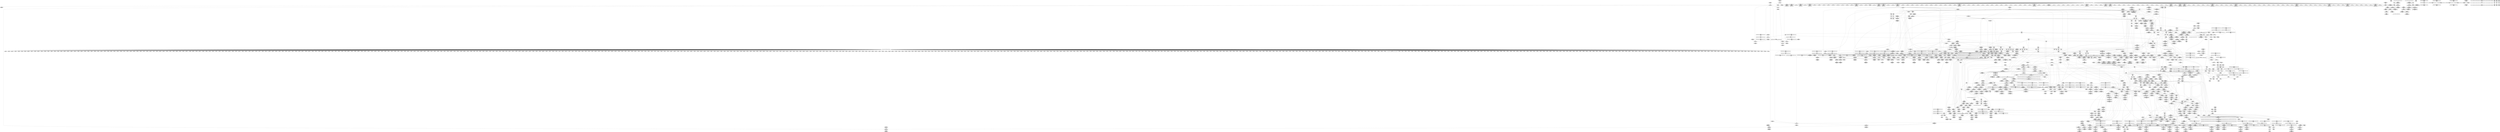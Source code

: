 digraph {
	CE0x3d16260 [shape=record,shape=Mrecord,label="{CE0x3d16260|VOIDTB_TE:_CE_157,158_}"]
	CE0x3c3f490 [shape=record,shape=Mrecord,label="{CE0x3c3f490|104:_%struct.inode*,_:_CRE_176,177_}"]
	CE0x3d1bb80 [shape=record,shape=Mrecord,label="{CE0x3d1bb80|VOIDTB_TE:_CE_171,172_}"]
	CE0x3d653b0 [shape=record,shape=Mrecord,label="{CE0x3d653b0|72:_i32,_:_CRE_558,559_}"]
	CE0x3c84ca0 [shape=record,shape=Mrecord,label="{CE0x3c84ca0|common_perm_create:tmp38|security/apparmor/lsm.c,257|*SummSource*}"]
	CE0x3d0fae0 [shape=record,shape=Mrecord,label="{CE0x3d0fae0|get_current:bb}"]
	CE0x3c3ec40 [shape=record,shape=Mrecord,label="{CE0x3c3ec40|104:_%struct.inode*,_:_CRE_169,170_}"]
	CE0x3cc2800 [shape=record,shape=Mrecord,label="{CE0x3cc2800|72:_i32,_:_CRE_128,136_}"]
	CE0x3c73e80 [shape=record,shape=Mrecord,label="{CE0x3c73e80|104:_%struct.inode*,_:_CRE_215,216_}"]
	CE0x3d146e0 [shape=record,shape=Mrecord,label="{CE0x3d146e0|GLOBAL:aa_cred_profile|*Constant*|*SummSource*}"]
	CE0x3d664b0 [shape=record,shape=Mrecord,label="{CE0x3d664b0|72:_i32,_:_CRE_574,575_}"]
	CE0x3c314b0 [shape=record,shape=Mrecord,label="{CE0x3c314b0|mediated_filesystem:tmp2|*SummSource*}"]
	CE0x3c2df90 [shape=record,shape=Mrecord,label="{CE0x3c2df90|i64*_getelementptr_inbounds_(_2_x_i64_,_2_x_i64_*___llvm_gcov_ctr56,_i64_0,_i64_0)|*Constant*|*SummSink*}"]
	CE0x3d5d650 [shape=record,shape=Mrecord,label="{CE0x3d5d650|72:_i32,_:_CRE_246,247_}"]
	CE0x3d167f0 [shape=record,shape=Mrecord,label="{CE0x3d167f0|aa_cred_profile:lnot.ext|security/apparmor/include/context.h,100|*SummSink*}"]
	"CONST[source:2(external),value:2(dynamic)][purpose:{object}][SrcIdx:3]"
	CE0x3c16190 [shape=record,shape=Mrecord,label="{CE0x3c16190|common_perm_create:lor.lhs.false|*SummSource*}"]
	CE0x3c22620 [shape=record,shape=Mrecord,label="{CE0x3c22620|i64*_getelementptr_inbounds_(_17_x_i64_,_17_x_i64_*___llvm_gcov_ctr60,_i64_0,_i64_6)|*Constant*|*SummSink*}"]
	CE0x3c7cf80 [shape=record,shape=Mrecord,label="{CE0x3c7cf80|i64_13|*Constant*|*SummSink*}"]
	CE0x3d24300 [shape=record,shape=Mrecord,label="{CE0x3d24300|aa_cred_profile:conv|security/apparmor/include/context.h,100|*SummSink*}"]
	CE0x3d68050 [shape=record,shape=Mrecord,label="{CE0x3d68050|72:_i32,_:_CRE_600,601_}"]
	CE0x3c1d530 [shape=record,shape=Mrecord,label="{CE0x3c1d530|GLOBAL:get_current|*Constant*}"]
	CE0x3cd6fb0 [shape=record,shape=Mrecord,label="{CE0x3cd6fb0|common_perm:cond|Function::common_perm&Arg::cond::|*SummSink*}"]
	CE0x3c3d350 [shape=record,shape=Mrecord,label="{CE0x3c3d350|104:_%struct.inode*,_:_CRE_148,149_}"]
	CE0x3bf9e70 [shape=record,shape=Mrecord,label="{CE0x3bf9e70|i32_0|*Constant*|*SummSource*}"]
	CE0x3d28ab0 [shape=record,shape=Mrecord,label="{CE0x3d28ab0|aa_cred_profile:tmp19|security/apparmor/include/context.h,100|*SummSink*}"]
	CE0x3d5d020 [shape=record,shape=Mrecord,label="{CE0x3d5d020|72:_i32,_:_CRE_240,241_}"]
	CE0x3c277f0 [shape=record,shape=Mrecord,label="{CE0x3c277f0|COLLAPSED:_GCMRE___llvm_gcov_ctr60_internal_global_17_x_i64_zeroinitializer:_elem_0:default:}"]
	CE0x3c7b480 [shape=record,shape=Mrecord,label="{CE0x3c7b480|GLOBAL:mediated_filesystem|*Constant*|*SummSink*}"]
	CE0x3d68490 [shape=record,shape=Mrecord,label="{CE0x3d68490|72:_i32,_:_CRE_604,605_}"]
	CE0x3d2f4f0 [shape=record,shape=Mrecord,label="{CE0x3d2f4f0|VOIDTB_TE:_CE_211,212_}"]
	CE0x3c33270 [shape=record,shape=Mrecord,label="{CE0x3c33270|get_current:tmp2}"]
	CE0x3cd6770 [shape=record,shape=Mrecord,label="{CE0x3cd6770|common_perm:mask|Function::common_perm&Arg::mask::}"]
	CE0x3c425a0 [shape=record,shape=Mrecord,label="{CE0x3c425a0|common_perm_create:return}"]
	CE0x3d34e60 [shape=record,shape=Mrecord,label="{CE0x3d34e60|_call_void_asm_sideeffect_1:_09ud2_0A.pushsection___bug_table,_22a_22_0A2:_09.long_1b_-_2b,_$_0:c_-_2b_0A_09.word_$_1:c_,_0_0A_09.org_2b+$_2:c_0A.popsection_,_i,i,i,_dirflag_,_fpsr_,_flags_(i8*_getelementptr_inbounds_(_36_x_i8_,_36_x_i8_*_.str12,_i32_0,_i32_0),_i32_100,_i64_12)_#2,_!dbg_!15490,_!srcloc_!15493|security/apparmor/include/context.h,100}"]
	CE0x3d30870 [shape=record,shape=Mrecord,label="{CE0x3d30870|aa_cred_profile:profile11|security/apparmor/include/context.h,101|*SummSink*}"]
	CE0x3c76240 [shape=record,shape=Mrecord,label="{CE0x3c76240|104:_%struct.inode*,_:_CRE_310,311_}"]
	CE0x3c3ff40 [shape=record,shape=Mrecord,label="{CE0x3c3ff40|104:_%struct.inode*,_:_CRE_185,186_}"]
	CE0x3c3e520 [shape=record,shape=Mrecord,label="{CE0x3c3e520|104:_%struct.inode*,_:_CRE_163,164_}"]
	CE0x3c435b0 [shape=record,shape=Mrecord,label="{CE0x3c435b0|i64*_getelementptr_inbounds_(_16_x_i64_,_16_x_i64_*___llvm_gcov_ctr46,_i64_0,_i64_4)|*Constant*|*SummSink*}"]
	CE0x3d5e750 [shape=record,shape=Mrecord,label="{CE0x3d5e750|72:_i32,_:_CRE_262,263_}"]
	CE0x3d2af60 [shape=record,shape=Mrecord,label="{CE0x3d2af60|aa_cred_profile:tmp31|security/apparmor/include/context.h,100}"]
	CE0x3c0cee0 [shape=record,shape=Mrecord,label="{CE0x3c0cee0|common_perm_create:tobool1|security/apparmor/lsm.c,251}"]
	CE0x3c0f860 [shape=record,shape=Mrecord,label="{CE0x3c0f860|i64_10|*Constant*|*SummSource*}"]
	CE0x3c31e20 [shape=record,shape=Mrecord,label="{CE0x3c31e20|_call_void_mcount()_#2|*SummSink*}"]
	CE0x3c41830 [shape=record,shape=Mrecord,label="{CE0x3c41830|104:_%struct.inode*,_:_CRE_206,207_}"]
	CE0x3d60b70 [shape=record,shape=Mrecord,label="{CE0x3d60b70|72:_i32,_:_CRE_296,297_}"]
	CE0x3c20440 [shape=record,shape=Mrecord,label="{CE0x3c20440|common_perm_create:if.end|*SummSink*}"]
	CE0x3d5e200 [shape=record,shape=Mrecord,label="{CE0x3d5e200|72:_i32,_:_CRE_257,258_}"]
	CE0x3ce1b70 [shape=record,shape=Mrecord,label="{CE0x3ce1b70|i64*_getelementptr_inbounds_(_5_x_i64_,_5_x_i64_*___llvm_gcov_ctr57,_i64_0,_i64_4)|*Constant*|*SummSink*}"]
	CE0x3cc0d90 [shape=record,shape=Mrecord,label="{CE0x3cc0d90|VOIDTB_TE:_CE_315,316_}"]
	CE0x3d642b0 [shape=record,shape=Mrecord,label="{CE0x3d642b0|72:_i32,_:_CRE_496,500_}"]
	"CONST[source:0(mediator),value:2(dynamic)][purpose:{subject}]"
	CE0x3d6d660 [shape=record,shape=Mrecord,label="{CE0x3d6d660|72:_i32,_:_CRE_892,893_}"]
	CE0x3c6cb70 [shape=record,shape=Mrecord,label="{CE0x3c6cb70|mediated_filesystem:tmp3|*SummSource*}"]
	CE0x3cc1a50 [shape=record,shape=Mrecord,label="{CE0x3cc1a50|72:_i32,_:_CRE_32,40_}"]
	CE0x3cdd4f0 [shape=record,shape=Mrecord,label="{CE0x3cdd4f0|common_perm:mode|security/apparmor/lsm.c,169}"]
	CE0x3d2d340 [shape=record,shape=Mrecord,label="{CE0x3d2d340|i64*_getelementptr_inbounds_(_16_x_i64_,_16_x_i64_*___llvm_gcov_ctr46,_i64_0,_i64_15)|*Constant*|*SummSource*}"]
	CE0x3c32f40 [shape=record,shape=Mrecord,label="{CE0x3c32f40|_call_void_mcount()_#2|*SummSink*}"]
	CE0x3cc1500 [shape=record,shape=Mrecord,label="{CE0x3cc1500|72:_i32,_:_CRE_4,8_}"]
	CE0x3d633d0 [shape=record,shape=Mrecord,label="{CE0x3d633d0|72:_i32,_:_CRE_475,476_}"]
	CE0x3ce8ed0 [shape=record,shape=Mrecord,label="{CE0x3ce8ed0|common_perm_dir_dentry:mnt|security/apparmor/lsm.c,189|*SummSink*}"]
	CE0x3d126e0 [shape=record,shape=Mrecord,label="{CE0x3d126e0|__aa_current_profile:call3|security/apparmor/include/context.h,138|*SummSource*}"]
	CE0x3c0f7d0 [shape=record,shape=Mrecord,label="{CE0x3c0f7d0|%struct.vfsmount*_null|*Constant*|*SummSink*}"]
	CE0x3d5f960 [shape=record,shape=Mrecord,label="{CE0x3d5f960|72:_i32,_:_CRE_279,280_}"]
	CE0x3ceaa20 [shape=record,shape=Mrecord,label="{CE0x3ceaa20|common_perm_dir_dentry:call|security/apparmor/lsm.c,191|*SummSource*}"]
	CE0x3cc7da0 [shape=record,shape=Mrecord,label="{CE0x3cc7da0|VOIDTB_TE:_CE_264,272_}"]
	CE0x3d17c90 [shape=record,shape=Mrecord,label="{CE0x3d17c90|get_current:tmp2}"]
	CE0x3d6c450 [shape=record,shape=Mrecord,label="{CE0x3d6c450|72:_i32,_:_CRE_875,876_}"]
	CE0x3d26d00 [shape=record,shape=Mrecord,label="{CE0x3d26d00|aa_cred_profile:tmp16|security/apparmor/include/context.h,100}"]
	CE0x3c357e0 [shape=record,shape=Mrecord,label="{CE0x3c357e0|i32_4|*Constant*|*SummSink*}"]
	CE0x3d68af0 [shape=record,shape=Mrecord,label="{CE0x3d68af0|72:_i32,_:_CRE_610,611_}"]
	CE0x3ce53a0 [shape=record,shape=Mrecord,label="{CE0x3ce53a0|mediated_filesystem:and|security/apparmor/include/apparmor.h,117|*SummSink*}"]
	CE0x3bfb5b0 [shape=record,shape=Mrecord,label="{CE0x3bfb5b0|apparmor_path_mknod:bb|*SummSource*}"]
	CE0x3d1e490 [shape=record,shape=Mrecord,label="{CE0x3d1e490|i64*_getelementptr_inbounds_(_16_x_i64_,_16_x_i64_*___llvm_gcov_ctr46,_i64_0,_i64_14)|*Constant*|*SummSource*}"]
	CE0x3ce2620 [shape=record,shape=Mrecord,label="{CE0x3ce2620|GLOBAL:__llvm_gcov_ctr58|Global_var:__llvm_gcov_ctr58|*SummSource*}"]
	CE0x3c0a570 [shape=record,shape=Mrecord,label="{CE0x3c0a570|apparmor_path_mknod:call|security/apparmor/lsm.c,279}"]
	CE0x3d59250 [shape=record,shape=Mrecord,label="{CE0x3d59250|72:_i32,_:_CRE_155,156_}"]
	CE0x3c0d050 [shape=record,shape=Mrecord,label="{CE0x3c0d050|0:_i8,_:_GCMR_common_perm_create.__warned_internal_global_i8_0,_section_.data.unlikely_,_align_1:_elem_0:default:}"]
	CE0x3c38ce0 [shape=record,shape=Mrecord,label="{CE0x3c38ce0|common_perm_create:tmp35|security/apparmor/lsm.c,256|*SummSink*}"]
	CE0x3c76830 [shape=record,shape=Mrecord,label="{CE0x3c76830|104:_%struct.inode*,_:_CRE_315,316_}"]
	CE0x3d59cf0 [shape=record,shape=Mrecord,label="{CE0x3d59cf0|72:_i32,_:_CRE_165,166_}"]
	CE0x3c22f90 [shape=record,shape=Mrecord,label="{CE0x3c22f90|common_perm_create:tmp13|security/apparmor/lsm.c,251|*SummSink*}"]
	"CONST[source:0(mediator),value:0(static)][purpose:{operation}][SrcIdx:5]"
	CE0x3c3ae60 [shape=record,shape=Mrecord,label="{CE0x3c3ae60|i32_10|*Constant*|*SummSink*}"]
	CE0x3870af0 [shape=record,shape=Mrecord,label="{CE0x3870af0|GLOBAL:common_perm_create|*Constant*|*SummSink*}"]
	CE0x3ce52c0 [shape=record,shape=Mrecord,label="{CE0x3ce52c0|mediated_filesystem:and|security/apparmor/include/apparmor.h,117|*SummSource*}"]
	CE0x3c10a10 [shape=record,shape=Mrecord,label="{CE0x3c10a10|common_perm_create:tmp4|security/apparmor/lsm.c,251|*SummSource*}"]
	CE0x3d6dcc0 [shape=record,shape=Mrecord,label="{CE0x3d6dcc0|72:_i32,_:_CRE_898,899_}"]
	CE0x3c423c0 [shape=record,shape=Mrecord,label="{CE0x3c423c0|common_perm_create:land.lhs.true|*SummSource*}"]
	CE0x3d25410 [shape=record,shape=Mrecord,label="{CE0x3d25410|i64_6|*Constant*|*SummSink*}"]
	CE0x3c7fe40 [shape=record,shape=Mrecord,label="{CE0x3c7fe40|i64*_getelementptr_inbounds_(_11_x_i64_,_11_x_i64_*___llvm_gcov_ctr58,_i64_0,_i64_1)|*Constant*|*SummSink*}"]
	CE0x3cc2150 [shape=record,shape=Mrecord,label="{CE0x3cc2150|72:_i32,_:_CRE_80,88_}"]
	CE0x3d6e540 [shape=record,shape=Mrecord,label="{CE0x3d6e540|72:_i32,_:_CRE_906,907_}"]
	CE0x3d71650 [shape=record,shape=Mrecord,label="{CE0x3d71650|72:_i32,_:_CRE_1000,1008_}"]
	CE0x3c1e890 [shape=record,shape=Mrecord,label="{CE0x3c1e890|i8*_getelementptr_inbounds_(_24_x_i8_,_24_x_i8_*_.str8,_i32_0,_i32_0)|*Constant*}"]
	CE0x3c38ee0 [shape=record,shape=Mrecord,label="{CE0x3c38ee0|GLOBAL:common_perm_dir_dentry|*Constant*}"]
	CE0x3ce85c0 [shape=record,shape=Mrecord,label="{CE0x3ce85c0|common_perm_dir_dentry:mnt|security/apparmor/lsm.c,189}"]
	CE0x3ca57a0 [shape=record,shape=Mrecord,label="{CE0x3ca57a0|i64*_getelementptr_inbounds_(_16_x_i64_,_16_x_i64_*___llvm_gcov_ctr46,_i64_0,_i64_9)|*Constant*|*SummSink*}"]
	CE0x3d6f200 [shape=record,shape=Mrecord,label="{CE0x3d6f200|72:_i32,_:_CRE_918,919_}"]
	CE0x3c23230 [shape=record,shape=Mrecord,label="{CE0x3c23230|common_perm_create:tmp14|security/apparmor/lsm.c,251|*SummSource*}"]
	CE0x3d1d490 [shape=record,shape=Mrecord,label="{CE0x3d1d490|VOIDTB_TE:_CE_179,180_}"]
	CE0x3c41700 [shape=record,shape=Mrecord,label="{CE0x3c41700|104:_%struct.inode*,_:_CRE_205,206_}"]
	CE0x3d2ea50 [shape=record,shape=Mrecord,label="{CE0x3d2ea50|VOIDTB_TE:_CE_201,202_}"]
	CE0x3d1adc0 [shape=record,shape=Mrecord,label="{CE0x3d1adc0|VOIDTB_TE:_CE_112,144_}"]
	CE0x3c3bbb0 [shape=record,shape=Mrecord,label="{CE0x3c3bbb0|104:_%struct.inode*,_:_CRE_72,80_|*MultipleSource*|*LoadInst*|security/apparmor/lsm.c,253|security/apparmor/lsm.c,253}"]
	CE0x3c086d0 [shape=record,shape=Mrecord,label="{CE0x3c086d0|common_perm_create:mode|Function::common_perm_create&Arg::mode::|*SummSink*}"]
	CE0x3d17570 [shape=record,shape=Mrecord,label="{CE0x3d17570|aa_cred_profile:lor.rhs}"]
	CE0x3d1d6b0 [shape=record,shape=Mrecord,label="{CE0x3d1d6b0|VOIDTB_TE:_CE_181,182_}"]
	CE0x3d668f0 [shape=record,shape=Mrecord,label="{CE0x3d668f0|72:_i32,_:_CRE_578,579_}"]
	CE0x3c85c60 [shape=record,shape=Mrecord,label="{CE0x3c85c60|i64*_getelementptr_inbounds_(_2_x_i64_,_2_x_i64_*___llvm_gcov_ctr56,_i64_0,_i64_0)|*Constant*}"]
	CE0x3c2e260 [shape=record,shape=Mrecord,label="{CE0x3c2e260|COLLAPSED:_GCMRE___llvm_gcov_ctr56_internal_global_2_x_i64_zeroinitializer:_elem_0:default:}"]
	CE0x3c1a9b0 [shape=record,shape=Mrecord,label="{CE0x3c1a9b0|mediated_filesystem:inode|Function::mediated_filesystem&Arg::inode::|*SummSink*}"]
	CE0x3c18220 [shape=record,shape=Mrecord,label="{CE0x3c18220|common_perm_create:tmp5|security/apparmor/lsm.c,251|*SummSink*}"]
	CE0x3c76e20 [shape=record,shape=Mrecord,label="{CE0x3c76e20|GLOBAL:mediated_filesystem|*Constant*}"]
	CE0x3cd6310 [shape=record,shape=Mrecord,label="{CE0x3cd6310|common_perm:path|Function::common_perm&Arg::path::}"]
	CE0x3c327a0 [shape=record,shape=Mrecord,label="{CE0x3c327a0|aa_cred_profile:tmp8|security/apparmor/include/context.h,100}"]
	CE0x3c22d00 [shape=record,shape=Mrecord,label="{CE0x3c22d00|common_perm_create:tmp13|security/apparmor/lsm.c,251|*SummSource*}"]
	CE0x3d600d0 [shape=record,shape=Mrecord,label="{CE0x3d600d0|72:_i32,_:_CRE_286,287_}"]
	CE0x3d6d440 [shape=record,shape=Mrecord,label="{CE0x3d6d440|72:_i32,_:_CRE_890,891_}"]
	CE0x3d09a90 [shape=record,shape=Mrecord,label="{CE0x3d09a90|VOIDTB_TE:_CE_165,166_}"]
	CE0x3c409f0 [shape=record,shape=Mrecord,label="{CE0x3c409f0|104:_%struct.inode*,_:_CRE_194,195_}"]
	CE0x3d5bcd0 [shape=record,shape=Mrecord,label="{CE0x3d5bcd0|72:_i32,_:_CRE_195,196_}"]
	CE0x3c21880 [shape=record,shape=Mrecord,label="{CE0x3c21880|common_perm_create:tmp12|security/apparmor/lsm.c,251}"]
	CE0x3c50a30 [shape=record,shape=Mrecord,label="{CE0x3c50a30|104:_%struct.inode*,_:_CRE_8,12_|*MultipleSource*|*LoadInst*|security/apparmor/lsm.c,253|security/apparmor/lsm.c,253}"]
	CE0x3d634e0 [shape=record,shape=Mrecord,label="{CE0x3d634e0|72:_i32,_:_CRE_476,477_}"]
	CE0x3c7d160 [shape=record,shape=Mrecord,label="{CE0x3c7d160|common_perm_create:call7|security/apparmor/lsm.c,253|*SummSource*}"]
	CE0x3d677d0 [shape=record,shape=Mrecord,label="{CE0x3d677d0|72:_i32,_:_CRE_592,593_}"]
	CE0x3d026c0 [shape=record,shape=Mrecord,label="{CE0x3d026c0|aa_cred_profile:tmp2}"]
	CE0x3c3b480 [shape=record,shape=Mrecord,label="{CE0x3c3b480|104:_%struct.inode*,_:_CRE_40,48_|*MultipleSource*|*LoadInst*|security/apparmor/lsm.c,253|security/apparmor/lsm.c,253}"]
	CE0x3d66070 [shape=record,shape=Mrecord,label="{CE0x3d66070|72:_i32,_:_CRE_570,571_}"]
	CE0x3d0fd60 [shape=record,shape=Mrecord,label="{CE0x3d0fd60|i64_1|*Constant*}"]
	CE0x3d31540 [shape=record,shape=Mrecord,label="{CE0x3d31540|aa_cred_profile:do.end8|*SummSource*}"]
	CE0x3c41240 [shape=record,shape=Mrecord,label="{CE0x3c41240|104:_%struct.inode*,_:_CRE_201,202_}"]
	CE0x3c7a5a0 [shape=record,shape=Mrecord,label="{CE0x3c7a5a0|i64_-2147483648|*Constant*}"]
	CE0x3d04800 [shape=record,shape=Mrecord,label="{CE0x3d04800|aa_cred_profile:lnot3|security/apparmor/include/context.h,100|*SummSource*}"]
	CE0x3c3f5c0 [shape=record,shape=Mrecord,label="{CE0x3c3f5c0|104:_%struct.inode*,_:_CRE_177,178_}"]
	CE0x3d34470 [shape=record,shape=Mrecord,label="{CE0x3d34470|i64_6|*Constant*|*SummSource*}"]
	CE0x3c35470 [shape=record,shape=Mrecord,label="{CE0x3c35470|common_perm_create:tmp21|security/apparmor/lsm.c,251}"]
	CE0x3bfa7d0 [shape=record,shape=Mrecord,label="{CE0x3bfa7d0|i64_0|*Constant*|*SummSource*}"]
	CE0x3d00bd0 [shape=record,shape=Mrecord,label="{CE0x3d00bd0|__aa_current_profile:tmp11|security/apparmor/include/context.h,138|*SummSink*}"]
	CE0x3cc2050 [shape=record,shape=Mrecord,label="{CE0x3cc2050|72:_i32,_:_CRE_76,80_}"]
	CE0x3c76f50 [shape=record,shape=Mrecord,label="{CE0x3c76f50|common_perm_create:tmp28|security/apparmor/lsm.c,253}"]
	CE0x3c3e780 [shape=record,shape=Mrecord,label="{CE0x3c3e780|104:_%struct.inode*,_:_CRE_165,166_}"]
	CE0x3c1eae0 [shape=record,shape=Mrecord,label="{CE0x3c1eae0|i8*_getelementptr_inbounds_(_24_x_i8_,_24_x_i8_*_.str8,_i32_0,_i32_0)|*Constant*|*SummSource*}"]
	CE0x3c07e70 [shape=record,shape=Mrecord,label="{CE0x3c07e70|common_perm_create:mask|Function::common_perm_create&Arg::mask::|*SummSink*}"]
	CE0x3c73d50 [shape=record,shape=Mrecord,label="{CE0x3c73d50|104:_%struct.inode*,_:_CRE_214,215_}"]
	CE0x3d5da90 [shape=record,shape=Mrecord,label="{CE0x3d5da90|72:_i32,_:_CRE_250,251_}"]
	CE0x3c41370 [shape=record,shape=Mrecord,label="{CE0x3c41370|104:_%struct.inode*,_:_CRE_202,203_}"]
	CE0x3d02d30 [shape=record,shape=Mrecord,label="{CE0x3d02d30|aa_cred_profile:tmp19|security/apparmor/include/context.h,100}"]
	CE0x3c3b9e0 [shape=record,shape=Mrecord,label="{CE0x3c3b9e0|104:_%struct.inode*,_:_CRE_64,72_|*MultipleSource*|*LoadInst*|security/apparmor/lsm.c,253|security/apparmor/lsm.c,253}"]
	CE0x3d244c0 [shape=record,shape=Mrecord,label="{CE0x3d244c0|GLOBAL:llvm.expect.i64|*Constant*}"]
	CE0x3d34ca0 [shape=record,shape=Mrecord,label="{CE0x3d34ca0|aa_cred_profile:tmp21|security/apparmor/include/context.h,100|*SummSink*}"]
	CE0x3d05eb0 [shape=record,shape=Mrecord,label="{CE0x3d05eb0|__aa_current_profile:tmp7|security/apparmor/include/context.h,138}"]
	CE0x3c37bc0 [shape=record,shape=Mrecord,label="{CE0x3c37bc0|i64_10|*Constant*|*SummSink*}"]
	CE0x3c09dc0 [shape=record,shape=Mrecord,label="{CE0x3c09dc0|i64_1|*Constant*|*SummSource*}"]
	CE0x3d181c0 [shape=record,shape=Mrecord,label="{CE0x3d181c0|get_current:tmp4|./arch/x86/include/asm/current.h,14}"]
	CE0x3d0bc00 [shape=record,shape=Mrecord,label="{CE0x3d0bc00|i8*_getelementptr_inbounds_(_36_x_i8_,_36_x_i8_*_.str12,_i32_0,_i32_0)|*Constant*|*SummSink*}"]
	CE0x3c03ac0 [shape=record,shape=Mrecord,label="{CE0x3c03ac0|i32_0|*Constant*}"]
	CE0x3cdb120 [shape=record,shape=Mrecord,label="{CE0x3cdb120|common_perm:tmp}"]
	CE0x3d0ea90 [shape=record,shape=Mrecord,label="{CE0x3d0ea90|_call_void_lockdep_rcu_suspicious(i8*_getelementptr_inbounds_(_36_x_i8_,_36_x_i8_*_.str12,_i32_0,_i32_0),_i32_138,_i8*_getelementptr_inbounds_(_45_x_i8_,_45_x_i8_*_.str14,_i32_0,_i32_0))_#7,_!dbg_!15483|security/apparmor/include/context.h,138|*SummSink*}"]
	CE0x3ce0dc0 [shape=record,shape=Mrecord,label="{CE0x3ce0dc0|aa_path_perm:path|Function::aa_path_perm&Arg::path::|*SummSink*}"]
	CE0x3cd9520 [shape=record,shape=Mrecord,label="{CE0x3cd9520|_call_void_mcount()_#2|*SummSource*}"]
	CE0x3cc7820 [shape=record,shape=Mrecord,label="{CE0x3cc7820|VOIDTB_TE:_CE_224,232_}"]
	CE0x3d312e0 [shape=record,shape=Mrecord,label="{CE0x3d312e0|aa_cred_profile:tmp1}"]
	CE0x3c53860 [shape=record,shape=Mrecord,label="{CE0x3c53860|common_perm_create:tmp35|security/apparmor/lsm.c,256}"]
	CE0x3ce3bf0 [shape=record,shape=Mrecord,label="{CE0x3ce3bf0|common_perm:tmp8|security/apparmor/lsm.c,170|*SummSink*}"]
	CE0x3ca4350 [shape=record,shape=Mrecord,label="{CE0x3ca4350|i64*_getelementptr_inbounds_(_16_x_i64_,_16_x_i64_*___llvm_gcov_ctr46,_i64_0,_i64_12)|*Constant*|*SummSource*}"]
	CE0x3ca3010 [shape=record,shape=Mrecord,label="{CE0x3ca3010|i64*_getelementptr_inbounds_(_16_x_i64_,_16_x_i64_*___llvm_gcov_ctr46,_i64_0,_i64_10)|*Constant*|*SummSource*}"]
	CE0x3c6d8e0 [shape=record,shape=Mrecord,label="{CE0x3c6d8e0|get_current:tmp4|./arch/x86/include/asm/current.h,14|*SummSink*}"]
	CE0x3c231c0 [shape=record,shape=Mrecord,label="{CE0x3c231c0|common_perm_create:tmp14|security/apparmor/lsm.c,251}"]
	CE0x3c0e7b0 [shape=record,shape=Mrecord,label="{CE0x3c0e7b0|apparmor_path_mknod:tmp1|*SummSource*}"]
	CE0x3d17010 [shape=record,shape=Mrecord,label="{CE0x3d17010|aa_cred_profile:tmp7|security/apparmor/include/context.h,100}"]
	CE0x3ce6380 [shape=record,shape=Mrecord,label="{CE0x3ce6380|common_perm_dir_dentry:bb}"]
	CE0x3c81290 [shape=record,shape=Mrecord,label="{CE0x3c81290|__aa_current_profile:land.lhs.true2}"]
	CE0x3d5f0e0 [shape=record,shape=Mrecord,label="{CE0x3d5f0e0|72:_i32,_:_CRE_271,272_}"]
	CE0x3d62fc0 [shape=record,shape=Mrecord,label="{CE0x3d62fc0|72:_i32,_:_CRE_464,472_}"]
	CE0x3c07a20 [shape=record,shape=Mrecord,label="{CE0x3c07a20|common_perm_create:mask|Function::common_perm_create&Arg::mask::}"]
	CE0x3ce93b0 [shape=record,shape=Mrecord,label="{CE0x3ce93b0|common_perm_dir_dentry:mnt1|security/apparmor/lsm.c,189|*SummSource*}"]
	CE0x3ce4d30 [shape=record,shape=Mrecord,label="{CE0x3ce4d30|aa_path_perm:op|Function::aa_path_perm&Arg::op::|*SummSink*}"]
	CE0x3d02010 [shape=record,shape=Mrecord,label="{CE0x3d02010|i64_0|*Constant*}"]
	CE0x3d63c50 [shape=record,shape=Mrecord,label="{CE0x3d63c50|72:_i32,_:_CRE_483,484_}"]
	CE0x3c397e0 [shape=record,shape=Mrecord,label="{CE0x3c397e0|GLOBAL:common_perm_dir_dentry|*Constant*|*SummSource*}"]
	CE0x3d2abe0 [shape=record,shape=Mrecord,label="{CE0x3d2abe0|aa_cred_profile:tmp30|security/apparmor/include/context.h,100|*SummSource*}"]
	CE0x3c852d0 [shape=record,shape=Mrecord,label="{CE0x3c852d0|i64*_getelementptr_inbounds_(_2_x_i64_,_2_x_i64_*___llvm_gcov_ctr112,_i64_0,_i64_0)|*Constant*}"]
	CE0x3ce19d0 [shape=record,shape=Mrecord,label="{CE0x3ce19d0|i64*_getelementptr_inbounds_(_5_x_i64_,_5_x_i64_*___llvm_gcov_ctr57,_i64_0,_i64_4)|*Constant*|*SummSource*}"]
	CE0x3cfed60 [shape=record,shape=Mrecord,label="{CE0x3cfed60|aa_cred_profile:do.end|*SummSink*}"]
	CE0x3c02f30 [shape=record,shape=Mrecord,label="{CE0x3c02f30|common_perm_create:cond|security/apparmor/lsm.c, 251}"]
	CE0x3d67390 [shape=record,shape=Mrecord,label="{CE0x3d67390|72:_i32,_:_CRE_588,589_}"]
	CE0x3cdcf30 [shape=record,shape=Mrecord,label="{CE0x3cdcf30|__aa_current_profile:entry|*SummSink*}"]
	CE0x3c74470 [shape=record,shape=Mrecord,label="{CE0x3c74470|104:_%struct.inode*,_:_CRE_220,221_}"]
	CE0x3d6bce0 [shape=record,shape=Mrecord,label="{CE0x3d6bce0|72:_i32,_:_CRE_868,869_}"]
	CE0x3d59030 [shape=record,shape=Mrecord,label="{CE0x3d59030|72:_i32,_:_CRE_153,154_}"]
	CE0x3c7cff0 [shape=record,shape=Mrecord,label="{CE0x3c7cff0|_ret_i1_%lnot,_!dbg_!15473|security/apparmor/include/apparmor.h,117}"]
	CE0x3c2ba80 [shape=record,shape=Mrecord,label="{CE0x3c2ba80|common_perm_create:if.then8|*SummSource*}"]
	CE0x3d189f0 [shape=record,shape=Mrecord,label="{CE0x3d189f0|aa_cred_profile:do.cond|*SummSink*}"]
	CE0x3d6a9f0 [shape=record,shape=Mrecord,label="{CE0x3d6a9f0|72:_i32,_:_CRE_744,752_}"]
	CE0x3d70aa0 [shape=record,shape=Mrecord,label="{CE0x3d70aa0|72:_i32,_:_CRE_976,977_}"]
	CE0x3d10460 [shape=record,shape=Mrecord,label="{CE0x3d10460|aa_cred_profile:tmp6|security/apparmor/include/context.h,100|*SummSource*}"]
	CE0x3c7c120 [shape=record,shape=Mrecord,label="{CE0x3c7c120|_ret_i32_%call17,_!dbg_!15526|security/apparmor/file.c,307}"]
	CE0x3d1ead0 [shape=record,shape=Mrecord,label="{CE0x3d1ead0|VOIDTB_TE:_CE_192,193_}"]
	CE0x3c34340 [shape=record,shape=Mrecord,label="{CE0x3c34340|mediated_filesystem:tmp|*SummSource*}"]
	CE0x3c2e8a0 [shape=record,shape=Mrecord,label="{CE0x3c2e8a0|common_perm_create:tmp6|security/apparmor/lsm.c,251|*SummSink*}"]
	CE0x3c501a0 [shape=record,shape=Mrecord,label="{CE0x3c501a0|i32_5|*Constant*|*SummSink*}"]
	CE0x3d066e0 [shape=record,shape=Mrecord,label="{CE0x3d066e0|__aa_current_profile:do.body}"]
	CE0x3cffeb0 [shape=record,shape=Mrecord,label="{CE0x3cffeb0|aa_cred_profile:tmp10|security/apparmor/include/context.h,100|*SummSink*}"]
	CE0x3c36bd0 [shape=record,shape=Mrecord,label="{CE0x3c36bd0|i64_0|*Constant*}"]
	CE0x3c401a0 [shape=record,shape=Mrecord,label="{CE0x3c401a0|104:_%struct.inode*,_:_CRE_187,188_}"]
	CE0x3ce0aa0 [shape=record,shape=Mrecord,label="{CE0x3ce0aa0|aa_path_perm:path|Function::aa_path_perm&Arg::path::}"]
	CE0x3ce33c0 [shape=record,shape=Mrecord,label="{CE0x3ce33c0|common_perm:tmp7|security/apparmor/lsm.c,170|*SummSource*}"]
	CE0x3c408c0 [shape=record,shape=Mrecord,label="{CE0x3c408c0|104:_%struct.inode*,_:_CRE_193,194_}"]
	CE0x3c3f950 [shape=record,shape=Mrecord,label="{CE0x3c3f950|104:_%struct.inode*,_:_CRE_180,181_}"]
	CE0x3d5a790 [shape=record,shape=Mrecord,label="{CE0x3d5a790|72:_i32,_:_CRE_175,176_}"]
	CE0x3d2fa20 [shape=record,shape=Mrecord,label="{CE0x3d2fa20|aa_cred_profile:tmp32|security/apparmor/include/context.h,101}"]
	CE0x3d699d0 [shape=record,shape=Mrecord,label="{CE0x3d699d0|72:_i32,_:_CRE_624,628_}"]
	CE0x3d59360 [shape=record,shape=Mrecord,label="{CE0x3d59360|72:_i32,_:_CRE_156,157_}"]
	CE0x3d11ac0 [shape=record,shape=Mrecord,label="{CE0x3d11ac0|__aa_current_profile:tmp19|security/apparmor/include/context.h,138}"]
	CE0x3bf9fd0 [shape=record,shape=Mrecord,label="{CE0x3bf9fd0|common_perm_create:uid|security/apparmor/lsm.c,251|*SummSource*}"]
	CE0x3c2aac0 [shape=record,shape=Mrecord,label="{CE0x3c2aac0|common_perm_create:tmp1}"]
	CE0x3c33350 [shape=record,shape=Mrecord,label="{CE0x3c33350|get_current:tmp2|*SummSink*}"]
	CE0x3c74b90 [shape=record,shape=Mrecord,label="{CE0x3c74b90|104:_%struct.inode*,_:_CRE_240,248_|*MultipleSource*|*LoadInst*|security/apparmor/lsm.c,253|security/apparmor/lsm.c,253}"]
	CE0x3c2ea10 [shape=record,shape=Mrecord,label="{CE0x3c2ea10|common_perm_create:tmp7|security/apparmor/lsm.c,251}"]
	CE0x3d5f740 [shape=record,shape=Mrecord,label="{CE0x3d5f740|72:_i32,_:_CRE_277,278_}"]
	CE0x3d1c6a0 [shape=record,shape=Mrecord,label="{CE0x3d1c6a0|VOIDTB_TE:_CE_185,186_}"]
	CE0x3d1da30 [shape=record,shape=Mrecord,label="{CE0x3d1da30|aa_cred_profile:lnot|security/apparmor/include/context.h,100}"]
	CE0x3d25c60 [shape=record,shape=Mrecord,label="{CE0x3d25c60|aa_cred_profile:expval|security/apparmor/include/context.h,100|*SummSource*}"]
	CE0x3cc7eb0 [shape=record,shape=Mrecord,label="{CE0x3cc7eb0|VOIDTB_TE:_CE_272,280_}"]
	CE0x3bfa8a0 [shape=record,shape=Mrecord,label="{CE0x3bfa8a0|_call_void_mcount()_#2|*SummSink*}"]
	CE0x3c77340 [shape=record,shape=Mrecord,label="{CE0x3c77340|i64_12|*Constant*}"]
	CE0x3c27e10 [shape=record,shape=Mrecord,label="{CE0x3c27e10|GLOBAL:current_task|Global_var:current_task|*SummSink*}"]
	CE0x3c05cb0 [shape=record,shape=Mrecord,label="{CE0x3c05cb0|common_perm_create:dentry|Function::common_perm_create&Arg::dentry::}"]
	CE0x3d6a060 [shape=record,shape=Mrecord,label="{CE0x3d6a060|72:_i32,_:_CRE_672,680_}"]
	CE0x3cfd5a0 [shape=record,shape=Mrecord,label="{CE0x3cfd5a0|__aa_current_profile:tmp6|security/apparmor/include/context.h,138}"]
	CE0x3c746d0 [shape=record,shape=Mrecord,label="{CE0x3c746d0|104:_%struct.inode*,_:_CRE_222,223_}"]
	CE0x3d5b230 [shape=record,shape=Mrecord,label="{CE0x3d5b230|72:_i32,_:_CRE_185,186_}"]
	CE0x3c73c20 [shape=record,shape=Mrecord,label="{CE0x3c73c20|104:_%struct.inode*,_:_CRE_213,214_}"]
	CE0x3d5ace0 [shape=record,shape=Mrecord,label="{CE0x3d5ace0|72:_i32,_:_CRE_180,181_}"]
	CE0x3d6eba0 [shape=record,shape=Mrecord,label="{CE0x3d6eba0|72:_i32,_:_CRE_912,913_}"]
	CE0x3d6d550 [shape=record,shape=Mrecord,label="{CE0x3d6d550|72:_i32,_:_CRE_891,892_}"]
	CE0x3d0cbf0 [shape=record,shape=Mrecord,label="{CE0x3d0cbf0|i64*_getelementptr_inbounds_(_11_x_i64_,_11_x_i64_*___llvm_gcov_ctr58,_i64_0,_i64_9)|*Constant*|*SummSource*}"]
	CE0x3d01e40 [shape=record,shape=Mrecord,label="{CE0x3d01e40|i64_2|*Constant*}"]
	CE0x3ce08e0 [shape=record,shape=Mrecord,label="{CE0x3ce08e0|aa_path_perm:profile|Function::aa_path_perm&Arg::profile::|*SummSink*}"]
	CE0x3c38140 [shape=record,shape=Mrecord,label="{CE0x3c38140|common_perm_create:dentry6|security/apparmor/lsm.c,253}"]
	CE0x3d19ea0 [shape=record,shape=Mrecord,label="{CE0x3d19ea0|VOIDTB_TE:_CE_150,151_}"]
	CE0x3d6e650 [shape=record,shape=Mrecord,label="{CE0x3d6e650|72:_i32,_:_CRE_907,908_}"]
	CE0x3d6ecb0 [shape=record,shape=Mrecord,label="{CE0x3d6ecb0|72:_i32,_:_CRE_913,914_}"]
	CE0x3cfaa70 [shape=record,shape=Mrecord,label="{CE0x3cfaa70|aa_cred_profile:profile|security/apparmor/include/context.h,100}"]
	CE0x3c7b940 [shape=record,shape=Mrecord,label="{CE0x3c7b940|aa_path_perm:request|Function::aa_path_perm&Arg::request::|*SummSource*}"]
	CE0x3d0b110 [shape=record,shape=Mrecord,label="{CE0x3d0b110|i64*_getelementptr_inbounds_(_11_x_i64_,_11_x_i64_*___llvm_gcov_ctr58,_i64_0,_i64_8)|*Constant*|*SummSink*}"]
	CE0x3d63e70 [shape=record,shape=Mrecord,label="{CE0x3d63e70|72:_i32,_:_CRE_485,486_}"]
	CE0x3d5af00 [shape=record,shape=Mrecord,label="{CE0x3d5af00|72:_i32,_:_CRE_182,183_}"]
	CE0x3d5a680 [shape=record,shape=Mrecord,label="{CE0x3d5a680|72:_i32,_:_CRE_174,175_}"]
	CE0x3c85470 [shape=record,shape=Mrecord,label="{CE0x3c85470|i64*_getelementptr_inbounds_(_2_x_i64_,_2_x_i64_*___llvm_gcov_ctr112,_i64_0,_i64_0)|*Constant*|*SummSource*}"]
	CE0x3cc1850 [shape=record,shape=Mrecord,label="{CE0x3cc1850|72:_i32,_:_CRE_16,24_}"]
	CE0x3c81550 [shape=record,shape=Mrecord,label="{CE0x3c81550|common_perm_dir_dentry:entry}"]
	CE0x3c29d50 [shape=record,shape=Mrecord,label="{CE0x3c29d50|common_perm_create:tobool|security/apparmor/lsm.c,251|*SummSink*}"]
	CE0x3d210b0 [shape=record,shape=Mrecord,label="{CE0x3d210b0|%struct.aa_task_cxt*_null|*Constant*}"]
	CE0x3c1c870 [shape=record,shape=Mrecord,label="{CE0x3c1c870|i8*_getelementptr_inbounds_(_45_x_i8_,_45_x_i8_*_.str14,_i32_0,_i32_0)|*Constant*|*SummSource*}"]
	CE0x3d621f0 [shape=record,shape=Mrecord,label="{CE0x3d621f0|72:_i32,_:_CRE_352,360_}"]
	CE0x398bd30 [shape=record,shape=Mrecord,label="{CE0x398bd30|i32_6|*Constant*|*SummSink*}"]
	CE0x3d61500 [shape=record,shape=Mrecord,label="{CE0x3d61500|72:_i32,_:_CRE_305,306_}"]
	CE0x3cfb530 [shape=record,shape=Mrecord,label="{CE0x3cfb530|__aa_current_profile:tmp2|*SummSource*}"]
	CE0x3d61d80 [shape=record,shape=Mrecord,label="{CE0x3d61d80|72:_i32,_:_CRE_320,328_}"]
	CE0x3d6d110 [shape=record,shape=Mrecord,label="{CE0x3d6d110|72:_i32,_:_CRE_887,888_}"]
	CE0x3c3d5b0 [shape=record,shape=Mrecord,label="{CE0x3c3d5b0|104:_%struct.inode*,_:_CRE_150,151_}"]
	CE0x3d1bab0 [shape=record,shape=Mrecord,label="{CE0x3d1bab0|VOIDTB_TE:_CE_170,171_}"]
	CE0x3d1d5a0 [shape=record,shape=Mrecord,label="{CE0x3d1d5a0|VOIDTB_TE:_CE_180,181_}"]
	CE0x3d5c880 [shape=record,shape=Mrecord,label="{CE0x3d5c880|72:_i32,_:_CRE_206,207_}"]
	CE0x3c08f30 [shape=record,shape=Mrecord,label="{CE0x3c08f30|i32_16|*Constant*|*SummSource*}"]
	CE0x3c3fa80 [shape=record,shape=Mrecord,label="{CE0x3c3fa80|104:_%struct.inode*,_:_CRE_181,182_}"]
	CE0x3c212d0 [shape=record,shape=Mrecord,label="{CE0x3c212d0|common_perm_create:land.lhs.true}"]
	CE0x3ce9d10 [shape=record,shape=Mrecord,label="{CE0x3ce9d10|common_perm_dir_dentry:tmp4|*LoadInst*|security/apparmor/lsm.c,189|*SummSink*}"]
	CE0x3c37270 [shape=record,shape=Mrecord,label="{CE0x3c37270|GLOBAL:__llvm_gcov_ctr57|Global_var:__llvm_gcov_ctr57|*SummSink*}"]
	CE0x3ce2920 [shape=record,shape=Mrecord,label="{CE0x3ce2920|__aa_current_profile:tmp5|security/apparmor/include/context.h,138}"]
	CE0x3d5d760 [shape=record,shape=Mrecord,label="{CE0x3d5d760|72:_i32,_:_CRE_247,248_}"]
	CE0x3c08570 [shape=record,shape=Mrecord,label="{CE0x3c08570|common_perm_create:mode|Function::common_perm_create&Arg::mode::|*SummSource*}"]
	CE0x3ce4ae0 [shape=record,shape=Mrecord,label="{CE0x3ce4ae0|aa_path_perm:op|Function::aa_path_perm&Arg::op::}"]
	CE0x3d04550 [shape=record,shape=Mrecord,label="{CE0x3d04550|__aa_current_profile:tmp14|security/apparmor/include/context.h,138|*SummSource*}"]
	CE0x3d62300 [shape=record,shape=Mrecord,label="{CE0x3d62300|72:_i32,_:_CRE_360,376_}"]
	CE0x3ce7ae0 [shape=record,shape=Mrecord,label="{CE0x3ce7ae0|common_perm_dir_dentry:tmp3|*SummSource*}"]
	CE0x3cd9860 [shape=record,shape=Mrecord,label="{CE0x3cd9860|i32_11|*Constant*|*SummSource*}"]
	CE0x3d6e870 [shape=record,shape=Mrecord,label="{CE0x3d6e870|72:_i32,_:_CRE_909,910_}"]
	CE0x3d2e940 [shape=record,shape=Mrecord,label="{CE0x3d2e940|VOIDTB_TE:_CE_200,201_}"]
	CE0x3d5b560 [shape=record,shape=Mrecord,label="{CE0x3d5b560|72:_i32,_:_CRE_188,189_}"]
	CE0x3d11140 [shape=record,shape=Mrecord,label="{CE0x3d11140|aa_cred_profile:do.end10}"]
	CE0x3d656e0 [shape=record,shape=Mrecord,label="{CE0x3d656e0|72:_i32,_:_CRE_561,562_}"]
	CE0x3c02ec0 [shape=record,shape=Mrecord,label="{CE0x3c02ec0|i64*_getelementptr_inbounds_(_17_x_i64_,_17_x_i64_*___llvm_gcov_ctr60,_i64_0,_i64_1)|*Constant*}"]
	CE0x3d17300 [shape=record,shape=Mrecord,label="{CE0x3d17300|VOIDTB_TE:_CE_155,156_}"]
	CE0x3d04c50 [shape=record,shape=Mrecord,label="{CE0x3d04c50|VOIDTB_TE:_CE_159,160_}"]
	CE0x3d2cc90 [shape=record,shape=Mrecord,label="{CE0x3d2cc90|aa_cred_profile:tmp28|security/apparmor/include/context.h,100|*SummSink*}"]
	CE0x3d641a0 [shape=record,shape=Mrecord,label="{CE0x3d641a0|72:_i32,_:_CRE_488,496_}"]
	CE0x3d5caa0 [shape=record,shape=Mrecord,label="{CE0x3d5caa0|72:_i32,_:_CRE_208,210_}"]
	CE0x3d5feb0 [shape=record,shape=Mrecord,label="{CE0x3d5feb0|72:_i32,_:_CRE_284,285_}"]
	CE0x3c08400 [shape=record,shape=Mrecord,label="{CE0x3c08400|common_perm_create:mode|Function::common_perm_create&Arg::mode::}"]
	CE0x3c773b0 [shape=record,shape=Mrecord,label="{CE0x3c773b0|i64_12|*Constant*|*SummSource*}"]
	CE0x3cc6e90 [shape=record,shape=Mrecord,label="{CE0x3cc6e90|VOIDTB_TE:_CE_215,216_}"]
	CE0x3c15ff0 [shape=record,shape=Mrecord,label="{CE0x3c15ff0|common_perm_create:do.end|*SummSource*}"]
	CE0x3d6baf0 [shape=record,shape=Mrecord,label="{CE0x3d6baf0|72:_i32,_:_CRE_866,867_}"]
	CE0x3ce3e70 [shape=record,shape=Mrecord,label="{CE0x3ce3e70|common_perm:call1|security/apparmor/lsm.c,170}"]
	CE0x3d65c30 [shape=record,shape=Mrecord,label="{CE0x3d65c30|72:_i32,_:_CRE_566,567_}"]
	CE0x3c3e650 [shape=record,shape=Mrecord,label="{CE0x3c3e650|104:_%struct.inode*,_:_CRE_164,165_}"]
	CE0x3d14c50 [shape=record,shape=Mrecord,label="{CE0x3d14c50|aa_cred_profile:cred|Function::aa_cred_profile&Arg::cred::|*SummSource*}"]
	CE0x3cfce30 [shape=record,shape=Mrecord,label="{CE0x3cfce30|__aa_current_profile:do.end|*SummSink*}"]
	CE0x398d3f0 [shape=record,shape=Mrecord,label="{CE0x398d3f0|apparmor_path_mknod:dentry|Function::apparmor_path_mknod&Arg::dentry::}"]
	CE0x3c51880 [shape=record,shape=Mrecord,label="{CE0x3c51880|common_perm:tmp1|*SummSource*}"]
	CE0x3c7cd20 [shape=record,shape=Mrecord,label="{CE0x3c7cd20|i64_13|*Constant*|*SummSource*}"]
	CE0x3ce9170 [shape=record,shape=Mrecord,label="{CE0x3ce9170|0:_%struct.vfsmount*,_8:_%struct.dentry*,_:_SCMRE_0,8_|*MultipleSource*|security/apparmor/lsm.c, 189|security/apparmor/lsm.c,189}"]
	CE0x3d1b810 [shape=record,shape=Mrecord,label="{CE0x3d1b810|aa_cred_profile:tmp1|*SummSource*}"]
	CE0x3d5eec0 [shape=record,shape=Mrecord,label="{CE0x3d5eec0|72:_i32,_:_CRE_269,270_}"]
	CE0x3d6e210 [shape=record,shape=Mrecord,label="{CE0x3d6e210|72:_i32,_:_CRE_903,904_}"]
	CE0x3c0f610 [shape=record,shape=Mrecord,label="{CE0x3c0f610|common_perm_create:tobool5|security/apparmor/lsm.c,253|*SummSource*}"]
	CE0x3d1f2d0 [shape=record,shape=Mrecord,label="{CE0x3d1f2d0|aa_cred_profile:tobool1|security/apparmor/include/context.h,100|*SummSink*}"]
	CE0x3c363a0 [shape=record,shape=Mrecord,label="{CE0x3c363a0|common_perm_create:tmp22|*LoadInst*|security/apparmor/lsm.c,253}"]
	CE0x3d6f750 [shape=record,shape=Mrecord,label="{CE0x3d6f750|72:_i32,_:_CRE_923,924_}"]
	CE0x3d68380 [shape=record,shape=Mrecord,label="{CE0x3d68380|72:_i32,_:_CRE_603,604_}"]
	CE0x3d700e0 [shape=record,shape=Mrecord,label="{CE0x3d700e0|72:_i32,_:_CRE_932,933_}"]
	CE0x3cd9780 [shape=record,shape=Mrecord,label="{CE0x3cd9780|i32_11|*Constant*}"]
	CE0x3c52c80 [shape=record,shape=Mrecord,label="{CE0x3c52c80|common_perm_create:tmp34|security/apparmor/lsm.c,254|*SummSource*}"]
	CE0x3ce1e40 [shape=record,shape=Mrecord,label="{CE0x3ce1e40|common_perm:tmp9|security/apparmor/lsm.c,172}"]
	CE0x3c7fac0 [shape=record,shape=Mrecord,label="{CE0x3c7fac0|__aa_current_profile:land.lhs.true}"]
	CE0x3d1b5e0 [shape=record,shape=Mrecord,label="{CE0x3d1b5e0|VOIDTB_TE:_CE_93,94_}"]
	CE0x3d30ec0 [shape=record,shape=Mrecord,label="{CE0x3d30ec0|aa_cred_profile:do.end10|*SummSource*}"]
	CE0x3c38040 [shape=record,shape=Mrecord,label="{CE0x3c38040|i64_11|*Constant*|*SummSink*}"]
	CE0x3c79980 [shape=record,shape=Mrecord,label="{CE0x3c79980|i32_10|*Constant*}"]
	CE0x3ce1570 [shape=record,shape=Mrecord,label="{CE0x3ce1570|common_perm:error.0|*SummSource*}"]
	CE0x3ce7370 [shape=record,shape=Mrecord,label="{CE0x3ce7370|i64*_getelementptr_inbounds_(_2_x_i64_,_2_x_i64_*___llvm_gcov_ctr56,_i64_0,_i64_1)|*Constant*|*SummSource*}"]
	CE0x3d34630 [shape=record,shape=Mrecord,label="{CE0x3d34630|aa_cred_profile:tmp15|security/apparmor/include/context.h,100}"]
	CE0x3c1f350 [shape=record,shape=Mrecord,label="{CE0x3c1f350|GLOBAL:lockdep_rcu_suspicious|*Constant*}"]
	CE0x3d60840 [shape=record,shape=Mrecord,label="{CE0x3d60840|72:_i32,_:_CRE_293,294_}"]
	CE0x3d66f50 [shape=record,shape=Mrecord,label="{CE0x3d66f50|72:_i32,_:_CRE_584,585_}"]
	CE0x3c3f820 [shape=record,shape=Mrecord,label="{CE0x3c3f820|104:_%struct.inode*,_:_CRE_179,180_}"]
	CE0x3d0d1e0 [shape=record,shape=Mrecord,label="{CE0x3d0d1e0|__aa_current_profile:tmp17|security/apparmor/include/context.h,138}"]
	CE0x3c203d0 [shape=record,shape=Mrecord,label="{CE0x3c203d0|common_perm_create:if.end|*SummSource*}"]
	CE0x3d254a0 [shape=record,shape=Mrecord,label="{CE0x3d254a0|aa_cred_profile:tmp14|security/apparmor/include/context.h,100}"]
	CE0x3d65a10 [shape=record,shape=Mrecord,label="{CE0x3d65a10|72:_i32,_:_CRE_564,565_}"]
	CE0x3d5dba0 [shape=record,shape=Mrecord,label="{CE0x3d5dba0|72:_i32,_:_CRE_251,252_}"]
	CE0x3c82460 [shape=record,shape=Mrecord,label="{CE0x3c82460|common_perm_dir_dentry:dentry|Function::common_perm_dir_dentry&Arg::dentry::|*SummSource*}"]
	CE0x3d6b380 [shape=record,shape=Mrecord,label="{CE0x3d6b380|72:_i32,_:_CRE_824,832_}"]
	CE0x3c1ace0 [shape=record,shape=Mrecord,label="{CE0x3c1ace0|common_perm_create:tmp10|security/apparmor/lsm.c,251|*SummSink*}"]
	CE0x3c2c260 [shape=record,shape=Mrecord,label="{CE0x3c2c260|COLLAPSED:_GCMRE___llvm_gcov_ctr55_internal_global_2_x_i64_zeroinitializer:_elem_0:default:}"]
	CE0x3c6b560 [shape=record,shape=Mrecord,label="{CE0x3c6b560|mediated_filesystem:i_sb|security/apparmor/include/apparmor.h,117|*SummSource*}"]
	CE0x3c3e3f0 [shape=record,shape=Mrecord,label="{CE0x3c3e3f0|104:_%struct.inode*,_:_CRE_162,163_}"]
	CE0x3d2eb60 [shape=record,shape=Mrecord,label="{CE0x3d2eb60|VOIDTB_TE:_CE_202,203_}"]
	CE0x3cfaca0 [shape=record,shape=Mrecord,label="{CE0x3cfaca0|__aa_current_profile:call|security/apparmor/include/context.h,138}"]
	CE0x3c84e40 [shape=record,shape=Mrecord,label="{CE0x3c84e40|common_perm_create:tmp38|security/apparmor/lsm.c,257|*SummSink*}"]
	CE0x3cead50 [shape=record,shape=Mrecord,label="{CE0x3cead50|GLOBAL:common_perm|*Constant*}"]
	CE0x3c21ac0 [shape=record,shape=Mrecord,label="{CE0x3c21ac0|common_perm_create:tmp12|security/apparmor/lsm.c,251|*SummSource*}"]
	CE0x3cfe540 [shape=record,shape=Mrecord,label="{CE0x3cfe540|aa_cred_profile:tmp7|security/apparmor/include/context.h,100|*SummSink*}"]
	CE0x3ca2ca0 [shape=record,shape=Mrecord,label="{CE0x3ca2ca0|i64*_getelementptr_inbounds_(_16_x_i64_,_16_x_i64_*___llvm_gcov_ctr46,_i64_0,_i64_10)|*Constant*}"]
	CE0x3c0fa10 [shape=record,shape=Mrecord,label="{CE0x3c0fa10|i64_3|*Constant*|*SummSink*}"]
	CE0x3c77b70 [shape=record,shape=Mrecord,label="{CE0x3c77b70|common_perm_create:tmp30|security/apparmor/lsm.c,253|*SummSource*}"]
	CE0x3d36440 [shape=record,shape=Mrecord,label="{CE0x3d36440|aa_cred_profile:tmp20|security/apparmor/include/context.h,100}"]
	CE0x3c18660 [shape=record,shape=Mrecord,label="{CE0x3c18660|common_perm_create:tmp8|security/apparmor/lsm.c,251|*SummSink*}"]
	CE0x3d13b90 [shape=record,shape=Mrecord,label="{CE0x3d13b90|__aa_current_profile:tmp21|security/apparmor/include/context.h,138|*SummSink*}"]
	CE0x3ce3990 [shape=record,shape=Mrecord,label="{CE0x3ce3990|common_perm:tmp8|security/apparmor/lsm.c,170}"]
	CE0x3d0fc00 [shape=record,shape=Mrecord,label="{CE0x3d0fc00|i64*_getelementptr_inbounds_(_2_x_i64_,_2_x_i64_*___llvm_gcov_ctr112,_i64_0,_i64_0)|*Constant*}"]
	CE0x3d67280 [shape=record,shape=Mrecord,label="{CE0x3d67280|72:_i32,_:_CRE_587,588_}"]
	CE0x3c814a0 [shape=record,shape=Mrecord,label="{CE0x3c814a0|__aa_current_profile:land.lhs.true2|*SummSink*}"]
	CE0x3cd7d60 [shape=record,shape=Mrecord,label="{CE0x3cd7d60|_ret_%struct.aa_profile*_%call4,_!dbg_!15494|security/apparmor/include/context.h,138|*SummSource*}"]
	CE0x3ca3790 [shape=record,shape=Mrecord,label="{CE0x3ca3790|aa_cred_profile:tmp24|security/apparmor/include/context.h,100|*SummSource*}"]
	CE0x3d2f3e0 [shape=record,shape=Mrecord,label="{CE0x3d2f3e0|VOIDTB_TE:_CE_210,211_}"]
	CE0x3c02720 [shape=record,shape=Mrecord,label="{CE0x3c02720|apparmor_path_mknod:entry|*SummSink*}"]
	CE0x3c0a5e0 [shape=record,shape=Mrecord,label="{CE0x3c0a5e0|apparmor_path_mknod:call|security/apparmor/lsm.c,279|*SummSource*}"]
	CE0x3c38370 [shape=record,shape=Mrecord,label="{CE0x3c38370|common_perm_create:tmp23|security/apparmor/lsm.c,253|*SummSource*}"]
	CE0x3c3e190 [shape=record,shape=Mrecord,label="{CE0x3c3e190|104:_%struct.inode*,_:_CRE_160,161_}"]
	CE0x3d64e90 [shape=record,shape=Mrecord,label="{CE0x3d64e90|72:_i32,_:_CRE_553,554_}"]
	CE0x3d00070 [shape=record,shape=Mrecord,label="{CE0x3d00070|__aa_current_profile:tmp|*SummSource*}"]
	CE0x3c6c4f0 [shape=record,shape=Mrecord,label="{CE0x3c6c4f0|__aa_current_profile:tmp3}"]
	CE0x3bf9f10 [shape=record,shape=Mrecord,label="{CE0x3bf9f10|i32_0|*Constant*|*SummSink*}"]
	CE0x3d5c110 [shape=record,shape=Mrecord,label="{CE0x3d5c110|72:_i32,_:_CRE_199,200_}"]
	CE0x3d58070 [shape=record,shape=Mrecord,label="{CE0x3d58070|72:_i32,_:_CRE_138,139_}"]
	CE0x3d354e0 [shape=record,shape=Mrecord,label="{CE0x3d354e0|void_(i8*,_i32,_i64)*_asm_sideeffect_1:_09ud2_0A.pushsection___bug_table,_22a_22_0A2:_09.long_1b_-_2b,_$_0:c_-_2b_0A_09.word_$_1:c_,_0_0A_09.org_2b+$_2:c_0A.popsection_,_i,i,i,_dirflag_,_fpsr_,_flags_|*SummSink*}"]
	CE0x3d1c8c0 [shape=record,shape=Mrecord,label="{CE0x3d1c8c0|VOIDTB_TE:_CE_187,188_}"]
	CE0x3cc11d0 [shape=record,shape=Mrecord,label="{CE0x3cc11d0|VOIDTB_TE:_CE_319,320_}"]
	CE0x3cda1d0 [shape=record,shape=Mrecord,label="{CE0x3cda1d0|common_perm:tmp|*SummSink*}"]
	CE0x3c3ed70 [shape=record,shape=Mrecord,label="{CE0x3c3ed70|104:_%struct.inode*,_:_CRE_170,171_}"]
	CE0x3c389b0 [shape=record,shape=Mrecord,label="{CE0x3c389b0|get_current:entry}"]
	CE0x3c32690 [shape=record,shape=Mrecord,label="{CE0x3c32690|aa_cred_profile:tmp7|security/apparmor/include/context.h,100|*SummSource*}"]
	CE0x3c6d9a0 [shape=record,shape=Mrecord,label="{CE0x3c6d9a0|%struct.task_struct*_(%struct.task_struct**)*_asm_movq_%gs:$_1:P_,$0_,_r,im,_dirflag_,_fpsr_,_flags_}"]
	CE0x3ce5670 [shape=record,shape=Mrecord,label="{CE0x3ce5670|mediated_filesystem:tobool|security/apparmor/include/apparmor.h,117}"]
	CE0x3cdc130 [shape=record,shape=Mrecord,label="{CE0x3cdc130|__aa_current_profile:tmp4|security/apparmor/include/context.h,138|*SummSource*}"]
	CE0x3c31a40 [shape=record,shape=Mrecord,label="{CE0x3c31a40|aa_cred_profile:do.end10|*SummSink*}"]
	CE0x3d1c010 [shape=record,shape=Mrecord,label="{CE0x3d1c010|aa_cred_profile:conv|security/apparmor/include/context.h,100}"]
	CE0x3c43120 [shape=record,shape=Mrecord,label="{CE0x3c43120|common_perm_create:tmp3|*SummSource*}"]
	CE0x3c29300 [shape=record,shape=Mrecord,label="{CE0x3c29300|common_perm_create:tmp7|security/apparmor/lsm.c,251|*SummSource*}"]
	CE0x3cfd030 [shape=record,shape=Mrecord,label="{CE0x3cfd030|i64*_getelementptr_inbounds_(_11_x_i64_,_11_x_i64_*___llvm_gcov_ctr58,_i64_0,_i64_0)|*Constant*|*SummSource*}"]
	CE0x3c7c300 [shape=record,shape=Mrecord,label="{CE0x3c7c300|_ret_i32_%call17,_!dbg_!15526|security/apparmor/file.c,307|*SummSource*}"]
	CE0x3d6e980 [shape=record,shape=Mrecord,label="{CE0x3d6e980|72:_i32,_:_CRE_910,911_}"]
	CE0x3c3d480 [shape=record,shape=Mrecord,label="{CE0x3c3d480|104:_%struct.inode*,_:_CRE_149,150_}"]
	CE0x3d11570 [shape=record,shape=Mrecord,label="{CE0x3d11570|_call_void_mcount()_#2}"]
	CE0x3d69150 [shape=record,shape=Mrecord,label="{CE0x3d69150|72:_i32,_:_CRE_616,617_}"]
	CE0x3d66290 [shape=record,shape=Mrecord,label="{CE0x3d66290|72:_i32,_:_CRE_572,573_}"]
	CE0x3c29430 [shape=record,shape=Mrecord,label="{CE0x3c29430|common_perm_create:tmp7|security/apparmor/lsm.c,251|*SummSink*}"]
	CE0x3d68d10 [shape=record,shape=Mrecord,label="{CE0x3d68d10|72:_i32,_:_CRE_612,613_}"]
	CE0x3d19b30 [shape=record,shape=Mrecord,label="{CE0x3d19b30|VOIDTB_TE:_CE_145,146_}"]
	CE0x3d02730 [shape=record,shape=Mrecord,label="{CE0x3d02730|aa_cred_profile:tmp2|*SummSink*}"]
	CE0x3c78b40 [shape=record,shape=Mrecord,label="{CE0x3c78b40|common_perm_create:tmp33|security/apparmor/lsm.c,254|*SummSource*}"]
	CE0x3c81e60 [shape=record,shape=Mrecord,label="{CE0x3c81e60|common_perm_dir_dentry:op|Function::common_perm_dir_dentry&Arg::op::|*SummSink*}"]
	CE0x3cfcf50 [shape=record,shape=Mrecord,label="{CE0x3cfcf50|i64*_getelementptr_inbounds_(_11_x_i64_,_11_x_i64_*___llvm_gcov_ctr58,_i64_0,_i64_0)|*Constant*}"]
	CE0x3d1ecf0 [shape=record,shape=Mrecord,label="{CE0x3d1ecf0|VOIDTB_TE:_CE_194,195_}"]
	CE0x3d6cef0 [shape=record,shape=Mrecord,label="{CE0x3d6cef0|72:_i32,_:_CRE_885,886_}"]
	CE0x3c0f960 [shape=record,shape=Mrecord,label="{CE0x3c0f960|i64_10|*Constant*}"]
	CE0x3c16120 [shape=record,shape=Mrecord,label="{CE0x3c16120|common_perm_create:lor.lhs.false}"]
	CE0x3c3c7f0 [shape=record,shape=Mrecord,label="{CE0x3c3c7f0|104:_%struct.inode*,_:_CRE_95,96_}"]
	CE0x3d0d780 [shape=record,shape=Mrecord,label="{CE0x3d0d780|__aa_current_profile:tmp15|security/apparmor/include/context.h,138|*SummSource*}"]
	CE0x3d37680 [shape=record,shape=Mrecord,label="{CE0x3d37680|aa_cred_profile:lor.rhs|*SummSource*}"]
	CE0x3c2bb50 [shape=record,shape=Mrecord,label="{CE0x3c2bb50|common_perm_create:if.then8|*SummSink*}"]
	CE0x3d20ae0 [shape=record,shape=Mrecord,label="{CE0x3d20ae0|aa_cred_profile:tmp13|*SummSink*}"]
	CE0x398bc50 [shape=record,shape=Mrecord,label="{CE0x398bc50|i32_6|*Constant*}"]
	CE0x3cfb5a0 [shape=record,shape=Mrecord,label="{CE0x3cfb5a0|__aa_current_profile:tmp2|*SummSink*}"]
	CE0x3c0ea00 [shape=record,shape=Mrecord,label="{CE0x3c0ea00|apparmor_path_mknod:dir|Function::apparmor_path_mknod&Arg::dir::|*SummSource*}"]
	CE0x3d5aac0 [shape=record,shape=Mrecord,label="{CE0x3d5aac0|72:_i32,_:_CRE_178,179_}"]
	CE0x3d5f410 [shape=record,shape=Mrecord,label="{CE0x3d5f410|72:_i32,_:_CRE_274,275_}"]
	CE0x3d05c00 [shape=record,shape=Mrecord,label="{CE0x3d05c00|aa_cred_profile:tmp9|security/apparmor/include/context.h,100|*SummSink*}"]
	CE0x3d15e00 [shape=record,shape=Mrecord,label="{CE0x3d15e00|aa_cred_profile:lor.end|*SummSource*}"]
	CE0x3c1c800 [shape=record,shape=Mrecord,label="{CE0x3c1c800|i8*_getelementptr_inbounds_(_45_x_i8_,_45_x_i8_*_.str14,_i32_0,_i32_0)|*Constant*}"]
	CE0x3c29c70 [shape=record,shape=Mrecord,label="{CE0x3c29c70|common_perm_create:tobool|security/apparmor/lsm.c,251|*SummSource*}"]
	CE0x3d59e00 [shape=record,shape=Mrecord,label="{CE0x3d59e00|72:_i32,_:_CRE_166,167_}"]
	CE0x3c7f550 [shape=record,shape=Mrecord,label="{CE0x3c7f550|common_perm:tmp10|security/apparmor/lsm.c,172|*SummSource*}"]
	CE0x3d6b270 [shape=record,shape=Mrecord,label="{CE0x3d6b270|72:_i32,_:_CRE_816,824_}"]
	CE0x3cd5b30 [shape=record,shape=Mrecord,label="{CE0x3cd5b30|GLOBAL:common_perm|*Constant*|*SummSink*}"]
	CE0x3cc8250 [shape=record,shape=Mrecord,label="{CE0x3cc8250|VOIDTB_TE:_CE_304,305_}"]
	CE0x3c02be0 [shape=record,shape=Mrecord,label="{CE0x3c02be0|common_perm_create:cond|security/apparmor/lsm.c, 251|*SummSink*}"]
	CE0x3bff5e0 [shape=record,shape=Mrecord,label="{CE0x3bff5e0|apparmor_path_mknod:tmp|*SummSink*}"]
	CE0x3d16fa0 [shape=record,shape=Mrecord,label="{CE0x3d16fa0|GLOBAL:__llvm_gcov_ctr46|Global_var:__llvm_gcov_ctr46|*SummSink*}"]
	CE0x3c0c8c0 [shape=record,shape=Mrecord,label="{CE0x3c0c8c0|common_perm_create:tmp15|security/apparmor/lsm.c,251|*SummSink*}"]
	CE0x3c1abb0 [shape=record,shape=Mrecord,label="{CE0x3c1abb0|common_perm_create:tmp10|security/apparmor/lsm.c,251|*SummSource*}"]
	CE0x3d281e0 [shape=record,shape=Mrecord,label="{CE0x3d281e0|i32_22|*Constant*|*SummSink*}"]
	CE0x3d70990 [shape=record,shape=Mrecord,label="{CE0x3d70990|72:_i32,_:_CRE_968,976_}"]
	CE0x3d654c0 [shape=record,shape=Mrecord,label="{CE0x3d654c0|72:_i32,_:_CRE_559,560_}"]
	CE0x3c19530 [shape=record,shape=Mrecord,label="{CE0x3c19530|common_perm_create:tobool1|security/apparmor/lsm.c,251|*SummSink*}"]
	CE0x3d6d990 [shape=record,shape=Mrecord,label="{CE0x3d6d990|72:_i32,_:_CRE_895,896_}"]
	CE0x3c2b3b0 [shape=record,shape=Mrecord,label="{CE0x3c2b3b0|i64*_getelementptr_inbounds_(_2_x_i64_,_2_x_i64_*___llvm_gcov_ctr55,_i64_0,_i64_0)|*Constant*}"]
	CE0x3bfa9c0 [shape=record,shape=Mrecord,label="{CE0x3bfa9c0|GLOBAL:common_perm_create|*Constant*}"]
	CE0x3c10900 [shape=record,shape=Mrecord,label="{CE0x3c10900|common_perm_create:tmp4|security/apparmor/lsm.c,251}"]
	CE0x3ce0f30 [shape=record,shape=Mrecord,label="{CE0x3ce0f30|aa_path_perm:flags|Function::aa_path_perm&Arg::flags::}"]
	CE0x3c1a3a0 [shape=record,shape=Mrecord,label="{CE0x3c1a3a0|mediated_filesystem:entry|*SummSource*}"]
	CE0x3d5d130 [shape=record,shape=Mrecord,label="{CE0x3d5d130|72:_i32,_:_CRE_241,242_}"]
	CE0x3d2e300 [shape=record,shape=Mrecord,label="{CE0x3d2e300|VOIDTB_TE:_CE_0,4_}"]
	CE0x3d07920 [shape=record,shape=Mrecord,label="{CE0x3d07920|__aa_current_profile:tmp10|security/apparmor/include/context.h,138}"]
	CE0x3c739c0 [shape=record,shape=Mrecord,label="{CE0x3c739c0|104:_%struct.inode*,_:_CRE_211,212_}"]
	CE0x3d5ddc0 [shape=record,shape=Mrecord,label="{CE0x3d5ddc0|72:_i32,_:_CRE_253,254_}"]
	CE0x3d10600 [shape=record,shape=Mrecord,label="{CE0x3d10600|aa_cred_profile:tmp6|security/apparmor/include/context.h,100}"]
	CE0x3d2ec70 [shape=record,shape=Mrecord,label="{CE0x3d2ec70|VOIDTB_TE:_CE_203,204_}"]
	CE0x3c0ecc0 [shape=record,shape=Mrecord,label="{CE0x3c0ecc0|common_perm_create:call|security/apparmor/lsm.c,251|*SummSink*}"]
	CE0x3cdcd80 [shape=record,shape=Mrecord,label="{CE0x3cdcd80|__aa_current_profile:entry}"]
	CE0x3c3b640 [shape=record,shape=Mrecord,label="{CE0x3c3b640|104:_%struct.inode*,_:_CRE_48,52_|*MultipleSource*|*LoadInst*|security/apparmor/lsm.c,253|security/apparmor/lsm.c,253}"]
	CE0x3d59470 [shape=record,shape=Mrecord,label="{CE0x3d59470|72:_i32,_:_CRE_157,158_}"]
	CE0x3d14860 [shape=record,shape=Mrecord,label="{CE0x3d14860|GLOBAL:aa_cred_profile|*Constant*|*SummSink*}"]
	CE0x3c74340 [shape=record,shape=Mrecord,label="{CE0x3c74340|104:_%struct.inode*,_:_CRE_219,220_}"]
	CE0x3c266c0 [shape=record,shape=Mrecord,label="{CE0x3c266c0|i64*_getelementptr_inbounds_(_2_x_i64_,_2_x_i64_*___llvm_gcov_ctr112,_i64_0,_i64_1)|*Constant*}"]
	CE0x3d0f370 [shape=record,shape=Mrecord,label="{CE0x3d0f370|i64*_getelementptr_inbounds_(_11_x_i64_,_11_x_i64_*___llvm_gcov_ctr58,_i64_0,_i64_10)|*Constant*|*SummSource*}"]
	CE0x3d6ccd0 [shape=record,shape=Mrecord,label="{CE0x3d6ccd0|72:_i32,_:_CRE_883,884_}"]
	CE0x3d22d10 [shape=record,shape=Mrecord,label="{CE0x3d22d10|aa_cred_profile:tmp5|security/apparmor/include/context.h,99}"]
	CE0x3d2b920 [shape=record,shape=Mrecord,label="{CE0x3d2b920|aa_cred_profile:tmp26|security/apparmor/include/context.h,100|*SummSink*}"]
	CE0x3d09fb0 [shape=record,shape=Mrecord,label="{CE0x3d09fb0|GLOBAL:__llvm_gcov_ctr46|Global_var:__llvm_gcov_ctr46}"]
	CE0x3d19110 [shape=record,shape=Mrecord,label="{CE0x3d19110|aa_cred_profile:tmp12|security/apparmor/include/context.h,100|*SummSink*}"]
	CE0x3d597a0 [shape=record,shape=Mrecord,label="{CE0x3d597a0|72:_i32,_:_CRE_160,161_}"]
	CE0x3c38690 [shape=record,shape=Mrecord,label="{CE0x3c38690|common_perm_create:tmp24|security/apparmor/lsm.c,253}"]
	CE0x3d02b20 [shape=record,shape=Mrecord,label="{CE0x3d02b20|aa_cred_profile:tmp18|security/apparmor/include/context.h,100|*SummSink*}"]
	CE0x3cd9b90 [shape=record,shape=Mrecord,label="{CE0x3cd9b90|i64_4|*Constant*}"]
	CE0x3cd7f90 [shape=record,shape=Mrecord,label="{CE0x3cd7f90|_ret_%struct.aa_profile*_%call4,_!dbg_!15494|security/apparmor/include/context.h,138}"]
	CE0x3c7c430 [shape=record,shape=Mrecord,label="{CE0x3c7c430|_ret_i32_%call17,_!dbg_!15526|security/apparmor/file.c,307|*SummSink*}"]
	CE0x3c373a0 [shape=record,shape=Mrecord,label="{CE0x3c373a0|GLOBAL:__llvm_gcov_ctr57|Global_var:__llvm_gcov_ctr57|*SummSource*}"]
	CE0x3d6b6b0 [shape=record,shape=Mrecord,label="{CE0x3d6b6b0|72:_i32,_:_CRE_848,856_}"]
	CE0x3c76cf0 [shape=record,shape=Mrecord,label="{CE0x3c76cf0|104:_%struct.inode*,_:_CRE_319,320_}"]
	CE0x3c38260 [shape=record,shape=Mrecord,label="{CE0x3c38260|common_perm_create:tmp23|security/apparmor/lsm.c,253}"]
	CE0x3d70520 [shape=record,shape=Mrecord,label="{CE0x3d70520|72:_i32,_:_CRE_936,944_}"]
	CE0x3ceb270 [shape=record,shape=Mrecord,label="{CE0x3ceb270|aa_cred_profile:do.end|*SummSource*}"]
	CE0x3c3df30 [shape=record,shape=Mrecord,label="{CE0x3c3df30|104:_%struct.inode*,_:_CRE_158,159_}"]
	CE0x3d64720 [shape=record,shape=Mrecord,label="{CE0x3d64720|72:_i32,_:_CRE_512,520_}"]
	CE0x3cc0b70 [shape=record,shape=Mrecord,label="{CE0x3cc0b70|VOIDTB_TE:_CE_313,314_}"]
	CE0x3c820f0 [shape=record,shape=Mrecord,label="{CE0x3c820f0|common_perm_dir_dentry:dir|Function::common_perm_dir_dentry&Arg::dir::|*SummSink*}"]
	CE0x3c6d6a0 [shape=record,shape=Mrecord,label="{CE0x3c6d6a0|get_current:tmp}"]
	CE0x3d091c0 [shape=record,shape=Mrecord,label="{CE0x3d091c0|i64*_getelementptr_inbounds_(_11_x_i64_,_11_x_i64_*___llvm_gcov_ctr58,_i64_0,_i64_6)|*Constant*}"]
	CE0x3d1d270 [shape=record,shape=Mrecord,label="{CE0x3d1d270|VOIDTB_TE:_CE_177,178_}"]
	CE0x3c3a690 [shape=record,shape=Mrecord,label="{CE0x3c3a690|i32_10|*Constant*}"]
	CE0x3d58590 [shape=record,shape=Mrecord,label="{CE0x3d58590|72:_i32,_:_CRE_143,144_}"]
	CE0x3d5b670 [shape=record,shape=Mrecord,label="{CE0x3d5b670|72:_i32,_:_CRE_189,190_}"]
	CE0x3d59140 [shape=record,shape=Mrecord,label="{CE0x3d59140|72:_i32,_:_CRE_154,155_}"]
	CE0x3c7d3a0 [shape=record,shape=Mrecord,label="{CE0x3c7d3a0|GLOBAL:mediated_filesystem|*Constant*|*SummSource*}"]
	CE0x3cddd80 [shape=record,shape=Mrecord,label="{CE0x3cddd80|common_perm:tmp2|security/apparmor/lsm.c,169}"]
	CE0x3c18490 [shape=record,shape=Mrecord,label="{CE0x3c18490|common_perm_create:tmp5|security/apparmor/lsm.c,251}"]
	CE0x3c78ff0 [shape=record,shape=Mrecord,label="{CE0x3c78ff0|common_perm_create:tmp34|security/apparmor/lsm.c,254}"]
	CE0x3d6b9e0 [shape=record,shape=Mrecord,label="{CE0x3d6b9e0|72:_i32,_:_CRE_865,866_}"]
	CE0x3c76140 [shape=record,shape=Mrecord,label="{CE0x3c76140|104:_%struct.inode*,_:_CRE_309,310_}"]
	CE0x3d23460 [shape=record,shape=Mrecord,label="{CE0x3d23460|aa_cred_profile:tmp|*SummSource*}"]
	CE0x3d19be0 [shape=record,shape=Mrecord,label="{CE0x3d19be0|VOIDTB_TE:_CE_146,147_}"]
	CE0x3d6fa80 [shape=record,shape=Mrecord,label="{CE0x3d6fa80|72:_i32,_:_CRE_926,927_}"]
	CE0x3c41960 [shape=record,shape=Mrecord,label="{CE0x3c41960|104:_%struct.inode*,_:_CRE_207,208_}"]
	CE0x3cd7460 [shape=record,shape=Mrecord,label="{CE0x3cd7460|_ret_i32_%error.0,_!dbg_!15483|security/apparmor/lsm.c,172|*SummSink*}"]
	CE0x3d6c120 [shape=record,shape=Mrecord,label="{CE0x3d6c120|72:_i32,_:_CRE_872,873_}"]
	CE0x3d05630 [shape=record,shape=Mrecord,label="{CE0x3d05630|__aa_current_profile:if.then}"]
	CE0x3c39ed0 [shape=record,shape=Mrecord,label="{CE0x3c39ed0|i32_78|*Constant*|*SummSink*}"]
	CE0x3d71510 [shape=record,shape=Mrecord,label="{CE0x3d71510|72:_i32,_:_CRE_992,1000_}"]
	CE0x3c35980 [shape=record,shape=Mrecord,label="{CE0x3c35980|common_perm_create:mode4|security/apparmor/lsm.c,251|*SummSink*}"]
	CE0x3c2b190 [shape=record,shape=Mrecord,label="{CE0x3c2b190|i32_1|*Constant*|*SummSink*}"]
	CE0x3c837e0 [shape=record,shape=Mrecord,label="{CE0x3c837e0|_ret_i32_%call,_!dbg_!15477|security/apparmor/lsm.c,191|*SummSink*}"]
	CE0x3d2bc30 [shape=record,shape=Mrecord,label="{CE0x3d2bc30|aa_cred_profile:tmp27|security/apparmor/include/context.h,100}"]
	CE0x3d65b20 [shape=record,shape=Mrecord,label="{CE0x3d65b20|72:_i32,_:_CRE_565,566_}"]
	CE0x3d5e310 [shape=record,shape=Mrecord,label="{CE0x3d5e310|72:_i32,_:_CRE_258,259_}"]
	CE0x3c4db00 [shape=record,shape=Mrecord,label="{CE0x3c4db00|i64_2|*Constant*}"]
	CE0x3c2c3c0 [shape=record,shape=Mrecord,label="{CE0x3c2c3c0|0:_%struct.vfsmount*,_8:_%struct.dentry*,_:_CRE_0,8_|*MultipleSource*|Function::common_perm_create&Arg::dir::|Function::apparmor_path_mknod&Arg::dir::|security/apparmor/lsm.c,253}"]
	CE0x3d63810 [shape=record,shape=Mrecord,label="{CE0x3d63810|72:_i32,_:_CRE_479,480_}"]
	CE0x3d0c360 [shape=record,shape=Mrecord,label="{CE0x3d0c360|i32_138|*Constant*|*SummSink*}"]
	CE0x3d0a5e0 [shape=record,shape=Mrecord,label="{CE0x3d0a5e0|i64*_getelementptr_inbounds_(_11_x_i64_,_11_x_i64_*___llvm_gcov_ctr58,_i64_0,_i64_8)|*Constant*}"]
	CE0x3c08280 [shape=record,shape=Mrecord,label="{CE0x3c08280|apparmor_path_mknod:mode|Function::apparmor_path_mknod&Arg::mode::|*SummSink*}"]
	CE0x3c02b20 [shape=record,shape=Mrecord,label="{CE0x3c02b20|_call_void_mcount()_#2|*SummSource*}"]
	CE0x3d1b390 [shape=record,shape=Mrecord,label="{CE0x3d1b390|VOIDTB_TE:_CE_90,91_}"]
	CE0x3c510f0 [shape=record,shape=Mrecord,label="{CE0x3c510f0|mediated_filesystem:tmp1|*SummSource*}"]
	CE0x3d20330 [shape=record,shape=Mrecord,label="{CE0x3d20330|aa_cred_profile:lnot2|security/apparmor/include/context.h,100|*SummSink*}"]
	CE0x3cfd1e0 [shape=record,shape=Mrecord,label="{CE0x3cfd1e0|aa_cred_profile:tmp3}"]
	CE0x3c39640 [shape=record,shape=Mrecord,label="{CE0x3c39640|common_perm_create:call10|security/apparmor/lsm.c,256|*SummSink*}"]
	CE0x3cc8320 [shape=record,shape=Mrecord,label="{CE0x3cc8320|VOIDTB_TE:_CE_305,306_}"]
	CE0x3d00000 [shape=record,shape=Mrecord,label="{CE0x3d00000|COLLAPSED:_GCMRE___llvm_gcov_ctr58_internal_global_11_x_i64_zeroinitializer:_elem_0:default:}"]
	CE0x3d14580 [shape=record,shape=Mrecord,label="{CE0x3d14580|aa_cred_profile:entry}"]
	CE0x3d679f0 [shape=record,shape=Mrecord,label="{CE0x3d679f0|72:_i32,_:_CRE_594,595_}"]
	CE0x3d6eed0 [shape=record,shape=Mrecord,label="{CE0x3d6eed0|72:_i32,_:_CRE_915,916_}"]
	CE0x3c04a60 [shape=record,shape=Mrecord,label="{CE0x3c04a60|apparmor_path_mknod:dentry|Function::apparmor_path_mknod&Arg::dentry::|*SummSource*}"]
	CE0x3cdb880 [shape=record,shape=Mrecord,label="{CE0x3cdb880|i64*_getelementptr_inbounds_(_16_x_i64_,_16_x_i64_*___llvm_gcov_ctr46,_i64_0,_i64_0)|*Constant*}"]
	CE0x3c310e0 [shape=record,shape=Mrecord,label="{CE0x3c310e0|i64*_getelementptr_inbounds_(_2_x_i64_,_2_x_i64_*___llvm_gcov_ctr55,_i64_0,_i64_1)|*Constant*|*SummSink*}"]
	CE0x3cffe40 [shape=record,shape=Mrecord,label="{CE0x3cffe40|aa_cred_profile:tmp10|security/apparmor/include/context.h,100|*SummSource*}"]
	CE0x3d5c440 [shape=record,shape=Mrecord,label="{CE0x3d5c440|72:_i32,_:_CRE_202,203_}"]
	CE0x3cd6910 [shape=record,shape=Mrecord,label="{CE0x3cd6910|common_perm:mask|Function::common_perm&Arg::mask::|*SummSource*}"]
	CE0x3ce4980 [shape=record,shape=Mrecord,label="{CE0x3ce4980|aa_path_perm:entry|*SummSink*}"]
	"CONST[source:1(input),value:2(dynamic)][purpose:{object}][SrcIdx:1]"
	CE0x3d5c000 [shape=record,shape=Mrecord,label="{CE0x3d5c000|72:_i32,_:_CRE_198,199_}"]
	CE0x3cdb190 [shape=record,shape=Mrecord,label="{CE0x3cdb190|COLLAPSED:_GCMRE___llvm_gcov_ctr57_internal_global_5_x_i64_zeroinitializer:_elem_0:default:}"]
	CE0x3c76700 [shape=record,shape=Mrecord,label="{CE0x3c76700|104:_%struct.inode*,_:_CRE_314,315_}"]
	CE0x3d6c230 [shape=record,shape=Mrecord,label="{CE0x3d6c230|72:_i32,_:_CRE_873,874_}"]
	CE0x3ca29c0 [shape=record,shape=Mrecord,label="{CE0x3ca29c0|aa_cred_profile:tmp23|security/apparmor/include/context.h,100|*SummSource*}"]
	CE0x3d5fb80 [shape=record,shape=Mrecord,label="{CE0x3d5fb80|72:_i32,_:_CRE_281,282_}"]
	CE0x3c4e250 [shape=record,shape=Mrecord,label="{CE0x3c4e250|common_perm_create:tmp25|security/apparmor/lsm.c,253}"]
	CE0x3d02f00 [shape=record,shape=Mrecord,label="{CE0x3d02f00|aa_cred_profile:tmp19|security/apparmor/include/context.h,100|*SummSource*}"]
	CE0x3c503e0 [shape=record,shape=Mrecord,label="{CE0x3c503e0|104:_%struct.inode*,_:_CRE_0,4_|*MultipleSource*|*LoadInst*|security/apparmor/lsm.c,253|security/apparmor/lsm.c,253}"]
	CE0x3bfb7c0 [shape=record,shape=Mrecord,label="{CE0x3bfb7c0|apparmor_path_mknod:tmp|*SummSource*}"]
	CE0x3cdcbe0 [shape=record,shape=Mrecord,label="{CE0x3cdcbe0|GLOBAL:__aa_current_profile|*Constant*|*SummSink*}"]
	CE0x3d149c0 [shape=record,shape=Mrecord,label="{CE0x3d149c0|aa_cred_profile:entry|*SummSource*}"]
	CE0x3c215b0 [shape=record,shape=Mrecord,label="{CE0x3c215b0|common_perm_dir_dentry:tmp1|*SummSource*}"]
	CE0x3c32ea0 [shape=record,shape=Mrecord,label="{CE0x3c32ea0|_call_void_mcount()_#2|*SummSource*}"]
	CE0x3c80aa0 [shape=record,shape=Mrecord,label="{CE0x3c80aa0|__aa_current_profile:tmp10|security/apparmor/include/context.h,138|*SummSource*}"]
	CE0x3c2ebe0 [shape=record,shape=Mrecord,label="{CE0x3c2ebe0|common_perm_create:uid|security/apparmor/lsm.c,251}"]
	CE0x3d15210 [shape=record,shape=Mrecord,label="{CE0x3d15210|_ret_%struct.aa_profile*_%tmp34,_!dbg_!15510|security/apparmor/include/context.h,101}"]
	CE0x3d5e970 [shape=record,shape=Mrecord,label="{CE0x3d5e970|72:_i32,_:_CRE_264,265_}"]
	CE0x3d2fa90 [shape=record,shape=Mrecord,label="{CE0x3d2fa90|aa_cred_profile:tmp32|security/apparmor/include/context.h,101|*SummSource*}"]
	CE0x3cdd450 [shape=record,shape=Mrecord,label="{CE0x3cdd450|i32_0|*Constant*}"]
	CE0x3c2ad50 [shape=record,shape=Mrecord,label="{CE0x3c2ad50|i32_1|*Constant*}"]
	CE0x3d0db00 [shape=record,shape=Mrecord,label="{CE0x3d0db00|__aa_current_profile:tmp16|security/apparmor/include/context.h,138}"]
	CE0x3d712f0 [shape=record,shape=Mrecord,label="{CE0x3d712f0|72:_i32,_:_CRE_984,988_}"]
	CE0x3d0d430 [shape=record,shape=Mrecord,label="{CE0x3d0d430|__aa_current_profile:tmp18|security/apparmor/include/context.h,138}"]
	CE0x3c1d610 [shape=record,shape=Mrecord,label="{CE0x3c1d610|common_perm_create:tmp17|security/apparmor/lsm.c,251|*SummSource*}"]
	CE0x3d61610 [shape=record,shape=Mrecord,label="{CE0x3d61610|72:_i32,_:_CRE_306,307_}"]
	CE0x3d6a280 [shape=record,shape=Mrecord,label="{CE0x3d6a280|72:_i32,_:_CRE_684,688_}"]
	CE0x3c2e1f0 [shape=record,shape=Mrecord,label="{CE0x3c2e1f0|common_perm_dir_dentry:tmp}"]
	CE0x3d70da0 [shape=record,shape=Mrecord,label="{CE0x3d70da0|72:_i32,_:_CRE_979,980_}"]
	CE0x3c40790 [shape=record,shape=Mrecord,label="{CE0x3c40790|104:_%struct.inode*,_:_CRE_192,193_}"]
	CE0x3c1b1f0 [shape=record,shape=Mrecord,label="{CE0x3c1b1f0|common_perm_create:tmp11|security/apparmor/lsm.c,251|*SummSink*}"]
	CE0x3d09560 [shape=record,shape=Mrecord,label="{CE0x3d09560|i64*_getelementptr_inbounds_(_11_x_i64_,_11_x_i64_*___llvm_gcov_ctr58,_i64_0,_i64_6)|*Constant*|*SummSource*}"]
	CE0x3d5f1f0 [shape=record,shape=Mrecord,label="{CE0x3d5f1f0|72:_i32,_:_CRE_272,273_}"]
	CE0x3d65e50 [shape=record,shape=Mrecord,label="{CE0x3d65e50|72:_i32,_:_CRE_568,569_}"]
	CE0x3d586a0 [shape=record,shape=Mrecord,label="{CE0x3d586a0|72:_i32,_:_CRE_144,145_}"]
	CE0x3c80730 [shape=record,shape=Mrecord,label="{CE0x3c80730|__aa_current_profile:tmp9|security/apparmor/include/context.h,138|*SummSink*}"]
	CE0x3d63920 [shape=record,shape=Mrecord,label="{CE0x3d63920|72:_i32,_:_CRE_480,481_}"]
	CE0x3d61e90 [shape=record,shape=Mrecord,label="{CE0x3d61e90|72:_i32,_:_CRE_328,336_}"]
	CE0x3d07170 [shape=record,shape=Mrecord,label="{CE0x3d07170|GLOBAL:__aa_current_profile.__warned|Global_var:__aa_current_profile.__warned|*SummSink*}"]
	CE0x3d5b120 [shape=record,shape=Mrecord,label="{CE0x3d5b120|72:_i32,_:_CRE_184,185_}"]
	CE0x398bcc0 [shape=record,shape=Mrecord,label="{CE0x398bcc0|i32_6|*Constant*|*SummSource*}"]
	CE0x3ce4e40 [shape=record,shape=Mrecord,label="{CE0x3ce4e40|aa_path_perm:profile|Function::aa_path_perm&Arg::profile::}"]
	CE0x3cf9d80 [shape=record,shape=Mrecord,label="{CE0x3cf9d80|__aa_current_profile:tmp8|security/apparmor/include/context.h,138|*SummSink*}"]
	CE0x3d2e830 [shape=record,shape=Mrecord,label="{CE0x3d2e830|VOIDTB_TE:_CE_199,200_}"]
	CE0x3cc71c0 [shape=record,shape=Mrecord,label="{CE0x3cc71c0|VOIDTB_TE:_CE_218,219_}"]
	CE0x3c227c0 [shape=record,shape=Mrecord,label="{CE0x3c227c0|i1_true|*Constant*}"]
	CE0x3d30dc0 [shape=record,shape=Mrecord,label="{CE0x3d30dc0|aa_cred_profile:tmp34|security/apparmor/include/context.h,101|*SummSource*}"]
	CE0x3c09150 [shape=record,shape=Mrecord,label="{CE0x3c09150|apparmor_path_mknod:tmp2|*SummSource*}"]
	CE0x3d5c550 [shape=record,shape=Mrecord,label="{CE0x3d5c550|72:_i32,_:_CRE_203,204_}"]
	CE0x3d67c10 [shape=record,shape=Mrecord,label="{CE0x3d67c10|72:_i32,_:_CRE_596,597_}"]
	CE0x3d5bab0 [shape=record,shape=Mrecord,label="{CE0x3d5bab0|72:_i32,_:_CRE_193,194_}"]
	CE0x3ceaff0 [shape=record,shape=Mrecord,label="{CE0x3ceaff0|common_perm_dir_dentry:tmp2|*SummSource*}"]
	CE0x3d5eca0 [shape=record,shape=Mrecord,label="{CE0x3d5eca0|72:_i32,_:_CRE_267,268_}"]
	CE0x3c40d80 [shape=record,shape=Mrecord,label="{CE0x3c40d80|104:_%struct.inode*,_:_CRE_197,198_}"]
	CE0x3c2e520 [shape=record,shape=Mrecord,label="{CE0x3c2e520|i64_3|*Constant*}"]
	CE0x3c85150 [shape=record,shape=Mrecord,label="{CE0x3c85150|get_current:bb|*SummSource*}"]
	CE0x3ce5e70 [shape=record,shape=Mrecord,label="{CE0x3ce5e70|mediated_filesystem:lnot|security/apparmor/include/apparmor.h,117|*SummSource*}"]
	CE0x3c2c920 [shape=record,shape=Mrecord,label="{CE0x3c2c920|common_perm:tmp6|security/apparmor/lsm.c,169}"]
	CE0x3c209f0 [shape=record,shape=Mrecord,label="{CE0x3c209f0|common_perm_create:land.lhs.true2|*SummSource*}"]
	CE0x3d5d980 [shape=record,shape=Mrecord,label="{CE0x3d5d980|72:_i32,_:_CRE_249,250_}"]
	CE0x3d6cab0 [shape=record,shape=Mrecord,label="{CE0x3d6cab0|72:_i32,_:_CRE_881,882_}"]
	CE0x3cd9f00 [shape=record,shape=Mrecord,label="{CE0x3cd9f00|i64_5|*Constant*}"]
	CE0x3c374b0 [shape=record,shape=Mrecord,label="{CE0x3c374b0|common_perm:tmp4|security/apparmor/lsm.c,169|*SummSource*}"]
	CE0x3ce0740 [shape=record,shape=Mrecord,label="{CE0x3ce0740|aa_path_perm:profile|Function::aa_path_perm&Arg::profile::|*SummSource*}"]
	CE0x3c05970 [shape=record,shape=Mrecord,label="{CE0x3c05970|apparmor_path_mknod:dentry|Function::apparmor_path_mknod&Arg::dentry::|*SummSink*}"]
	CE0x3cff740 [shape=record,shape=Mrecord,label="{CE0x3cff740|0:_%struct.aa_profile*,_:_CMRE_16,24_|*MultipleSource*|security/apparmor/include/context.h,99|*LoadInst*|security/apparmor/include/context.h,99|security/apparmor/include/context.h,100}"]
	CE0x3d2efa0 [shape=record,shape=Mrecord,label="{CE0x3d2efa0|VOIDTB_TE:_CE_206,207_}"]
	CE0x3d5c990 [shape=record,shape=Mrecord,label="{CE0x3d5c990|72:_i32,_:_CRE_207,208_}"]
	CE0x3bff800 [shape=record,shape=Mrecord,label="{CE0x3bff800|apparmor_path_mknod:entry}"]
	CE0x3d58150 [shape=record,shape=Mrecord,label="{CE0x3d58150|72:_i32,_:_CRE_139,140_}"]
	CE0x3c33f70 [shape=record,shape=Mrecord,label="{CE0x3c33f70|_ret_%struct.aa_profile*_%call4,_!dbg_!15494|security/apparmor/include/context.h,138|*SummSink*}"]
	CE0x3d2c4a0 [shape=record,shape=Mrecord,label="{CE0x3d2c4a0|i64*_getelementptr_inbounds_(_16_x_i64_,_16_x_i64_*___llvm_gcov_ctr46,_i64_0,_i64_13)|*Constant*|*SummSource*}"]
	CE0x3d60d90 [shape=record,shape=Mrecord,label="{CE0x3d60d90|72:_i32,_:_CRE_298,299_}"]
	CE0x3c2ab30 [shape=record,shape=Mrecord,label="{CE0x3c2ab30|common_perm_create:tmp1|*SummSource*}"]
	CE0x3d13090 [shape=record,shape=Mrecord,label="{CE0x3d13090|_ret_%struct.task_struct*_%tmp4,_!dbg_!15471|./arch/x86/include/asm/current.h,14}"]
	CE0x3ca5c90 [shape=record,shape=Mrecord,label="{CE0x3ca5c90|i32_100|*Constant*|*SummSink*}"]
	CE0x3d16370 [shape=record,shape=Mrecord,label="{CE0x3d16370|VOIDTB_TE:_CE_158,159_}"]
	CE0x3cfc530 [shape=record,shape=Mrecord,label="{CE0x3cfc530|__aa_current_profile:tmp1|*SummSource*}"]
	CE0x3c35f00 [shape=record,shape=Mrecord,label="{CE0x3c35f00|common_perm_create:mode4|security/apparmor/lsm.c,251|*SummSource*}"]
	CE0x3c32370 [shape=record,shape=Mrecord,label="{CE0x3c32370|i32_8|*Constant*|*SummSource*}"]
	CE0x3d036b0 [shape=record,shape=Mrecord,label="{CE0x3d036b0|aa_cred_profile:tmp8|security/apparmor/include/context.h,100|*SummSink*}"]
	CE0x3d2ab70 [shape=record,shape=Mrecord,label="{CE0x3d2ab70|aa_cred_profile:tmp30|security/apparmor/include/context.h,100}"]
	CE0x3cc8060 [shape=record,shape=Mrecord,label="{CE0x3cc8060|VOIDTB_TE:_CE_280,288_}"]
	CE0x3cddaf0 [shape=record,shape=Mrecord,label="{CE0x3cddaf0|aa_cred_profile:tmp11|security/apparmor/include/context.h,100|*SummSource*}"]
	CE0x3cd8950 [shape=record,shape=Mrecord,label="{CE0x3cd8950|__aa_current_profile:call|security/apparmor/include/context.h,138|*SummSink*}"]
	CE0x3d6b050 [shape=record,shape=Mrecord,label="{CE0x3d6b050|72:_i32,_:_CRE_800,804_}"]
	CE0x3c3c0f0 [shape=record,shape=Mrecord,label="{CE0x3c3c0f0|104:_%struct.inode*,_:_CRE_89,90_}"]
	CE0x3d133d0 [shape=record,shape=Mrecord,label="{CE0x3d133d0|__aa_current_profile:cred|security/apparmor/include/context.h,138|*SummSource*}"]
	CE0x3d02320 [shape=record,shape=Mrecord,label="{CE0x3d02320|i64*_getelementptr_inbounds_(_16_x_i64_,_16_x_i64_*___llvm_gcov_ctr46,_i64_0,_i64_1)|*Constant*|*SummSink*}"]
	CE0x3d1efa0 [shape=record,shape=Mrecord,label="{CE0x3d1efa0|%struct.aa_profile*_null|*Constant*|*SummSource*}"]
	CE0x3c78180 [shape=record,shape=Mrecord,label="{CE0x3c78180|common_perm_create:tmp31|security/apparmor/lsm.c,253|*SummSource*}"]
	CE0x3d697b0 [shape=record,shape=Mrecord,label="{CE0x3d697b0|72:_i32,_:_CRE_622,623_}"]
	CE0x3d2a7a0 [shape=record,shape=Mrecord,label="{CE0x3d2a7a0|i64*_getelementptr_inbounds_(_16_x_i64_,_16_x_i64_*___llvm_gcov_ctr46,_i64_0,_i64_14)|*Constant*|*SummSink*}"]
	CE0x3c6c210 [shape=record,shape=Mrecord,label="{CE0x3c6c210|__aa_current_profile:land.lhs.true|*SummSink*}"]
	CE0x3c758b0 [shape=record,shape=Mrecord,label="{CE0x3c758b0|104:_%struct.inode*,_:_CRE_296,304_|*MultipleSource*|*LoadInst*|security/apparmor/lsm.c,253|security/apparmor/lsm.c,253}"]
	CE0x3d64500 [shape=record,shape=Mrecord,label="{CE0x3d64500|72:_i32,_:_CRE_504,508_}"]
	CE0x3c7bbe0 [shape=record,shape=Mrecord,label="{CE0x3c7bbe0|aa_path_perm:cond|Function::aa_path_perm&Arg::cond::}"]
	CE0x3cff8c0 [shape=record,shape=Mrecord,label="{CE0x3cff8c0|%struct.aa_profile*_null|*Constant*}"]
	CE0x3d1d160 [shape=record,shape=Mrecord,label="{CE0x3d1d160|VOIDTB_TE:_CE_176,177_}"]
	CE0x3c1ae50 [shape=record,shape=Mrecord,label="{CE0x3c1ae50|common_perm_create:tmp11|security/apparmor/lsm.c,251}"]
	CE0x3c77b00 [shape=record,shape=Mrecord,label="{CE0x3c77b00|common_perm_create:tmp30|security/apparmor/lsm.c,253}"]
	CE0x3d5a460 [shape=record,shape=Mrecord,label="{CE0x3d5a460|72:_i32,_:_CRE_172,173_}"]
	CE0x3d1b460 [shape=record,shape=Mrecord,label="{CE0x3d1b460|VOIDTB_TE:_CE_91,92_}"]
	CE0x3d5bef0 [shape=record,shape=Mrecord,label="{CE0x3d5bef0|72:_i32,_:_CRE_197,198_}"]
	CE0x3c432d0 [shape=record,shape=Mrecord,label="{CE0x3c432d0|_call_void_mcount()_#2}"]
	CE0x3d1a240 [shape=record,shape=Mrecord,label="{CE0x3d1a240|aa_cred_profile:tmp12|security/apparmor/include/context.h,100}"]
	CE0x3c40c50 [shape=record,shape=Mrecord,label="{CE0x3c40c50|104:_%struct.inode*,_:_CRE_196,197_}"]
	CE0x3c50730 [shape=record,shape=Mrecord,label="{CE0x3c50730|common_perm_create:d_inode|security/apparmor/lsm.c,253|*SummSink*}"]
	CE0x3c3b080 [shape=record,shape=Mrecord,label="{CE0x3c3b080|i32_4|*Constant*}"]
	CE0x3d66d30 [shape=record,shape=Mrecord,label="{CE0x3d66d30|72:_i32,_:_CRE_582,583_}"]
	CE0x3d67170 [shape=record,shape=Mrecord,label="{CE0x3d67170|72:_i32,_:_CRE_586,587_}"]
	CE0x3bfe290 [shape=record,shape=Mrecord,label="{CE0x3bfe290|i64*_getelementptr_inbounds_(_2_x_i64_,_2_x_i64_*___llvm_gcov_ctr62,_i64_0,_i64_0)|*Constant*|*SummSource*}"]
	"CONST[source:2(external),value:2(dynamic)][purpose:{subject}][SrcIdx:7]"
	CE0x3d61fd0 [shape=record,shape=Mrecord,label="{CE0x3d61fd0|72:_i32,_:_CRE_336,344_}"]
	CE0x3d05a80 [shape=record,shape=Mrecord,label="{CE0x3d05a80|aa_cred_profile:tmp9|security/apparmor/include/context.h,100|*SummSource*}"]
	CE0x3d07e60 [shape=record,shape=Mrecord,label="{CE0x3d07e60|aa_cred_profile:lnot|security/apparmor/include/context.h,100|*SummSink*}"]
	CE0x3d6c340 [shape=record,shape=Mrecord,label="{CE0x3d6c340|72:_i32,_:_CRE_874,875_}"]
	CE0x3ca3800 [shape=record,shape=Mrecord,label="{CE0x3ca3800|aa_cred_profile:tmp24|security/apparmor/include/context.h,100|*SummSink*}"]
	CE0x3d04d60 [shape=record,shape=Mrecord,label="{CE0x3d04d60|VOIDTB_TE:_CE_160,161_}"]
	"CONST[source:0(mediator),value:0(static)][purpose:{operation}][SrcIdx:4]"
	CE0x3cc7a40 [shape=record,shape=Mrecord,label="{CE0x3cc7a40|VOIDTB_TE:_CE_240,248_}"]
	CE0x3c27780 [shape=record,shape=Mrecord,label="{CE0x3c27780|common_perm_create:tmp}"]
	CE0x3ce3350 [shape=record,shape=Mrecord,label="{CE0x3ce3350|common_perm:tmp7|security/apparmor/lsm.c,170}"]
	CE0x3d5b450 [shape=record,shape=Mrecord,label="{CE0x3d5b450|72:_i32,_:_CRE_187,188_}"]
	CE0x3d66a00 [shape=record,shape=Mrecord,label="{CE0x3d66a00|72:_i32,_:_CRE_579,580_}"]
	CE0x3c0fb20 [shape=record,shape=Mrecord,label="{CE0x3c0fb20|common_perm_create:tmp4|security/apparmor/lsm.c,251|*SummSink*}"]
	CE0x3d12a00 [shape=record,shape=Mrecord,label="{CE0x3d12a00|GLOBAL:get_current|*Constant*}"]
	CE0x3d28560 [shape=record,shape=Mrecord,label="{CE0x3d28560|i32_0|*Constant*}"]
	CE0x3d0dd00 [shape=record,shape=Mrecord,label="{CE0x3d0dd00|__aa_current_profile:tmp16|security/apparmor/include/context.h,138|*SummSource*}"]
	CE0x3c37630 [shape=record,shape=Mrecord,label="{CE0x3c37630|common_perm:tmp5|security/apparmor/lsm.c,169}"]
	CE0x398d380 [shape=record,shape=Mrecord,label="{CE0x398d380|apparmor_path_mknod:dir|Function::apparmor_path_mknod&Arg::dir::}"]
	CE0x3d69ae0 [shape=record,shape=Mrecord,label="{CE0x3d69ae0|72:_i32,_:_CRE_632,640_}"]
	CE0x3c31d50 [shape=record,shape=Mrecord,label="{CE0x3c31d50|_call_void_mcount()_#2}"]
	CE0x3ca5040 [shape=record,shape=Mrecord,label="{CE0x3ca5040|void_(i8*,_i32,_i64)*_asm_sideeffect_1:_09ud2_0A.pushsection___bug_table,_22a_22_0A2:_09.long_1b_-_2b,_$_0:c_-_2b_0A_09.word_$_1:c_,_0_0A_09.org_2b+$_2:c_0A.popsection_,_i,i,i,_dirflag_,_fpsr_,_flags_}"]
	CE0x3cdd6c0 [shape=record,shape=Mrecord,label="{CE0x3cdd6c0|common_perm:mode|security/apparmor/lsm.c,169|*SummSink*}"]
	CE0x3c2d090 [shape=record,shape=Mrecord,label="{CE0x3c2d090|i64*_getelementptr_inbounds_(_5_x_i64_,_5_x_i64_*___llvm_gcov_ctr57,_i64_0,_i64_3)|*Constant*|*SummSource*}"]
	CE0x3c3c590 [shape=record,shape=Mrecord,label="{CE0x3c3c590|104:_%struct.inode*,_:_CRE_93,94_}"]
	CE0x3d6bbd0 [shape=record,shape=Mrecord,label="{CE0x3d6bbd0|72:_i32,_:_CRE_867,868_}"]
	CE0x3d1a9d0 [shape=record,shape=Mrecord,label="{CE0x3d1a9d0|%struct.aa_task_cxt*_null|*Constant*|*SummSink*}"]
	CE0x3c1b0e0 [shape=record,shape=Mrecord,label="{CE0x3c1b0e0|common_perm_create:tmp11|security/apparmor/lsm.c,251|*SummSource*}"]
	CE0x3c3a110 [shape=record,shape=Mrecord,label="{CE0x3c3a110|common_perm_create:cred|security/apparmor/lsm.c,251|*SummSink*}"]
	CE0x3c40fe0 [shape=record,shape=Mrecord,label="{CE0x3c40fe0|104:_%struct.inode*,_:_CRE_199,200_}"]
	CE0x3c33a30 [shape=record,shape=Mrecord,label="{CE0x3c33a30|i64*_getelementptr_inbounds_(_2_x_i64_,_2_x_i64_*___llvm_gcov_ctr112,_i64_0,_i64_1)|*Constant*|*SummSource*}"]
	CE0x3c3fe10 [shape=record,shape=Mrecord,label="{CE0x3c3fe10|104:_%struct.inode*,_:_CRE_184,185_}"]
	CE0x3d6daa0 [shape=record,shape=Mrecord,label="{CE0x3d6daa0|72:_i32,_:_CRE_896,897_}"]
	CE0x3c37d60 [shape=record,shape=Mrecord,label="{CE0x3c37d60|common_perm_create:tmp23|security/apparmor/lsm.c,253|*SummSink*}"]
	CE0x3c84ad0 [shape=record,shape=Mrecord,label="{CE0x3c84ad0|get_current:bb}"]
	CE0x3d16d80 [shape=record,shape=Mrecord,label="{CE0x3d16d80|GLOBAL:__llvm_gcov_ctr46|Global_var:__llvm_gcov_ctr46|*SummSource*}"]
	CE0x3c3a290 [shape=record,shape=Mrecord,label="{CE0x3c3a290|common_perm_create:cred|security/apparmor/lsm.c,251}"]
	CE0x3d0d710 [shape=record,shape=Mrecord,label="{CE0x3d0d710|__aa_current_profile:tmp15|security/apparmor/include/context.h,138}"]
	CE0x3d2be50 [shape=record,shape=Mrecord,label="{CE0x3d2be50|aa_cred_profile:tmp27|security/apparmor/include/context.h,100|*SummSource*}"]
	CE0x3c07e00 [shape=record,shape=Mrecord,label="{CE0x3c07e00|apparmor_path_mknod:mode|Function::apparmor_path_mknod&Arg::mode::}"]
	CE0x3c40400 [shape=record,shape=Mrecord,label="{CE0x3c40400|104:_%struct.inode*,_:_CRE_189,190_}"]
	CE0x3c3b230 [shape=record,shape=Mrecord,label="{CE0x3c3b230|104:_%struct.inode*,_:_CRE_24,40_|*MultipleSource*|*LoadInst*|security/apparmor/lsm.c,253|security/apparmor/lsm.c,253}"]
	CE0x3d185a0 [shape=record,shape=Mrecord,label="{CE0x3d185a0|GLOBAL:current_task|Global_var:current_task}"]
	CE0x3d676c0 [shape=record,shape=Mrecord,label="{CE0x3d676c0|72:_i32,_:_CRE_591,592_}"]
	CE0x3ceb060 [shape=record,shape=Mrecord,label="{CE0x3ceb060|common_perm_dir_dentry:tmp2|*SummSink*}"]
	CE0x3d6fb90 [shape=record,shape=Mrecord,label="{CE0x3d6fb90|72:_i32,_:_CRE_927,928_}"]
	CE0x3d59ad0 [shape=record,shape=Mrecord,label="{CE0x3d59ad0|72:_i32,_:_CRE_163,164_}"]
	CE0x3ca5f30 [shape=record,shape=Mrecord,label="{CE0x3ca5f30|i64*_getelementptr_inbounds_(_16_x_i64_,_16_x_i64_*___llvm_gcov_ctr46,_i64_0,_i64_9)|*Constant*}"]
	CE0x3cc6b60 [shape=record,shape=Mrecord,label="{CE0x3cc6b60|VOIDTB_TE:_CE_212,213_}"]
	CE0x3cd8f00 [shape=record,shape=Mrecord,label="{CE0x3cd8f00|i64*_getelementptr_inbounds_(_5_x_i64_,_5_x_i64_*___llvm_gcov_ctr57,_i64_0,_i64_0)|*Constant*|*SummSource*}"]
	CE0x3c1db40 [shape=record,shape=Mrecord,label="{CE0x3c1db40|common_perm_create:tmp18|security/apparmor/lsm.c,251|*SummSink*}"]
	CE0x3d1fd90 [shape=record,shape=Mrecord,label="{CE0x3d1fd90|VOIDTB_TE:_CE_16,24_}"]
	CE0x3d04350 [shape=record,shape=Mrecord,label="{CE0x3d04350|__aa_current_profile:tmp14|security/apparmor/include/context.h,138}"]
	CE0x3c73fb0 [shape=record,shape=Mrecord,label="{CE0x3c73fb0|104:_%struct.inode*,_:_CRE_216,217_}"]
	CE0x3cc81b0 [shape=record,shape=Mrecord,label="{CE0x3cc81b0|VOIDTB_TE:_CE_296,304_}"]
	CE0x3d688d0 [shape=record,shape=Mrecord,label="{CE0x3d688d0|72:_i32,_:_CRE_608,609_}"]
	CE0x3d59690 [shape=record,shape=Mrecord,label="{CE0x3d59690|72:_i32,_:_CRE_159,160_}"]
	CE0x3d5a570 [shape=record,shape=Mrecord,label="{CE0x3d5a570|72:_i32,_:_CRE_173,174_}"]
	CE0x3d6dff0 [shape=record,shape=Mrecord,label="{CE0x3d6dff0|72:_i32,_:_CRE_901,902_}"]
	CE0x3d03f60 [shape=record,shape=Mrecord,label="{CE0x3d03f60|__aa_current_profile:tmp13|security/apparmor/include/context.h,138}"]
	"CONST[source:0(mediator),value:2(dynamic)][purpose:{object}]"
	CE0x3c4f380 [shape=record,shape=Mrecord,label="{CE0x3c4f380|common_perm_create:tmp27|*LoadInst*|security/apparmor/lsm.c,253|*SummSource*}"]
	CE0x3c2b2e0 [shape=record,shape=Mrecord,label="{CE0x3c2b2e0|mediated_filesystem:bb|*SummSink*}"]
	CE0x3d1a150 [shape=record,shape=Mrecord,label="{CE0x3d1a150|0:_%struct.aa_profile*,_:_CMRE_24,32_|*MultipleSource*|security/apparmor/include/context.h,99|*LoadInst*|security/apparmor/include/context.h,99|security/apparmor/include/context.h,100}"]
	CE0x3d0c170 [shape=record,shape=Mrecord,label="{CE0x3d0c170|i32_138|*Constant*}"]
	CE0x3c1da30 [shape=record,shape=Mrecord,label="{CE0x3c1da30|common_perm_create:tmp18|security/apparmor/lsm.c,251|*SummSource*}"]
	CE0x3d02fc0 [shape=record,shape=Mrecord,label="{CE0x3d02fc0|aa_cred_profile:if.end|*SummSource*}"]
	CE0x3d6cde0 [shape=record,shape=Mrecord,label="{CE0x3d6cde0|72:_i32,_:_CRE_884,885_}"]
	CE0x395f5e0 [shape=record,shape=Mrecord,label="{CE0x395f5e0|common_perm_create:entry|*SummSink*}"]
	CE0x3cdbb10 [shape=record,shape=Mrecord,label="{CE0x3cdbb10|GLOBAL:__aa_current_profile|*Constant*}"]
	CE0x3ce2470 [shape=record,shape=Mrecord,label="{CE0x3ce2470|common_perm:tmp10|security/apparmor/lsm.c,172}"]
	CE0x3bfb450 [shape=record,shape=Mrecord,label="{CE0x3bfb450|i64_1|*Constant*|*SummSink*}"]
	CE0x3d1ae90 [shape=record,shape=Mrecord,label="{CE0x3d1ae90|VOIDTB_TE:_CE_144,145_}"]
	CE0x3c21040 [shape=record,shape=Mrecord,label="{CE0x3c21040|common_perm_create:do.body}"]
	CE0x3d62410 [shape=record,shape=Mrecord,label="{CE0x3d62410|72:_i32,_:_CRE_376,384_}"]
	CE0x3ceb4b0 [shape=record,shape=Mrecord,label="{CE0x3ceb4b0|aa_cred_profile:do.body6|*SummSink*}"]
	CE0x3c07c00 [shape=record,shape=Mrecord,label="{CE0x3c07c00|_ret_i32_%retval.0,_!dbg_!15515|security/apparmor/lsm.c,257}"]
	CE0x3d63b40 [shape=record,shape=Mrecord,label="{CE0x3d63b40|72:_i32,_:_CRE_482,483_}"]
	CE0x3c4e100 [shape=record,shape=Mrecord,label="{CE0x3c4e100|common_perm_create:tmp24|security/apparmor/lsm.c,253|*SummSink*}"]
	CE0x3c7fbf0 [shape=record,shape=Mrecord,label="{CE0x3c7fbf0|__aa_current_profile:land.lhs.true|*SummSource*}"]
	CE0x3c530f0 [shape=record,shape=Mrecord,label="{CE0x3c530f0|i64*_getelementptr_inbounds_(_17_x_i64_,_17_x_i64_*___llvm_gcov_ctr60,_i64_0,_i64_15)|*Constant*|*SummSource*}"]
	CE0x3ca3fe0 [shape=record,shape=Mrecord,label="{CE0x3ca3fe0|i64*_getelementptr_inbounds_(_16_x_i64_,_16_x_i64_*___llvm_gcov_ctr46,_i64_0,_i64_12)|*Constant*}"]
	CE0x3c1b740 [shape=record,shape=Mrecord,label="{CE0x3c1b740|common_perm_create:tmp16|security/apparmor/lsm.c,251|*SummSink*}"]
	CE0x3cec9f0 [shape=record,shape=Mrecord,label="{CE0x3cec9f0|i64_-2147483648|*Constant*|*SummSink*}"]
	CE0x3ce4c90 [shape=record,shape=Mrecord,label="{CE0x3ce4c90|aa_path_perm:op|Function::aa_path_perm&Arg::op::|*SummSource*}"]
	CE0x3cc16f0 [shape=record,shape=Mrecord,label="{CE0x3cc16f0|72:_i32,_:_CRE_8,12_}"]
	CE0x3c10c00 [shape=record,shape=Mrecord,label="{CE0x3c10c00|common_perm_create:tmp12|security/apparmor/lsm.c,251|*SummSink*}"]
	CE0x3c39010 [shape=record,shape=Mrecord,label="{CE0x3c39010|common_perm_create:tmp36|security/apparmor/lsm.c,256|*SummSource*}"]
	CE0x3d16150 [shape=record,shape=Mrecord,label="{CE0x3d16150|VOIDTB_TE:_CE_156,157_}"]
	CE0x3cc1b50 [shape=record,shape=Mrecord,label="{CE0x3cc1b50|72:_i32,_:_CRE_40,48_}"]
	CE0x3d2c7e0 [shape=record,shape=Mrecord,label="{CE0x3d2c7e0|i64*_getelementptr_inbounds_(_16_x_i64_,_16_x_i64_*___llvm_gcov_ctr46,_i64_0,_i64_13)|*Constant*|*SummSink*}"]
	CE0x3cc1950 [shape=record,shape=Mrecord,label="{CE0x3cc1950|72:_i32,_:_CRE_24,32_}"]
	CE0x3cdad90 [shape=record,shape=Mrecord,label="{CE0x3cdad90|__aa_current_profile:tobool|security/apparmor/include/context.h,138|*SummSink*}"]
	CE0x3d10c90 [shape=record,shape=Mrecord,label="{CE0x3d10c90|aa_cred_profile:tmp16|security/apparmor/include/context.h,100|*SummSource*}"]
	CE0x3c74930 [shape=record,shape=Mrecord,label="{CE0x3c74930|104:_%struct.inode*,_:_CRE_224,232_|*MultipleSource*|*LoadInst*|security/apparmor/lsm.c,253|security/apparmor/lsm.c,253}"]
	CE0x3c37140 [shape=record,shape=Mrecord,label="{CE0x3c37140|GLOBAL:__llvm_gcov_ctr57|Global_var:__llvm_gcov_ctr57}"]
	CE0x3d61c70 [shape=record,shape=Mrecord,label="{CE0x3d61c70|72:_i32,_:_CRE_312,320_}"]
	CE0x3d6f640 [shape=record,shape=Mrecord,label="{CE0x3d6f640|72:_i32,_:_CRE_922,923_}"]
	CE0x3870a80 [shape=record,shape=Mrecord,label="{CE0x3870a80|GLOBAL:common_perm_create|*Constant*|*SummSource*}"]
	CE0x3c2b840 [shape=record,shape=Mrecord,label="{CE0x3c2b840|common_perm_create:if.end9|*SummSink*}"]
	CE0x3d11eb0 [shape=record,shape=Mrecord,label="{CE0x3d11eb0|__aa_current_profile:tmp20|security/apparmor/include/context.h,138}"]
	CE0x3c29fb0 [shape=record,shape=Mrecord,label="{CE0x3c29fb0|GLOBAL:current_task|Global_var:current_task|*SummSource*}"]
	CE0x3c85cd0 [shape=record,shape=Mrecord,label="{CE0x3c85cd0|i64*_getelementptr_inbounds_(_2_x_i64_,_2_x_i64_*___llvm_gcov_ctr56,_i64_0,_i64_0)|*Constant*|*SummSource*}"]
	CE0x3d65900 [shape=record,shape=Mrecord,label="{CE0x3d65900|72:_i32,_:_CRE_563,564_}"]
	CE0x3cffb20 [shape=record,shape=Mrecord,label="{CE0x3cffb20|__aa_current_profile:bb|*SummSink*}"]
	CE0x3d62520 [shape=record,shape=Mrecord,label="{CE0x3d62520|72:_i32,_:_CRE_384,388_}"]
	CE0x3c75310 [shape=record,shape=Mrecord,label="{CE0x3c75310|104:_%struct.inode*,_:_CRE_272,280_|*MultipleSource*|*LoadInst*|security/apparmor/lsm.c,253|security/apparmor/lsm.c,253}"]
	CE0x3cb89b0 [shape=record,shape=Mrecord,label="{CE0x3cb89b0|mediated_filesystem:s_flags|security/apparmor/include/apparmor.h,117|*SummSource*}"]
	CE0x3d5d870 [shape=record,shape=Mrecord,label="{CE0x3d5d870|72:_i32,_:_CRE_248,249_}"]
	CE0x3d2b3e0 [shape=record,shape=Mrecord,label="{CE0x3d2b3e0|i64*_getelementptr_inbounds_(_16_x_i64_,_16_x_i64_*___llvm_gcov_ctr46,_i64_0,_i64_15)|*Constant*}"]
	CE0x3cc13f0 [shape=record,shape=Mrecord,label="{CE0x3cc13f0|72:_i32,_:_CRE_2,4_}"]
	CE0x3c2e700 [shape=record,shape=Mrecord,label="{CE0x3c2e700|common_perm_create:tmp6|security/apparmor/lsm.c,251}"]
	CE0x3d59be0 [shape=record,shape=Mrecord,label="{CE0x3d59be0|72:_i32,_:_CRE_164,165_}"]
	CE0x3d58e10 [shape=record,shape=Mrecord,label="{CE0x3d58e10|72:_i32,_:_CRE_151,152_}"]
	CE0x3cd6e80 [shape=record,shape=Mrecord,label="{CE0x3cd6e80|common_perm:cond|Function::common_perm&Arg::cond::|*SummSource*}"]
	CE0x3d04f80 [shape=record,shape=Mrecord,label="{CE0x3d04f80|VOIDTB_TE:_CE_162,163_}"]
	CE0x3d21fe0 [shape=record,shape=Mrecord,label="{CE0x3d21fe0|aa_cred_profile:expval|security/apparmor/include/context.h,100}"]
	CE0x3c317b0 [shape=record,shape=Mrecord,label="{CE0x3c317b0|get_current:tmp1|*SummSource*}"]
	CE0x3cd8cd0 [shape=record,shape=Mrecord,label="{CE0x3cd8cd0|common_perm:bb|*SummSource*}"]
	CE0x3bfef50 [shape=record,shape=Mrecord,label="{CE0x3bfef50|common_perm_create:land.lhs.true2}"]
	CE0x3d68f30 [shape=record,shape=Mrecord,label="{CE0x3d68f30|72:_i32,_:_CRE_614,615_}"]
	CE0x3c77080 [shape=record,shape=Mrecord,label="{CE0x3c77080|common_perm_create:tmp28|security/apparmor/lsm.c,253|*SummSource*}"]
	CE0x3c813b0 [shape=record,shape=Mrecord,label="{CE0x3c813b0|__aa_current_profile:land.lhs.true2|*SummSource*}"]
	CE0x3d61a50 [shape=record,shape=Mrecord,label="{CE0x3d61a50|72:_i32,_:_CRE_310,311_}"]
	CE0x3ce1eb0 [shape=record,shape=Mrecord,label="{CE0x3ce1eb0|common_perm:tmp9|security/apparmor/lsm.c,172|*SummSource*}"]
	CE0x3c0c5b0 [shape=record,shape=Mrecord,label="{CE0x3c0c5b0|common_perm_create:tmp15|security/apparmor/lsm.c,251|*SummSource*}"]
	CE0x3c33ad0 [shape=record,shape=Mrecord,label="{CE0x3c33ad0|i64*_getelementptr_inbounds_(_2_x_i64_,_2_x_i64_*___llvm_gcov_ctr112,_i64_0,_i64_1)|*Constant*|*SummSink*}"]
	CE0x3cc2250 [shape=record,shape=Mrecord,label="{CE0x3cc2250|72:_i32,_:_CRE_88,96_}"]
	CE0x3d1c370 [shape=record,shape=Mrecord,label="{CE0x3d1c370|VOIDTB_TE:_CE_182,183_}"]
	CE0x3ca5440 [shape=record,shape=Mrecord,label="{CE0x3ca5440|void_(i8*,_i32,_i64)*_asm_sideeffect_1:_09ud2_0A.pushsection___bug_table,_22a_22_0A2:_09.long_1b_-_2b,_$_0:c_-_2b_0A_09.word_$_1:c_,_0_0A_09.org_2b+$_2:c_0A.popsection_,_i,i,i,_dirflag_,_fpsr_,_flags_|*SummSource*}"]
	CE0x3c42a30 [shape=record,shape=Mrecord,label="{CE0x3c42a30|__aa_current_profile:tmp6|security/apparmor/include/context.h,138|*SummSink*}"]
	CE0x3d66e40 [shape=record,shape=Mrecord,label="{CE0x3d66e40|72:_i32,_:_CRE_583,584_}"]
	CE0x3d5adf0 [shape=record,shape=Mrecord,label="{CE0x3d5adf0|72:_i32,_:_CRE_181,182_}"]
	CE0x3d69e40 [shape=record,shape=Mrecord,label="{CE0x3d69e40|72:_i32,_:_CRE_656,664_}"]
	CE0x3d017c0 [shape=record,shape=Mrecord,label="{CE0x3d017c0|__aa_current_profile:tmp}"]
	CE0x3c27fc0 [shape=record,shape=Mrecord,label="{CE0x3c27fc0|mediated_filesystem:bb}"]
	CE0x3d302e0 [shape=record,shape=Mrecord,label="{CE0x3d302e0|aa_cred_profile:tmp33|security/apparmor/include/context.h,101|*SummSink*}"]
	CE0x3d1b510 [shape=record,shape=Mrecord,label="{CE0x3d1b510|VOIDTB_TE:_CE_92,93_}"]
	CE0x3d665c0 [shape=record,shape=Mrecord,label="{CE0x3d665c0|72:_i32,_:_CRE_575,576_}"]
	CE0x3c0c0c0 [shape=record,shape=Mrecord,label="{CE0x3c0c0c0|i64*_getelementptr_inbounds_(_17_x_i64_,_17_x_i64_*___llvm_gcov_ctr60,_i64_0,_i64_8)|*Constant*|*SummSource*}"]
	CE0x3c7be60 [shape=record,shape=Mrecord,label="{CE0x3c7be60|aa_path_perm:cond|Function::aa_path_perm&Arg::cond::|*SummSource*}"]
	CE0x3c33000 [shape=record,shape=Mrecord,label="{CE0x3c33000|get_current:tmp4|./arch/x86/include/asm/current.h,14}"]
	CE0x3d6c010 [shape=record,shape=Mrecord,label="{CE0x3d6c010|72:_i32,_:_CRE_871,872_}"]
	CE0x3c36ac0 [shape=record,shape=Mrecord,label="{CE0x3c36ac0|common_perm:tmp3|security/apparmor/lsm.c,169|*SummSource*}"]
	CE0x3d5f630 [shape=record,shape=Mrecord,label="{CE0x3d5f630|72:_i32,_:_CRE_276,277_}"]
	CE0x3d6ab00 [shape=record,shape=Mrecord,label="{CE0x3d6ab00|72:_i32,_:_CRE_752,756_}"]
	CE0x3c4e810 [shape=record,shape=Mrecord,label="{CE0x3c4e810|common_perm_create:tmp26|security/apparmor/lsm.c,253}"]
	CE0x3d589d0 [shape=record,shape=Mrecord,label="{CE0x3d589d0|72:_i32,_:_CRE_147,148_}"]
	CE0x3ca2ae0 [shape=record,shape=Mrecord,label="{CE0x3ca2ae0|aa_cred_profile:tmp23|security/apparmor/include/context.h,100|*SummSink*}"]
	"CONST[source:2(external),value:0(static)][purpose:{object}][SrcIdx:0]"
	CE0x3d60950 [shape=record,shape=Mrecord,label="{CE0x3d60950|72:_i32,_:_CRE_294,295_}"]
	CE0x3d60a60 [shape=record,shape=Mrecord,label="{CE0x3d60a60|72:_i32,_:_CRE_295,296_}"]
	CE0x3d6ae30 [shape=record,shape=Mrecord,label="{CE0x3d6ae30|72:_i32,_:_CRE_776,792_}"]
	CE0x3cd7330 [shape=record,shape=Mrecord,label="{CE0x3cd7330|_ret_i32_%error.0,_!dbg_!15483|security/apparmor/lsm.c,172|*SummSource*}"]
	CE0x3c3c400 [shape=record,shape=Mrecord,label="{CE0x3c3c400|104:_%struct.inode*,_:_CRE_91,92_}"]
	CE0x3d01380 [shape=record,shape=Mrecord,label="{CE0x3d01380|aa_cred_profile:tmp5|security/apparmor/include/context.h,99|*SummSink*}"]
	CE0x3c2b0d0 [shape=record,shape=Mrecord,label="{CE0x3c2b0d0|i32_1|*Constant*|*SummSource*}"]
	CE0x3d5b890 [shape=record,shape=Mrecord,label="{CE0x3d5b890|72:_i32,_:_CRE_191,192_}"]
	CE0x3cc7600 [shape=record,shape=Mrecord,label="{CE0x3cc7600|VOIDTB_TE:_CE_222,223_}"]
	CE0x3c211c0 [shape=record,shape=Mrecord,label="{CE0x3c211c0|common_perm_create:do.body|*SummSink*}"]
	CE0x3d5abd0 [shape=record,shape=Mrecord,label="{CE0x3d5abd0|72:_i32,_:_CRE_179,180_}"]
	CE0x3c82d20 [shape=record,shape=Mrecord,label="{CE0x3c82d20|common_perm_dir_dentry:mask|Function::common_perm_dir_dentry&Arg::mask::|*SummSource*}"]
	CE0x3d16670 [shape=record,shape=Mrecord,label="{CE0x3d16670|aa_cred_profile:lnot.ext|security/apparmor/include/context.h,100|*SummSource*}"]
	CE0x3d0de00 [shape=record,shape=Mrecord,label="{CE0x3d0de00|__aa_current_profile:tmp16|security/apparmor/include/context.h,138|*SummSink*}"]
	CE0x3d36730 [shape=record,shape=Mrecord,label="{CE0x3d36730|aa_cred_profile:tmp21|security/apparmor/include/context.h,100}"]
	CE0x3d710d0 [shape=record,shape=Mrecord,label="{CE0x3d710d0|72:_i32,_:_CRE_982,983_}"]
	CE0x3d5efd0 [shape=record,shape=Mrecord,label="{CE0x3d5efd0|72:_i32,_:_CRE_270,271_}"]
	CE0x3c1ccf0 [shape=record,shape=Mrecord,label="{CE0x3c1ccf0|i64*_getelementptr_inbounds_(_17_x_i64_,_17_x_i64_*___llvm_gcov_ctr60,_i64_0,_i64_9)|*Constant*}"]
	CE0x3c6d750 [shape=record,shape=Mrecord,label="{CE0x3c6d750|get_current:tmp|*SummSource*}"]
	CE0x3cffa00 [shape=record,shape=Mrecord,label="{CE0x3cffa00|__aa_current_profile:bb|*SummSource*}"]
	CE0x3c03330 [shape=record,shape=Mrecord,label="{CE0x3c03330|i64*_getelementptr_inbounds_(_17_x_i64_,_17_x_i64_*___llvm_gcov_ctr60,_i64_0,_i64_1)|*Constant*|*SummSink*}"]
	CE0x3d657f0 [shape=record,shape=Mrecord,label="{CE0x3d657f0|72:_i32,_:_CRE_562,563_}"]
	CE0x3d18150 [shape=record,shape=Mrecord,label="{CE0x3d18150|_call_void_mcount()_#2}"]
	CE0x3d0d2c0 [shape=record,shape=Mrecord,label="{CE0x3d0d2c0|__aa_current_profile:tmp17|security/apparmor/include/context.h,138|*SummSink*}"]
	CE0x3c234e0 [shape=record,shape=Mrecord,label="{CE0x3c234e0|i1_true|*Constant*|*SummSource*}"]
	CE0x3d19d40 [shape=record,shape=Mrecord,label="{CE0x3d19d40|VOIDTB_TE:_CE_148,149_}"]
	CE0x3c36d00 [shape=record,shape=Mrecord,label="{CE0x3c36d00|common_perm:tmp3|security/apparmor/lsm.c,169|*SummSink*}"]
	CE0x3d5c220 [shape=record,shape=Mrecord,label="{CE0x3d5c220|72:_i32,_:_CRE_200,201_}"]
	CE0x3c848c0 [shape=record,shape=Mrecord,label="{CE0x3c848c0|common_perm_create:tmp37|security/apparmor/lsm.c,257|*SummSink*}"]
	CE0x3c4ffe0 [shape=record,shape=Mrecord,label="{CE0x3c4ffe0|i32_5|*Constant*|*SummSource*}"]
	CE0x3c4f0d0 [shape=record,shape=Mrecord,label="{CE0x3c4f0d0|common_perm_create:dentry6|security/apparmor/lsm.c,253|*SummSink*}"]
	CE0x3d5ded0 [shape=record,shape=Mrecord,label="{CE0x3d5ded0|72:_i32,_:_CRE_254,255_}"]
	CE0x3c1c8e0 [shape=record,shape=Mrecord,label="{CE0x3c1c8e0|i8*_getelementptr_inbounds_(_45_x_i8_,_45_x_i8_*_.str14,_i32_0,_i32_0)|*Constant*|*SummSink*}"]
	CE0x3c3b810 [shape=record,shape=Mrecord,label="{CE0x3c3b810|104:_%struct.inode*,_:_CRE_56,64_|*MultipleSource*|*LoadInst*|security/apparmor/lsm.c,253|security/apparmor/lsm.c,253}"]
	CE0x3c16060 [shape=record,shape=Mrecord,label="{CE0x3c16060|common_perm_create:do.end|*SummSink*}"]
	CE0x3d64940 [shape=record,shape=Mrecord,label="{CE0x3d64940|72:_i32,_:_CRE_528,536_}"]
	CE0x3ca3b10 [shape=record,shape=Mrecord,label="{CE0x3ca3b10|aa_cred_profile:tmp25|security/apparmor/include/context.h,100}"]
	CE0x3cc72d0 [shape=record,shape=Mrecord,label="{CE0x3cc72d0|VOIDTB_TE:_CE_219,220_}"]
	CE0x3c377a0 [shape=record,shape=Mrecord,label="{CE0x3c377a0|common_perm:tmp5|security/apparmor/lsm.c,169|*SummSource*}"]
	CE0x3d61940 [shape=record,shape=Mrecord,label="{CE0x3d61940|72:_i32,_:_CRE_309,310_}"]
	CE0x3d5f300 [shape=record,shape=Mrecord,label="{CE0x3d5f300|72:_i32,_:_CRE_273,274_}"]
	CE0x3c1a190 [shape=record,shape=Mrecord,label="{CE0x3c1a190|i64*_getelementptr_inbounds_(_17_x_i64_,_17_x_i64_*___llvm_gcov_ctr60,_i64_0,_i64_6)|*Constant*}"]
	CE0x3d5edb0 [shape=record,shape=Mrecord,label="{CE0x3d5edb0|72:_i32,_:_CRE_268,269_}"]
	CE0x3ca6e00 [shape=record,shape=Mrecord,label="{CE0x3ca6e00|80:_i64,_:_CRE_80,88_|*MultipleSource*|security/apparmor/include/apparmor.h,117|*LoadInst*|security/apparmor/include/apparmor.h,117}"]
	CE0x3d05830 [shape=record,shape=Mrecord,label="{CE0x3d05830|__aa_current_profile:if.then|*SummSink*}"]
	CE0x3d1ee00 [shape=record,shape=Mrecord,label="{CE0x3d1ee00|VOIDTB_TE:_CE_195,196_}"]
	CE0x3cdc650 [shape=record,shape=Mrecord,label="{CE0x3cdc650|common_perm:if.end|*SummSink*}"]
	CE0x3c851c0 [shape=record,shape=Mrecord,label="{CE0x3c851c0|get_current:bb|*SummSink*}"]
	CE0x3d01dd0 [shape=record,shape=Mrecord,label="{CE0x3d01dd0|i64_3|*Constant*}"]
	CE0x3c84210 [shape=record,shape=Mrecord,label="{CE0x3c84210|i64*_getelementptr_inbounds_(_17_x_i64_,_17_x_i64_*___llvm_gcov_ctr60,_i64_0,_i64_16)|*Constant*|*SummSink*}"]
	CE0x3c80660 [shape=record,shape=Mrecord,label="{CE0x3c80660|__aa_current_profile:tmp9|security/apparmor/include/context.h,138|*SummSource*}"]
	CE0x3cfdaa0 [shape=record,shape=Mrecord,label="{CE0x3cfdaa0|aa_cred_profile:tmp17|security/apparmor/include/context.h,100|*SummSource*}"]
	CE0x3c28950 [shape=record,shape=Mrecord,label="{CE0x3c28950|%struct.vfsmount*_null|*Constant*}"]
	CE0x3c2d340 [shape=record,shape=Mrecord,label="{CE0x3c2d340|i64*_getelementptr_inbounds_(_5_x_i64_,_5_x_i64_*___llvm_gcov_ctr57,_i64_0,_i64_3)|*Constant*|*SummSink*}"]
	CE0x3d666d0 [shape=record,shape=Mrecord,label="{CE0x3d666d0|72:_i32,_:_CRE_576,577_}"]
	CE0x3c740e0 [shape=record,shape=Mrecord,label="{CE0x3c740e0|104:_%struct.inode*,_:_CRE_217,218_}"]
	CE0x3d6e100 [shape=record,shape=Mrecord,label="{CE0x3d6e100|72:_i32,_:_CRE_902,903_}"]
	CE0x3d5a9b0 [shape=record,shape=Mrecord,label="{CE0x3d5a9b0|72:_i32,_:_CRE_177,178_}"]
	CE0x3d62630 [shape=record,shape=Mrecord,label="{CE0x3d62630|72:_i32,_:_CRE_392,400_}"]
	CE0x3d1c480 [shape=record,shape=Mrecord,label="{CE0x3d1c480|VOIDTB_TE:_CE_183,184_}"]
	CE0x3c3cb80 [shape=record,shape=Mrecord,label="{CE0x3c3cb80|104:_%struct.inode*,_:_CRE_112,144_|*MultipleSource*|*LoadInst*|security/apparmor/lsm.c,253|security/apparmor/lsm.c,253}"]
	CE0x3cd6c70 [shape=record,shape=Mrecord,label="{CE0x3cd6c70|common_perm:cond|Function::common_perm&Arg::cond::}"]
	CE0x3ca66a0 [shape=record,shape=Mrecord,label="{CE0x3ca66a0|aa_cred_profile:tmp23|security/apparmor/include/context.h,100}"]
	CE0x3c06d40 [shape=record,shape=Mrecord,label="{CE0x3c06d40|i64*_getelementptr_inbounds_(_2_x_i64_,_2_x_i64_*___llvm_gcov_ctr56,_i64_0,_i64_1)|*Constant*}"]
	CE0x3c2e2d0 [shape=record,shape=Mrecord,label="{CE0x3c2e2d0|common_perm_dir_dentry:tmp|*SummSource*}"]
	CE0x3c36410 [shape=record,shape=Mrecord,label="{CE0x3c36410|common_perm_create:mnt|security/apparmor/lsm.c,253}"]
	CE0x3d311b0 [shape=record,shape=Mrecord,label="{CE0x3d311b0|aa_cred_profile:if.then|*SummSink*}"]
	CE0x3d18850 [shape=record,shape=Mrecord,label="{CE0x3d18850|aa_cred_profile:do.cond}"]
	CE0x3d6ac10 [shape=record,shape=Mrecord,label="{CE0x3d6ac10|72:_i32,_:_CRE_760,768_}"]
	CE0x3d66b10 [shape=record,shape=Mrecord,label="{CE0x3d66b10|72:_i32,_:_CRE_580,581_}"]
	CE0x3d14e60 [shape=record,shape=Mrecord,label="{CE0x3d14e60|aa_cred_profile:cred|Function::aa_cred_profile&Arg::cred::|*SummSink*}"]
	CE0x3c6d830 [shape=record,shape=Mrecord,label="{CE0x3c6d830|COLLAPSED:_GCMRE___llvm_gcov_ctr112_internal_global_2_x_i64_zeroinitializer:_elem_0:default:}"]
	CE0x3d1c1a0 [shape=record,shape=Mrecord,label="{CE0x3d1c1a0|aa_cred_profile:conv|security/apparmor/include/context.h,100|*SummSource*}"]
	CE0x3d69bf0 [shape=record,shape=Mrecord,label="{CE0x3d69bf0|72:_i32,_:_CRE_640,648_}"]
	CE0x3d635f0 [shape=record,shape=Mrecord,label="{CE0x3d635f0|72:_i32,_:_CRE_477,478_}"]
	CE0x3d71400 [shape=record,shape=Mrecord,label="{CE0x3d71400|72:_i32,_:_CRE_988,992_}"]
	CE0x3cd56e0 [shape=record,shape=Mrecord,label="{CE0x3cd56e0|mediated_filesystem:tmp5|security/apparmor/include/apparmor.h,117|*SummSink*}"]
	CE0x3cdd650 [shape=record,shape=Mrecord,label="{CE0x3cdd650|COLLAPSED:_CRE:_elem_0::|security/apparmor/lsm.c,169}"]
	CE0x3c1a6a0 [shape=record,shape=Mrecord,label="{CE0x3c1a6a0|_ret_i1_%lnot,_!dbg_!15473|security/apparmor/include/apparmor.h,117|*SummSource*}"]
	CE0x3c2a410 [shape=record,shape=Mrecord,label="{CE0x3c2a410|common_perm_create:if.then}"]
	"CONST[source:0(mediator),value:0(static)][purpose:{operation}]"
	CE0x3c40b20 [shape=record,shape=Mrecord,label="{CE0x3c40b20|104:_%struct.inode*,_:_CRE_195,196_}"]
	CE0x3c81d40 [shape=record,shape=Mrecord,label="{CE0x3c81d40|common_perm_dir_dentry:op|Function::common_perm_dir_dentry&Arg::op::|*SummSource*}"]
	CE0x3ce9800 [shape=record,shape=Mrecord,label="{CE0x3ce9800|common_perm_dir_dentry:tmp4|*LoadInst*|security/apparmor/lsm.c,189|*SummSource*}"]
	CE0x3c7c5d0 [shape=record,shape=Mrecord,label="{CE0x3c7c5d0|i64*_getelementptr_inbounds_(_5_x_i64_,_5_x_i64_*___llvm_gcov_ctr57,_i64_0,_i64_4)|*Constant*}"]
	CE0x3d6d880 [shape=record,shape=Mrecord,label="{CE0x3d6d880|72:_i32,_:_CRE_894,895_}"]
	CE0x3c0f8d0 [shape=record,shape=Mrecord,label="{CE0x3c0f8d0|common_perm_create:tobool5|security/apparmor/lsm.c,253|*SummSink*}"]
	CE0x3c3a880 [shape=record,shape=Mrecord,label="{CE0x3c3a880|common_perm_create:tmp19|security/apparmor/lsm.c,251|*SummSink*}"]
	CE0x3cdd920 [shape=record,shape=Mrecord,label="{CE0x3cdd920|aa_cred_profile:tmp11|security/apparmor/include/context.h,100}"]
	CE0x3c1b570 [shape=record,shape=Mrecord,label="{CE0x3c1b570|common_perm_create:tmp16|security/apparmor/lsm.c,251}"]
	CE0x3c1c2b0 [shape=record,shape=Mrecord,label="{CE0x3c1c2b0|_call_void_lockdep_rcu_suspicious(i8*_getelementptr_inbounds_(_24_x_i8_,_24_x_i8_*_.str8,_i32_0,_i32_0),_i32_251,_i8*_getelementptr_inbounds_(_45_x_i8_,_45_x_i8_*_.str14,_i32_0,_i32_0))_#7,_!dbg_!15492|security/apparmor/lsm.c,251|*SummSource*}"]
	CE0x3d58260 [shape=record,shape=Mrecord,label="{CE0x3d58260|72:_i32,_:_CRE_140,141_}"]
	CE0x3c6c650 [shape=record,shape=Mrecord,label="{CE0x3c6c650|__aa_current_profile:tmp3|*SummSource*}"]
	CE0x3d6dbb0 [shape=record,shape=Mrecord,label="{CE0x3d6dbb0|72:_i32,_:_CRE_897,898_}"]
	CE0x3cd54f0 [shape=record,shape=Mrecord,label="{CE0x3cd54f0|mediated_filesystem:tmp5|security/apparmor/include/apparmor.h,117|*SummSource*}"]
	CE0x3cd6ad0 [shape=record,shape=Mrecord,label="{CE0x3cd6ad0|common_perm:mask|Function::common_perm&Arg::mask::|*SummSink*}"]
	CE0x3c1fab0 [shape=record,shape=Mrecord,label="{CE0x3c1fab0|i32_251|*Constant*|*SummSink*}"]
	CE0x3d1acf0 [shape=record,shape=Mrecord,label="{CE0x3d1acf0|VOIDTB_TE:_CE_104,112_}"]
	CE0x3d09870 [shape=record,shape=Mrecord,label="{CE0x3d09870|VOIDTB_TE:_CE_163,164_}"]
	CE0x3d1ddf0 [shape=record,shape=Mrecord,label="{CE0x3d1ddf0|VOIDTB_TE:_CE_24,40_}"]
	CE0x3d27790 [shape=record,shape=Mrecord,label="{CE0x3d27790|i64*_getelementptr_inbounds_(_16_x_i64_,_16_x_i64_*___llvm_gcov_ctr46,_i64_0,_i64_7)|*Constant*}"]
	CE0x3c31f70 [shape=record,shape=Mrecord,label="{CE0x3c31f70|i32_8|*Constant*}"]
	CE0x3d62eb0 [shape=record,shape=Mrecord,label="{CE0x3d62eb0|72:_i32,_:_CRE_456,464_}"]
	CE0x3cdaf10 [shape=record,shape=Mrecord,label="{CE0x3cdaf10|__aa_current_profile:tobool|security/apparmor/include/context.h,138|*SummSource*}"]
	CE0x3d1df60 [shape=record,shape=Mrecord,label="{CE0x3d1df60|aa_cred_profile:tmp29|security/apparmor/include/context.h,100|*SummSink*}"]
	CE0x3c29aa0 [shape=record,shape=Mrecord,label="{CE0x3c29aa0|common_perm_create:call|security/apparmor/lsm.c,251|*SummSource*}"]
	CE0x3c77580 [shape=record,shape=Mrecord,label="{CE0x3c77580|i64*_getelementptr_inbounds_(_17_x_i64_,_17_x_i64_*___llvm_gcov_ctr60,_i64_0,_i64_14)|*Constant*}"]
	CE0x3d233f0 [shape=record,shape=Mrecord,label="{CE0x3d233f0|aa_cred_profile:tmp}"]
	CE0x3c7b730 [shape=record,shape=Mrecord,label="{CE0x3c7b730|aa_path_perm:request|Function::aa_path_perm&Arg::request::}"]
	CE0x3d652a0 [shape=record,shape=Mrecord,label="{CE0x3d652a0|72:_i32,_:_CRE_557,558_}"]
	CE0x3c3eea0 [shape=record,shape=Mrecord,label="{CE0x3c3eea0|104:_%struct.inode*,_:_CRE_171,172_}"]
	CE0x3d19c90 [shape=record,shape=Mrecord,label="{CE0x3d19c90|VOIDTB_TE:_CE_147,148_}"]
	CE0x3c1a8a0 [shape=record,shape=Mrecord,label="{CE0x3c1a8a0|mediated_filesystem:inode|Function::mediated_filesystem&Arg::inode::}"]
	CE0x3cff510 [shape=record,shape=Mrecord,label="{CE0x3cff510|__aa_current_profile:tmp8|security/apparmor/include/context.h,138|*SummSource*}"]
	CE0x3cd7a90 [shape=record,shape=Mrecord,label="{CE0x3cd7a90|common_perm:if.then|*SummSource*}"]
	CE0x3c777b0 [shape=record,shape=Mrecord,label="{CE0x3c777b0|common_perm_create:tmp29|security/apparmor/lsm.c,253|*SummSource*}"]
	CE0x3cd78f0 [shape=record,shape=Mrecord,label="{CE0x3cd78f0|common_perm:if.then}"]
	CE0x3c26b10 [shape=record,shape=Mrecord,label="{CE0x3c26b10|get_current:entry|*SummSink*}"]
	CE0x3c34c70 [shape=record,shape=Mrecord,label="{CE0x3c34c70|common_perm_create:tmp20|security/apparmor/lsm.c,251}"]
	CE0x3d02ab0 [shape=record,shape=Mrecord,label="{CE0x3d02ab0|aa_cred_profile:tmp18|security/apparmor/include/context.h,100|*SummSource*}"]
	CE0x3c3c2c0 [shape=record,shape=Mrecord,label="{CE0x3c3c2c0|104:_%struct.inode*,_:_CRE_90,91_}"]
	CE0x3c734e0 [shape=record,shape=Mrecord,label="{CE0x3c734e0|get_current:tmp4|./arch/x86/include/asm/current.h,14|*SummSource*}"]
	CE0x3d28330 [shape=record,shape=Mrecord,label="{CE0x3d28330|aa_cred_profile:security|security/apparmor/include/context.h,99|*SummSource*}"]
	CE0x3cc12e0 [shape=record,shape=Mrecord,label="{CE0x3cc12e0|72:_i32,_:_CRE_0,2_}"]
	CE0x3c351f0 [shape=record,shape=Mrecord,label="{CE0x3c351f0|common_perm_create:tmp21|security/apparmor/lsm.c,251|*SummSource*}"]
	CE0x3c7c940 [shape=record,shape=Mrecord,label="{CE0x3c7c940|_ret_i1_%lnot,_!dbg_!15473|security/apparmor/include/apparmor.h,117|*SummSink*}"]
	CE0x3c31ae0 [shape=record,shape=Mrecord,label="{CE0x3c31ae0|aa_cred_profile:do.body}"]
	CE0x3d1fae0 [shape=record,shape=Mrecord,label="{CE0x3d1fae0|i64_2|*Constant*}"]
	CE0x3c7b590 [shape=record,shape=Mrecord,label="{CE0x3c7b590|mediated_filesystem:entry}"]
	CE0x3ce2990 [shape=record,shape=Mrecord,label="{CE0x3ce2990|__aa_current_profile:tmp5|security/apparmor/include/context.h,138|*SummSource*}"]
	CE0x3c3ca50 [shape=record,shape=Mrecord,label="{CE0x3c3ca50|104:_%struct.inode*,_:_CRE_104,112_|*MultipleSource*|*LoadInst*|security/apparmor/lsm.c,253|security/apparmor/lsm.c,253}"]
	CE0x3c10f70 [shape=record,shape=Mrecord,label="{CE0x3c10f70|i64*_getelementptr_inbounds_(_2_x_i64_,_2_x_i64_*___llvm_gcov_ctr62,_i64_0,_i64_0)|*Constant*}"]
	CE0x3c4d9d0 [shape=record,shape=Mrecord,label="{CE0x3c4d9d0|common_perm:cmp|security/apparmor/lsm.c,169|*SummSource*}"]
	CE0x3cc8540 [shape=record,shape=Mrecord,label="{CE0x3cc8540|VOIDTB_TE:_CE_307,308_}"]
	CE0x3d59580 [shape=record,shape=Mrecord,label="{CE0x3d59580|72:_i32,_:_CRE_158,159_}"]
	CE0x3d21290 [shape=record,shape=Mrecord,label="{CE0x3d21290|%struct.aa_task_cxt*_null|*Constant*|*SummSource*}"]
	CE0x3c02fa0 [shape=record,shape=Mrecord,label="{CE0x3c02fa0|common_perm_create:cond|security/apparmor/lsm.c, 251|*SummSource*}"]
	CE0x3c3a0a0 [shape=record,shape=Mrecord,label="{CE0x3c3a0a0|COLLAPSED:_GCRE_current_task_external_global_%struct.task_struct*:_elem_0::|security/apparmor/lsm.c,251}"]
	CE0x3d6e430 [shape=record,shape=Mrecord,label="{CE0x3d6e430|72:_i32,_:_CRE_905,906_}"]
	CE0x3c82ee0 [shape=record,shape=Mrecord,label="{CE0x3c82ee0|common_perm_dir_dentry:cond|Function::common_perm_dir_dentry&Arg::cond::}"]
	CE0x3c83fb0 [shape=record,shape=Mrecord,label="{CE0x3c83fb0|i64*_getelementptr_inbounds_(_17_x_i64_,_17_x_i64_*___llvm_gcov_ctr60,_i64_0,_i64_16)|*Constant*|*SummSource*}"]
	CE0x3c3f100 [shape=record,shape=Mrecord,label="{CE0x3c3f100|104:_%struct.inode*,_:_CRE_173,174_}"]
	CE0x3ce92d0 [shape=record,shape=Mrecord,label="{CE0x3ce92d0|0:_%struct.vfsmount*,_8:_%struct.dentry*,_:_SCMRE_8,16_|*MultipleSource*|security/apparmor/lsm.c, 189|security/apparmor/lsm.c,189}"]
	CE0x3d59f10 [shape=record,shape=Mrecord,label="{CE0x3d59f10|72:_i32,_:_CRE_167,168_}"]
	CE0x3d6fca0 [shape=record,shape=Mrecord,label="{CE0x3d6fca0|72:_i32,_:_CRE_928,929_}"]
	CE0x3d6e320 [shape=record,shape=Mrecord,label="{CE0x3d6e320|72:_i32,_:_CRE_904,905_}"]
	CE0x3d2fb00 [shape=record,shape=Mrecord,label="{CE0x3d2fb00|aa_cred_profile:tmp32|security/apparmor/include/context.h,101|*SummSink*}"]
	CE0x3c19ce0 [shape=record,shape=Mrecord,label="{CE0x3c19ce0|common_perm_create:tmp9|security/apparmor/lsm.c,251|*SummSink*}"]
	CE0x3c414a0 [shape=record,shape=Mrecord,label="{CE0x3c414a0|104:_%struct.inode*,_:_CRE_203,204_}"]
	CE0x3d6a7d0 [shape=record,shape=Mrecord,label="{CE0x3d6a7d0|72:_i32,_:_CRE_728,736_}"]
	CE0x3cd6200 [shape=record,shape=Mrecord,label="{CE0x3cd6200|common_perm:op|Function::common_perm&Arg::op::|*SummSink*}"]
	CE0x3d306f0 [shape=record,shape=Mrecord,label="{CE0x3d306f0|aa_cred_profile:profile11|security/apparmor/include/context.h,101|*SummSource*}"]
	CE0x3d60510 [shape=record,shape=Mrecord,label="{CE0x3d60510|72:_i32,_:_CRE_290,291_}"]
	CE0x3d2b100 [shape=record,shape=Mrecord,label="{CE0x3d2b100|aa_cred_profile:tmp31|security/apparmor/include/context.h,100|*SummSource*}"]
	CE0x3bfa1b0 [shape=record,shape=Mrecord,label="{CE0x3bfa1b0|44:_i32,_48:_i16,_128:_i8*,_:_SCMRE_0,4_|*MultipleSource*|security/apparmor/lsm.c, 251|security/apparmor/lsm.c,251}"]
	CE0x3c0b1c0 [shape=record,shape=Mrecord,label="{CE0x3c0b1c0|_ret_i32_%retval.0,_!dbg_!15515|security/apparmor/lsm.c,257|*SummSink*}"]
	CE0x3d01310 [shape=record,shape=Mrecord,label="{CE0x3d01310|aa_cred_profile:tmp5|security/apparmor/include/context.h,99|*SummSource*}"]
	CE0x3d620e0 [shape=record,shape=Mrecord,label="{CE0x3d620e0|72:_i32,_:_CRE_344,352_}"]
	CE0x3d58370 [shape=record,shape=Mrecord,label="{CE0x3d58370|72:_i32,_:_CRE_141,142_}"]
	CE0x3c81a20 [shape=record,shape=Mrecord,label="{CE0x3c81a20|common_perm_dir_dentry:dir|Function::common_perm_dir_dentry&Arg::dir::}"]
	CE0x3d5fa70 [shape=record,shape=Mrecord,label="{CE0x3d5fa70|72:_i32,_:_CRE_280,281_}"]
	CE0x3c03610 [shape=record,shape=Mrecord,label="{CE0x3c03610|i64*_getelementptr_inbounds_(_2_x_i64_,_2_x_i64_*___llvm_gcov_ctr62,_i64_0,_i64_1)|*Constant*}"]
	CE0x3c84b40 [shape=record,shape=Mrecord,label="{CE0x3c84b40|common_perm_create:tmp38|security/apparmor/lsm.c,257}"]
	CE0x3cfd0f0 [shape=record,shape=Mrecord,label="{CE0x3cfd0f0|aa_cred_profile:tmp2|*SummSource*}"]
	CE0x3d61b60 [shape=record,shape=Mrecord,label="{CE0x3d61b60|72:_i32,_:_CRE_311,312_}"]
	CE0x3d6fec0 [shape=record,shape=Mrecord,label="{CE0x3d6fec0|72:_i32,_:_CRE_930,931_}"]
	CE0x398bda0 [shape=record,shape=Mrecord,label="{CE0x398bda0|common_perm_create:op|Function::common_perm_create&Arg::op::}"]
	CE0x3bfb8f0 [shape=record,shape=Mrecord,label="{CE0x3bfb8f0|i64_1|*Constant*}"]
	CE0x3d70880 [shape=record,shape=Mrecord,label="{CE0x3d70880|72:_i32,_:_CRE_960,968_}"]
	CE0x3ce7bc0 [shape=record,shape=Mrecord,label="{CE0x3ce7bc0|common_perm_dir_dentry:tmp3|*SummSink*}"]
	CE0x3c1fe50 [shape=record,shape=Mrecord,label="{CE0x3c1fe50|aa_cred_profile:if.end}"]
	CE0x3cea440 [shape=record,shape=Mrecord,label="{CE0x3cea440|common_perm_dir_dentry:call|security/apparmor/lsm.c,191}"]
	CE0x3c1e0d0 [shape=record,shape=Mrecord,label="{CE0x3c1e0d0|common_perm_create:call3|security/apparmor/lsm.c,251|*SummSink*}"]
	CE0x3ce6510 [shape=record,shape=Mrecord,label="{CE0x3ce6510|common_perm_dir_dentry:bb|*SummSource*}"]
	CE0x3d70410 [shape=record,shape=Mrecord,label="{CE0x3d70410|72:_i32,_:_CRE_935,936_}"]
	CE0x3c05740 [shape=record,shape=Mrecord,label="{CE0x3c05740|apparmor_path_mknod:tmp3|*SummSource*}"]
	CE0x3c15f20 [shape=record,shape=Mrecord,label="{CE0x3c15f20|common_perm_create:land.lhs.true2|*SummSink*}"]
	CE0x3d06d60 [shape=record,shape=Mrecord,label="{CE0x3d06d60|72:_%struct.hlist_bl_node**,_80:_%struct.dentry*,_104:_%struct.inode*,_:_CRE:_elem_0:default:}"]
	CE0x3c4fa10 [shape=record,shape=Mrecord,label="{CE0x3c4fa10|common_perm_create:tmp27|*LoadInst*|security/apparmor/lsm.c,253|*SummSink*}"]
	CE0x3d613f0 [shape=record,shape=Mrecord,label="{CE0x3d613f0|72:_i32,_:_CRE_304,305_}"]
	CE0x3cfe850 [shape=record,shape=Mrecord,label="{CE0x3cfe850|aa_cred_profile:tmp8|security/apparmor/include/context.h,100|*SummSource*}"]
	CE0x3cc17a0 [shape=record,shape=Mrecord,label="{CE0x3cc17a0|72:_i32,_:_CRE_12,16_}"]
	CE0x3d12340 [shape=record,shape=Mrecord,label="{CE0x3d12340|__aa_current_profile:call3|security/apparmor/include/context.h,138}"]
	CE0x3d30000 [shape=record,shape=Mrecord,label="{CE0x3d30000|aa_cred_profile:tmp33|security/apparmor/include/context.h,101}"]
	CE0x3ca5b10 [shape=record,shape=Mrecord,label="{CE0x3ca5b10|i32_100|*Constant*|*SummSource*}"]
	CE0x3d31a50 [shape=record,shape=Mrecord,label="{CE0x3d31a50|aa_cred_profile:tobool4|security/apparmor/include/context.h,100|*SummSource*}"]
	CE0x3c53270 [shape=record,shape=Mrecord,label="{CE0x3c53270|i64*_getelementptr_inbounds_(_17_x_i64_,_17_x_i64_*___llvm_gcov_ctr60,_i64_0,_i64_15)|*Constant*|*SummSink*}"]
	CE0x3c1eea0 [shape=record,shape=Mrecord,label="{CE0x3c1eea0|i8*_getelementptr_inbounds_(_24_x_i8_,_24_x_i8_*_.str8,_i32_0,_i32_0)|*Constant*|*SummSink*}"]
	CE0x3d60c80 [shape=record,shape=Mrecord,label="{CE0x3d60c80|72:_i32,_:_CRE_297,298_}"]
	CE0x3c4eb90 [shape=record,shape=Mrecord,label="{CE0x3c4eb90|common_perm_create:tmp26|security/apparmor/lsm.c,253|*SummSink*}"]
	CE0x3d70bb0 [shape=record,shape=Mrecord,label="{CE0x3d70bb0|72:_i32,_:_CRE_977,978_}"]
	CE0x3d12080 [shape=record,shape=Mrecord,label="{CE0x3d12080|__aa_current_profile:tmp20|security/apparmor/include/context.h,138|*SummSource*}"]
	CE0x3d0e4c0 [shape=record,shape=Mrecord,label="{CE0x3d0e4c0|_call_void_lockdep_rcu_suspicious(i8*_getelementptr_inbounds_(_36_x_i8_,_36_x_i8_*_.str12,_i32_0,_i32_0),_i32_138,_i8*_getelementptr_inbounds_(_45_x_i8_,_45_x_i8_*_.str14,_i32_0,_i32_0))_#7,_!dbg_!15483|security/apparmor/include/context.h,138|*SummSource*}"]
	CE0x3c75c50 [shape=record,shape=Mrecord,label="{CE0x3c75c50|104:_%struct.inode*,_:_CRE_305,306_}"]
	CE0x3c07d00 [shape=record,shape=Mrecord,label="{CE0x3c07d00|common_perm_create:mask|Function::common_perm_create&Arg::mask::|*SummSource*}"]
	CE0x3c72fb0 [shape=record,shape=Mrecord,label="{CE0x3c72fb0|_call_void_mcount()_#2|*SummSource*}"]
	CE0x3d15cf0 [shape=record,shape=Mrecord,label="{CE0x3d15cf0|aa_cred_profile:bb}"]
	CE0x3d1cc80 [shape=record,shape=Mrecord,label="{CE0x3d1cc80|aa_cred_profile:tmp4|*LoadInst*|security/apparmor/include/context.h,99|*SummSource*}"]
	CE0x3c2cc50 [shape=record,shape=Mrecord,label="{CE0x3c2cc50|common_perm:tmp6|security/apparmor/lsm.c,169|*SummSink*}"]
	CE0x3d689e0 [shape=record,shape=Mrecord,label="{CE0x3d689e0|72:_i32,_:_CRE_609,610_}"]
	CE0x3d67b00 [shape=record,shape=Mrecord,label="{CE0x3d67b00|72:_i32,_:_CRE_595,596_}"]
	CE0x3d70eb0 [shape=record,shape=Mrecord,label="{CE0x3d70eb0|72:_i32,_:_CRE_980,981_}"]
	CE0x3c044f0 [shape=record,shape=Mrecord,label="{CE0x3c044f0|apparmor_path_mknod:tmp3|*SummSink*}"]
	CE0x3c4deb0 [shape=record,shape=Mrecord,label="{CE0x3c4deb0|common_perm:tmp3|security/apparmor/lsm.c,169}"]
	CE0x3d60ea0 [shape=record,shape=Mrecord,label="{CE0x3d60ea0|72:_i32,_:_CRE_299,300_}"]
	CE0x3cc8620 [shape=record,shape=Mrecord,label="{CE0x3cc8620|VOIDTB_TE:_CE_308,309_}"]
	CE0x3d2cfa0 [shape=record,shape=Mrecord,label="{CE0x3d2cfa0|aa_cred_profile:tmp29|security/apparmor/include/context.h,100}"]
	CE0x3d2f0b0 [shape=record,shape=Mrecord,label="{CE0x3d2f0b0|VOIDTB_TE:_CE_207,208_}"]
	CE0x3d21c40 [shape=record,shape=Mrecord,label="{CE0x3d21c40|VOIDTB_TE:_CE_64,72_}"]
	CE0x3d64b60 [shape=record,shape=Mrecord,label="{CE0x3d64b60|72:_i32,_:_CRE_540,544_}"]
	CE0x3ce61b0 [shape=record,shape=Mrecord,label="{CE0x3ce61b0|mediated_filesystem:lnot|security/apparmor/include/apparmor.h,117|*SummSink*}"]
	CE0x3d69260 [shape=record,shape=Mrecord,label="{CE0x3d69260|72:_i32,_:_CRE_617,618_}"]
	CE0x3ce7cd0 [shape=record,shape=Mrecord,label="{CE0x3ce7cd0|_call_void_mcount()_#2}"]
	CE0x3d5c330 [shape=record,shape=Mrecord,label="{CE0x3d5c330|72:_i32,_:_CRE_201,202_}"]
	CE0x3c73760 [shape=record,shape=Mrecord,label="{CE0x3c73760|104:_%struct.inode*,_:_CRE_209,210_}"]
	CE0x3cc2550 [shape=record,shape=Mrecord,label="{CE0x3cc2550|72:_i32,_:_CRE_112,120_}"]
	CE0x3c0c540 [shape=record,shape=Mrecord,label="{CE0x3c0c540|common_perm_create:tmp15|security/apparmor/lsm.c,251}"]
	CE0x3d68c00 [shape=record,shape=Mrecord,label="{CE0x3d68c00|72:_i32,_:_CRE_611,612_}"]
	CE0x3c090e0 [shape=record,shape=Mrecord,label="{CE0x3c090e0|apparmor_path_mknod:tmp3}"]
	CE0x3cd9010 [shape=record,shape=Mrecord,label="{CE0x3cd9010|i64*_getelementptr_inbounds_(_5_x_i64_,_5_x_i64_*___llvm_gcov_ctr57,_i64_0,_i64_0)|*Constant*|*SummSink*}"]
	CE0x3cea100 [shape=record,shape=Mrecord,label="{CE0x3cea100|common_perm_dir_dentry:dentry2|security/apparmor/lsm.c,189|*SummSource*}"]
	CE0x3d07cc0 [shape=record,shape=Mrecord,label="{CE0x3d07cc0|aa_cred_profile:tmp13}"]
	CE0x3c0f120 [shape=record,shape=Mrecord,label="{CE0x3c0f120|get_current:tmp1}"]
	CE0x3d5e0f0 [shape=record,shape=Mrecord,label="{CE0x3d5e0f0|72:_i32,_:_CRE_256,257_}"]
	CE0x3d0ee10 [shape=record,shape=Mrecord,label="{CE0x3d0ee10|__aa_current_profile:tmp18|security/apparmor/include/context.h,138|*SummSink*}"]
	CE0x3d62b80 [shape=record,shape=Mrecord,label="{CE0x3d62b80|72:_i32,_:_CRE_432,440_}"]
	CE0x3d5d540 [shape=record,shape=Mrecord,label="{CE0x3d5d540|72:_i32,_:_CRE_245,246_}"]
	CE0x3ce5250 [shape=record,shape=Mrecord,label="{CE0x3ce5250|mediated_filesystem:and|security/apparmor/include/apparmor.h,117}"]
	CE0x3d1ebe0 [shape=record,shape=Mrecord,label="{CE0x3d1ebe0|VOIDTB_TE:_CE_193,194_}"]
	CE0x3d62740 [shape=record,shape=Mrecord,label="{CE0x3d62740|72:_i32,_:_CRE_400,408_}"]
	CE0x3d0bfc0 [shape=record,shape=Mrecord,label="{CE0x3d0bfc0|GLOBAL:lockdep_rcu_suspicious|*Constant*}"]
	CE0x3c428d0 [shape=record,shape=Mrecord,label="{CE0x3c428d0|__aa_current_profile:tmp6|security/apparmor/include/context.h,138|*SummSource*}"]
	CE0x3d18940 [shape=record,shape=Mrecord,label="{CE0x3d18940|aa_cred_profile:do.cond|*SummSource*}"]
	CE0x3c1d5a0 [shape=record,shape=Mrecord,label="{CE0x3c1d5a0|common_perm_create:tmp17|security/apparmor/lsm.c,251}"]
	CE0x3c3bf50 [shape=record,shape=Mrecord,label="{CE0x3c3bf50|104:_%struct.inode*,_:_CRE_88,89_}"]
	CE0x3d0c2f0 [shape=record,shape=Mrecord,label="{CE0x3d0c2f0|i32_138|*Constant*|*SummSource*}"]
	CE0x3c03680 [shape=record,shape=Mrecord,label="{CE0x3c03680|i64*_getelementptr_inbounds_(_2_x_i64_,_2_x_i64_*___llvm_gcov_ctr62,_i64_0,_i64_1)|*Constant*|*SummSource*}"]
	CE0x3d5d320 [shape=record,shape=Mrecord,label="{CE0x3d5d320|72:_i32,_:_CRE_243,244_}"]
	CE0x3c1d800 [shape=record,shape=Mrecord,label="{CE0x3c1d800|common_perm_create:tmp17|security/apparmor/lsm.c,251|*SummSink*}"]
	CE0x3c28dd0 [shape=record,shape=Mrecord,label="{CE0x3c28dd0|i64*_getelementptr_inbounds_(_2_x_i64_,_2_x_i64_*___llvm_gcov_ctr55,_i64_0,_i64_1)|*Constant*|*SummSource*}"]
	CE0x3c295a0 [shape=record,shape=Mrecord,label="{CE0x3c295a0|GLOBAL:common_perm_create.__warned|Global_var:common_perm_create.__warned|*SummSource*}"]
	CE0x3d5d430 [shape=record,shape=Mrecord,label="{CE0x3d5d430|72:_i32,_:_CRE_244,245_}"]
	CE0x3d05760 [shape=record,shape=Mrecord,label="{CE0x3d05760|__aa_current_profile:if.then|*SummSource*}"]
	CE0x3d1e8b0 [shape=record,shape=Mrecord,label="{CE0x3d1e8b0|VOIDTB_TE:_CE_190,191_}"]
	CE0x3d6ea90 [shape=record,shape=Mrecord,label="{CE0x3d6ea90|72:_i32,_:_CRE_911,912_}"]
	CE0x3c10da0 [shape=record,shape=Mrecord,label="{CE0x3c10da0|i64*_getelementptr_inbounds_(_17_x_i64_,_17_x_i64_*___llvm_gcov_ctr60,_i64_0,_i64_6)|*Constant*|*SummSource*}"]
	CE0x3cff990 [shape=record,shape=Mrecord,label="{CE0x3cff990|__aa_current_profile:bb}"]
	CE0x3ce3ee0 [shape=record,shape=Mrecord,label="{CE0x3ce3ee0|common_perm:call1|security/apparmor/lsm.c,170|*SummSource*}"]
	CE0x3d19a30 [shape=record,shape=Mrecord,label="{CE0x3d19a30|aa_cred_profile:tobool|security/apparmor/include/context.h,100|*SummSink*}"]
	CE0x3c81670 [shape=record,shape=Mrecord,label="{CE0x3c81670|common_perm_dir_dentry:entry|*SummSource*}"]
	CE0x3d1d380 [shape=record,shape=Mrecord,label="{CE0x3d1d380|VOIDTB_TE:_CE_178,179_}"]
	CE0x3d2b840 [shape=record,shape=Mrecord,label="{CE0x3d2b840|aa_cred_profile:tmp26|security/apparmor/include/context.h,100}"]
	CE0x3c3eb10 [shape=record,shape=Mrecord,label="{CE0x3c3eb10|104:_%struct.inode*,_:_CRE_168,169_}"]
	CE0x3c75510 [shape=record,shape=Mrecord,label="{CE0x3c75510|104:_%struct.inode*,_:_CRE_280,288_|*MultipleSource*|*LoadInst*|security/apparmor/lsm.c,253|security/apparmor/lsm.c,253}"]
	CE0x3cc1f50 [shape=record,shape=Mrecord,label="{CE0x3cc1f50|72:_i32,_:_CRE_72,76_}"]
	CE0x3cd6160 [shape=record,shape=Mrecord,label="{CE0x3cd6160|common_perm:op|Function::common_perm&Arg::op::|*SummSource*}"]
	CE0x3c6b810 [shape=record,shape=Mrecord,label="{CE0x3c6b810|mediated_filesystem:i_sb|security/apparmor/include/apparmor.h,117}"]
	CE0x3d70cc0 [shape=record,shape=Mrecord,label="{CE0x3d70cc0|72:_i32,_:_CRE_978,979_}"]
	CE0x3d69480 [shape=record,shape=Mrecord,label="{CE0x3d69480|72:_i32,_:_CRE_619,620_}"]
	CE0x3d6f420 [shape=record,shape=Mrecord,label="{CE0x3d6f420|72:_i32,_:_CRE_920,921_}"]
	CE0x3d2c130 [shape=record,shape=Mrecord,label="{CE0x3d2c130|i64*_getelementptr_inbounds_(_16_x_i64_,_16_x_i64_*___llvm_gcov_ctr46,_i64_0,_i64_13)|*Constant*}"]
	CE0x3ca5fe0 [shape=record,shape=Mrecord,label="{CE0x3ca5fe0|i64*_getelementptr_inbounds_(_16_x_i64_,_16_x_i64_*___llvm_gcov_ctr46,_i64_0,_i64_9)|*Constant*|*SummSource*}"]
	CE0x3c1e270 [shape=record,shape=Mrecord,label="{CE0x3c1e270|GLOBAL:get_current|*Constant*|*SummSource*}"]
	CE0x3d25510 [shape=record,shape=Mrecord,label="{CE0x3d25510|aa_cred_profile:tmp14|security/apparmor/include/context.h,100|*SummSource*}"]
	CE0x3c40070 [shape=record,shape=Mrecord,label="{CE0x3c40070|104:_%struct.inode*,_:_CRE_186,187_}"]
	CE0x3d11ba0 [shape=record,shape=Mrecord,label="{CE0x3d11ba0|__aa_current_profile:tmp19|security/apparmor/include/context.h,138|*SummSink*}"]
	CE0x3d19740 [shape=record,shape=Mrecord,label="{CE0x3d19740|i64_3|*Constant*}"]
	CE0x3c19780 [shape=record,shape=Mrecord,label="{CE0x3c19780|i64_4|*Constant*|*SummSource*}"]
	CE0x3d65080 [shape=record,shape=Mrecord,label="{CE0x3d65080|72:_i32,_:_CRE_555,556_}"]
	CE0x3c3f360 [shape=record,shape=Mrecord,label="{CE0x3c3f360|104:_%struct.inode*,_:_CRE_175,176_}"]
	CE0x3c82d90 [shape=record,shape=Mrecord,label="{CE0x3c82d90|common_perm_dir_dentry:mask|Function::common_perm_dir_dentry&Arg::mask::|*SummSink*}"]
	CE0x3d0e360 [shape=record,shape=Mrecord,label="{CE0x3d0e360|_call_void_lockdep_rcu_suspicious(i8*_getelementptr_inbounds_(_36_x_i8_,_36_x_i8_*_.str12,_i32_0,_i32_0),_i32_138,_i8*_getelementptr_inbounds_(_45_x_i8_,_45_x_i8_*_.str14,_i32_0,_i32_0))_#7,_!dbg_!15483|security/apparmor/include/context.h,138}"]
	CE0x3d07010 [shape=record,shape=Mrecord,label="{CE0x3d07010|GLOBAL:__aa_current_profile.__warned|Global_var:__aa_current_profile.__warned|*SummSource*}"]
	CE0x3d685a0 [shape=record,shape=Mrecord,label="{CE0x3d685a0|72:_i32,_:_CRE_605,606_}"]
	CE0x3d66180 [shape=record,shape=Mrecord,label="{CE0x3d66180|72:_i32,_:_CRE_571,572_}"]
	CE0x3d5b9a0 [shape=record,shape=Mrecord,label="{CE0x3d5b9a0|72:_i32,_:_CRE_192,193_}"]
	CE0x3c2cad0 [shape=record,shape=Mrecord,label="{CE0x3c2cad0|common_perm:tmp6|security/apparmor/lsm.c,169|*SummSource*}"]
	CE0x3c6c830 [shape=record,shape=Mrecord,label="{CE0x3c6c830|_call_void_mcount()_#2}"]
	CE0x3ce71e0 [shape=record,shape=Mrecord,label="{CE0x3ce71e0|common_perm_dir_dentry:path|security/apparmor/lsm.c, 189|*SummSink*}"]
	CE0x3c2cd80 [shape=record,shape=Mrecord,label="{CE0x3c2cd80|i64*_getelementptr_inbounds_(_5_x_i64_,_5_x_i64_*___llvm_gcov_ctr57,_i64_0,_i64_3)|*Constant*}"]
	CE0x3d10f90 [shape=record,shape=Mrecord,label="{CE0x3d10f90|aa_cred_profile:tmp17|security/apparmor/include/context.h,100}"]
	CE0x3d14f70 [shape=record,shape=Mrecord,label="{CE0x3d14f70|_ret_%struct.aa_profile*_%tmp34,_!dbg_!15510|security/apparmor/include/context.h,101|*SummSource*}"]
	CE0x3c34e40 [shape=record,shape=Mrecord,label="{CE0x3c34e40|common_perm_create:tmp20|security/apparmor/lsm.c,251|*SummSink*}"]
	CE0x3c10830 [shape=record,shape=Mrecord,label="{CE0x3c10830|i64_0|*Constant*}"]
	CE0x3d21820 [shape=record,shape=Mrecord,label="{CE0x3d21820|aa_cred_profile:do.body5}"]
	CE0x3cdd2d0 [shape=record,shape=Mrecord,label="{CE0x3cdd2d0|__aa_current_profile:tobool1|security/apparmor/include/context.h,138|*SummSink*}"]
	CE0x3cd5f50 [shape=record,shape=Mrecord,label="{CE0x3cd5f50|common_perm:op|Function::common_perm&Arg::op::}"]
	CE0x3c21fb0 [shape=record,shape=Mrecord,label="{CE0x3c21fb0|common_perm_create:tmp32|security/apparmor/lsm.c,253|*SummSource*}"]
	"CONST[source:1(input),value:2(dynamic)][purpose:{object}][SrcIdx:6]"
	CE0x3d6ddd0 [shape=record,shape=Mrecord,label="{CE0x3d6ddd0|72:_i32,_:_CRE_899,900_}"]
	CE0x3c74800 [shape=record,shape=Mrecord,label="{CE0x3c74800|104:_%struct.inode*,_:_CRE_223,224_}"]
	CE0x3c3c920 [shape=record,shape=Mrecord,label="{CE0x3c3c920|104:_%struct.inode*,_:_CRE_96,104_|*MultipleSource*|*LoadInst*|security/apparmor/lsm.c,253|security/apparmor/lsm.c,253}"]
	CE0x3c832a0 [shape=record,shape=Mrecord,label="{CE0x3c832a0|common_perm_dir_dentry:cond|Function::common_perm_dir_dentry&Arg::cond::|*SummSink*}"]
	CE0x3d135b0 [shape=record,shape=Mrecord,label="{CE0x3d135b0|__aa_current_profile:tmp21|security/apparmor/include/context.h,138}"]
	CE0x3cc26f0 [shape=record,shape=Mrecord,label="{CE0x3cc26f0|72:_i32,_:_CRE_120,128_}"]
	CE0x3d351a0 [shape=record,shape=Mrecord,label="{CE0x3d351a0|_call_void_asm_sideeffect_1:_09ud2_0A.pushsection___bug_table,_22a_22_0A2:_09.long_1b_-_2b,_$_0:c_-_2b_0A_09.word_$_1:c_,_0_0A_09.org_2b+$_2:c_0A.popsection_,_i,i,i,_dirflag_,_fpsr_,_flags_(i8*_getelementptr_inbounds_(_36_x_i8_,_36_x_i8_*_.str12,_i32_0,_i32_0),_i32_100,_i64_12)_#2,_!dbg_!15490,_!srcloc_!15493|security/apparmor/include/context.h,100|*SummSource*}"]
	CE0x3cc7fc0 [shape=record,shape=Mrecord,label="{CE0x3cc7fc0|VOIDTB_TE:_CE_288,296_}"]
	CE0x3ca6520 [shape=record,shape=Mrecord,label="{CE0x3ca6520|aa_cred_profile:tmp22|security/apparmor/include/context.h,100|*SummSink*}"]
	CE0x3d2ed80 [shape=record,shape=Mrecord,label="{CE0x3d2ed80|VOIDTB_TE:_CE_204,205_}"]
	CE0x3ce7680 [shape=record,shape=Mrecord,label="{CE0x3ce7680|i64*_getelementptr_inbounds_(_2_x_i64_,_2_x_i64_*___llvm_gcov_ctr56,_i64_0,_i64_1)|*Constant*|*SummSink*}"]
	CE0x3d1b9d0 [shape=record,shape=Mrecord,label="{CE0x3d1b9d0|aa_cred_profile:tmp1|*SummSink*}"]
	CE0x3d22d80 [shape=record,shape=Mrecord,label="{CE0x3d22d80|aa_cred_profile:security|security/apparmor/include/context.h,99|*SummSink*}"]
	CE0x3d6a5b0 [shape=record,shape=Mrecord,label="{CE0x3d6a5b0|72:_i32,_:_CRE_704,712_}"]
	CE0x3c18390 [shape=record,shape=Mrecord,label="{CE0x3c18390|GLOBAL:common_perm_create.__warned|Global_var:common_perm_create.__warned}"]
	CE0x3cdb200 [shape=record,shape=Mrecord,label="{CE0x3cdb200|common_perm:tmp|*SummSource*}"]
	CE0x3d5fda0 [shape=record,shape=Mrecord,label="{CE0x3d5fda0|72:_i32,_:_CRE_283,284_}"]
	CE0x3bfa4c0 [shape=record,shape=Mrecord,label="{CE0x3bfa4c0|GLOBAL:__llvm_gcov_ctr60|Global_var:__llvm_gcov_ctr60}"]
	CE0x3c756e0 [shape=record,shape=Mrecord,label="{CE0x3c756e0|104:_%struct.inode*,_:_CRE_288,296_|*MultipleSource*|*LoadInst*|security/apparmor/lsm.c,253|security/apparmor/lsm.c,253}"]
	CE0x3ce3430 [shape=record,shape=Mrecord,label="{CE0x3ce3430|common_perm:tmp7|security/apparmor/lsm.c,170|*SummSink*}"]
	CE0x3c08b20 [shape=record,shape=Mrecord,label="{CE0x3c08b20|common_perm_create:dentry|Function::common_perm_create&Arg::dentry::|*SummSource*}"]
	CE0x3cdce10 [shape=record,shape=Mrecord,label="{CE0x3cdce10|__aa_current_profile:entry|*SummSource*}"]
	CE0x3ce5970 [shape=record,shape=Mrecord,label="{CE0x3ce5970|i1_true|*Constant*}"]
	CE0x3d5ce00 [shape=record,shape=Mrecord,label="{CE0x3d5ce00|72:_i32,_:_CRE_224,232_}"]
	CE0x3d711e0 [shape=record,shape=Mrecord,label="{CE0x3d711e0|72:_i32,_:_CRE_983,984_}"]
	CE0x3d6f530 [shape=record,shape=Mrecord,label="{CE0x3d6f530|72:_i32,_:_CRE_921,922_}"]
	CE0x3d5cbb0 [shape=record,shape=Mrecord,label="{CE0x3d5cbb0|72:_i32,_:_CRE_212,216_}"]
	CE0x3c18fd0 [shape=record,shape=Mrecord,label="{CE0x3c18fd0|_ret_i32_%call,_!dbg_!15473|security/apparmor/lsm.c,279|*SummSink*}"]
	CE0x3c73af0 [shape=record,shape=Mrecord,label="{CE0x3c73af0|104:_%struct.inode*,_:_CRE_212,213_}"]
	CE0x3d15c80 [shape=record,shape=Mrecord,label="{CE0x3d15c80|aa_cred_profile:if.end|*SummSink*}"]
	CE0x3cde0e0 [shape=record,shape=Mrecord,label="{CE0x3cde0e0|common_perm:tmp2|security/apparmor/lsm.c,169|*SummSink*}"]
	CE0x3ce4190 [shape=record,shape=Mrecord,label="{CE0x3ce4190|GLOBAL:aa_path_perm|*Constant*}"]
	CE0x3d65190 [shape=record,shape=Mrecord,label="{CE0x3d65190|72:_i32,_:_CRE_556,557_}"]
	CE0x395f470 [shape=record,shape=Mrecord,label="{CE0x395f470|common_perm_create:entry|*SummSource*}"]
	CE0x3d25b00 [shape=record,shape=Mrecord,label="{CE0x3d25b00|GLOBAL:llvm.expect.i64|*Constant*|*SummSink*}"]
	CE0x3d364b0 [shape=record,shape=Mrecord,label="{CE0x3d364b0|aa_cred_profile:tmp20|security/apparmor/include/context.h,100|*SummSource*}"]
	CE0x3d6f0f0 [shape=record,shape=Mrecord,label="{CE0x3d6f0f0|72:_i32,_:_CRE_917,918_}"]
	CE0x3c27660 [shape=record,shape=Mrecord,label="{CE0x3c27660|i64*_getelementptr_inbounds_(_17_x_i64_,_17_x_i64_*___llvm_gcov_ctr60,_i64_0,_i64_0)|*Constant*|*SummSink*}"]
	CE0x3c40530 [shape=record,shape=Mrecord,label="{CE0x3c40530|104:_%struct.inode*,_:_CRE_190,191_}"]
	CE0x3d077a0 [shape=record,shape=Mrecord,label="{CE0x3d077a0|__aa_current_profile:tmp9|security/apparmor/include/context.h,138}"]
	CE0x3d06910 [shape=record,shape=Mrecord,label="{CE0x3d06910|__aa_current_profile:do.body|*SummSink*}"]
	CE0x3c2bd90 [shape=record,shape=Mrecord,label="{CE0x3c2bd90|i64*_getelementptr_inbounds_(_17_x_i64_,_17_x_i64_*___llvm_gcov_ctr60,_i64_0,_i64_0)|*Constant*|*SummSource*}"]
	CE0x3d2f2d0 [shape=record,shape=Mrecord,label="{CE0x3d2f2d0|VOIDTB_TE:_CE_209,210_}"]
	CE0x3c7cb70 [shape=record,shape=Mrecord,label="{CE0x3c7cb70|i64_13|*Constant*}"]
	CE0x3d64830 [shape=record,shape=Mrecord,label="{CE0x3d64830|72:_i32,_:_CRE_520,528_}"]
	CE0x3cfc4c0 [shape=record,shape=Mrecord,label="{CE0x3cfc4c0|__aa_current_profile:tmp1}"]
	CE0x3c0e590 [shape=record,shape=Mrecord,label="{CE0x3c0e590|common_perm_create:tmp5|security/apparmor/lsm.c,251|*SummSource*}"]
	CE0x3d701f0 [shape=record,shape=Mrecord,label="{CE0x3d701f0|72:_i32,_:_CRE_933,934_}"]
	CE0x3c28220 [shape=record,shape=Mrecord,label="{CE0x3c28220|common_perm_create:tobool5|security/apparmor/lsm.c,253}"]
	CE0x3c1bbc0 [shape=record,shape=Mrecord,label="{CE0x3c1bbc0|i8_1|*Constant*|*SummSink*}"]
	CE0x3c1c360 [shape=record,shape=Mrecord,label="{CE0x3c1c360|_call_void_lockdep_rcu_suspicious(i8*_getelementptr_inbounds_(_24_x_i8_,_24_x_i8_*_.str8,_i32_0,_i32_0),_i32_251,_i8*_getelementptr_inbounds_(_45_x_i8_,_45_x_i8_*_.str14,_i32_0,_i32_0))_#7,_!dbg_!15492|security/apparmor/lsm.c,251|*SummSink*}"]
	CE0x3cfc000 [shape=record,shape=Mrecord,label="{CE0x3cfc000|__aa_current_profile:if.end|*SummSink*}"]
	CE0x3d1ef10 [shape=record,shape=Mrecord,label="{CE0x3d1ef10|VOIDTB_TE:_CE_196,197_}"]
	CE0x3bfaaa0 [shape=record,shape=Mrecord,label="{CE0x3bfaaa0|apparmor_path_mknod:bb}"]
	CE0x3cfc710 [shape=record,shape=Mrecord,label="{CE0x3cfc710|i64*_getelementptr_inbounds_(_11_x_i64_,_11_x_i64_*___llvm_gcov_ctr58,_i64_0,_i64_1)|*Constant*}"]
	CE0x3cfa8b0 [shape=record,shape=Mrecord,label="{CE0x3cfa8b0|aa_cred_profile:tmp11|security/apparmor/include/context.h,100|*SummSink*}"]
	CE0x3c319d0 [shape=record,shape=Mrecord,label="{CE0x3c319d0|get_current:tmp1}"]
	CE0x3d12f10 [shape=record,shape=Mrecord,label="{CE0x3d12f10|i32_78|*Constant*}"]
	CE0x3d60400 [shape=record,shape=Mrecord,label="{CE0x3d60400|72:_i32,_:_CRE_289,290_}"]
	CE0x3c78ad0 [shape=record,shape=Mrecord,label="{CE0x3c78ad0|common_perm_create:tmp33|security/apparmor/lsm.c,254}"]
	CE0x3c818c0 [shape=record,shape=Mrecord,label="{CE0x3c818c0|common_perm_dir_dentry:entry|*SummSink*}"]
	CE0x3cde030 [shape=record,shape=Mrecord,label="{CE0x3cde030|i64_3|*Constant*}"]
	CE0x3d70fc0 [shape=record,shape=Mrecord,label="{CE0x3d70fc0|72:_i32,_:_CRE_981,982_}"]
	CE0x3cd8720 [shape=record,shape=Mrecord,label="{CE0x3cd8720|common_perm:call|security/apparmor/lsm.c,168|*SummSource*}"]
	CE0x3cd7600 [shape=record,shape=Mrecord,label="{CE0x3cd7600|common_perm:if.then|*SummSink*}"]
	CE0x3c061e0 [shape=record,shape=Mrecord,label="{CE0x3c061e0|common_perm_create:bb|*SummSource*}"]
	CE0x3c06f80 [shape=record,shape=Mrecord,label="{CE0x3c06f80|apparmor_path_mknod:dir|Function::apparmor_path_mknod&Arg::dir::|*SummSink*}"]
	CE0x3d1ac20 [shape=record,shape=Mrecord,label="{CE0x3d1ac20|VOIDTB_TE:_CE_96,104_}"]
	CE0x3d32b90 [shape=record,shape=Mrecord,label="{CE0x3d32b90|i32_22|*Constant*|*SummSource*}"]
	CE0x3c74f70 [shape=record,shape=Mrecord,label="{CE0x3c74f70|104:_%struct.inode*,_:_CRE_256,264_|*MultipleSource*|*LoadInst*|security/apparmor/lsm.c,253|security/apparmor/lsm.c,253}"]
	CE0x3d25dd0 [shape=record,shape=Mrecord,label="{CE0x3d25dd0|aa_cred_profile:tobool4|security/apparmor/include/context.h,100}"]
	CE0x3d602f0 [shape=record,shape=Mrecord,label="{CE0x3d602f0|72:_i32,_:_CRE_288,289_}"]
	CE0x3cdd200 [shape=record,shape=Mrecord,label="{CE0x3cdd200|__aa_current_profile:tobool1|security/apparmor/include/context.h,138|*SummSource*}"]
	CE0x3ca3d00 [shape=record,shape=Mrecord,label="{CE0x3ca3d00|aa_cred_profile:tmp25|security/apparmor/include/context.h,100|*SummSource*}"]
	CE0x3cff4a0 [shape=record,shape=Mrecord,label="{CE0x3cff4a0|0:_i8,_:_GCMR___aa_current_profile.__warned_internal_global_i8_0,_section_.data.unlikely_,_align_1:_elem_0:default:}"]
	CE0x3d5a8a0 [shape=record,shape=Mrecord,label="{CE0x3d5a8a0|72:_i32,_:_CRE_176,177_}"]
	CE0x3d6a8e0 [shape=record,shape=Mrecord,label="{CE0x3d6a8e0|72:_i32,_:_CRE_736,740_}"]
	CE0x3c80dc0 [shape=record,shape=Mrecord,label="{CE0x3c80dc0|__aa_current_profile:tmp11|security/apparmor/include/context.h,138}"]
	CE0x3ce57f0 [shape=record,shape=Mrecord,label="{CE0x3ce57f0|mediated_filesystem:tobool|security/apparmor/include/apparmor.h,117|*SummSource*}"]
	CE0x3d1cbb0 [shape=record,shape=Mrecord,label="{CE0x3d1cbb0|aa_cred_profile:tmp4|*LoadInst*|security/apparmor/include/context.h,99}"]
	CE0x3c3d2a0 [shape=record,shape=Mrecord,label="{CE0x3c3d2a0|104:_%struct.inode*,_:_CRE_147,148_}"]
	CE0x3c42490 [shape=record,shape=Mrecord,label="{CE0x3c42490|common_perm_create:land.lhs.true|*SummSink*}"]
	CE0x3d663a0 [shape=record,shape=Mrecord,label="{CE0x3d663a0|72:_i32,_:_CRE_573,574_}"]
	CE0x3c26870 [shape=record,shape=Mrecord,label="{CE0x3c26870|i64*_getelementptr_inbounds_(_2_x_i64_,_2_x_i64_*___llvm_gcov_ctr112,_i64_0,_i64_0)|*Constant*|*SummSink*}"]
	CE0x3c3fbb0 [shape=record,shape=Mrecord,label="{CE0x3c3fbb0|104:_%struct.inode*,_:_CRE_182,183_}"]
	CE0x3c3f230 [shape=record,shape=Mrecord,label="{CE0x3c3f230|104:_%struct.inode*,_:_CRE_174,175_}"]
	CE0x3d117b0 [shape=record,shape=Mrecord,label="{CE0x3d117b0|_call_void_mcount()_#2|*SummSink*}"]
	CE0x3cfbf10 [shape=record,shape=Mrecord,label="{CE0x3cfbf10|__aa_current_profile:if.end|*SummSource*}"]
	CE0x3c04880 [shape=record,shape=Mrecord,label="{CE0x3c04880|common_perm_create:dir|Function::common_perm_create&Arg::dir::|*SummSink*}"]
	CE0x3cc7c90 [shape=record,shape=Mrecord,label="{CE0x3cc7c90|VOIDTB_TE:_CE_256,264_}"]
	CE0x3d6bdf0 [shape=record,shape=Mrecord,label="{CE0x3d6bdf0|72:_i32,_:_CRE_869,870_}"]
	CE0x3c062b0 [shape=record,shape=Mrecord,label="{CE0x3c062b0|common_perm_create:bb|*SummSink*}"]
	CE0x3d2bf70 [shape=record,shape=Mrecord,label="{CE0x3d2bf70|aa_cred_profile:tmp27|security/apparmor/include/context.h,100|*SummSink*}"]
	CE0x3c6d4e0 [shape=record,shape=Mrecord,label="{CE0x3c6d4e0|i64*_getelementptr_inbounds_(_2_x_i64_,_2_x_i64_*___llvm_gcov_ctr55,_i64_0,_i64_0)|*Constant*|*SummSource*}"]
	CE0x3c4e6a0 [shape=record,shape=Mrecord,label="{CE0x3c4e6a0|common_perm_create:tmp25|security/apparmor/lsm.c,253|*SummSink*}"]
	CE0x3c6b460 [shape=record,shape=Mrecord,label="{CE0x3c6b460|i32_8|*Constant*|*SummSink*}"]
	CE0x3d0dfc0 [shape=record,shape=Mrecord,label="{CE0x3d0dfc0|i8_1|*Constant*}"]
	CE0x3c105e0 [shape=record,shape=Mrecord,label="{CE0x3c105e0|i64*_getelementptr_inbounds_(_2_x_i64_,_2_x_i64_*___llvm_gcov_ctr62,_i64_0,_i64_1)|*Constant*|*SummSink*}"]
	CE0x3c2d730 [shape=record,shape=Mrecord,label="{CE0x3c2d730|i64_3|*Constant*|*SummSource*}"]
	CE0x3d0b640 [shape=record,shape=Mrecord,label="{CE0x3d0b640|i8*_getelementptr_inbounds_(_36_x_i8_,_36_x_i8_*_.str12,_i32_0,_i32_0)|*Constant*}"]
	CE0x3d03ac0 [shape=record,shape=Mrecord,label="{CE0x3d03ac0|i64*_getelementptr_inbounds_(_11_x_i64_,_11_x_i64_*___llvm_gcov_ctr58,_i64_0,_i64_6)|*Constant*|*SummSink*}"]
	CE0x3d0cb80 [shape=record,shape=Mrecord,label="{CE0x3d0cb80|i64*_getelementptr_inbounds_(_11_x_i64_,_11_x_i64_*___llvm_gcov_ctr58,_i64_0,_i64_9)|*Constant*}"]
	CE0x3c822e0 [shape=record,shape=Mrecord,label="{CE0x3c822e0|common_perm_dir_dentry:dentry|Function::common_perm_dir_dentry&Arg::dentry::}"]
	CE0x3cd97f0 [shape=record,shape=Mrecord,label="{CE0x3cd97f0|i32_11|*Constant*|*SummSink*}"]
	CE0x3c3e9e0 [shape=record,shape=Mrecord,label="{CE0x3c3e9e0|104:_%struct.inode*,_:_CRE_167,168_}"]
	CE0x3d13d10 [shape=record,shape=Mrecord,label="{CE0x3d13d10|__aa_current_profile:call4|security/apparmor/include/context.h,138}"]
	CE0x3d6b8d0 [shape=record,shape=Mrecord,label="{CE0x3d6b8d0|72:_i32,_:_CRE_864,865_}"]
	CE0x3c72e60 [shape=record,shape=Mrecord,label="{CE0x3c72e60|common_perm:tmp1|*SummSink*}"]
	CE0x3d0ed10 [shape=record,shape=Mrecord,label="{CE0x3d0ed10|__aa_current_profile:tmp18|security/apparmor/include/context.h,138|*SummSource*}"]
	CE0x3d5bde0 [shape=record,shape=Mrecord,label="{CE0x3d5bde0|72:_i32,_:_CRE_196,197_}"]
	CE0x3c2e770 [shape=record,shape=Mrecord,label="{CE0x3c2e770|common_perm_create:tmp6|security/apparmor/lsm.c,251|*SummSource*}"]
	CE0x3c845b0 [shape=record,shape=Mrecord,label="{CE0x3c845b0|common_perm_create:tmp37|security/apparmor/lsm.c,257|*SummSource*}"]
	CE0x3d28fe0 [shape=record,shape=Mrecord,label="{CE0x3d28fe0|i64*_getelementptr_inbounds_(_16_x_i64_,_16_x_i64_*___llvm_gcov_ctr46,_i64_0,_i64_8)|*Constant*|*SummSource*}"]
	CE0x3d70630 [shape=record,shape=Mrecord,label="{CE0x3d70630|72:_i32,_:_CRE_944,952_}"]
	CE0x3cc2350 [shape=record,shape=Mrecord,label="{CE0x3cc2350|72:_i32,_:_CRE_96,104_}"]
	CE0x3cec440 [shape=record,shape=Mrecord,label="{CE0x3cec440|i32_1|*Constant*}"]
	CE0x3c53e00 [shape=record,shape=Mrecord,label="{CE0x3c53e00|common_perm_create:tmp2|*SummSink*}"]
	CE0x3d588c0 [shape=record,shape=Mrecord,label="{CE0x3d588c0|72:_i32,_:_CRE_146,147_}"]
	CE0x3d6ad20 [shape=record,shape=Mrecord,label="{CE0x3d6ad20|72:_i32,_:_CRE_768,776_}"]
	CE0x3c391b0 [shape=record,shape=Mrecord,label="{CE0x3c391b0|common_perm_create:tmp36|security/apparmor/lsm.c,256|*SummSink*}"]
	CE0x3c506c0 [shape=record,shape=Mrecord,label="{CE0x3c506c0|common_perm_create:d_inode|security/apparmor/lsm.c,253|*SummSource*}"]
	CE0x3d09c10 [shape=record,shape=Mrecord,label="{CE0x3d09c10|i64_0|*Constant*}"]
	"CONST[source:1(input),value:2(dynamic)][purpose:{object}][SrcIdx:2]"
	CE0x3c10750 [shape=record,shape=Mrecord,label="{CE0x3c10750|i64_2|*Constant*|*SummSink*}"]
	CE0x3c85930 [shape=record,shape=Mrecord,label="{CE0x3c85930|get_current:tmp1|*SummSink*}"]
	CE0x3c50650 [shape=record,shape=Mrecord,label="{CE0x3c50650|common_perm_create:d_inode|security/apparmor/lsm.c,253}"]
	CE0x3c3a9f0 [shape=record,shape=Mrecord,label="{CE0x3c3a9f0|common_perm_create:tmp19|security/apparmor/lsm.c,251|*SummSource*}"]
	CE0x3ca6440 [shape=record,shape=Mrecord,label="{CE0x3ca6440|aa_cred_profile:tmp22|security/apparmor/include/context.h,100}"]
	CE0x3c40eb0 [shape=record,shape=Mrecord,label="{CE0x3c40eb0|104:_%struct.inode*,_:_CRE_198,199_}"]
	CE0x3d1b2c0 [shape=record,shape=Mrecord,label="{CE0x3d1b2c0|%struct.aa_profile*_null|*Constant*|*SummSink*}"]
	CE0x3c29c00 [shape=record,shape=Mrecord,label="{CE0x3c29c00|common_perm_create:tobool|security/apparmor/lsm.c,251}"]
	CE0x3d02a40 [shape=record,shape=Mrecord,label="{CE0x3d02a40|aa_cred_profile:tmp18|security/apparmor/include/context.h,100}"]
	CE0x3c38bb0 [shape=record,shape=Mrecord,label="{CE0x3c38bb0|get_current:entry|*SummSource*}"]
	CE0x3c39f40 [shape=record,shape=Mrecord,label="{CE0x3c39f40|i32_78|*Constant*|*SummSource*}"]
	CE0x3c2d8a0 [shape=record,shape=Mrecord,label="{CE0x3c2d8a0|i64_2|*Constant*}"]
	CE0x3d14af0 [shape=record,shape=Mrecord,label="{CE0x3d14af0|aa_cred_profile:cred|Function::aa_cred_profile&Arg::cred::}"]
	CE0x3c40660 [shape=record,shape=Mrecord,label="{CE0x3c40660|104:_%struct.inode*,_:_CRE_191,192_}"]
	CE0x3c75a80 [shape=record,shape=Mrecord,label="{CE0x3c75a80|104:_%struct.inode*,_:_CRE_304,305_}"]
	CE0x3d5a130 [shape=record,shape=Mrecord,label="{CE0x3d5a130|72:_i32,_:_CRE_169,170_}"]
	CE0x3d6b7c0 [shape=record,shape=Mrecord,label="{CE0x3d6b7c0|72:_i32,_:_CRE_856,864_}"]
	CE0x3d5d240 [shape=record,shape=Mrecord,label="{CE0x3d5d240|72:_i32,_:_CRE_242,243_}"]
	CE0x3c08850 [shape=record,shape=Mrecord,label="{CE0x3c08850|_ret_i32_%retval.0,_!dbg_!15515|security/apparmor/lsm.c,257|*SummSource*}"]
	CE0x3ce9df0 [shape=record,shape=Mrecord,label="{CE0x3ce9df0|common_perm_dir_dentry:dentry2|security/apparmor/lsm.c,189}"]
	CE0x3d0d250 [shape=record,shape=Mrecord,label="{CE0x3d0d250|__aa_current_profile:tmp17|security/apparmor/include/context.h,138|*SummSource*}"]
	CE0x3d6af40 [shape=record,shape=Mrecord,label="{CE0x3d6af40|72:_i32,_:_CRE_792,800_}"]
	CE0x3d5e530 [shape=record,shape=Mrecord,label="{CE0x3d5e530|72:_i32,_:_CRE_260,261_}"]
	CE0x3c52e20 [shape=record,shape=Mrecord,label="{CE0x3c52e20|common_perm_create:tmp34|security/apparmor/lsm.c,254|*SummSink*}"]
	CE0x3c3f6f0 [shape=record,shape=Mrecord,label="{CE0x3c3f6f0|104:_%struct.inode*,_:_CRE_178,179_}"]
	CE0x3cc6fa0 [shape=record,shape=Mrecord,label="{CE0x3cc6fa0|VOIDTB_TE:_CE_216,217_}"]
	CE0x3c38f50 [shape=record,shape=Mrecord,label="{CE0x3c38f50|common_perm_create:tmp36|security/apparmor/lsm.c,256}"]
	CE0x3d58f20 [shape=record,shape=Mrecord,label="{CE0x3d58f20|72:_i32,_:_CRE_152,153_}"]
	CE0x3cc0c80 [shape=record,shape=Mrecord,label="{CE0x3cc0c80|VOIDTB_TE:_CE_314,315_}"]
	CE0x3c3e2c0 [shape=record,shape=Mrecord,label="{CE0x3c3e2c0|104:_%struct.inode*,_:_CRE_161,162_}"]
	CE0x3d65d40 [shape=record,shape=Mrecord,label="{CE0x3d65d40|72:_i32,_:_CRE_567,568_}"]
	CE0x3d610c0 [shape=record,shape=Mrecord,label="{CE0x3d610c0|72:_i32,_:_CRE_301,302_}"]
	CE0x3c79e00 [shape=record,shape=Mrecord,label="{CE0x3c79e00|mediated_filesystem:tmp4|*LoadInst*|security/apparmor/include/apparmor.h,117|*SummSource*}"]
	CE0x3d31070 [shape=record,shape=Mrecord,label="{CE0x3d31070|aa_cred_profile:if.then|*SummSource*}"]
	CE0x3d611d0 [shape=record,shape=Mrecord,label="{CE0x3d611d0|72:_i32,_:_CRE_302,303_}"]
	CE0x3d6d220 [shape=record,shape=Mrecord,label="{CE0x3d6d220|72:_i32,_:_CRE_888,889_}"]
	CE0x3d67d20 [shape=record,shape=Mrecord,label="{CE0x3d67d20|72:_i32,_:_CRE_597,598_}"]
	CE0x3d09ba0 [shape=record,shape=Mrecord,label="{CE0x3d09ba0|VOIDTB_TE:_CE_166,167_}"]
	CE0x3c76a90 [shape=record,shape=Mrecord,label="{CE0x3c76a90|104:_%struct.inode*,_:_CRE_317,318_}"]
	CE0x3d6d330 [shape=record,shape=Mrecord,label="{CE0x3d6d330|72:_i32,_:_CRE_889,890_}"]
	CE0x3d30680 [shape=record,shape=Mrecord,label="{CE0x3d30680|aa_cred_profile:profile11|security/apparmor/include/context.h,101}"]
	CE0x3d021a0 [shape=record,shape=Mrecord,label="{CE0x3d021a0|i64*_getelementptr_inbounds_(_16_x_i64_,_16_x_i64_*___llvm_gcov_ctr46,_i64_0,_i64_1)|*Constant*|*SummSource*}"]
	CE0x3bff570 [shape=record,shape=Mrecord,label="{CE0x3bff570|COLLAPSED:_GCMRE___llvm_gcov_ctr62_internal_global_2_x_i64_zeroinitializer:_elem_0:default:}"]
	CE0x3c19b40 [shape=record,shape=Mrecord,label="{CE0x3c19b40|i64_4|*Constant*|*SummSink*}"]
	CE0x3c3d130 [shape=record,shape=Mrecord,label="{CE0x3c3d130|104:_%struct.inode*,_:_CRE_146,147_}"]
	CE0x3bfa530 [shape=record,shape=Mrecord,label="{CE0x3bfa530|GLOBAL:__llvm_gcov_ctr60|Global_var:__llvm_gcov_ctr60|*SummSource*}"]
	CE0x3c1a510 [shape=record,shape=Mrecord,label="{CE0x3c1a510|mediated_filesystem:entry|*SummSink*}"]
	CE0x3d2f1c0 [shape=record,shape=Mrecord,label="{CE0x3d2f1c0|VOIDTB_TE:_CE_208,209_}"]
	CE0x3d0ce60 [shape=record,shape=Mrecord,label="{CE0x3d0ce60|i64*_getelementptr_inbounds_(_11_x_i64_,_11_x_i64_*___llvm_gcov_ctr58,_i64_0,_i64_9)|*Constant*|*SummSink*}"]
	CE0x3c3de00 [shape=record,shape=Mrecord,label="{CE0x3c3de00|104:_%struct.inode*,_:_CRE_157,158_}"]
	CE0x3d6dee0 [shape=record,shape=Mrecord,label="{CE0x3d6dee0|72:_i32,_:_CRE_900,901_}"]
	CE0x3cfa690 [shape=record,shape=Mrecord,label="{CE0x3cfa690|__aa_current_profile:tmp|*SummSink*}"]
	CE0x3c82080 [shape=record,shape=Mrecord,label="{CE0x3c82080|common_perm_dir_dentry:dir|Function::common_perm_dir_dentry&Arg::dir::|*SummSource*}"]
	CE0x3d6ffd0 [shape=record,shape=Mrecord,label="{CE0x3d6ffd0|72:_i32,_:_CRE_931,932_}"]
	CE0x3c3bd80 [shape=record,shape=Mrecord,label="{CE0x3c3bd80|104:_%struct.inode*,_:_CRE_80,88_|*MultipleSource*|*LoadInst*|security/apparmor/lsm.c,253|security/apparmor/lsm.c,253}"]
	CE0x3c34920 [shape=record,shape=Mrecord,label="{CE0x3c34920|common_perm_create:fsuid|security/apparmor/lsm.c,251|*SummSource*}"]
	CE0x3d58ae0 [shape=record,shape=Mrecord,label="{CE0x3d58ae0|72:_i32,_:_CRE_148,149_}"]
	CE0x3c36570 [shape=record,shape=Mrecord,label="{CE0x3c36570|common_perm_create:mnt|security/apparmor/lsm.c,253|*SummSource*}"]
	CE0x3d07b40 [shape=record,shape=Mrecord,label="{CE0x3d07b40|aa_cred_profile:lnot|security/apparmor/include/context.h,100|*SummSource*}"]
	CE0x3ce10e0 [shape=record,shape=Mrecord,label="{CE0x3ce10e0|aa_path_perm:flags|Function::aa_path_perm&Arg::flags::|*SummSource*}"]
	CE0x3c20060 [shape=record,shape=Mrecord,label="{CE0x3c20060|aa_cred_profile:lor.end}"]
	CE0x3d5b780 [shape=record,shape=Mrecord,label="{CE0x3d5b780|72:_i32,_:_CRE_190,191_}"]
	CE0x3d01fa0 [shape=record,shape=Mrecord,label="{CE0x3d01fa0|__aa_current_profile:tmp4|security/apparmor/include/context.h,138}"]
	CE0x3d5c660 [shape=record,shape=Mrecord,label="{CE0x3d5c660|72:_i32,_:_CRE_204,205_}"]
	CE0x3c05f50 [shape=record,shape=Mrecord,label="{CE0x3c05f50|common_perm_create:return|*SummSource*}"]
	CE0x3c3cdc0 [shape=record,shape=Mrecord,label="{CE0x3c3cdc0|104:_%struct.inode*,_:_CRE_144,145_}"]
	CE0x3ca3350 [shape=record,shape=Mrecord,label="{CE0x3ca3350|i64*_getelementptr_inbounds_(_16_x_i64_,_16_x_i64_*___llvm_gcov_ctr46,_i64_0,_i64_10)|*Constant*|*SummSink*}"]
	CE0x3d5ea80 [shape=record,shape=Mrecord,label="{CE0x3d5ea80|72:_i32,_:_CRE_265,266_}"]
	CE0x3cfe2f0 [shape=record,shape=Mrecord,label="{CE0x3cfe2f0|i64*_getelementptr_inbounds_(_11_x_i64_,_11_x_i64_*___llvm_gcov_ctr58,_i64_0,_i64_1)|*Constant*|*SummSource*}"]
	CE0x3d0fb90 [shape=record,shape=Mrecord,label="{CE0x3d0fb90|get_current:tmp}"]
	CE0x3c2a830 [shape=record,shape=Mrecord,label="{CE0x3c2a830|%struct.task_struct*_(%struct.task_struct**)*_asm_movq_%gs:$_1:P_,$0_,_r,im,_dirflag_,_fpsr_,_flags_|*SummSink*}"]
	CE0x3c3e060 [shape=record,shape=Mrecord,label="{CE0x3c3e060|104:_%struct.inode*,_:_CRE_159,160_}"]
	CE0x3ce1410 [shape=record,shape=Mrecord,label="{CE0x3ce1410|common_perm:error.0}"]
	CE0x3ce7900 [shape=record,shape=Mrecord,label="{CE0x3ce7900|common_perm_dir_dentry:tmp3}"]
	CE0x3c34fb0 [shape=record,shape=Mrecord,label="{CE0x3c34fb0|common_perm_create:tmp21|security/apparmor/lsm.c,251}"]
	CE0x3c18110 [shape=record,shape=Mrecord,label="{CE0x3c18110|i64_0|*Constant*|*SummSink*}"]
	CE0x3d0a270 [shape=record,shape=Mrecord,label="{CE0x3d0a270|i1_true|*Constant*}"]
	CE0x3d03fd0 [shape=record,shape=Mrecord,label="{CE0x3d03fd0|__aa_current_profile:tmp13|security/apparmor/include/context.h,138|*SummSource*}"]
	CE0x3d2b220 [shape=record,shape=Mrecord,label="{CE0x3d2b220|aa_cred_profile:tmp31|security/apparmor/include/context.h,100|*SummSink*}"]
	CE0x3c2af90 [shape=record,shape=Mrecord,label="{CE0x3c2af90|common_perm_create:tmp1|*SummSink*}"]
	CE0x3c83650 [shape=record,shape=Mrecord,label="{CE0x3c83650|_ret_i32_%call,_!dbg_!15477|security/apparmor/lsm.c,191|*SummSource*}"]
	CE0x3c1f480 [shape=record,shape=Mrecord,label="{CE0x3c1f480|GLOBAL:lockdep_rcu_suspicious|*Constant*|*SummSource*}"]
	CE0x3c19ee0 [shape=record,shape=Mrecord,label="{CE0x3c19ee0|i64_5|*Constant*}"]
	CE0x3d6b5a0 [shape=record,shape=Mrecord,label="{CE0x3d6b5a0|72:_i32,_:_CRE_840,848_}"]
	CE0x3d58480 [shape=record,shape=Mrecord,label="{CE0x3d58480|72:_i32,_:_CRE_142,143_}"]
	CE0x3c214b0 [shape=record,shape=Mrecord,label="{CE0x3c214b0|common_perm_dir_dentry:tmp|*SummSink*}"]
	CE0x3c3da70 [shape=record,shape=Mrecord,label="{CE0x3c3da70|104:_%struct.inode*,_:_CRE_154,155_}"]
	CE0x3c7d2c0 [shape=record,shape=Mrecord,label="{CE0x3c7d2c0|common_perm_create:call7|security/apparmor/lsm.c,253|*SummSink*}"]
	CE0x3d21b90 [shape=record,shape=Mrecord,label="{CE0x3d21b90|VOIDTB_TE:_CE_48,52_}"]
	CE0x3cecae0 [shape=record,shape=Mrecord,label="{CE0x3cecae0|i64_0|*Constant*}"]
	CE0x3c51160 [shape=record,shape=Mrecord,label="{CE0x3c51160|mediated_filesystem:tmp1|*SummSink*}"]
	CE0x3c210f0 [shape=record,shape=Mrecord,label="{CE0x3c210f0|common_perm_create:do.body|*SummSource*}"]
	CE0x3d140f0 [shape=record,shape=Mrecord,label="{CE0x3d140f0|__aa_current_profile:call4|security/apparmor/include/context.h,138|*SummSink*}"]
	CE0x3d198b0 [shape=record,shape=Mrecord,label="{CE0x3d198b0|aa_cred_profile:tobool|security/apparmor/include/context.h,100}"]
	CE0x3d6d000 [shape=record,shape=Mrecord,label="{CE0x3d6d000|72:_i32,_:_CRE_886,887_}"]
	CE0x3d5e420 [shape=record,shape=Mrecord,label="{CE0x3d5e420|72:_i32,_:_CRE_259,260_}"]
	CE0x3d6edc0 [shape=record,shape=Mrecord,label="{CE0x3d6edc0|72:_i32,_:_CRE_914,915_}"]
	CE0x3c4ea80 [shape=record,shape=Mrecord,label="{CE0x3c4ea80|common_perm_create:tmp26|security/apparmor/lsm.c,253|*SummSource*}"]
	CE0x3d5b340 [shape=record,shape=Mrecord,label="{CE0x3d5b340|72:_i32,_:_CRE_186,187_}"]
	CE0x3ce44b0 [shape=record,shape=Mrecord,label="{CE0x3ce44b0|GLOBAL:aa_path_perm|*Constant*|*SummSource*}"]
	CE0x3c82f50 [shape=record,shape=Mrecord,label="{CE0x3c82f50|common_perm_dir_dentry:cond|Function::common_perm_dir_dentry&Arg::cond::|*SummSource*}"]
	CE0x3c6cc70 [shape=record,shape=Mrecord,label="{CE0x3c6cc70|mediated_filesystem:tmp3|*SummSink*}"]
	CE0x3d2e610 [shape=record,shape=Mrecord,label="{CE0x3d2e610|VOIDTB_TE:_CE_197,198_}"]
	CE0x3c1b8e0 [shape=record,shape=Mrecord,label="{CE0x3c1b8e0|i8_1|*Constant*|*SummSource*}"]
	CE0x3d60620 [shape=record,shape=Mrecord,label="{CE0x3d60620|72:_i32,_:_CRE_291,292_}"]
	CE0x3d60730 [shape=record,shape=Mrecord,label="{CE0x3d60730|72:_i32,_:_CRE_292,293_}"]
	CE0x3d04e70 [shape=record,shape=Mrecord,label="{CE0x3d04e70|VOIDTB_TE:_CE_161,162_}"]
	CE0x3ce9870 [shape=record,shape=Mrecord,label="{CE0x3ce9870|common_perm_dir_dentry:mnt1|security/apparmor/lsm.c,189|*SummSink*}"]
	CE0x3d131f0 [shape=record,shape=Mrecord,label="{CE0x3d131f0|__aa_current_profile:cred|security/apparmor/include/context.h,138}"]
	CE0x3cc8840 [shape=record,shape=Mrecord,label="{CE0x3cc8840|VOIDTB_TE:_CE_310,311_}"]
	CE0x3c388a0 [shape=record,shape=Mrecord,label="{CE0x3c388a0|GLOBAL:get_current|*Constant*|*SummSink*}"]
	CE0x3c26c20 [shape=record,shape=Mrecord,label="{CE0x3c26c20|_ret_%struct.task_struct*_%tmp4,_!dbg_!15471|./arch/x86/include/asm/current.h,14|*SummSource*}"]
	CE0x3c0cd70 [shape=record,shape=Mrecord,label="{CE0x3c0cd70|i64*_getelementptr_inbounds_(_16_x_i64_,_16_x_i64_*___llvm_gcov_ctr46,_i64_0,_i64_4)|*Constant*|*SummSource*}"]
	CE0x3d17220 [shape=record,shape=Mrecord,label="{CE0x3d17220|VOIDTB_TE:_CE_153,154_}"]
	CE0x3c0eb00 [shape=record,shape=Mrecord,label="{CE0x3c0eb00|common_perm_create:op|Function::common_perm_create&Arg::op::|*SummSink*}"]
	CE0x3c3adf0 [shape=record,shape=Mrecord,label="{CE0x3c3adf0|i32_10|*Constant*|*SummSource*}"]
	CE0x3cfde20 [shape=record,shape=Mrecord,label="{CE0x3cfde20|aa_cred_profile:do.end}"]
	CE0x3d13a30 [shape=record,shape=Mrecord,label="{CE0x3d13a30|__aa_current_profile:tmp21|security/apparmor/include/context.h,138|*SummSource*}"]
	CE0x3c045b0 [shape=record,shape=Mrecord,label="{CE0x3c045b0|_call_void_mcount()_#2}"]
	CE0x3d35320 [shape=record,shape=Mrecord,label="{CE0x3d35320|_call_void_asm_sideeffect_1:_09ud2_0A.pushsection___bug_table,_22a_22_0A2:_09.long_1b_-_2b,_$_0:c_-_2b_0A_09.word_$_1:c_,_0_0A_09.org_2b+$_2:c_0A.popsection_,_i,i,i,_dirflag_,_fpsr_,_flags_(i8*_getelementptr_inbounds_(_36_x_i8_,_36_x_i8_*_.str12,_i32_0,_i32_0),_i32_100,_i64_12)_#2,_!dbg_!15490,_!srcloc_!15493|security/apparmor/include/context.h,100|*SummSink*}"]
	CE0x3d643c0 [shape=record,shape=Mrecord,label="{CE0x3d643c0|72:_i32,_:_CRE_500,504_}"]
	CE0x3ceb5e0 [shape=record,shape=Mrecord,label="{CE0x3ceb5e0|aa_cred_profile:do.end8|*SummSink*}"]
	CE0x3c3dcd0 [shape=record,shape=Mrecord,label="{CE0x3c3dcd0|104:_%struct.inode*,_:_CRE_156,157_}"]
	CE0x3ce1f20 [shape=record,shape=Mrecord,label="{CE0x3ce1f20|common_perm:tmp9|security/apparmor/lsm.c,172|*SummSink*}"]
	CE0x3d16040 [shape=record,shape=Mrecord,label="{CE0x3d16040|VOIDTB_TE:_CE_154,155_}"]
	CE0x3c69b80 [shape=record,shape=Mrecord,label="{CE0x3c69b80|mediated_filesystem:tmp4|*LoadInst*|security/apparmor/include/apparmor.h,117|*SummSink*}"]
	CE0x3d63a30 [shape=record,shape=Mrecord,label="{CE0x3d63a30|72:_i32,_:_CRE_481,482_}"]
	CE0x3d18230 [shape=record,shape=Mrecord,label="{CE0x3d18230|%struct.task_struct*_(%struct.task_struct**)*_asm_movq_%gs:$_1:P_,$0_,_r,im,_dirflag_,_fpsr_,_flags_}"]
	CE0x3c75e20 [shape=record,shape=Mrecord,label="{CE0x3c75e20|104:_%struct.inode*,_:_CRE_306,307_}"]
	CE0x3c09640 [shape=record,shape=Mrecord,label="{CE0x3c09640|apparmor_path_mknod:tmp1}"]
	CE0x3cc7710 [shape=record,shape=Mrecord,label="{CE0x3cc7710|VOIDTB_TE:_CE_223,224_}"]
	CE0x3d19950 [shape=record,shape=Mrecord,label="{CE0x3d19950|aa_cred_profile:tobool|security/apparmor/include/context.h,100|*SummSource*}"]
	CE0x3d58bf0 [shape=record,shape=Mrecord,label="{CE0x3d58bf0|72:_i32,_:_CRE_149,150_}"]
	CE0x3d032e0 [shape=record,shape=Mrecord,label="{CE0x3d032e0|GLOBAL:__aa_current_profile.__warned|Global_var:__aa_current_profile.__warned}"]
	CE0x3d1de60 [shape=record,shape=Mrecord,label="{CE0x3d1de60|VOIDTB_TE:_CE_40,48_}"]
	CE0x3d6b160 [shape=record,shape=Mrecord,label="{CE0x3d6b160|72:_i32,_:_CRE_808,816_}"]
	CE0x3ce0c70 [shape=record,shape=Mrecord,label="{CE0x3ce0c70|aa_path_perm:path|Function::aa_path_perm&Arg::path::|*SummSource*}"]
	CE0x3c6cdc0 [shape=record,shape=Mrecord,label="{CE0x3c6cdc0|_call_void_mcount()_#2|*SummSource*}"]
	CE0x3c194c0 [shape=record,shape=Mrecord,label="{CE0x3c194c0|common_perm_create:tobool1|security/apparmor/lsm.c,251|*SummSource*}"]
	CE0x3d63d60 [shape=record,shape=Mrecord,label="{CE0x3d63d60|72:_i32,_:_CRE_484,485_}"]
	CE0x3d69040 [shape=record,shape=Mrecord,label="{CE0x3d69040|72:_i32,_:_CRE_615,616_}"]
	CE0x3c73630 [shape=record,shape=Mrecord,label="{CE0x3c73630|common_perm_create:tmp28|security/apparmor/lsm.c,253|*SummSink*}"]
	CE0x3d66c20 [shape=record,shape=Mrecord,label="{CE0x3d66c20|72:_i32,_:_CRE_581,582_}"]
	CE0x3ce5b10 [shape=record,shape=Mrecord,label="{CE0x3ce5b10|mediated_filesystem:tobool|security/apparmor/include/apparmor.h,117|*SummSink*}"]
	CE0x3cc2a20 [shape=record,shape=Mrecord,label="{CE0x3cc2a20|72:_i32,_:_CRE_137,138_}"]
	CE0x3d64d80 [shape=record,shape=Mrecord,label="{CE0x3d64d80|72:_i32,_:_CRE_552,553_}"]
	CE0x3d36070 [shape=record,shape=Mrecord,label="{CE0x3d36070|i64*_getelementptr_inbounds_(_16_x_i64_,_16_x_i64_*___llvm_gcov_ctr46,_i64_0,_i64_8)|*Constant*|*SummSink*}"]
	CE0x3cfdc20 [shape=record,shape=Mrecord,label="{CE0x3cfdc20|aa_cred_profile:tmp17|security/apparmor/include/context.h,100|*SummSink*}"]
	CE0x3c29910 [shape=record,shape=Mrecord,label="{CE0x3c29910|GLOBAL:common_perm_create.__warned|Global_var:common_perm_create.__warned|*SummSink*}"]
	CE0x3d67f40 [shape=record,shape=Mrecord,label="{CE0x3d67f40|72:_i32,_:_CRE_599,600_}"]
	CE0x3d01600 [shape=record,shape=Mrecord,label="{CE0x3d01600|i64*_getelementptr_inbounds_(_11_x_i64_,_11_x_i64_*___llvm_gcov_ctr58,_i64_0,_i64_0)|*Constant*|*SummSink*}"]
	CE0x3ca4690 [shape=record,shape=Mrecord,label="{CE0x3ca4690|i64*_getelementptr_inbounds_(_16_x_i64_,_16_x_i64_*___llvm_gcov_ctr46,_i64_0,_i64_12)|*Constant*|*SummSink*}"]
	CE0x3ceaf80 [shape=record,shape=Mrecord,label="{CE0x3ceaf80|common_perm_dir_dentry:tmp2}"]
	CE0x3d6a4a0 [shape=record,shape=Mrecord,label="{CE0x3d6a4a0|72:_i32,_:_CRE_696,704_}"]
	CE0x3d63f80 [shape=record,shape=Mrecord,label="{CE0x3d63f80|72:_i32,_:_CRE_486,487_}"]
	CE0x3cfb4c0 [shape=record,shape=Mrecord,label="{CE0x3cfb4c0|__aa_current_profile:tmp2}"]
	CE0x3d04960 [shape=record,shape=Mrecord,label="{CE0x3d04960|aa_cred_profile:lnot3|security/apparmor/include/context.h,100|*SummSink*}"]
	CE0x3cc6c70 [shape=record,shape=Mrecord,label="{CE0x3cc6c70|VOIDTB_TE:_CE_213,214_}"]
	CE0x3c3c6c0 [shape=record,shape=Mrecord,label="{CE0x3c3c6c0|104:_%struct.inode*,_:_CRE_94,95_}"]
	CE0x3d598b0 [shape=record,shape=Mrecord,label="{CE0x3d598b0|72:_i32,_:_CRE_161,162_}"]
	CE0x3c31520 [shape=record,shape=Mrecord,label="{CE0x3c31520|mediated_filesystem:tmp2|*SummSink*}"]
	CE0x3d696a0 [shape=record,shape=Mrecord,label="{CE0x3d696a0|72:_i32,_:_CRE_621,622_}"]
	CE0x3cc1d50 [shape=record,shape=Mrecord,label="{CE0x3cc1d50|72:_i32,_:_CRE_56,64_}"]
	CE0x3d678e0 [shape=record,shape=Mrecord,label="{CE0x3d678e0|72:_i32,_:_CRE_593,594_}"]
	CE0x3d2ee90 [shape=record,shape=Mrecord,label="{CE0x3d2ee90|VOIDTB_TE:_CE_205,206_}"]
	CE0x3d5a350 [shape=record,shape=Mrecord,label="{CE0x3d5a350|72:_i32,_:_CRE_171,172_}"]
	CE0x3d20960 [shape=record,shape=Mrecord,label="{CE0x3d20960|aa_cred_profile:tmp13|*SummSource*}"]
	CE0x3cd5a20 [shape=record,shape=Mrecord,label="{CE0x3cd5a20|GLOBAL:common_perm|*Constant*|*SummSource*}"]
	CE0x3d5f850 [shape=record,shape=Mrecord,label="{CE0x3d5f850|72:_i32,_:_CRE_278,279_}"]
	CE0x3d1d720 [shape=record,shape=Mrecord,label="{CE0x3d1d720|i1_true|*Constant*}"]
	CE0x3d2ac50 [shape=record,shape=Mrecord,label="{CE0x3d2ac50|aa_cred_profile:tmp30|security/apparmor/include/context.h,100|*SummSink*}"]
	CE0x3c20f60 [shape=record,shape=Mrecord,label="{CE0x3c20f60|common_perm_create:if.then|*SummSink*}"]
	CE0x3c0b500 [shape=record,shape=Mrecord,label="{CE0x3c0b500|_ret_i32_%call,_!dbg_!15473|security/apparmor/lsm.c,279}"]
	CE0x3cf9d10 [shape=record,shape=Mrecord,label="{CE0x3cf9d10|__aa_current_profile:tobool1|security/apparmor/include/context.h,138}"]
	CE0x3c73110 [shape=record,shape=Mrecord,label="{CE0x3c73110|common_perm:call|security/apparmor/lsm.c,168}"]
	CE0x3d27af0 [shape=record,shape=Mrecord,label="{CE0x3d27af0|i64*_getelementptr_inbounds_(_16_x_i64_,_16_x_i64_*___llvm_gcov_ctr46,_i64_0,_i64_7)|*Constant*|*SummSource*}"]
	CE0x3c26620 [shape=record,shape=Mrecord,label="{CE0x3c26620|get_current:tmp|*SummSink*}"]
	CE0x3cd5ec0 [shape=record,shape=Mrecord,label="{CE0x3cd5ec0|common_perm:entry|*SummSink*}"]
	CE0x3c20550 [shape=record,shape=Mrecord,label="{CE0x3c20550|common_perm_create:if.end9}"]
	CE0x3c83990 [shape=record,shape=Mrecord,label="{CE0x3c83990|i64*_getelementptr_inbounds_(_17_x_i64_,_17_x_i64_*___llvm_gcov_ctr60,_i64_0,_i64_16)|*Constant*}"]
	CE0x3d17e70 [shape=record,shape=Mrecord,label="{CE0x3d17e70|get_current:tmp3}"]
	CE0x3ce4760 [shape=record,shape=Mrecord,label="{CE0x3ce4760|aa_path_perm:entry}"]
	CE0x3d03890 [shape=record,shape=Mrecord,label="{CE0x3d03890|aa_cred_profile:tmp9|security/apparmor/include/context.h,100}"]
	CE0x3d1e9c0 [shape=record,shape=Mrecord,label="{CE0x3d1e9c0|VOIDTB_TE:_CE_191,192_}"]
	CE0x3c764a0 [shape=record,shape=Mrecord,label="{CE0x3c764a0|104:_%struct.inode*,_:_CRE_312,313_}"]
	CE0x3d5c770 [shape=record,shape=Mrecord,label="{CE0x3d5c770|72:_i32,_:_CRE_205,206_}"]
	CE0x3c1a090 [shape=record,shape=Mrecord,label="{CE0x3c1a090|i64_5|*Constant*|*SummSink*}"]
	CE0x3c4f1e0 [shape=record,shape=Mrecord,label="{CE0x3c4f1e0|common_perm_create:tmp27|*LoadInst*|security/apparmor/lsm.c,253}"]
	CE0x3c7bfb0 [shape=record,shape=Mrecord,label="{CE0x3c7bfb0|aa_path_perm:cond|Function::aa_path_perm&Arg::cond::|*SummSink*}"]
	CE0x3c82b80 [shape=record,shape=Mrecord,label="{CE0x3c82b80|common_perm_dir_dentry:mask|Function::common_perm_dir_dentry&Arg::mask::}"]
	CE0x3c04780 [shape=record,shape=Mrecord,label="{CE0x3c04780|common_perm_create:dir|Function::common_perm_create&Arg::dir::|*SummSource*}"]
	CE0x3c785c0 [shape=record,shape=Mrecord,label="{CE0x3c785c0|i64*_getelementptr_inbounds_(_17_x_i64_,_17_x_i64_*___llvm_gcov_ctr60,_i64_0,_i64_14)|*Constant*|*SummSink*}"]
	CE0x3d067c0 [shape=record,shape=Mrecord,label="{CE0x3d067c0|__aa_current_profile:do.body|*SummSource*}"]
	CE0x4583eb0 [shape=record,shape=Mrecord,label="{CE0x4583eb0|common_perm_create:entry}"]
	CE0x3c7c9b0 [shape=record,shape=Mrecord,label="{CE0x3c7c9b0|common_perm_create:tmp29|security/apparmor/lsm.c,253|*SummSink*}"]
	CE0x3c84540 [shape=record,shape=Mrecord,label="{CE0x3c84540|common_perm_create:tmp37|security/apparmor/lsm.c,257}"]
	CE0x3c6c770 [shape=record,shape=Mrecord,label="{CE0x3c6c770|__aa_current_profile:tmp3|*SummSink*}"]
	CE0x3c4e590 [shape=record,shape=Mrecord,label="{CE0x3c4e590|common_perm_create:tmp25|security/apparmor/lsm.c,253|*SummSource*}"]
	CE0x3c7c6d0 [shape=record,shape=Mrecord,label="{CE0x3c7c6d0|mediated_filesystem:inode|Function::mediated_filesystem&Arg::inode::|*SummSource*}"]
	CE0x3cdbcf0 [shape=record,shape=Mrecord,label="{CE0x3cdbcf0|GLOBAL:__aa_current_profile|*Constant*|*SummSource*}"]
	CE0x3c2da90 [shape=record,shape=Mrecord,label="{CE0x3c2da90|i64_2|*Constant*|*SummSource*}"]
	CE0x3d6c890 [shape=record,shape=Mrecord,label="{CE0x3d6c890|72:_i32,_:_CRE_879,880_}"]
	CE0x3c39b90 [shape=record,shape=Mrecord,label="{CE0x3c39b90|GLOBAL:common_perm_dir_dentry|*Constant*|*SummSink*}"]
	CE0x3d630d0 [shape=record,shape=Mrecord,label="{CE0x3d630d0|72:_i32,_:_CRE_472,473_}"]
	CE0x3d23c90 [shape=record,shape=Mrecord,label="{CE0x3d23c90|aa_cred_profile:tmp15|security/apparmor/include/context.h,100|*SummSink*}"]
	CE0x3d15ef0 [shape=record,shape=Mrecord,label="{CE0x3d15ef0|aa_cred_profile:lor.end|*SummSink*}"]
	CE0x3d332b0 [shape=record,shape=Mrecord,label="{CE0x3d332b0|aa_cred_profile:tobool4|security/apparmor/include/context.h,100|*SummSink*}"]
	CE0x3c2a590 [shape=record,shape=Mrecord,label="{CE0x3c2a590|common_perm_create:if.then|*SummSource*}"]
	CE0x3c2b950 [shape=record,shape=Mrecord,label="{CE0x3c2b950|common_perm_create:if.then8}"]
	CE0x3c745a0 [shape=record,shape=Mrecord,label="{CE0x3c745a0|104:_%struct.inode*,_:_CRE_221,222_}"]
	CE0x3bfa660 [shape=record,shape=Mrecord,label="{CE0x3bfa660|GLOBAL:__llvm_gcov_ctr60|Global_var:__llvm_gcov_ctr60|*SummSink*}"]
	CE0x3c08210 [shape=record,shape=Mrecord,label="{CE0x3c08210|apparmor_path_mknod:mode|Function::apparmor_path_mknod&Arg::mode::|*SummSource*}"]
	CE0x3c42f50 [shape=record,shape=Mrecord,label="{CE0x3c42f50|common_perm_create:tmp3}"]
	CE0x3ce8030 [shape=record,shape=Mrecord,label="{CE0x3ce8030|_call_void_mcount()_#2|*SummSink*}"]
	CE0x3cec920 [shape=record,shape=Mrecord,label="{CE0x3cec920|i64_-2147483648|*Constant*|*SummSource*}"]
	CE0x3c80c00 [shape=record,shape=Mrecord,label="{CE0x3c80c00|__aa_current_profile:tmp10|security/apparmor/include/context.h,138|*SummSink*}"]
	CE0x3c77480 [shape=record,shape=Mrecord,label="{CE0x3c77480|i64_12|*Constant*|*SummSink*}"]
	CE0x3c3cf90 [shape=record,shape=Mrecord,label="{CE0x3c3cf90|104:_%struct.inode*,_:_CRE_145,146_}"]
	CE0x3ca64b0 [shape=record,shape=Mrecord,label="{CE0x3ca64b0|aa_cred_profile:tmp22|security/apparmor/include/context.h,100|*SummSource*}"]
	CE0x3c37520 [shape=record,shape=Mrecord,label="{CE0x3c37520|common_perm:tmp4|security/apparmor/lsm.c,169|*SummSink*}"]
	CE0x3d6c560 [shape=record,shape=Mrecord,label="{CE0x3d6c560|72:_i32,_:_CRE_876,877_}"]
	CE0x3c28660 [shape=record,shape=Mrecord,label="{CE0x3c28660|common_perm_create:tmp22|*LoadInst*|security/apparmor/lsm.c,253|*SummSink*}"]
	CE0x3cd88e0 [shape=record,shape=Mrecord,label="{CE0x3cd88e0|__aa_current_profile:call|security/apparmor/include/context.h,138|*SummSource*}"]
	CE0x3d33ae0 [shape=record,shape=Mrecord,label="{CE0x3d33ae0|_call_void_mcount()_#2|*SummSource*}"]
	CE0x3c0f0b0 [shape=record,shape=Mrecord,label="{CE0x3c0f0b0|i64_1|*Constant*}"]
	CE0x3d5f520 [shape=record,shape=Mrecord,label="{CE0x3d5f520|72:_i32,_:_CRE_275,276_}"]
	CE0x3d5e640 [shape=record,shape=Mrecord,label="{CE0x3d5e640|72:_i32,_:_CRE_261,262_}"]
	CE0x3c2b740 [shape=record,shape=Mrecord,label="{CE0x3c2b740|common_perm_create:if.end9|*SummSource*}"]
	CE0x3d21ec0 [shape=record,shape=Mrecord,label="{CE0x3d21ec0|VOIDTB_TE:_CE_89,90_}"]
	CE0x3cec2b0 [shape=record,shape=Mrecord,label="{CE0x3cec2b0|common_perm_dir_dentry:tmp1|*SummSink*}"]
	CE0x3cc6d80 [shape=record,shape=Mrecord,label="{CE0x3cc6d80|VOIDTB_TE:_CE_214,215_}"]
	CE0x3d1c9d0 [shape=record,shape=Mrecord,label="{CE0x3d1c9d0|VOIDTB_TE:_CE_188,189_}"]
	CE0x3c27550 [shape=record,shape=Mrecord,label="{CE0x3c27550|_call_void_mcount()_#2}"]
	CE0x3cc0ea0 [shape=record,shape=Mrecord,label="{CE0x3cc0ea0|VOIDTB_TE:_CE_316,317_}"]
	CE0x3c19610 [shape=record,shape=Mrecord,label="{CE0x3c19610|i64_4|*Constant*}"]
	CE0x3c3d6e0 [shape=record,shape=Mrecord,label="{CE0x3c3d6e0|104:_%struct.inode*,_:_CRE_151,152_}"]
	CE0x3c4fb80 [shape=record,shape=Mrecord,label="{CE0x3c4fb80|i32_5|*Constant*}"]
	CE0x3ce8e10 [shape=record,shape=Mrecord,label="{CE0x3ce8e10|common_perm_dir_dentry:mnt|security/apparmor/lsm.c,189|*SummSource*}"]
	CE0x3d00fd0 [shape=record,shape=Mrecord,label="{CE0x3d00fd0|__aa_current_profile:tmp12|security/apparmor/include/context.h,138|*SummSource*}"]
	CE0x3cc7930 [shape=record,shape=Mrecord,label="{CE0x3cc7930|VOIDTB_TE:_CE_232,240_}"]
	CE0x3c81130 [shape=record,shape=Mrecord,label="{CE0x3c81130|aa_cred_profile:do.body|*SummSource*}"]
	CE0x3ce4630 [shape=record,shape=Mrecord,label="{CE0x3ce4630|GLOBAL:aa_path_perm|*Constant*|*SummSink*}"]
	CE0x3ce9100 [shape=record,shape=Mrecord,label="{CE0x3ce9100|common_perm_dir_dentry:mnt1|security/apparmor/lsm.c,189}"]
	CE0x3d5dcb0 [shape=record,shape=Mrecord,label="{CE0x3d5dcb0|72:_i32,_:_CRE_252,253_}"]
	CE0x3cd5c10 [shape=record,shape=Mrecord,label="{CE0x3cd5c10|common_perm:entry}"]
	CE0x3d23190 [shape=record,shape=Mrecord,label="{CE0x3d23190|VOIDTB_TE:_CE_168,169_}"]
	CE0x3c18810 [shape=record,shape=Mrecord,label="{CE0x3c18810|common_perm_create:tmp8|security/apparmor/lsm.c,251|*SummSource*}"]
	CE0x3d18f00 [shape=record,shape=Mrecord,label="{CE0x3d18f00|aa_cred_profile:tmp12|security/apparmor/include/context.h,100|*SummSource*}"]
	CE0x3d60fb0 [shape=record,shape=Mrecord,label="{CE0x3d60fb0|72:_i32,_:_CRE_300,301_}"]
	CE0x3d5fc90 [shape=record,shape=Mrecord,label="{CE0x3d5fc90|72:_i32,_:_CRE_282,283_}"]
	CE0x3c0f490 [shape=record,shape=Mrecord,label="{CE0x3c0f490|%struct.vfsmount*_null|*Constant*|*SummSource*}"]
	CE0x3c74210 [shape=record,shape=Mrecord,label="{CE0x3c74210|104:_%struct.inode*,_:_CRE_218,219_}"]
	CE0x3d69590 [shape=record,shape=Mrecord,label="{CE0x3d69590|72:_i32,_:_CRE_620,621_}"]
	CE0x3c1ab40 [shape=record,shape=Mrecord,label="{CE0x3c1ab40|common_perm_create:tmp10|security/apparmor/lsm.c,251}"]
	CE0x3c83d20 [shape=record,shape=Mrecord,label="{CE0x3c83d20|common_perm_create:retval.0|*SummSink*}"]
	CE0x3cfe200 [shape=record,shape=Mrecord,label="{CE0x3cfe200|__aa_current_profile:tmp1|*SummSink*}"]
	CE0x3d5dfe0 [shape=record,shape=Mrecord,label="{CE0x3d5dfe0|72:_i32,_:_CRE_255,256_}"]
	CE0x3ce4060 [shape=record,shape=Mrecord,label="{CE0x3ce4060|common_perm:call1|security/apparmor/lsm.c,170|*SummSink*}"]
	CE0x3d03120 [shape=record,shape=Mrecord,label="{CE0x3d03120|__aa_current_profile:tmp7|security/apparmor/include/context.h,138|*SummSink*}"]
	CE0x3d5ccc0 [shape=record,shape=Mrecord,label="{CE0x3d5ccc0|72:_i32,_:_CRE_216,224_}"]
	CE0x3d0cb10 [shape=record,shape=Mrecord,label="{CE0x3d0cb10|i8*_getelementptr_inbounds_(_45_x_i8_,_45_x_i8_*_.str14,_i32_0,_i32_0)|*Constant*}"]
	CE0x3d33470 [shape=record,shape=Mrecord,label="{CE0x3d33470|i64_5|*Constant*}"]
	CE0x3c76370 [shape=record,shape=Mrecord,label="{CE0x3c76370|104:_%struct.inode*,_:_CRE_311,312_}"]
	CE0x3d1c590 [shape=record,shape=Mrecord,label="{CE0x3d1c590|VOIDTB_TE:_CE_184,185_}"]
	CE0x3cfbd80 [shape=record,shape=Mrecord,label="{CE0x3cfbd80|__aa_current_profile:if.end}"]
	CE0x3d62850 [shape=record,shape=Mrecord,label="{CE0x3d62850|72:_i32,_:_CRE_408,416_}"]
	CE0x3d28c70 [shape=record,shape=Mrecord,label="{CE0x3d28c70|i64*_getelementptr_inbounds_(_16_x_i64_,_16_x_i64_*___llvm_gcov_ctr46,_i64_0,_i64_8)|*Constant*}"]
	CE0x3c06100 [shape=record,shape=Mrecord,label="{CE0x3c06100|common_perm_create:bb}"]
	CE0x3d6f860 [shape=record,shape=Mrecord,label="{CE0x3d6f860|72:_i32,_:_CRE_924,925_}"]
	CE0x3c356a0 [shape=record,shape=Mrecord,label="{CE0x3c356a0|i32_4|*Constant*|*SummSource*}"]
	CE0x3cde470 [shape=record,shape=Mrecord,label="{CE0x3cde470|VOIDTB_TE:_CE_8,12_}"]
	CE0x3d69370 [shape=record,shape=Mrecord,label="{CE0x3d69370|72:_i32,_:_CRE_618,619_}"]
	CE0x3d0b980 [shape=record,shape=Mrecord,label="{CE0x3d0b980|i8*_getelementptr_inbounds_(_36_x_i8_,_36_x_i8_*_.str12,_i32_0,_i32_0)|*Constant*|*SummSource*}"]
	CE0x3d612e0 [shape=record,shape=Mrecord,label="{CE0x3d612e0|72:_i32,_:_CRE_303,304_}"]
	CE0x3c765d0 [shape=record,shape=Mrecord,label="{CE0x3c765d0|104:_%struct.inode*,_:_CRE_313,314_}"]
	CE0x3c05340 [shape=record,shape=Mrecord,label="{CE0x3c05340|common_perm_create:tmp9|security/apparmor/lsm.c,251|*SummSource*}"]
	CE0x3c1cf50 [shape=record,shape=Mrecord,label="{CE0x3c1cf50|i64*_getelementptr_inbounds_(_17_x_i64_,_17_x_i64_*___llvm_gcov_ctr60,_i64_0,_i64_9)|*Constant*|*SummSink*}"]
	CE0x3cd6640 [shape=record,shape=Mrecord,label="{CE0x3cd6640|common_perm:path|Function::common_perm&Arg::path::|*SummSink*}"]
	CE0x3d02080 [shape=record,shape=Mrecord,label="{CE0x3d02080|aa_cred_profile:do.body6}"]
	CE0x3d67060 [shape=record,shape=Mrecord,label="{CE0x3d67060|72:_i32,_:_CRE_585,586_}"]
	CE0x3bfbcd0 [shape=record,shape=Mrecord,label="{CE0x3bfbcd0|i64*_getelementptr_inbounds_(_2_x_i64_,_2_x_i64_*___llvm_gcov_ctr62,_i64_0,_i64_0)|*Constant*|*SummSink*}"]
	CE0x3d04040 [shape=record,shape=Mrecord,label="{CE0x3d04040|__aa_current_profile:tmp13|security/apparmor/include/context.h,138|*SummSink*}"]
	CE0x3cda3f0 [shape=record,shape=Mrecord,label="{CE0x3cda3f0|0:_%struct.aa_profile*,_:_CMRE_0,8_|*MultipleSource*|security/apparmor/include/context.h,99|*LoadInst*|security/apparmor/include/context.h,99|security/apparmor/include/context.h,100}"]
	CE0x3cc2910 [shape=record,shape=Mrecord,label="{CE0x3cc2910|72:_i32,_:_CRE_136,137_}"]
	CE0x3ca3720 [shape=record,shape=Mrecord,label="{CE0x3ca3720|aa_cred_profile:tmp24|security/apparmor/include/context.h,100}"]
	CE0x3c3e8b0 [shape=record,shape=Mrecord,label="{CE0x3c3e8b0|104:_%struct.inode*,_:_CRE_166,167_}"]
	CE0x3c2a910 [shape=record,shape=Mrecord,label="{CE0x3c2a910|GLOBAL:current_task|Global_var:current_task}"]
	CE0x3d2d9a0 [shape=record,shape=Mrecord,label="{CE0x3d2d9a0|aa_cred_profile:tmp34|security/apparmor/include/context.h,101|*SummSink*}"]
	CE0x3cdba80 [shape=record,shape=Mrecord,label="{CE0x3cdba80|common_perm:call|security/apparmor/lsm.c,168|*SummSink*}"]
	CE0x3d587b0 [shape=record,shape=Mrecord,label="{CE0x3d587b0|72:_i32,_:_CRE_145,146_}"]
	CE0x3cfeba0 [shape=record,shape=Mrecord,label="{CE0x3cfeba0|GLOBAL:__llvm_gcov_ctr58|Global_var:__llvm_gcov_ctr58}"]
	CE0x3d202c0 [shape=record,shape=Mrecord,label="{CE0x3d202c0|aa_cred_profile:lnot2|security/apparmor/include/context.h,100|*SummSource*}"]
	CE0x3cc8430 [shape=record,shape=Mrecord,label="{CE0x3cc8430|VOIDTB_TE:_CE_306,307_}"]
	CE0x3c06040 [shape=record,shape=Mrecord,label="{CE0x3c06040|common_perm_create:return|*SummSink*}"]
	CE0x3d1ab70 [shape=record,shape=Mrecord,label="{CE0x3d1ab70|VOIDTB_TE:_CE_95,96_}"]
	CE0x3c21d40 [shape=record,shape=Mrecord,label="{CE0x3c21d40|common_perm_create:tmp32|security/apparmor/lsm.c,253}"]
	CE0x3c76bc0 [shape=record,shape=Mrecord,label="{CE0x3c76bc0|104:_%struct.inode*,_:_CRE_318,319_}"]
	CE0x3d69d30 [shape=record,shape=Mrecord,label="{CE0x3d69d30|72:_i32,_:_CRE_648,656_}"]
	CE0x3c3a700 [shape=record,shape=Mrecord,label="{CE0x3c3a700|common_perm_create:tmp19|security/apparmor/lsm.c,251}"]
	CE0x3d5e860 [shape=record,shape=Mrecord,label="{CE0x3d5e860|72:_i32,_:_CRE_263,264_}"]
	CE0x3cdc200 [shape=record,shape=Mrecord,label="{CE0x3cdc200|__aa_current_profile:tmp4|security/apparmor/include/context.h,138|*SummSink*}"]
	CE0x3cc2450 [shape=record,shape=Mrecord,label="{CE0x3cc2450|72:_i32,_:_CRE_104,112_}"]
	CE0x3c2c560 [shape=record,shape=Mrecord,label="{CE0x3c2c560|common_perm_create:tmp22|*LoadInst*|security/apparmor/lsm.c,253|*SummSource*}"]
	CE0x3c34ce0 [shape=record,shape=Mrecord,label="{CE0x3c34ce0|common_perm_create:tmp20|security/apparmor/lsm.c,251|*SummSource*}"]
	CE0x3d22160 [shape=record,shape=Mrecord,label="{CE0x3d22160|GLOBAL:llvm.expect.i64|*Constant*|*SummSource*}"]
	CE0x3d5cf10 [shape=record,shape=Mrecord,label="{CE0x3d5cf10|72:_i32,_:_CRE_232,236_}"]
	CE0x3c75140 [shape=record,shape=Mrecord,label="{CE0x3c75140|104:_%struct.inode*,_:_CRE_264,272_|*MultipleSource*|*LoadInst*|security/apparmor/lsm.c,253|security/apparmor/lsm.c,253}"]
	CE0x3c28140 [shape=record,shape=Mrecord,label="{CE0x3c28140|mediated_filesystem:bb|*SummSource*}"]
	CE0x3cc73e0 [shape=record,shape=Mrecord,label="{CE0x3cc73e0|VOIDTB_TE:_CE_220,221_}"]
	CE0x3c1be70 [shape=record,shape=Mrecord,label="{CE0x3c1be70|_call_void_lockdep_rcu_suspicious(i8*_getelementptr_inbounds_(_24_x_i8_,_24_x_i8_*_.str8,_i32_0,_i32_0),_i32_251,_i8*_getelementptr_inbounds_(_45_x_i8_,_45_x_i8_*_.str14,_i32_0,_i32_0))_#7,_!dbg_!15492|security/apparmor/lsm.c,251}"]
	CE0x3cc1e50 [shape=record,shape=Mrecord,label="{CE0x3cc1e50|72:_i32,_:_CRE_64,72_}"]
	CE0x3d12db0 [shape=record,shape=Mrecord,label="{CE0x3d12db0|get_current:entry}"]
	CE0x3d62c90 [shape=record,shape=Mrecord,label="{CE0x3d62c90|72:_i32,_:_CRE_440,448_}"]
	CE0x3cffdd0 [shape=record,shape=Mrecord,label="{CE0x3cffdd0|aa_cred_profile:tmp10|security/apparmor/include/context.h,100}"]
	CE0x3ca4d00 [shape=record,shape=Mrecord,label="{CE0x3ca4d00|i8*_getelementptr_inbounds_(_36_x_i8_,_36_x_i8_*_.str12,_i32_0,_i32_0)|*Constant*}"]
	CE0x3d051e0 [shape=record,shape=Mrecord,label="{CE0x3d051e0|i64*_getelementptr_inbounds_(_16_x_i64_,_16_x_i64_*___llvm_gcov_ctr46,_i64_0,_i64_7)|*Constant*|*SummSink*}"]
	CE0x3c35e00 [shape=record,shape=Mrecord,label="{CE0x3c35e00|common_perm_create:mode4|security/apparmor/lsm.c,251}"]
	CE0x3d19df0 [shape=record,shape=Mrecord,label="{CE0x3d19df0|VOIDTB_TE:_CE_149,150_}"]
	CE0x3c2c1f0 [shape=record,shape=Mrecord,label="{CE0x3c2c1f0|mediated_filesystem:tmp}"]
	CE0x3cc8950 [shape=record,shape=Mrecord,label="{CE0x3cc8950|VOIDTB_TE:_CE_311,312_}"]
	CE0x3c27ce0 [shape=record,shape=Mrecord,label="{CE0x3c27ce0|common_perm_create:tmp|*SummSink*}"]
	CE0x3c31cb0 [shape=record,shape=Mrecord,label="{CE0x3c31cb0|aa_cred_profile:do.body5|*SummSink*}"]
	CE0x3cea2c0 [shape=record,shape=Mrecord,label="{CE0x3cea2c0|common_perm_dir_dentry:dentry2|security/apparmor/lsm.c,189|*SummSink*}"]
	CE0x3c7ba70 [shape=record,shape=Mrecord,label="{CE0x3c7ba70|aa_path_perm:request|Function::aa_path_perm&Arg::request::|*SummSink*}"]
	CE0x3c0bd70 [shape=record,shape=Mrecord,label="{CE0x3c0bd70|i64*_getelementptr_inbounds_(_17_x_i64_,_17_x_i64_*___llvm_gcov_ctr60,_i64_0,_i64_8)|*Constant*}"]
	CE0x3d6c780 [shape=record,shape=Mrecord,label="{CE0x3d6c780|72:_i32,_:_CRE_878,879_}"]
	CE0x3c3efd0 [shape=record,shape=Mrecord,label="{CE0x3c3efd0|104:_%struct.inode*,_:_CRE_172,173_}"]
	CE0x3c27860 [shape=record,shape=Mrecord,label="{CE0x3c27860|common_perm_create:tmp|*SummSource*}"]
	CE0x3c07860 [shape=record,shape=Mrecord,label="{CE0x3c07860|apparmor_path_mknod:call|security/apparmor/lsm.c,279|*SummSink*}"]
	CE0x3c51810 [shape=record,shape=Mrecord,label="{CE0x3c51810|common_perm:tmp1}"]
	CE0x3d5b010 [shape=record,shape=Mrecord,label="{CE0x3d5b010|72:_i32,_:_CRE_183,184_}"]
	CE0x3d30a30 [shape=record,shape=Mrecord,label="{CE0x3d30a30|aa_cred_profile:tmp34|security/apparmor/include/context.h,101}"]
	CE0x3d0d7f0 [shape=record,shape=Mrecord,label="{CE0x3d0d7f0|__aa_current_profile:tmp15|security/apparmor/include/context.h,138|*SummSink*}"]
	CE0x3d22bd0 [shape=record,shape=Mrecord,label="{CE0x3d22bd0|aa_cred_profile:security|security/apparmor/include/context.h,99}"]
	CE0x3c1f610 [shape=record,shape=Mrecord,label="{CE0x3c1f610|i32_251|*Constant*}"]
	CE0x3cd9640 [shape=record,shape=Mrecord,label="{CE0x3cd9640|_call_void_mcount()_#2|*SummSink*}"]
	CE0x3d68160 [shape=record,shape=Mrecord,label="{CE0x3d68160|72:_i32,_:_CRE_601,602_}"]
	CE0x398d310 [shape=record,shape=Mrecord,label="{CE0x398d310|common_perm_create:op|Function::common_perm_create&Arg::op::|*SummSource*}"]
	CE0x3c2a6b0 [shape=record,shape=Mrecord,label="{CE0x3c2a6b0|%struct.task_struct*_(%struct.task_struct**)*_asm_movq_%gs:$_1:P_,$0_,_r,im,_dirflag_,_fpsr_,_flags_|*SummSource*}"]
	CE0x3cde650 [shape=record,shape=Mrecord,label="{CE0x3cde650|VOIDTB_TE:_CE_56,64_}"]
	CE0x3c22260 [shape=record,shape=Mrecord,label="{CE0x3c22260|i64*_getelementptr_inbounds_(_17_x_i64_,_17_x_i64_*___llvm_gcov_ctr60,_i64_0,_i64_14)|*Constant*|*SummSource*}"]
	CE0x3c6b9c0 [shape=record,shape=Mrecord,label="{CE0x3c6b9c0|mediated_filesystem:i_sb|security/apparmor/include/apparmor.h,117|*SummSink*}"]
	CE0x3cdabd0 [shape=record,shape=Mrecord,label="{CE0x3cdabd0|__aa_current_profile:tobool|security/apparmor/include/context.h,138}"]
	CE0x3d142a0 [shape=record,shape=Mrecord,label="{CE0x3d142a0|GLOBAL:aa_cred_profile|*Constant*}"]
	CE0x3ca5ec0 [shape=record,shape=Mrecord,label="{CE0x3ca5ec0|i64_12|*Constant*}"]
	CE0x3c2e440 [shape=record,shape=Mrecord,label="{CE0x3c2e440|common_perm_create:uid|security/apparmor/lsm.c,251|*SummSink*}"]
	CE0x3c08d60 [shape=record,shape=Mrecord,label="{CE0x3c08d60|common_perm_create:dentry|Function::common_perm_create&Arg::dentry::|*SummSink*}"]
	CE0x3c06ac0 [shape=record,shape=Mrecord,label="{CE0x3c06ac0|common_perm_dir_dentry:path|security/apparmor/lsm.c, 189}"]
	CE0x3c26e30 [shape=record,shape=Mrecord,label="{CE0x3c26e30|_ret_%struct.task_struct*_%tmp4,_!dbg_!15471|./arch/x86/include/asm/current.h,14}"]
	CE0x3c0c4d0 [shape=record,shape=Mrecord,label="{CE0x3c0c4d0|i8_1|*Constant*}"]
	CE0x3d374a0 [shape=record,shape=Mrecord,label="{CE0x3d374a0|aa_cred_profile:do.body6|*SummSource*}"]
	CE0x3cddf00 [shape=record,shape=Mrecord,label="{CE0x3cddf00|common_perm:tmp2|security/apparmor/lsm.c,169|*SummSource*}"]
	CE0x3cfef40 [shape=record,shape=Mrecord,label="{CE0x3cfef40|aa_cred_profile:lor.rhs|*SummSink*}"]
	CE0x3d599c0 [shape=record,shape=Mrecord,label="{CE0x3d599c0|72:_i32,_:_CRE_162,163_}"]
	CE0x3cd64e0 [shape=record,shape=Mrecord,label="{CE0x3cd64e0|common_perm:path|Function::common_perm&Arg::path::|*SummSource*}"]
	CE0x3c332e0 [shape=record,shape=Mrecord,label="{CE0x3c332e0|get_current:tmp2|*SummSource*}"]
	CE0x3c73890 [shape=record,shape=Mrecord,label="{CE0x3c73890|104:_%struct.inode*,_:_CRE_210,211_}"]
	CE0x3c79bc0 [shape=record,shape=Mrecord,label="{CE0x3c79bc0|mediated_filesystem:tmp4|*LoadInst*|security/apparmor/include/apparmor.h,117}"]
	CE0x3d255e0 [shape=record,shape=Mrecord,label="{CE0x3d255e0|aa_cred_profile:tmp14|security/apparmor/include/context.h,100|*SummSink*}"]
	CE0x3d68e20 [shape=record,shape=Mrecord,label="{CE0x3d68e20|72:_i32,_:_CRE_613,614_}"]
	CE0x3c78f80 [shape=record,shape=Mrecord,label="{CE0x3c78f80|i64*_getelementptr_inbounds_(_17_x_i64_,_17_x_i64_*___llvm_gcov_ctr60,_i64_0,_i64_15)|*Constant*}"]
	CE0x3cc70b0 [shape=record,shape=Mrecord,label="{CE0x3cc70b0|VOIDTB_TE:_CE_217,218_}"]
	CE0x3d64fa0 [shape=record,shape=Mrecord,label="{CE0x3d64fa0|72:_i32,_:_CRE_554,555_}"]
	CE0x3d25d60 [shape=record,shape=Mrecord,label="{CE0x3d25d60|aa_cred_profile:expval|security/apparmor/include/context.h,100|*SummSink*}"]
	CE0x3c1f920 [shape=record,shape=Mrecord,label="{CE0x3c1f920|i32_251|*Constant*|*SummSource*}"]
	CE0x3d21e50 [shape=record,shape=Mrecord,label="{CE0x3d21e50|VOIDTB_TE:_CE_88,89_}"]
	CE0x3d70300 [shape=record,shape=Mrecord,label="{CE0x3d70300|72:_i32,_:_CRE_934,935_}"]
	CE0x3cff5c0 [shape=record,shape=Mrecord,label="{CE0x3cff5c0|0:_%struct.aa_profile*,_:_CMRE_8,16_|*MultipleSource*|security/apparmor/include/context.h,99|*LoadInst*|security/apparmor/include/context.h,99|security/apparmor/include/context.h,100}"]
	CE0x3d342f0 [shape=record,shape=Mrecord,label="{CE0x3d342f0|i64_6|*Constant*}"]
	CE0x3c348b0 [shape=record,shape=Mrecord,label="{CE0x3c348b0|common_perm_create:fsuid|security/apparmor/lsm.c,251}"]
	CE0x3ca5930 [shape=record,shape=Mrecord,label="{CE0x3ca5930|i32_100|*Constant*}"]
	CE0x3cc0fb0 [shape=record,shape=Mrecord,label="{CE0x3cc0fb0|VOIDTB_TE:_CE_317,318_}"]
	CE0x3d00520 [shape=record,shape=Mrecord,label="{CE0x3d00520|aa_cred_profile:profile|security/apparmor/include/context.h,100|*SummSource*}"]
	CE0x3c075b0 [shape=record,shape=Mrecord,label="{CE0x3c075b0|_call_void_mcount()_#2|*SummSink*}"]
	CE0x3d6fdb0 [shape=record,shape=Mrecord,label="{CE0x3d6fdb0|72:_i32,_:_CRE_929,930_}"]
	CE0x3c73050 [shape=record,shape=Mrecord,label="{CE0x3c73050|_call_void_mcount()_#2|*SummSink*}"]
	CE0x3c2c430 [shape=record,shape=Mrecord,label="{CE0x3c2c430|0:_%struct.vfsmount*,_8:_%struct.dentry*,_:_CRE_8,16_|*MultipleSource*|Function::common_perm_create&Arg::dir::|Function::apparmor_path_mknod&Arg::dir::|security/apparmor/lsm.c,253}"]
	CE0x3c39e60 [shape=record,shape=Mrecord,label="{CE0x3c39e60|i32_78|*Constant*}"]
	CE0x3c76040 [shape=record,shape=Mrecord,label="{CE0x3c76040|104:_%struct.inode*,_:_CRE_308,309_}"]
	CE0x3c827a0 [shape=record,shape=Mrecord,label="{CE0x3c827a0|common_perm_dir_dentry:dentry|Function::common_perm_dir_dentry&Arg::dentry::|*SummSink*}"]
	CE0x3c4ed30 [shape=record,shape=Mrecord,label="{CE0x3c4ed30|common_perm_create:dentry6|security/apparmor/lsm.c,253|*SummSource*}"]
	CE0x3d30120 [shape=record,shape=Mrecord,label="{CE0x3d30120|aa_cred_profile:tmp33|security/apparmor/include/context.h,101|*SummSource*}"]
	CE0x3c1d9c0 [shape=record,shape=Mrecord,label="{CE0x3c1d9c0|common_perm_create:tmp18|security/apparmor/lsm.c,251}"]
	CE0x3d5ffc0 [shape=record,shape=Mrecord,label="{CE0x3d5ffc0|72:_i32,_:_CRE_285,286_}"]
	CE0x3c095d0 [shape=record,shape=Mrecord,label="{CE0x3c095d0|apparmor_path_mknod:tmp1|*SummSink*}"]
	CE0x3c41110 [shape=record,shape=Mrecord,label="{CE0x3c41110|104:_%struct.inode*,_:_CRE_200,201_}"]
	CE0x3c1cd60 [shape=record,shape=Mrecord,label="{CE0x3c1cd60|i64*_getelementptr_inbounds_(_17_x_i64_,_17_x_i64_*___llvm_gcov_ctr60,_i64_0,_i64_9)|*Constant*|*SummSource*}"]
	CE0x3cfc0b0 [shape=record,shape=Mrecord,label="{CE0x3cfc0b0|aa_cred_profile:bb|*SummSink*}"]
	CE0x3d61830 [shape=record,shape=Mrecord,label="{CE0x3d61830|72:_i32,_:_CRE_308,309_}"]
	CE0x3d17490 [shape=record,shape=Mrecord,label="{CE0x3d17490|aa_cred_profile:do.body|*SummSink*}"]
	CE0x3c0bad0 [shape=record,shape=Mrecord,label="{CE0x3c0bad0|i1_true|*Constant*|*SummSink*}"]
	CE0x3d6e760 [shape=record,shape=Mrecord,label="{CE0x3d6e760|72:_i32,_:_CRE_908,909_}"]
	CE0x3c091c0 [shape=record,shape=Mrecord,label="{CE0x3c091c0|apparmor_path_mknod:tmp2|*SummSink*}"]
	CE0x3d6a6c0 [shape=record,shape=Mrecord,label="{CE0x3d6a6c0|72:_i32,_:_CRE_712,728_}"]
	CE0x3d17840 [shape=record,shape=Mrecord,label="{CE0x3d17840|i64*_getelementptr_inbounds_(_16_x_i64_,_16_x_i64_*___llvm_gcov_ctr46,_i64_0,_i64_0)|*Constant*|*SummSink*}"]
	CE0x3c31440 [shape=record,shape=Mrecord,label="{CE0x3c31440|mediated_filesystem:tmp2}"]
	CE0x3d5a020 [shape=record,shape=Mrecord,label="{CE0x3d5a020|72:_i32,_:_CRE_168,169_}"]
	CE0x3d6b490 [shape=record,shape=Mrecord,label="{CE0x3d6b490|72:_i32,_:_CRE_832,840_}"]
	CE0x3d1f260 [shape=record,shape=Mrecord,label="{CE0x3d1f260|aa_cred_profile:tobool1|security/apparmor/include/context.h,100}"]
	CE0x3d234d0 [shape=record,shape=Mrecord,label="{CE0x3d234d0|COLLAPSED:_GCMRE___llvm_gcov_ctr46_internal_global_16_x_i64_zeroinitializer:_elem_0:default:}"]
	CE0x3c20240 [shape=record,shape=Mrecord,label="{CE0x3c20240|common_perm_create:if.end}"]
	CE0x3c074f0 [shape=record,shape=Mrecord,label="{CE0x3c074f0|_call_void_mcount()_#2|*SummSource*}"]
	CE0x3d62960 [shape=record,shape=Mrecord,label="{CE0x3d62960|72:_i32,_:_CRE_416,424_}"]
	CE0x3c1dce0 [shape=record,shape=Mrecord,label="{CE0x3c1dce0|common_perm_create:call3|security/apparmor/lsm.c,251}"]
	CE0x3c26ed0 [shape=record,shape=Mrecord,label="{CE0x3c26ed0|_ret_%struct.task_struct*_%tmp4,_!dbg_!15471|./arch/x86/include/asm/current.h,14|*SummSink*}"]
	CE0x3d06130 [shape=record,shape=Mrecord,label="{CE0x3d06130|__aa_current_profile:tmp7|security/apparmor/include/context.h,138|*SummSource*}"]
	CE0x3ce7f50 [shape=record,shape=Mrecord,label="{CE0x3ce7f50|_call_void_mcount()_#2|*SummSource*}"]
	CE0x3d13540 [shape=record,shape=Mrecord,label="{CE0x3d13540|__aa_current_profile:cred|security/apparmor/include/context.h,138|*SummSink*}"]
	CE0x3c27490 [shape=record,shape=Mrecord,label="{CE0x3c27490|get_current:tmp3|*SummSink*}"]
	CE0x3c28b70 [shape=record,shape=Mrecord,label="{CE0x3c28b70|i64*_getelementptr_inbounds_(_2_x_i64_,_2_x_i64_*___llvm_gcov_ctr55,_i64_0,_i64_1)|*Constant*}"]
	CE0x3cc7b50 [shape=record,shape=Mrecord,label="{CE0x3cc7b50|VOIDTB_TE:_CE_248,256_}"]
	CE0x3c79fc0 [shape=record,shape=Mrecord,label="{CE0x3c79fc0|mediated_filesystem:s_flags|security/apparmor/include/apparmor.h,117|*SummSink*}"]
	CE0x3c3af70 [shape=record,shape=Mrecord,label="{CE0x3c3af70|common_perm_create:fsuid|security/apparmor/lsm.c,251|*SummSink*}"]
	CE0x3d64a50 [shape=record,shape=Mrecord,label="{CE0x3d64a50|72:_i32,_:_CRE_536,540_}"]
	CE0x3d6bf00 [shape=record,shape=Mrecord,label="{CE0x3d6bf00|72:_i32,_:_CRE_870,871_}"]
	CE0x3c3a330 [shape=record,shape=Mrecord,label="{CE0x3c3a330|common_perm_create:cred|security/apparmor/lsm.c,251|*SummSource*}"]
	CE0x3c4dcf0 [shape=record,shape=Mrecord,label="{CE0x3c4dcf0|common_perm:cmp|security/apparmor/lsm.c,169|*SummSink*}"]
	CE0x3cdc550 [shape=record,shape=Mrecord,label="{CE0x3cdc550|common_perm:if.end|*SummSource*}"]
	CE0x3cc10c0 [shape=record,shape=Mrecord,label="{CE0x3cc10c0|VOIDTB_TE:_CE_318,319_}"]
	CE0x3d64610 [shape=record,shape=Mrecord,label="{CE0x3d64610|72:_i32,_:_CRE_508,512_}"]
	CE0x3c7d0f0 [shape=record,shape=Mrecord,label="{CE0x3c7d0f0|common_perm_create:call7|security/apparmor/lsm.c,253}"]
	CE0x3d1ce30 [shape=record,shape=Mrecord,label="{CE0x3d1ce30|aa_cred_profile:tmp4|*LoadInst*|security/apparmor/include/context.h,99|*SummSink*}"]
	CE0x3d34b80 [shape=record,shape=Mrecord,label="{CE0x3d34b80|aa_cred_profile:tmp21|security/apparmor/include/context.h,100|*SummSource*}"]
	CE0x3d1f120 [shape=record,shape=Mrecord,label="{CE0x3d1f120|aa_cred_profile:tobool1|security/apparmor/include/context.h,100|*SummSource*}"]
	CE0x3d1c7b0 [shape=record,shape=Mrecord,label="{CE0x3d1c7b0|VOIDTB_TE:_CE_186,187_}"]
	CE0x3c7f680 [shape=record,shape=Mrecord,label="{CE0x3c7f680|common_perm:tmp10|security/apparmor/lsm.c,172|*SummSink*}"]
	CE0x3c51a50 [shape=record,shape=Mrecord,label="{CE0x3c51a50|_call_void_mcount()_#2}"]
	CE0x3c83ad0 [shape=record,shape=Mrecord,label="{CE0x3c83ad0|common_perm_create:retval.0}"]
	CE0x3d33bc0 [shape=record,shape=Mrecord,label="{CE0x3d33bc0|i32_22|*Constant*}"]
	CE0x3c36fc0 [shape=record,shape=Mrecord,label="{CE0x3c36fc0|common_perm:tmp4|security/apparmor/lsm.c,169}"]
	CE0x3d698c0 [shape=record,shape=Mrecord,label="{CE0x3d698c0|72:_i32,_:_CRE_623,624_}"]
	CE0x3c3d940 [shape=record,shape=Mrecord,label="{CE0x3c3d940|104:_%struct.inode*,_:_CRE_153,154_}"]
	CE0x3d0af50 [shape=record,shape=Mrecord,label="{CE0x3d0af50|i64*_getelementptr_inbounds_(_11_x_i64_,_11_x_i64_*___llvm_gcov_ctr58,_i64_0,_i64_8)|*Constant*|*SummSource*}"]
	CE0x3d1d050 [shape=record,shape=Mrecord,label="{CE0x3d1d050|VOIDTB_TE:_CE_175,176_}"]
	CE0x3d687c0 [shape=record,shape=Mrecord,label="{CE0x3d687c0|72:_i32,_:_CRE_607,608_}"]
	CE0x3ce4810 [shape=record,shape=Mrecord,label="{CE0x3ce4810|aa_path_perm:entry|*SummSource*}"]
	CE0x3d5a240 [shape=record,shape=Mrecord,label="{CE0x3d5a240|72:_i32,_:_CRE_170,171_}"]
	CE0x3d26bd0 [shape=record,shape=Mrecord,label="{CE0x3d26bd0|aa_cred_profile:tmp15|security/apparmor/include/context.h,100|*SummSource*}"]
	CE0x3c42c80 [shape=record,shape=Mrecord,label="{CE0x3c42c80|common_perm_create:tmp2}"]
	CE0x3d04b20 [shape=record,shape=Mrecord,label="{CE0x3d04b20|aa_cred_profile:lnot.ext|security/apparmor/include/context.h,100}"]
	CE0x3d179c0 [shape=record,shape=Mrecord,label="{CE0x3d179c0|i64*_getelementptr_inbounds_(_2_x_i64_,_2_x_i64_*___llvm_gcov_ctr112,_i64_0,_i64_1)|*Constant*}"]
	CE0x3cfa720 [shape=record,shape=Mrecord,label="{CE0x3cfa720|i64_1|*Constant*}"]
	CE0x3d2d640 [shape=record,shape=Mrecord,label="{CE0x3d2d640|i64*_getelementptr_inbounds_(_16_x_i64_,_16_x_i64_*___llvm_gcov_ctr46,_i64_0,_i64_15)|*Constant*|*SummSink*}"]
	CE0x3cff050 [shape=record,shape=Mrecord,label="{CE0x3cff050|aa_cred_profile:if.then}"]
	CE0x3c6b740 [shape=record,shape=Mrecord,label="{CE0x3c6b740|i32_0|*Constant*}"]
	CE0x3d200a0 [shape=record,shape=Mrecord,label="{CE0x3d200a0|aa_cred_profile:lnot2|security/apparmor/include/context.h,100}"]
	CE0x3d686b0 [shape=record,shape=Mrecord,label="{CE0x3d686b0|72:_i32,_:_CRE_606,607_}"]
	CE0x3cd9a30 [shape=record,shape=Mrecord,label="{CE0x3cd9a30|common_perm:mode|security/apparmor/lsm.c,169|*SummSource*}"]
	CE0x3c1b5e0 [shape=record,shape=Mrecord,label="{CE0x3c1b5e0|common_perm_create:tmp16|security/apparmor/lsm.c,251|*SummSource*}"]
	CE0x3c4dfa0 [shape=record,shape=Mrecord,label="{CE0x3c4dfa0|common_perm_create:tmp24|security/apparmor/lsm.c,253|*SummSource*}"]
	CE0x3d0efd0 [shape=record,shape=Mrecord,label="{CE0x3d0efd0|i64*_getelementptr_inbounds_(_11_x_i64_,_11_x_i64_*___llvm_gcov_ctr58,_i64_0,_i64_10)|*Constant*}"]
	CE0x3c3d810 [shape=record,shape=Mrecord,label="{CE0x3c3d810|104:_%struct.inode*,_:_CRE_152,153_}"]
	CE0x3c50c60 [shape=record,shape=Mrecord,label="{CE0x3c50c60|104:_%struct.inode*,_:_CRE_208,209_}"]
	CE0x3d17170 [shape=record,shape=Mrecord,label="{CE0x3d17170|VOIDTB_TE:_CE_152,153_}"]
	CE0x3cd8da0 [shape=record,shape=Mrecord,label="{CE0x3cd8da0|common_perm:bb|*SummSink*}"]
	CE0x3cff330 [shape=record,shape=Mrecord,label="{CE0x3cff330|__aa_current_profile:tmp8|security/apparmor/include/context.h,138}"]
	CE0x3d12180 [shape=record,shape=Mrecord,label="{CE0x3d12180|__aa_current_profile:tmp20|security/apparmor/include/context.h,138|*SummSink*}"]
	CE0x3c36650 [shape=record,shape=Mrecord,label="{CE0x3c36650|common_perm_create:mnt|security/apparmor/lsm.c,253|*SummSink*}"]
	CE0x3d05950 [shape=record,shape=Mrecord,label="{CE0x3d05950|__aa_current_profile:do.end}"]
	CE0x3c35300 [shape=record,shape=Mrecord,label="{CE0x3c35300|common_perm_create:tmp21|security/apparmor/lsm.c,251|*SummSink*}"]
	CE0x3c37f20 [shape=record,shape=Mrecord,label="{CE0x3c37f20|i64_11|*Constant*}"]
	CE0x3cd5300 [shape=record,shape=Mrecord,label="{CE0x3cd5300|mediated_filesystem:tmp5|security/apparmor/include/apparmor.h,117}"]
	CE0x3c4d850 [shape=record,shape=Mrecord,label="{CE0x3c4d850|common_perm:cmp|security/apparmor/lsm.c,169}"]
	CE0x3c69400 [shape=record,shape=Mrecord,label="{CE0x3c69400|i32_0|*Constant*}"]
	CE0x3c05b30 [shape=record,shape=Mrecord,label="{CE0x3c05b30|i32_16|*Constant*}"]
	CE0x3cfcd20 [shape=record,shape=Mrecord,label="{CE0x3cfcd20|__aa_current_profile:do.end|*SummSource*}"]
	CE0x3cc0aa0 [shape=record,shape=Mrecord,label="{CE0x3cc0aa0|VOIDTB_TE:_CE_312,313_}"]
	CE0x3d11b30 [shape=record,shape=Mrecord,label="{CE0x3d11b30|__aa_current_profile:tmp19|security/apparmor/include/context.h,138|*SummSource*}"]
	CE0x3ce3ac0 [shape=record,shape=Mrecord,label="{CE0x3ce3ac0|common_perm:tmp8|security/apparmor/lsm.c,170|*SummSource*}"]
	CE0x3d1bda0 [shape=record,shape=Mrecord,label="{CE0x3d1bda0|VOIDTB_TE:_CE_173,174_}"]
	CE0x3c31be0 [shape=record,shape=Mrecord,label="{CE0x3c31be0|aa_cred_profile:do.body5|*SummSource*}"]
	CE0x3c77e40 [shape=record,shape=Mrecord,label="{CE0x3c77e40|common_perm_create:tmp31|security/apparmor/lsm.c,253}"]
	CE0x3d0f690 [shape=record,shape=Mrecord,label="{CE0x3d0f690|i64*_getelementptr_inbounds_(_11_x_i64_,_11_x_i64_*___llvm_gcov_ctr58,_i64_0,_i64_10)|*Constant*|*SummSink*}"]
	CE0x3d21da0 [shape=record,shape=Mrecord,label="{CE0x3d21da0|VOIDTB_TE:_CE_80,88_}"]
	CE0x3c76960 [shape=record,shape=Mrecord,label="{CE0x3c76960|104:_%struct.inode*,_:_CRE_316,317_}"]
	CE0x3ce6cc0 [shape=record,shape=Mrecord,label="{CE0x3ce6cc0|aa_cred_profile:lnot3|security/apparmor/include/context.h,100}"]
	CE0x3cfd3a0 [shape=record,shape=Mrecord,label="{CE0x3cfd3a0|aa_cred_profile:tmp3|*SummSink*}"]
	CE0x3d6a390 [shape=record,shape=Mrecord,label="{CE0x3d6a390|72:_i32,_:_CRE_688,692_}"]
	CE0x3d13f90 [shape=record,shape=Mrecord,label="{CE0x3d13f90|__aa_current_profile:call4|security/apparmor/include/context.h,138|*SummSource*}"]
	CE0x3c0bb90 [shape=record,shape=Mrecord,label="{CE0x3c0bb90|i64*_getelementptr_inbounds_(_17_x_i64_,_17_x_i64_*___llvm_gcov_ctr60,_i64_0,_i64_8)|*Constant*|*SummSink*}"]
	CE0x3c2bc60 [shape=record,shape=Mrecord,label="{CE0x3c2bc60|i64*_getelementptr_inbounds_(_17_x_i64_,_17_x_i64_*___llvm_gcov_ctr60,_i64_0,_i64_0)|*Constant*}"]
	CE0x3d2cbb0 [shape=record,shape=Mrecord,label="{CE0x3d2cbb0|aa_cred_profile:tmp28|security/apparmor/include/context.h,100}"]
	CE0x3c06be0 [shape=record,shape=Mrecord,label="{CE0x3c06be0|common_perm_dir_dentry:path|security/apparmor/lsm.c, 189|*SummSource*}"]
	CE0x3d65f60 [shape=record,shape=Mrecord,label="{CE0x3d65f60|72:_i32,_:_CRE_569,570_}"]
	CE0x3d18b20 [shape=record,shape=Mrecord,label="{CE0x3d18b20|aa_cred_profile:do.end8}"]
	CE0x3d6c9a0 [shape=record,shape=Mrecord,label="{CE0x3d6c9a0|72:_i32,_:_CRE_880,881_}"]
	CE0x3d37000 [shape=record,shape=Mrecord,label="{CE0x3d37000|i64*_getelementptr_inbounds_(_16_x_i64_,_16_x_i64_*___llvm_gcov_ctr46,_i64_0,_i64_1)|*Constant*}"]
	CE0x3d006a0 [shape=record,shape=Mrecord,label="{CE0x3d006a0|aa_cred_profile:profile|security/apparmor/include/context.h,100|*SummSink*}"]
	CE0x3ceabe0 [shape=record,shape=Mrecord,label="{CE0x3ceabe0|common_perm_dir_dentry:call|security/apparmor/lsm.c,191|*SummSink*}"]
	CE0x3c415d0 [shape=record,shape=Mrecord,label="{CE0x3c415d0|104:_%struct.inode*,_:_CRE_204,205_}"]
	CE0x3d12840 [shape=record,shape=Mrecord,label="{CE0x3d12840|__aa_current_profile:call3|security/apparmor/include/context.h,138|*SummSink*}"]
	CE0x3c74da0 [shape=record,shape=Mrecord,label="{CE0x3c74da0|104:_%struct.inode*,_:_CRE_248,256_|*MultipleSource*|*LoadInst*|security/apparmor/lsm.c,253|security/apparmor/lsm.c,253}"]
	CE0x3c83420 [shape=record,shape=Mrecord,label="{CE0x3c83420|_ret_i32_%call,_!dbg_!15477|security/apparmor/lsm.c,191}"]
	CE0x3c20a60 [shape=record,shape=Mrecord,label="{CE0x3c20a60|common_perm_create:do.end}"]
	CE0x3c220c0 [shape=record,shape=Mrecord,label="{CE0x3c220c0|common_perm_create:tmp32|security/apparmor/lsm.c,253|*SummSink*}"]
	CE0x3cdc710 [shape=record,shape=Mrecord,label="{CE0x3cdc710|common_perm:bb}"]
	CE0x3d31270 [shape=record,shape=Mrecord,label="{CE0x3d31270|aa_cred_profile:tmp|*SummSink*}"]
	CE0x3c1a290 [shape=record,shape=Mrecord,label="{CE0x3c1a290|common_perm_create:tmp9|security/apparmor/lsm.c,251}"]
	CE0x3cb88d0 [shape=record,shape=Mrecord,label="{CE0x3cb88d0|mediated_filesystem:s_flags|security/apparmor/include/apparmor.h,117}"]
	CE0x3cc8730 [shape=record,shape=Mrecord,label="{CE0x3cc8730|VOIDTB_TE:_CE_309,310_}"]
	CE0x3d63700 [shape=record,shape=Mrecord,label="{CE0x3d63700|72:_i32,_:_CRE_478,479_}"]
	CE0x3c6c9b0 [shape=record,shape=Mrecord,label="{CE0x3c6c9b0|mediated_filesystem:tmp3}"]
	CE0x3c273f0 [shape=record,shape=Mrecord,label="{CE0x3c273f0|get_current:tmp3|*SummSource*}"]
	CE0x3ce9af0 [shape=record,shape=Mrecord,label="{CE0x3ce9af0|common_perm_dir_dentry:tmp4|*LoadInst*|security/apparmor/lsm.c,189}"]
	CE0x3c08fa0 [shape=record,shape=Mrecord,label="{CE0x3c08fa0|i32_16|*Constant*|*SummSink*}"]
	CE0x3c2bfc0 [shape=record,shape=Mrecord,label="{CE0x3c2bfc0|i64*_getelementptr_inbounds_(_2_x_i64_,_2_x_i64_*___llvm_gcov_ctr55,_i64_0,_i64_0)|*Constant*|*SummSink*}"]
	CE0x3c33420 [shape=record,shape=Mrecord,label="{CE0x3c33420|get_current:tmp3}"]
	CE0x3cd5da0 [shape=record,shape=Mrecord,label="{CE0x3cd5da0|common_perm:entry|*SummSource*}"]
	CE0x3d655d0 [shape=record,shape=Mrecord,label="{CE0x3d655d0|72:_i32,_:_CRE_560,561_}"]
	CE0x3d674a0 [shape=record,shape=Mrecord,label="{CE0x3d674a0|72:_i32,_:_CRE_589,590_}"]
	CE0x3c22c90 [shape=record,shape=Mrecord,label="{CE0x3c22c90|common_perm_create:tmp13|security/apparmor/lsm.c,251}"]
	CE0x3d1bc90 [shape=record,shape=Mrecord,label="{CE0x3d1bc90|VOIDTB_TE:_CE_172,173_}"]
	CE0x3d62da0 [shape=record,shape=Mrecord,label="{CE0x3d62da0|72:_i32,_:_CRE_448,456_}"]
	CE0x3d1e760 [shape=record,shape=Mrecord,label="{CE0x3d1e760|VOIDTB_TE:_CE_189,190_}"]
	CE0x3c18f00 [shape=record,shape=Mrecord,label="{CE0x3c18f00|_ret_i32_%call,_!dbg_!15473|security/apparmor/lsm.c,279|*SummSource*}"]
	CE0x3d67e30 [shape=record,shape=Mrecord,label="{CE0x3d67e30|72:_i32,_:_CRE_598,599_}"]
	CE0x3d05de0 [shape=record,shape=Mrecord,label="{CE0x3d05de0|i64*_getelementptr_inbounds_(_16_x_i64_,_16_x_i64_*___llvm_gcov_ctr46,_i64_0,_i64_4)|*Constant*}"]
	CE0x3d631e0 [shape=record,shape=Mrecord,label="{CE0x3d631e0|72:_i32,_:_CRE_473,474_}"]
	CE0x3d68270 [shape=record,shape=Mrecord,label="{CE0x3d68270|72:_i32,_:_CRE_602,603_}"]
	CE0x3d1b6b0 [shape=record,shape=Mrecord,label="{CE0x3d1b6b0|VOIDTB_TE:_CE_94,95_}"]
	CE0x3cc74f0 [shape=record,shape=Mrecord,label="{CE0x3cc74f0|VOIDTB_TE:_CE_221,222_}"]
	CE0x3d6d770 [shape=record,shape=Mrecord,label="{CE0x3d6d770|72:_i32,_:_CRE_893,894_}"]
	CE0x3d36cd0 [shape=record,shape=Mrecord,label="{CE0x3d36cd0|aa_cred_profile:bb|*SummSource*}"]
	CE0x3d6cbc0 [shape=record,shape=Mrecord,label="{CE0x3d6cbc0|72:_i32,_:_CRE_882,883_}"]
	CE0x3d667e0 [shape=record,shape=Mrecord,label="{CE0x3d667e0|72:_i32,_:_CRE_577,578_}"]
	CE0x3c0d570 [shape=record,shape=Mrecord,label="{CE0x3c0d570|common_perm_create:tmp8|security/apparmor/lsm.c,251}"]
	CE0x3c43210 [shape=record,shape=Mrecord,label="{CE0x3c43210|common_perm_create:tmp3|*SummSink*}"]
	CE0x3d6a170 [shape=record,shape=Mrecord,label="{CE0x3d6a170|72:_i32,_:_CRE_680,684_}"]
	CE0x3d64c70 [shape=record,shape=Mrecord,label="{CE0x3d64c70|72:_i32,_:_CRE_544,552_}"]
	CE0x3c37f90 [shape=record,shape=Mrecord,label="{CE0x3c37f90|i64_11|*Constant*|*SummSource*}"]
	CE0x3c23340 [shape=record,shape=Mrecord,label="{CE0x3c23340|common_perm_create:tmp14|security/apparmor/lsm.c,251|*SummSink*}"]
	CE0x3c08a20 [shape=record,shape=Mrecord,label="{CE0x3c08a20|apparmor_path_mknod:tmp2}"]
	CE0x3d153f0 [shape=record,shape=Mrecord,label="{CE0x3d153f0|_ret_%struct.aa_profile*_%tmp34,_!dbg_!15510|security/apparmor/include/context.h,101|*SummSink*}"]
	CE0x3c402d0 [shape=record,shape=Mrecord,label="{CE0x3c402d0|104:_%struct.inode*,_:_CRE_188,189_}"]
	CE0x3ce66d0 [shape=record,shape=Mrecord,label="{CE0x3ce66d0|common_perm_dir_dentry:bb|*SummSink*}"]
	CE0x3c75f90 [shape=record,shape=Mrecord,label="{CE0x3c75f90|104:_%struct.inode*,_:_CRE_307,308_}"]
	CE0x3cda240 [shape=record,shape=Mrecord,label="{CE0x3cda240|i64_1|*Constant*}"]
	CE0x3cc1c50 [shape=record,shape=Mrecord,label="{CE0x3cc1c50|72:_i32,_:_CRE_48,56_}"]
	CE0x3d23080 [shape=record,shape=Mrecord,label="{CE0x3d23080|VOIDTB_TE:_CE_167,168_}"]
	CE0x3d601e0 [shape=record,shape=Mrecord,label="{CE0x3d601e0|72:_i32,_:_CRE_287,288_}"]
	CE0x3d675b0 [shape=record,shape=Mrecord,label="{CE0x3d675b0|72:_i32,_:_CRE_590,591_}"]
	CE0x3d1e120 [shape=record,shape=Mrecord,label="{CE0x3d1e120|i64*_getelementptr_inbounds_(_16_x_i64_,_16_x_i64_*___llvm_gcov_ctr46,_i64_0,_i64_14)|*Constant*}"]
	CE0x3d00d50 [shape=record,shape=Mrecord,label="{CE0x3d00d50|__aa_current_profile:tmp12|security/apparmor/include/context.h,138}"]
	CE0x3d232a0 [shape=record,shape=Mrecord,label="{CE0x3d232a0|VOIDTB_TE:_CE_169,170_}"]
	CE0x3d5bbc0 [shape=record,shape=Mrecord,label="{CE0x3d5bbc0|72:_i32,_:_CRE_194,195_}"]
	CE0x3c27d70 [shape=record,shape=Mrecord,label="{CE0x3c27d70|i64_1|*Constant*}"]
	CE0x3cfd710 [shape=record,shape=Mrecord,label="{CE0x3cfd710|__aa_current_profile:tmp5|security/apparmor/include/context.h,138|*SummSink*}"]
	CE0x3c3dba0 [shape=record,shape=Mrecord,label="{CE0x3c3dba0|104:_%struct.inode*,_:_CRE_155,156_}"]
	CE0x3ce1210 [shape=record,shape=Mrecord,label="{CE0x3ce1210|aa_path_perm:flags|Function::aa_path_perm&Arg::flags::|*SummSink*}"]
	CE0x3ce16e0 [shape=record,shape=Mrecord,label="{CE0x3ce16e0|common_perm:error.0|*SummSink*}"]
	CE0x3ce5ce0 [shape=record,shape=Mrecord,label="{CE0x3ce5ce0|mediated_filesystem:lnot|security/apparmor/include/apparmor.h,117}"]
	CE0x3d170c0 [shape=record,shape=Mrecord,label="{CE0x3d170c0|VOIDTB_TE:_CE_151,152_}"]
	CE0x3d2cc20 [shape=record,shape=Mrecord,label="{CE0x3d2cc20|aa_cred_profile:tmp28|security/apparmor/include/context.h,100|*SummSource*}"]
	CE0x3d1cf00 [shape=record,shape=Mrecord,label="{CE0x3d1cf00|VOIDTB_TE:_CE_174,175_}"]
	CE0x3bfb830 [shape=record,shape=Mrecord,label="{CE0x3bfb830|apparmor_path_mknod:tmp}"]
	CE0x3d106d0 [shape=record,shape=Mrecord,label="{CE0x3d106d0|aa_cred_profile:tmp6|security/apparmor/include/context.h,100|*SummSink*}"]
	CE0x3c1f4f0 [shape=record,shape=Mrecord,label="{CE0x3c1f4f0|GLOBAL:lockdep_rcu_suspicious|*Constant*|*SummSink*}"]
	CE0x3cd7120 [shape=record,shape=Mrecord,label="{CE0x3cd7120|_ret_i32_%error.0,_!dbg_!15483|security/apparmor/lsm.c,172}"]
	CE0x3d36520 [shape=record,shape=Mrecord,label="{CE0x3d36520|aa_cred_profile:tmp20|security/apparmor/include/context.h,100|*SummSink*}"]
	CE0x3d61720 [shape=record,shape=Mrecord,label="{CE0x3d61720|72:_i32,_:_CRE_307,308_}"]
	CE0x3c394c0 [shape=record,shape=Mrecord,label="{CE0x3c394c0|common_perm_create:call10|security/apparmor/lsm.c,256}"]
	CE0x3c77cd0 [shape=record,shape=Mrecord,label="{CE0x3c77cd0|common_perm_create:tmp30|security/apparmor/lsm.c,253|*SummSink*}"]
	CE0x3c51080 [shape=record,shape=Mrecord,label="{CE0x3c51080|mediated_filesystem:tmp1}"]
	CE0x3d09980 [shape=record,shape=Mrecord,label="{CE0x3d09980|VOIDTB_TE:_CE_164,165_}"]
	CE0x3d14a80 [shape=record,shape=Mrecord,label="{CE0x3d14a80|aa_cred_profile:entry|*SummSink*}"]
	CE0x3d2d190 [shape=record,shape=Mrecord,label="{CE0x3d2d190|aa_cred_profile:tmp29|security/apparmor/include/context.h,100|*SummSource*}"]
	CE0x3c776a0 [shape=record,shape=Mrecord,label="{CE0x3c776a0|common_perm_create:tmp29|security/apparmor/lsm.c,253}"]
	CE0x3ce2780 [shape=record,shape=Mrecord,label="{CE0x3ce2780|GLOBAL:__llvm_gcov_ctr58|Global_var:__llvm_gcov_ctr58|*SummSink*}"]
	CE0x3d6efe0 [shape=record,shape=Mrecord,label="{CE0x3d6efe0|72:_i32,_:_CRE_916,917_}"]
	CE0x3d6f310 [shape=record,shape=Mrecord,label="{CE0x3d6f310|72:_i32,_:_CRE_919,920_}"]
	CE0x3c83c10 [shape=record,shape=Mrecord,label="{CE0x3c83c10|common_perm_create:retval.0|*SummSource*}"]
	CE0x3c39530 [shape=record,shape=Mrecord,label="{CE0x3c39530|common_perm_create:call10|security/apparmor/lsm.c,256|*SummSource*}"]
	CE0x3d5eb90 [shape=record,shape=Mrecord,label="{CE0x3d5eb90|72:_i32,_:_CRE_266,267_}"]
	CE0x3c21bd0 [shape=record,shape=Mrecord,label="{CE0x3c21bd0|common_perm_create:tmp31|security/apparmor/lsm.c,253|*SummSink*}"]
	CE0x3d0a0b0 [shape=record,shape=Mrecord,label="{CE0x3d0a0b0|__aa_current_profile:tmp14|security/apparmor/include/context.h,138|*SummSink*}"]
	CE0x3cd8e60 [shape=record,shape=Mrecord,label="{CE0x3cd8e60|i64*_getelementptr_inbounds_(_5_x_i64_,_5_x_i64_*___llvm_gcov_ctr57,_i64_0,_i64_0)|*Constant*}"]
	CE0x3d58d00 [shape=record,shape=Mrecord,label="{CE0x3d58d00|72:_i32,_:_CRE_150,151_}"]
	CE0x3d64090 [shape=record,shape=Mrecord,label="{CE0x3d64090|72:_i32,_:_CRE_487,488_}"]
	CE0x3d6f970 [shape=record,shape=Mrecord,label="{CE0x3d6f970|72:_i32,_:_CRE_925,926_}"]
	CE0x3d6c670 [shape=record,shape=Mrecord,label="{CE0x3d6c670|72:_i32,_:_CRE_877,878_}"]
	CE0x3d70740 [shape=record,shape=Mrecord,label="{CE0x3d70740|72:_i32,_:_CRE_952,960_}"]
	CE0x3d69f50 [shape=record,shape=Mrecord,label="{CE0x3d69f50|72:_i32,_:_CRE_664,672_}"]
	CE0x3c07280 [shape=record,shape=Mrecord,label="{CE0x3c07280|common_perm_create:dir|Function::common_perm_create&Arg::dir::}"]
	CE0x3c78d50 [shape=record,shape=Mrecord,label="{CE0x3c78d50|common_perm_create:tmp33|security/apparmor/lsm.c,254|*SummSink*}"]
	CE0x3d09000 [shape=record,shape=Mrecord,label="{CE0x3d09000|__aa_current_profile:tmp12|security/apparmor/include/context.h,138|*SummSink*}"]
	CE0x3cdc4e0 [shape=record,shape=Mrecord,label="{CE0x3cdc4e0|common_perm:if.end}"]
	CE0x3c35c40 [shape=record,shape=Mrecord,label="{CE0x3c35c40|i64_4|*Constant*}"]
	CE0x3d00a70 [shape=record,shape=Mrecord,label="{CE0x3d00a70|__aa_current_profile:tmp11|security/apparmor/include/context.h,138|*SummSource*}"]
	CE0x3c042e0 [shape=record,shape=Mrecord,label="{CE0x3c042e0|common_perm_create:call|security/apparmor/lsm.c,251}"]
	CE0x3c2e4b0 [shape=record,shape=Mrecord,label="{CE0x3c2e4b0|44:_i32,_48:_i16,_128:_i8*,_:_SCMRE_4,6_|*MultipleSource*|security/apparmor/lsm.c, 251|security/apparmor/lsm.c,251}"]
	CE0x3d21cf0 [shape=record,shape=Mrecord,label="{CE0x3d21cf0|VOIDTB_TE:_CE_72,80_}"]
	CE0x3d10e10 [shape=record,shape=Mrecord,label="{CE0x3d10e10|aa_cred_profile:tmp16|security/apparmor/include/context.h,100|*SummSink*}"]
	CE0x3c74a60 [shape=record,shape=Mrecord,label="{CE0x3c74a60|104:_%struct.inode*,_:_CRE_232,240_|*MultipleSource*|*LoadInst*|security/apparmor/lsm.c,253|security/apparmor/lsm.c,253}"]
	CE0x3cfd330 [shape=record,shape=Mrecord,label="{CE0x3cfd330|aa_cred_profile:tmp3|*SummSource*}"]
	CE0x3c50af0 [shape=record,shape=Mrecord,label="{CE0x3c50af0|104:_%struct.inode*,_:_CRE_16,24_|*MultipleSource*|*LoadInst*|security/apparmor/lsm.c,253|security/apparmor/lsm.c,253}"]
	CE0x3c3c4b0 [shape=record,shape=Mrecord,label="{CE0x3c3c4b0|104:_%struct.inode*,_:_CRE_92,93_}"]
	CE0x3c3fce0 [shape=record,shape=Mrecord,label="{CE0x3c3fce0|104:_%struct.inode*,_:_CRE_183,184_}"]
	CE0x3cdb9e0 [shape=record,shape=Mrecord,label="{CE0x3cdb9e0|i64*_getelementptr_inbounds_(_16_x_i64_,_16_x_i64_*___llvm_gcov_ctr46,_i64_0,_i64_0)|*Constant*|*SummSource*}"]
	CE0x3c0a680 [shape=record,shape=Mrecord,label="{CE0x3c0a680|apparmor_path_mknod:bb|*SummSink*}"]
	CE0x3d632f0 [shape=record,shape=Mrecord,label="{CE0x3d632f0|72:_i32,_:_CRE_474,475_}"]
	CE0x3c53d90 [shape=record,shape=Mrecord,label="{CE0x3c53d90|common_perm_create:tmp2|*SummSource*}"]
	CE0x3c538d0 [shape=record,shape=Mrecord,label="{CE0x3c538d0|common_perm_create:tmp35|security/apparmor/lsm.c,256|*SummSource*}"]
	CE0x3d2b8b0 [shape=record,shape=Mrecord,label="{CE0x3d2b8b0|aa_cred_profile:tmp26|security/apparmor/include/context.h,100|*SummSource*}"]
	CE0x3d2e720 [shape=record,shape=Mrecord,label="{CE0x3d2e720|VOIDTB_TE:_CE_198,199_}"]
	CE0x3c6a7a0 [shape=record,shape=Mrecord,label="{CE0x3c6a7a0|40:_%struct.super_block*,_:_CRE_40,48_|*MultipleSource*|security/apparmor/include/apparmor.h,117|security/apparmor/lsm.c,253|Function::mediated_filesystem&Arg::inode::}"]
	CE0x3d62a70 [shape=record,shape=Mrecord,label="{CE0x3d62a70|72:_i32,_:_CRE_424,432_}"]
	CE0x3c03110 [shape=record,shape=Mrecord,label="{CE0x3c03110|i64*_getelementptr_inbounds_(_17_x_i64_,_17_x_i64_*___llvm_gcov_ctr60,_i64_0,_i64_1)|*Constant*|*SummSource*}"]
	CE0x3c01470 [shape=record,shape=Mrecord,label="{CE0x3c01470|apparmor_path_mknod:entry|*SummSource*}"]
	CE0x3c81c20 [shape=record,shape=Mrecord,label="{CE0x3c81c20|common_perm_dir_dentry:op|Function::common_perm_dir_dentry&Arg::op::}"]
	CE0x3ca3e20 [shape=record,shape=Mrecord,label="{CE0x3ca3e20|aa_cred_profile:tmp25|security/apparmor/include/context.h,100|*SummSink*}"]
	CE0x3c21540 [shape=record,shape=Mrecord,label="{CE0x3c21540|common_perm_dir_dentry:tmp1}"]
	CE0x3c1dfc0 [shape=record,shape=Mrecord,label="{CE0x3c1dfc0|common_perm_create:call3|security/apparmor/lsm.c,251|*SummSource*}"]
	CE0x3c2a2a0 [shape=record,shape=Mrecord,label="{CE0x3c2a2a0|common_perm_create:lor.lhs.false|*SummSink*}"]
	CE0x3c2c7f0 [shape=record,shape=Mrecord,label="{CE0x3c2c7f0|common_perm:tmp5|security/apparmor/lsm.c,169|*SummSink*}"]
	CE0x3c19f80 [shape=record,shape=Mrecord,label="{CE0x3c19f80|i64_5|*Constant*|*SummSource*}"]
	CE0x3c34650 [shape=record,shape=Mrecord,label="{CE0x3c34650|mediated_filesystem:tmp|*SummSink*}"]
	CE0x3d312e0 -> CE0x3d234d0
	CE0x3ce6380 -> CE0x3cd5c10
	"CONST[source:1(input),value:2(dynamic)][purpose:{object}][SrcIdx:2]" -> CE0x3d664b0
	CE0x3d28c70 -> CE0x3d36440
	CE0x3c03ac0 -> CE0x3c35e00
	"CONST[source:1(input),value:2(dynamic)][purpose:{object}][SrcIdx:1]" -> CE0x3c40790
	CE0x3cea100 -> CE0x3ce9df0
	"CONST[source:1(input),value:2(dynamic)][purpose:{object}][SrcIdx:2]" -> CE0x3d630d0
	CE0x3bfa7d0 -> CE0x3c10830
	CE0x3ce2990 -> CE0x3ce2920
	"CONST[source:1(input),value:2(dynamic)][purpose:{object}][SrcIdx:2]" -> CE0x3d5c990
	CE0x3d13090 -> CE0x3c26ed0
	"CONST[source:1(input),value:2(dynamic)][purpose:{object}][SrcIdx:2]" -> CE0x3d6e100
	CE0x3c20a60 -> CE0x3c3a290
	CE0x3c6c4f0 -> CE0x3d00000
	"CONST[source:1(input),value:2(dynamic)][purpose:{object}][SrcIdx:2]" -> CE0x3d677d0
	"CONST[source:1(input),value:2(dynamic)][purpose:{object}][SrcIdx:2]" -> CE0x3d699d0
	CE0x3c6d830 -> CE0x3c33270
	CE0x3c85150 -> CE0x3d0fae0
	CE0x3c277f0 -> CE0x3c1ae50
	"CONST[source:1(input),value:2(dynamic)][purpose:{object}][SrcIdx:2]" -> CE0x3d5b670
	CE0x3d133d0 -> CE0x3d131f0
	CE0x3cffa00 -> CE0x3cff990
	CE0x3d00000 -> CE0x3d017c0
	"CONST[source:1(input),value:2(dynamic)][purpose:{object}][SrcIdx:2]" -> CE0x3d63a30
	CE0x3c31ae0 -> CE0x3d17010
	"CONST[source:1(input),value:2(dynamic)][purpose:{object}][SrcIdx:2]" -> CE0x3d5d760
	CE0x3c72fb0 -> CE0x3c51a50
	CE0x3c02ec0 -> CE0x3c277f0
	"CONST[source:1(input),value:2(dynamic)][purpose:{object}][SrcIdx:1]" -> CE0x3c3eb10
	CE0x3cf9d10 -> CE0x3d05630
	CE0x3c35f00 -> CE0x3c35e00
	CE0x3ca3d00 -> CE0x3ca3b10
	CE0x3c03ac0 -> CE0x3c50650
	CE0x3d34630 -> CE0x3d23c90
	CE0x3c33420 -> CE0x3c27490
	CE0x3ce19d0 -> CE0x3c7c5d0
	CE0x3cdb880 -> CE0x3d233f0
	CE0x3d0fae0 -> CE0x3d18150
	CE0x3d11ac0 -> CE0x3d11eb0
	"CONST[source:1(input),value:2(dynamic)][purpose:{object}][SrcIdx:2]" -> CE0x3d1b5e0
	"CONST[source:1(input),value:2(dynamic)][purpose:{object}][SrcIdx:2]" -> CE0x3cc6b60
	"CONST[source:1(input),value:2(dynamic)][purpose:{object}][SrcIdx:2]" -> CE0x3d5dba0
	"CONST[source:1(input),value:2(dynamic)][purpose:{object}][SrcIdx:2]" -> CE0x3cc1f50
	CE0x3c22c90 -> CE0x3c22f90
	CE0x3d14580 -> CE0x3c20060
	CE0x3c2ad50 -> CE0x3c2b190
	CE0x3c7c5d0 -> CE0x3cdb190
	CE0x3ce5670 -> CE0x3ce5b10
	CE0x3d09c10 -> CE0x3d21fe0
	CE0x3cfb4c0 -> CE0x3c6c4f0
	CE0x3c27fc0 -> CE0x3c31d50
	CE0x3c36410 -> CE0x3c36650
	CE0x3cd6fb0 -> "CONST[source:0(mediator),value:2(dynamic)][purpose:{object}]"
	CE0x3c20060 -> CE0x3d18850
	CE0x3c20240 -> CE0x3c1d5a0
	CE0x3c4deb0 -> CE0x3c36fc0
	"CONST[source:1(input),value:2(dynamic)][purpose:{object}][SrcIdx:2]" -> CE0x3d6d220
	CE0x3c4e250 -> CE0x3c4e6a0
	"CONST[source:0(mediator),value:0(static)][purpose:{operation}][SrcIdx:5]" -> CE0x398d310
	CE0x3c2a410 -> CE0x3c277f0
	CE0x3ce10e0 -> CE0x3ce0f30
	"CONST[source:1(input),value:2(dynamic)][purpose:{object}][SrcIdx:2]" -> CE0x3d5edb0
	CE0x3d03f60 -> CE0x3d04350
	CE0x4583eb0 -> CE0x3c212d0
	CE0x3c1c2b0 -> CE0x3c1be70
	"CONST[source:1(input),value:2(dynamic)][purpose:{object}][SrcIdx:2]" -> CE0x3d6c9a0
	"CONST[source:1(input),value:2(dynamic)][purpose:{object}][SrcIdx:2]" -> CE0x3cc8250
	"CONST[source:1(input),value:2(dynamic)][purpose:{object}][SrcIdx:2]" -> CE0x3d5eb90
	"CONST[source:1(input),value:2(dynamic)][purpose:{object}][SrcIdx:2]" -> CE0x3d5f520
	CE0x3c80dc0 -> CE0x3d00d50
	CE0x3c7b730 -> CE0x3c7ba70
	CE0x3d234d0 -> CE0x3c327a0
	CE0x3d21fe0 -> CE0x3d25d60
	"CONST[source:1(input),value:2(dynamic)][purpose:{object}][SrcIdx:2]" -> CE0x3d6d770
	CE0x3ce44b0 -> CE0x3ce4190
	CE0x3d1cbb0 -> CE0x3d22d10
	"CONST[source:1(input),value:2(dynamic)][purpose:{object}][SrcIdx:2]" -> CE0x3d09ba0
	"CONST[source:1(input),value:2(dynamic)][purpose:{object}][SrcIdx:2]" -> CE0x3d586a0
	"CONST[source:1(input),value:2(dynamic)][purpose:{object}][SrcIdx:2]" -> CE0x3d5b120
	"CONST[source:1(input),value:2(dynamic)][purpose:{object}][SrcIdx:2]" -> CE0x3cc6fa0
	CE0x3d342f0 -> CE0x3d254a0
	CE0x3d17e70 -> CE0x3c6d830
	CE0x3c03ac0 -> CE0x3c348b0
	CE0x3c822e0 -> CE0x3c827a0
	CE0x3cff990 -> CE0x3c6c4f0
	CE0x3c2a410 -> CE0x3c0c540
	CE0x3d2b3e0 -> CE0x3d2fa20
	CE0x3c81550 -> CE0x3c2e1f0
	CE0x3c212d0 -> CE0x3c0cee0
	CE0x3c19f80 -> CE0x3c19ee0
	CE0x3c0cee0 -> CE0x3bfef50
	"CONST[source:1(input),value:2(dynamic)][purpose:{object}][SrcIdx:2]" -> CE0x3d64a50
	CE0x3d10f90 -> CE0x3d234d0
	"CONST[source:1(input),value:2(dynamic)][purpose:{object}][SrcIdx:2]" -> CE0x3d6d330
	CE0x3c777b0 -> CE0x3c776a0
	CE0x3d15cf0 -> CE0x3cfc0b0
	CE0x3cdc4e0 -> CE0x3ce1410
	CE0x3c02f30 -> CE0x3c82ee0
	CE0x3c78f80 -> CE0x3c53270
	CE0x3c26c20 -> CE0x3c26e30
	CE0x3cdd450 -> CE0x3ce1410
	"CONST[source:1(input),value:2(dynamic)][purpose:{object}][SrcIdx:2]" -> CE0x3d6c560
	CE0x3c7f550 -> CE0x3ce2470
	CE0x3c81550 -> CE0x3c06ac0
	CE0x3ce85c0 -> CE0x3ce8ed0
	CE0x3d02a40 -> CE0x3d02b20
	CE0x3ca3b10 -> CE0x3d234d0
	CE0x3cecae0 -> CE0x3c18110
	CE0x3d11ac0 -> CE0x3d11ba0
	"CONST[source:1(input),value:2(dynamic)][purpose:{object}][SrcIdx:2]" -> CE0x3d6ffd0
	"CONST[source:1(input),value:2(dynamic)][purpose:{object}][SrcIdx:2]" -> CE0x3d2e940
	CE0x3cfdaa0 -> CE0x3d10f90
	CE0x3d21820 -> CE0x3d34e60
	CE0x3c16120 -> CE0x3c38140
	CE0x3cfa720 -> CE0x3bfb450
	CE0x3c81550 -> CE0x3c21540
	CE0x3bfa4c0 -> CE0x3c1ab40
	CE0x3d234d0 -> CE0x3cffdd0
	CE0x3c20550 -> CE0x3c81550
	CE0x3ceaf80 -> CE0x3ce7900
	"CONST[source:1(input),value:2(dynamic)][purpose:{object}][SrcIdx:2]" -> CE0x3d68d10
	"CONST[source:1(input),value:2(dynamic)][purpose:{object}][SrcIdx:2]" -> CE0x3d6d110
	CE0x398d380 -> CE0x3c07280
	CE0x3ce5250 -> CE0x3ce5670
	CE0x3d2bc30 -> CE0x3d2bf70
	CE0x3cff330 -> CE0x3cf9d80
	CE0x3d28330 -> CE0x3d22bd0
	CE0x3c35470 -> CE0x3bfa1b0
	CE0x3d0fae0 -> CE0x3d17e70
	CE0x3c27fc0 -> CE0x3c6c9b0
	CE0x3bfaaa0 -> CE0x3c0a680
	CE0x3c81c20 -> CE0x3cd5f50
	CE0x3c2cd80 -> CE0x3c2d340
	CE0x3d1f260 -> CE0x3d1f2d0
	CE0x3d0fd60 -> CE0x3ca3b10
	"CONST[source:1(input),value:2(dynamic)][purpose:{object}][SrcIdx:2]" -> CE0x3d663a0
	CE0x3c38260 -> CE0x3c38690
	CE0x3c1d530 -> CE0x3c389b0
	"CONST[source:1(input),value:2(dynamic)][purpose:{object}][SrcIdx:2]" -> CE0x3d70520
	CE0x3d26d00 -> CE0x3d10e10
	CE0x3d17010 -> CE0x3d234d0
	CE0x3c82460 -> CE0x3c822e0
	CE0x3c36fc0 -> CE0x3cdb190
	"CONST[source:2(external),value:2(dynamic)][purpose:{object}][SrcIdx:3]" -> CE0x3c02fa0
	CE0x3c2c3c0 -> CE0x3c363a0
	CE0x3c38140 -> CE0x3c4f0d0
	CE0x3cfd030 -> CE0x3cfcf50
	CE0x3d1d720 -> CE0x3d200a0
	CE0x3d30a30 -> CE0x3d2d9a0
	"CONST[source:1(input),value:2(dynamic)][purpose:{object}][SrcIdx:2]" -> CE0x3d62fc0
	CE0x3d077a0 -> CE0x3c80730
	CE0x3c538d0 -> CE0x3c53860
	CE0x3d0fae0 -> CE0x3d181c0
	"CONST[source:1(input),value:2(dynamic)][purpose:{object}][SrcIdx:2]" -> CE0x3d63b40
	CE0x3c773b0 -> CE0x3c77340
	CE0x3d234d0 -> CE0x3ca3720
	"CONST[source:1(input),value:2(dynamic)][purpose:{object}][SrcIdx:1]" -> CE0x3c3c400
	"CONST[source:1(input),value:2(dynamic)][purpose:{object}][SrcIdx:2]" -> CE0x3d5adf0
	CE0x3c227c0 -> CE0x3c2a410
	CE0x3d0bfc0 -> CE0x3c1f4f0
	"CONST[source:1(input),value:2(dynamic)][purpose:{object}][SrcIdx:2]" -> CE0x3d711e0
	"CONST[source:1(input),value:2(dynamic)][purpose:{object}][SrcIdx:2]" -> CE0x3d64e90
	"CONST[source:1(input),value:2(dynamic)][purpose:{object}][SrcIdx:1]" -> CE0x3c3f230
	CE0x3cd7f90 -> CE0x3c33f70
	CE0x3cd8e60 -> CE0x3cdb120
	"CONST[source:1(input),value:2(dynamic)][purpose:{object}][SrcIdx:2]" -> CE0x3d70fc0
	CE0x3cdb120 -> CE0x3cda1d0
	CE0x3cff050 -> CE0x3d02d30
	"CONST[source:1(input),value:2(dynamic)][purpose:{object}][SrcIdx:2]" -> CE0x3cc2550
	"CONST[source:1(input),value:2(dynamic)][purpose:{object}][SrcIdx:2]" -> CE0x3d698c0
	CE0x3ca6e00 -> CE0x3cd5300
	CE0x3c81d40 -> CE0x3c81c20
	CE0x3ce5e70 -> CE0x3ce5ce0
	CE0x3c1f480 -> CE0x3c1f350
	"CONST[source:1(input),value:2(dynamic)][purpose:{object}][SrcIdx:2]" -> CE0x3cc7a40
	CE0x3c02fa0 -> CE0x3c02f30
	CE0x3cdcd80 -> CE0x3cdcf30
	"CONST[source:1(input),value:2(dynamic)][purpose:{object}][SrcIdx:2]" -> CE0x3d1e760
	"CONST[source:1(input),value:2(dynamic)][purpose:{object}][SrcIdx:2]" -> CE0x3cc1950
	CE0x3d0fae0 -> CE0x3c851c0
	"CONST[source:1(input),value:2(dynamic)][purpose:{object}][SrcIdx:2]" -> CE0x3d653b0
	CE0x3c38690 -> CE0x3c4e100
	CE0x3c34ce0 -> CE0x3c34c70
	CE0x3c50650 -> CE0x3c76f50
	CE0x3d05950 -> CE0x3d12340
	CE0x3c377a0 -> CE0x3c37630
	CE0x3d1da30 -> CE0x3d07e60
	"CONST[source:1(input),value:2(dynamic)][purpose:{object}][SrcIdx:2]" -> CE0x3d656e0
	"CONST[source:1(input),value:2(dynamic)][purpose:{object}][SrcIdx:2]" -> CE0x3d67280
	"CONST[source:1(input),value:2(dynamic)][purpose:{object}][SrcIdx:2]" -> CE0x3d67e30
	CE0x3cfc710 -> CE0x3c7fe40
	CE0x3d14580 -> CE0x3d14a80
	CE0x3c3a0a0 -> CE0x3c33000
	CE0x3c20a60 -> CE0x3c38690
	CE0x3c28950 -> CE0x3c0f7d0
	CE0x3c2d730 -> CE0x3cde030
	"CONST[source:1(input),value:2(dynamic)][purpose:{object}][SrcIdx:1]" -> CE0x3c3c590
	CE0x3d2bc30 -> CE0x3d234d0
	"CONST[source:1(input),value:2(dynamic)][purpose:{object}][SrcIdx:1]" -> CE0x3c3c7f0
	CE0x3c79bc0 -> CE0x3c69b80
	CE0x3d30ec0 -> CE0x3d11140
	CE0x3c212d0 -> CE0x3bfef50
	"CONST[source:1(input),value:2(dynamic)][purpose:{object}][SrcIdx:2]" -> CE0x3d1cf00
	CE0x3c29fb0 -> CE0x3d185a0
	CE0x3d1b810 -> CE0x3d312e0
	CE0x3c76f50 -> CE0x3c1a8a0
	CE0x3c31ae0 -> CE0x3d17570
	"CONST[source:1(input),value:2(dynamic)][purpose:{object}][SrcIdx:2]" -> CE0x3d588c0
	CE0x3c21040 -> CE0x3c2a410
	"CONST[source:1(input),value:2(dynamic)][purpose:{object}][SrcIdx:2]" -> CE0x3cc7710
	CE0x3c83990 -> CE0x3c84540
	"CONST[source:1(input),value:2(dynamic)][purpose:{object}][SrcIdx:2]" -> CE0x3cc7600
	CE0x3cfc710 -> CE0x3cfb4c0
	"CONST[source:1(input),value:2(dynamic)][purpose:{object}][SrcIdx:2]" -> CE0x3d678e0
	"CONST[source:1(input),value:2(dynamic)][purpose:{object}][SrcIdx:2]" -> CE0x3d19df0
	CE0x3c277f0 -> CE0x3c84540
	CE0x3c7fac0 -> CE0x3cf9d10
	CE0x3bff570 -> CE0x3c08a20
	CE0x3c03110 -> CE0x3c02ec0
	CE0x3c04780 -> CE0x3c07280
	CE0x3c20a60 -> CE0x3c36410
	CE0x3c212d0 -> CE0x3c42490
	CE0x3d13d10 -> CE0x3cd7f90
	CE0x3c20a60 -> CE0x3c34c70
	CE0x3c20060 -> CE0x3d21fe0
	CE0x3d05950 -> CE0x3d11ac0
	"CONST[source:1(input),value:2(dynamic)][purpose:{object}][SrcIdx:2]" -> CE0x3cc1500
	CE0x3d066e0 -> CE0x3ce2920
	CE0x3c84b40 -> CE0x3c84e40
	"CONST[source:1(input),value:2(dynamic)][purpose:{object}][SrcIdx:1]" -> CE0x3c40eb0
	CE0x3d37680 -> CE0x3d17570
	CE0x3c18390 -> CE0x3c29910
	CE0x3d0e4c0 -> CE0x3d0e360
	CE0x3c37630 -> CE0x3c2c7f0
	"CONST[source:1(input),value:2(dynamic)][purpose:{object}][SrcIdx:2]" -> CE0x3d1bb80
	CE0x3cdb190 -> CE0x3ce3350
	CE0x3bfaaa0 -> CE0x3c0b500
	CE0x3c33270 -> CE0x3c33420
	CE0x3cd78f0 -> CE0x3ce3990
	CE0x3c21040 -> CE0x3c10900
	CE0x3d254a0 -> CE0x3d255e0
	CE0x3c27fc0 -> CE0x3c31440
	"CONST[source:1(input),value:2(dynamic)][purpose:{object}][SrcIdx:2]" -> CE0x3d59be0
	CE0x3c813b0 -> CE0x3c81290
	CE0x3ca4350 -> CE0x3ca3fe0
	CE0x3c35470 -> CE0x3c2e4b0
	CE0x3c16120 -> CE0x3c21d40
	"CONST[source:1(input),value:2(dynamic)][purpose:{object}][SrcIdx:2]" -> CE0x3d66f50
	"CONST[source:1(input),value:2(dynamic)][purpose:{object}][SrcIdx:2]" -> CE0x3d70da0
	CE0x3ce6cc0 -> CE0x3d04960
	CE0x3c84ad0 -> CE0x3c6d830
	CE0x3ce3ac0 -> CE0x3ce3990
	"CONST[source:1(input),value:2(dynamic)][purpose:{object}][SrcIdx:2]" -> CE0x3d60b70
	"CONST[source:1(input),value:2(dynamic)][purpose:{object}][SrcIdx:2]" -> CE0x3d70eb0
	"CONST[source:1(input),value:2(dynamic)][purpose:{object}][SrcIdx:2]" -> CE0x3d6a8e0
	"CONST[source:1(input),value:2(dynamic)][purpose:{object}][SrcIdx:2]" -> CE0x3d5e640
	CE0x3d02f00 -> CE0x3d02d30
	"CONST[source:1(input),value:2(dynamic)][purpose:{object}][SrcIdx:2]" -> CE0x3d5c770
	CE0x3cfc4c0 -> CE0x3cfe200
	CE0x3d2cfa0 -> CE0x3d234d0
	CE0x3c10830 -> CE0x3c77b00
	CE0x3c0a570 -> CE0x3c0b500
	CE0x3c317b0 -> CE0x3c319d0
	CE0x3c16120 -> CE0x3c776a0
	"CONST[source:1(input),value:2(dynamic)][purpose:{object}][SrcIdx:2]" -> CE0x3d16150
	CE0x3d0a5e0 -> CE0x3d0d710
	CE0x3c776a0 -> CE0x3c7c9b0
	CE0x3c234e0 -> CE0x3c227c0
	"CONST[source:1(input),value:2(dynamic)][purpose:{object}][SrcIdx:2]" -> CE0x3d68050
	CE0x3c3a0a0 -> CE0x3d181c0
	CE0x3c2b3b0 -> CE0x3c2bfc0
	"CONST[source:1(input),value:2(dynamic)][purpose:{object}][SrcIdx:2]" -> CE0x3d601e0
	CE0x3c6b810 -> CE0x3c6b9c0
	"CONST[source:1(input),value:2(dynamic)][purpose:{object}][SrcIdx:1]" -> CE0x3c408c0
	"CONST[source:1(input),value:2(dynamic)][purpose:{object}][SrcIdx:2]" -> CE0x3d1c7b0
	CE0x3c314b0 -> CE0x3c31440
	CE0x3c37f90 -> CE0x3c37f20
	CE0x3d0fd60 -> CE0x3d02d30
	CE0x3c77b00 -> CE0x3c77cd0
	CE0x3c43120 -> CE0x3c42f50
	CE0x3d30680 -> CE0x3d30a30
	CE0x3d05de0 -> CE0x3cffdd0
	"CONST[source:1(input),value:2(dynamic)][purpose:{object}][SrcIdx:1]" -> CE0x3c740e0
	CE0x3c776a0 -> CE0x3c77b00
	"CONST[source:1(input),value:2(dynamic)][purpose:{object}][SrcIdx:2]" -> CE0x3d6f200
	CE0x3cea440 -> CE0x3c83420
	CE0x3c425a0 -> CE0x3c07c00
	CE0x3c2bc60 -> CE0x3c27660
	CE0x3d25dd0 -> CE0x3d254a0
	"CONST[source:1(input),value:2(dynamic)][purpose:{object}][SrcIdx:1]" -> CE0x3c76a90
	CE0x3d14580 -> CE0x3d18b20
	CE0x3c31440 -> CE0x3c6c9b0
	CE0x3cfa720 -> CE0x3d00d50
	CE0x3d11140 -> CE0x3d2fa20
	CE0x3c21040 -> CE0x3bfef50
	CE0x3d34630 -> CE0x3d26d00
	"CONST[source:1(input),value:2(dynamic)][purpose:{object}][SrcIdx:2]" -> CE0x3d6b160
	"CONST[source:1(input),value:2(dynamic)][purpose:{object}][SrcIdx:2]" -> CE0x3d634e0
	CE0x3c26e30 -> CE0x3c26ed0
	CE0x3d0d1e0 -> CE0x3d0d2c0
	"CONST[source:1(input),value:2(dynamic)][purpose:{object}][SrcIdx:1]" -> CE0x3c3bd80
	CE0x3cfd5a0 -> CE0x3d05eb0
	CE0x3d15210 -> CE0x3d153f0
	CE0x3c84ad0 -> CE0x3c26e30
	CE0x3c19f80 -> CE0x3cd9f00
	CE0x3c6d830 -> CE0x3d17c90
	CE0x3c6b740 -> CE0x3ce85c0
	CE0x3c2e700 -> CE0x3c2ea10
	"CONST[source:1(input),value:2(dynamic)][purpose:{object}][SrcIdx:2]" -> CE0x3d5eca0
	CE0x3c38f50 -> CE0x3c391b0
	CE0x3c7fac0 -> CE0x3d077a0
	CE0x3c277f0 -> CE0x3c78ad0
	CE0x3c39e60 -> CE0x3c39ed0
	CE0x3cd9f00 -> CE0x3c1a090
	CE0x3d30680 -> CE0x3d30870
	CE0x3d14af0 -> CE0x3d22bd0
	"CONST[source:1(input),value:2(dynamic)][purpose:{object}][SrcIdx:2]" -> CE0x3d5da90
	CE0x3c51a50 -> CE0x3c73050
	"CONST[source:1(input),value:2(dynamic)][purpose:{object}][SrcIdx:2]" -> CE0x3d2f0b0
	CE0x3c08570 -> CE0x3c08400
	CE0x3cff990 -> CE0x3d00000
	"CONST[source:1(input),value:2(dynamic)][purpose:{object}][SrcIdx:2]" -> CE0x3d63f80
	"CONST[source:1(input),value:2(dynamic)][purpose:{object}][SrcIdx:2]" -> CE0x3d6a390
	CE0x3ce1e40 -> CE0x3ce2470
	CE0x3c19610 -> CE0x3c19b40
	CE0x3d185a0 -> CE0x3c3a0a0
	CE0x3c10f70 -> CE0x3bfbcd0
	CE0x3d11b30 -> CE0x3d11ac0
	"CONST[source:1(input),value:2(dynamic)][purpose:{object}][SrcIdx:2]" -> CE0x3d611d0
	CE0x3c51080 -> CE0x3c2c260
	CE0x3c3a9f0 -> CE0x3c3a700
	CE0x3d10c90 -> CE0x3d26d00
	CE0x3d0fd60 -> CE0x3ca66a0
	"CONST[source:1(input),value:2(dynamic)][purpose:{object}][SrcIdx:2]" -> CE0x3cc1850
	CE0x3d10600 -> CE0x3d17010
	CE0x3cff8c0 -> CE0x3d1b2c0
	CE0x3d11140 -> CE0x3c31a40
	CE0x3c2a590 -> CE0x3c2a410
	CE0x3d13f90 -> CE0x3d13d10
	CE0x3c21540 -> CE0x3cec2b0
	CE0x3bf9e70 -> CE0x3c69400
	CE0x3d28560 -> CE0x3d22bd0
	CE0x3cfaa70 -> CE0x3d1a240
	CE0x3bfe290 -> CE0x3c10f70
	"CONST[source:1(input),value:2(dynamic)][purpose:{object}][SrcIdx:2]" -> CE0x3cc0b70
	CE0x3c212d0 -> CE0x3c2a410
	CE0x3c2c430 -> CE0x3c4f1e0
	CE0x3c08210 -> CE0x3c07e00
	CE0x3c79980 -> CE0x3cb88d0
	"CONST[source:1(input),value:2(dynamic)][purpose:{object}][SrcIdx:2]" -> CE0x3d5e200
	CE0x3d066e0 -> CE0x3cfd5a0
	CE0x3c1a8a0 -> CE0x3c6b810
	"CONST[source:1(input),value:2(dynamic)][purpose:{object}][SrcIdx:2]" -> CE0x3d602f0
	CE0x3c08b20 -> CE0x3c05cb0
	CE0x3c26e30 -> CE0x3c1dce0
	CE0x3c84ad0 -> CE0x3c33420
	CE0x3d04350 -> CE0x3d00000
	"CONST[source:1(input),value:2(dynamic)][purpose:{object}][SrcIdx:2]" -> CE0x3d6b270
	CE0x3c2a410 -> CE0x3c0d050
	CE0x3c78180 -> CE0x3c77e40
	CE0x3cdd920 -> CE0x3cfa8b0
	CE0x3d04800 -> CE0x3ce6cc0
	CE0x3d200a0 -> CE0x3ce6cc0
	CE0x3c4e810 -> CE0x3c277f0
	CE0x3cdb190 -> CE0x3ce1e40
	CE0x3d36440 -> CE0x3d36520
	CE0x3cfc710 -> CE0x3d00000
	"CONST[source:1(input),value:2(dynamic)][purpose:{object}][SrcIdx:1]" -> CE0x3c3e2c0
	CE0x3c21040 -> CE0x3c042e0
	CE0x3c1b570 -> CE0x3c1b740
	"CONST[source:1(input),value:2(dynamic)][purpose:{object}][SrcIdx:2]" -> CE0x3d232a0
	"CONST[source:1(input),value:2(dynamic)][purpose:{object}][SrcIdx:2]" -> CE0x3d59360
	CE0x3c0d050 -> CE0x3c0d570
	CE0x3d25c60 -> CE0x3d21fe0
	"CONST[source:1(input),value:2(dynamic)][purpose:{object}][SrcIdx:1]" -> CE0x3c3d810
	CE0x3bff800 -> CE0x3c09640
	CE0x3d026c0 -> CE0x3d02730
	CE0x3c363a0 -> CE0x3c28660
	CE0x3cdcd80 -> CE0x3d05630
	"CONST[source:1(input),value:2(dynamic)][purpose:{object}][SrcIdx:2]" -> CE0x3d67d20
	CE0x3d09c10 -> CE0x3d34630
	CE0x3c02f30 -> CE0x3c35e00
	"CONST[source:1(input),value:2(dynamic)][purpose:{object}][SrcIdx:2]" -> CE0x3d61720
	CE0x3d10460 -> CE0x3d10600
	CE0x3cde030 -> CE0x3c4d850
	"CONST[source:1(input),value:2(dynamic)][purpose:{object}][SrcIdx:2]" -> CE0x3cc1c50
	"CONST[source:2(external),value:2(dynamic)][purpose:{subject}][SrcIdx:7]" -> CE0x3cd8720
	"CONST[source:1(input),value:2(dynamic)][purpose:{object}][SrcIdx:2]" -> CE0x3d1ead0
	CE0x3d09fb0 -> CE0x3d17010
	CE0x3c7b590 -> CE0x3c51080
	"CONST[source:1(input),value:2(dynamic)][purpose:{object}][SrcIdx:2]" -> CE0x3d1ecf0
	CE0x3c3a290 -> CE0x3c3a700
	"CONST[source:1(input),value:2(dynamic)][purpose:{object}][SrcIdx:1]" -> CE0x3c76cf0
	CE0x3c03ac0 -> CE0x3c38140
	"CONST[source:1(input),value:2(dynamic)][purpose:{object}][SrcIdx:2]" -> CE0x3cc72d0
	"CONST[source:1(input),value:2(dynamic)][purpose:{object}][SrcIdx:2]" -> CE0x3d5f300
	CE0x3bfef50 -> CE0x3c277f0
	CE0x3cd5c10 -> CE0x3cdc710
	CE0x3d27790 -> CE0x3d051e0
	"CONST[source:1(input),value:2(dynamic)][purpose:{object}][SrcIdx:2]" -> CE0x3d170c0
	CE0x3c2e4b0 -> "CONST[source:0(mediator),value:2(dynamic)][purpose:{object}]"
	CE0x3d198b0 -> CE0x3d19a30
	"CONST[source:1(input),value:2(dynamic)][purpose:{object}][SrcIdx:2]" -> CE0x3d5b450
	"CONST[source:1(input),value:2(dynamic)][purpose:{object}][SrcIdx:2]" -> CE0x3d65e50
	CE0x3c423c0 -> CE0x3c212d0
	"CONST[source:1(input),value:2(dynamic)][purpose:{object}][SrcIdx:2]" -> CE0x3d21e50
	CE0x3d27af0 -> CE0x3d27790
	CE0x3ce1eb0 -> CE0x3ce1e40
	CE0x4583eb0 -> CE0x3c2aac0
	CE0x3c212d0 -> CE0x3c0d570
	CE0x3c277f0 -> CE0x3c4e250
	CE0x3d02a40 -> CE0x3d02d30
	"CONST[source:1(input),value:2(dynamic)][purpose:{object}][SrcIdx:2]" -> CE0x3d62960
	"CONST[source:1(input),value:2(dynamic)][purpose:{object}][SrcIdx:1]" -> CE0x3c3e780
	CE0x3d13090 -> CE0x3d12340
	"CONST[source:1(input),value:2(dynamic)][purpose:{object}][SrcIdx:1]" -> CE0x3c758b0
	CE0x3c2a410 -> CE0x3c1b570
	CE0x3c38f50 -> CE0x3c277f0
	CE0x3c20a60 -> CE0x3c389b0
	"CONST[source:1(input),value:2(dynamic)][purpose:{object}][SrcIdx:2]" -> CE0x3d6dff0
	"CONST[source:1(input),value:2(dynamic)][purpose:{object}][SrcIdx:2]" -> CE0x3cc0fb0
	CE0x3ce6380 -> CE0x3ce9af0
	CE0x3c18f00 -> CE0x3c0b500
	CE0x3c36410 -> CE0x3c363a0
	CE0x3c3b080 -> CE0x3bfa1b0
	"CONST[source:1(input),value:2(dynamic)][purpose:{object}][SrcIdx:2]" -> CE0x3d61940
	CE0x3c090e0 -> CE0x3c044f0
	CE0x3d14580 -> CE0x3d21820
	"CONST[source:1(input),value:2(dynamic)][purpose:{object}][SrcIdx:2]" -> CE0x3cc26f0
	CE0x3d1e120 -> CE0x3d2a7a0
	CE0x3d0e360 -> CE0x3d0ea90
	CE0x3d017c0 -> CE0x3cfc4c0
	"CONST[source:1(input),value:2(dynamic)][purpose:{object}][SrcIdx:2]" -> CE0x3d1b460
	CE0x3c1f480 -> CE0x3d0bfc0
	"CONST[source:1(input),value:2(dynamic)][purpose:{object}][SrcIdx:2]" -> CE0x3d67b00
	CE0x3ca29c0 -> CE0x3ca66a0
	"CONST[source:1(input),value:2(dynamic)][purpose:{object}][SrcIdx:2]" -> CE0x3d5a130
	CE0x3d198b0 -> CE0x3d10600
	CE0x3c10830 -> CE0x3c18110
	CE0x3c277f0 -> CE0x3c1d5a0
	"CONST[source:1(input),value:2(dynamic)][purpose:{object}][SrcIdx:2]" -> CE0x3d6b050
	"CONST[source:1(input),value:2(dynamic)][purpose:{object}][SrcIdx:2]" -> CE0x3d5af00
	"CONST[source:1(input),value:2(dynamic)][purpose:{object}][SrcIdx:2]" -> CE0x3d6e760
	CE0x3d18850 -> CE0x3d02080
	CE0x3d16670 -> CE0x3d04b20
	"CONST[source:1(input),value:2(dynamic)][purpose:{object}][SrcIdx:1]" -> CE0x3c50a30
	"CONST[source:1(input),value:2(dynamic)][purpose:{object}][SrcIdx:2]" -> CE0x3d5c550
	"CONST[source:1(input),value:2(dynamic)][purpose:{object}][SrcIdx:2]" -> CE0x3d62a70
	CE0x3c84ad0 -> CE0x3c3a0a0
	CE0x3d1cbb0 -> CE0x3d1ce30
	CE0x3c21040 -> CE0x3c18490
	CE0x3d14580 -> CE0x3d02080
	CE0x3c530f0 -> CE0x3c78f80
	"CONST[source:1(input),value:2(dynamic)][purpose:{object}][SrcIdx:2]" -> CE0x3d5bde0
	CE0x3c2bd90 -> CE0x3c2bc60
	CE0x3c348b0 -> CE0x3c3af70
	CE0x3ce92d0 -> "CONST[source:0(mediator),value:2(dynamic)][purpose:{object}]"
	"CONST[source:1(input),value:2(dynamic)][purpose:{object}][SrcIdx:2]" -> CE0x3d62850
	CE0x3c090e0 -> CE0x3bff570
	CE0x3d25dd0 -> CE0x3cff050
	CE0x3c05740 -> CE0x3c090e0
	CE0x3c20060 -> CE0x3d07cc0
	CE0x3cdb190 -> CE0x3cdb120
	CE0x3c20a60 -> CE0x3c2b950
	"CONST[source:2(external),value:0(static)][purpose:{object}][SrcIdx:0]" -> CE0x3c7a5a0
	CE0x3c07a20 -> CE0x3c07e70
	"CONST[source:1(input),value:2(dynamic)][purpose:{object}][SrcIdx:2]" -> CE0x3d66d30
	CE0x3cd6770 -> CE0x3cd6ad0
	CE0x3cff990 -> CE0x3cfb4c0
	"CONST[source:1(input),value:2(dynamic)][purpose:{object}][SrcIdx:1]" -> CE0x3c40d80
	CE0x3c6d4e0 -> CE0x3c2b3b0
	CE0x3c32690 -> CE0x3d17010
	CE0x3ce6380 -> CE0x3ce92d0
	"CONST[source:1(input),value:2(dynamic)][purpose:{object}][SrcIdx:1]" -> CE0x3c74da0
	CE0x3d0fd60 -> CE0x3d2bc30
	CE0x3c82f50 -> CE0x3c82ee0
	CE0x3c845b0 -> CE0x3c84540
	CE0x3c29aa0 -> CE0x3c042e0
	CE0x3d0af50 -> CE0x3d0a5e0
	"CONST[source:1(input),value:2(dynamic)][purpose:{object}][SrcIdx:1]" -> CE0x3c74470
	CE0x3c2da90 -> CE0x3d1fae0
	"CONST[source:1(input),value:2(dynamic)][purpose:{object}][SrcIdx:1]" -> CE0x3c3c4b0
	CE0x3c27d70 -> CE0x3c38f50
	CE0x3ce5970 -> CE0x3ce5ce0
	CE0x3c28b70 -> CE0x3c31440
	CE0x3ce4ae0 -> CE0x3ce4d30
	CE0x3c3a690 -> CE0x3c3ae60
	"CONST[source:1(input),value:2(dynamic)][purpose:{object}][SrcIdx:1]" -> CE0x3c3ff40
	"CONST[source:1(input),value:2(dynamic)][purpose:{object}][SrcIdx:2]" -> CE0x3d64830
	CE0x3d0cb80 -> CE0x3d00000
	CE0x3c07c00 -> CE0x3c0b1c0
	CE0x3c29c00 -> CE0x3c212d0
	CE0x3c21880 -> CE0x3c277f0
	CE0x3c506c0 -> CE0x3c50650
	CE0x3c1b0e0 -> CE0x3c1ae50
	CE0x3c2d730 -> CE0x3d19740
	CE0x3cfaa70 -> CE0x3d006a0
	CE0x3c28950 -> CE0x3c28220
	CE0x3c212d0 -> CE0x3c277f0
	"CONST[source:1(input),value:2(dynamic)][purpose:{object}][SrcIdx:2]" -> CE0x3d67060
	CE0x3c20a60 -> CE0x3c16120
	CE0x3d15cf0 -> CE0x3d026c0
	CE0x3c0c4d0 -> CE0x3c1bbc0
	CE0x3c1d5a0 -> CE0x3c1d800
	"CONST[source:1(input),value:2(dynamic)][purpose:{object}][SrcIdx:1]" -> CE0x3c75a80
	"CONST[source:1(input),value:2(dynamic)][purpose:{object}][SrcIdx:1]" -> CE0x3c3f5c0
	"CONST[source:1(input),value:2(dynamic)][purpose:{object}][SrcIdx:2]" -> CE0x3d6c010
	CE0x3c36fc0 -> CE0x3c37520
	CE0x3c1be70 -> CE0x3c1c360
	CE0x3c20060 -> CE0x3d26d00
	"CONST[source:1(input),value:2(dynamic)][purpose:{object}][SrcIdx:1]" -> CE0x3c3c0f0
	CE0x3c0f960 -> CE0x3c38260
	CE0x3c31f70 -> CE0x3c6b460
	CE0x3c327a0 -> CE0x3d036b0
	"CONST[source:1(input),value:2(dynamic)][purpose:{object}][SrcIdx:1]" -> CE0x3c3d5b0
	CE0x3c53860 -> CE0x3c38ce0
	CE0x3c1e270 -> CE0x3d12a00
	"CONST[source:1(input),value:2(dynamic)][purpose:{object}][SrcIdx:2]" -> CE0x3d65f60
	"CONST[source:1(input),value:2(dynamic)][purpose:{object}][SrcIdx:2]" -> CE0x3d5ded0
	CE0x3ce9100 -> CE0x3ce9870
	CE0x3c03ac0 -> CE0x3bf9f10
	CE0x3d19740 -> CE0x3c0fa10
	"CONST[source:1(input),value:2(dynamic)][purpose:{object}][SrcIdx:2]" -> CE0x3d1d6b0
	CE0x3d25dd0 -> CE0x3d332b0
	CE0x3cdb120 -> CE0x3c51810
	CE0x3c7c5d0 -> CE0x3ce1b70
	CE0x3d36440 -> CE0x3d36730
	CE0x3d14580 -> CE0x3c31ae0
	CE0x3d0b980 -> CE0x3ca4d00
	CE0x3c82ee0 -> CE0x3c832a0
	"CONST[source:1(input),value:2(dynamic)][purpose:{object}][SrcIdx:2]" -> CE0x3d2f3e0
	CE0x3c27d70 -> CE0x3c2ea10
	CE0x3c79980 -> CE0x3c3ae60
	CE0x3d017c0 -> CE0x3cfa690
	CE0x3c394c0 -> CE0x3c83ad0
	CE0x3d00000 -> CE0x3d03f60
	CE0x3d14580 -> CE0x3d312e0
	"CONST[source:1(input),value:2(dynamic)][purpose:{object}][SrcIdx:2]" -> CE0x3d19b30
	CE0x3ce0c70 -> CE0x3ce0aa0
	CE0x3d12db0 -> CE0x3c6d830
	CE0x3d0d710 -> CE0x3d0db00
	"CONST[source:1(input),value:2(dynamic)][purpose:{object}][SrcIdx:2]" -> CE0x3d17170
	"CONST[source:1(input),value:2(dynamic)][purpose:{object}][SrcIdx:2]" -> CE0x3d6b5a0
	CE0x3cda240 -> CE0x3c4deb0
	CE0x3ca5040 -> CE0x3d354e0
	CE0x3c425a0 -> CE0x3c84b40
	CE0x3c6b740 -> CE0x3ce9100
	"CONST[source:1(input),value:2(dynamic)][purpose:{object}][SrcIdx:2]" -> CE0x3d710d0
	"CONST[source:1(input),value:2(dynamic)][purpose:{object}][SrcIdx:2]" -> CE0x3d632f0
	"CONST[source:1(input),value:2(dynamic)][purpose:{object}][SrcIdx:2]" -> CE0x3d1d160
	CE0x3c3a0a0 -> CE0x3d135b0
	CE0x3d02d30 -> CE0x3d234d0
	CE0x3d05630 -> CE0x3d0d710
	CE0x3c4f1e0 -> CE0x3c4fa10
	CE0x3d0cbf0 -> CE0x3d0cb80
	CE0x3cd88e0 -> CE0x3cfaca0
	"CONST[source:1(input),value:2(dynamic)][purpose:{object}][SrcIdx:2]" -> CE0x3d701f0
	CE0x3cda240 -> CE0x3ce2470
	"CONST[source:1(input),value:2(dynamic)][purpose:{object}][SrcIdx:2]" -> CE0x3d5a240
	CE0x3c16120 -> CE0x3c77b00
	CE0x3d0fae0 -> CE0x3d13090
	"CONST[source:1(input),value:2(dynamic)][purpose:{object}][SrcIdx:2]" -> CE0x3cc6d80
	CE0x3bf9e70 -> CE0x3c03ac0
	CE0x3cdd920 -> CE0x3d234d0
	CE0x3d0fae0 -> CE0x3c6d830
	CE0x3c1b570 -> CE0x3c277f0
	CE0x3bfa7d0 -> CE0x3d02010
	CE0x3c0f960 -> CE0x3c37bc0
	"CONST[source:1(input),value:2(dynamic)][purpose:{object}][SrcIdx:2]" -> CE0x3d60620
	CE0x3c1ccf0 -> CE0x3c277f0
	"CONST[source:1(input),value:2(dynamic)][purpose:{object}][SrcIdx:2]" -> CE0x3cc8540
	CE0x3d181c0 -> CE0x3c6d8e0
	"CONST[source:1(input),value:2(dynamic)][purpose:{object}][SrcIdx:2]" -> CE0x3d64610
	CE0x3d03890 -> CE0x3d05c00
	CE0x3c0f0b0 -> CE0x3c33420
	CE0x3d0fc00 -> CE0x3d0fb90
	"CONST[source:1(input),value:2(dynamic)][purpose:{object}][SrcIdx:2]" -> CE0x3d6fb90
	"CONST[source:1(input),value:2(dynamic)][purpose:{object}][SrcIdx:2]" -> CE0x3d6c670
	CE0x3c81290 -> CE0x3d04350
	CE0x3d36cd0 -> CE0x3d15cf0
	"CONST[source:1(input),value:2(dynamic)][purpose:{object}][SrcIdx:2]" -> CE0x3d5a350
	"CONST[source:1(input),value:2(dynamic)][purpose:{object}][SrcIdx:2]" -> CE0x3d63e70
	CE0x3ca3fe0 -> CE0x3d2b840
	CE0x3cdcd80 -> CE0x3d017c0
	CE0x3cd78f0 -> CE0x3cd7600
	"CONST[source:1(input),value:2(dynamic)][purpose:{object}][SrcIdx:2]" -> CE0x3d643c0
	"CONST[source:1(input),value:2(dynamic)][purpose:{object}][SrcIdx:2]" -> CE0x3d69e40
	CE0x3c19780 -> CE0x3c35c40
	"CONST[source:1(input),value:2(dynamic)][purpose:{object}][SrcIdx:2]" -> CE0x3d6bbd0
	CE0x3c28b70 -> CE0x3c2c260
	CE0x3d17c90 -> CE0x3c33350
	"CONST[source:1(input),value:2(dynamic)][purpose:{object}][SrcIdx:1]" -> CE0x3c40530
	CE0x3c1a8a0 -> CE0x3c1a9b0
	"CONST[source:1(input),value:2(dynamic)][purpose:{object}][SrcIdx:2]" -> CE0x3d1b390
	CE0x3cfbd80 -> CE0x3cfc000
	CE0x3cea440 -> CE0x3ceabe0
	"CONST[source:1(input),value:2(dynamic)][purpose:{object}][SrcIdx:2]" -> CE0x3d5eec0
	CE0x3c27860 -> CE0x3c27780
	CE0x3cdc710 -> CE0x3cddd80
	"CONST[source:1(input),value:2(dynamic)][purpose:{object}][SrcIdx:2]" -> CE0x3d5bab0
	CE0x3c1f610 -> CE0x3c1fab0
	CE0x3c3a330 -> CE0x3c3a290
	CE0x3cdc550 -> CE0x3cdc4e0
	"CONST[source:1(input),value:2(dynamic)][purpose:{object}][SrcIdx:2]" -> CE0x3d6a6c0
	"CONST[source:1(input),value:2(dynamic)][purpose:{object}][SrcIdx:2]" -> CE0x3d71650
	CE0x3c1a190 -> CE0x3c277f0
	"CONST[source:1(input),value:2(dynamic)][purpose:{object}][SrcIdx:1]" -> CE0x3c745a0
	CE0x3c03ac0 -> CE0x3c29c00
	"CONST[source:1(input),value:2(dynamic)][purpose:{object}][SrcIdx:1]" -> CE0x3c3c920
	CE0x3cff050 -> CE0x3d234d0
	"CONST[source:1(input),value:2(dynamic)][purpose:{object}][SrcIdx:2]" -> CE0x3d64fa0
	CE0x3c16120 -> CE0x3c7d0f0
	CE0x3c79e00 -> CE0x3c79bc0
	CE0x3cd6160 -> CE0x3cd5f50
	"CONST[source:1(input),value:2(dynamic)][purpose:{object}][SrcIdx:2]" -> CE0x3d58bf0
	"CONST[source:1(input),value:2(dynamic)][purpose:{object}][SrcIdx:1]" -> CE0x3c3cf90
	"CONST[source:1(input),value:2(dynamic)][purpose:{object}][SrcIdx:6]" -> CE0x3c08210
	CE0x3c36ac0 -> CE0x3c4deb0
	CE0x3cda240 -> CE0x3ce3990
	CE0x3cdd650 -> CE0x3cddd80
	"CONST[source:1(input),value:2(dynamic)][purpose:{object}][SrcIdx:1]" -> CE0x3c3cdc0
	CE0x3d18150 -> CE0x3c32f40
	CE0x3d15cf0 -> CE0x3d22d10
	"CONST[source:1(input),value:2(dynamic)][purpose:{object}][SrcIdx:2]" -> CE0x3d63920
	CE0x3ceb270 -> CE0x3cfde20
	"CONST[source:1(input),value:2(dynamic)][purpose:{object}][SrcIdx:2]" -> CE0x3d6a280
	CE0x3d2ab70 -> CE0x3d2af60
	CE0x3cdd450 -> CE0x3ce0f30
	CE0x3c6b740 -> CE0x3c6b810
	CE0x3c319d0 -> CE0x3c85930
	CE0x3c1fe50 -> CE0x3d15c80
	CE0x3d12db0 -> CE0x3c319d0
	CE0x3d25dd0 -> CE0x3d18b20
	CE0x3c02f30 -> CE0x3c2ebe0
	"CONST[source:1(input),value:2(dynamic)][purpose:{object}][SrcIdx:2]" -> CE0x3d68e20
	CE0x3ca3fe0 -> CE0x3ca4690
	"CONST[source:1(input),value:2(dynamic)][purpose:{object}][SrcIdx:2]" -> CE0x3d5a8a0
	"CONST[source:1(input),value:2(dynamic)][purpose:{object}][SrcIdx:2]" -> CE0x3d5f630
	CE0x3c1f350 -> CE0x3c1f4f0
	CE0x3ce3990 -> CE0x3ce3bf0
	"CONST[source:1(input),value:2(dynamic)][purpose:{object}][SrcIdx:2]" -> CE0x3d66070
	CE0x3c1ab40 -> CE0x3c277f0
	CE0x3d254a0 -> CE0x3d34630
	"CONST[source:1(input),value:2(dynamic)][purpose:{object}][SrcIdx:2]" -> CE0x3d5cbb0
	"CONST[source:1(input),value:2(dynamic)][purpose:{object}][SrcIdx:2]" -> CE0x3d5b010
	CE0x3c29c00 -> CE0x3c10900
	CE0x3c6c4f0 -> CE0x3c6c770
	CE0x3c03610 -> CE0x3c105e0
	CE0x3d18940 -> CE0x3d18850
	"CONST[source:1(input),value:2(dynamic)][purpose:{object}][SrcIdx:2]" -> CE0x3d5a460
	"CONST[source:1(input),value:2(dynamic)][purpose:{object}][SrcIdx:2]" -> CE0x3d6b6b0
	CE0x3c3a290 -> CE0x3c3a110
	"CONST[source:1(input),value:2(dynamic)][purpose:{object}][SrcIdx:2]" -> CE0x3d59030
	CE0x3cdc710 -> CE0x3c4deb0
	CE0x3c18390 -> CE0x3c0d050
	CE0x3d0b980 -> CE0x3d0b640
	CE0x3d0fd60 -> CE0x3d312e0
	"CONST[source:1(input),value:2(dynamic)][purpose:{object}][SrcIdx:2]" -> CE0x3d67390
	"CONST[source:1(input),value:2(dynamic)][purpose:{object}][SrcIdx:2]" -> CE0x3d6ddd0
	CE0x3cd9780 -> CE0x3cdd4f0
	"CONST[source:1(input),value:2(dynamic)][purpose:{object}][SrcIdx:1]" -> CE0x3c3cb80
	"CONST[source:1(input),value:2(dynamic)][purpose:{object}][SrcIdx:2]" -> CE0x3d5dcb0
	CE0x3c6d6a0 -> CE0x3c26620
	CE0x3d37000 -> CE0x3d234d0
	"CONST[source:1(input),value:2(dynamic)][purpose:{object}][SrcIdx:1]" -> CE0x3c756e0
	CE0x3c82b80 -> CE0x3c82d90
	CE0x3c42c80 -> CE0x3c42f50
	CE0x3c0c540 -> CE0x3c0c8c0
	CE0x3ce5670 -> CE0x3ce5ce0
	CE0x3c3a690 -> CE0x3c348b0
	CE0x3d2fa20 -> CE0x3d2fb00
	CE0x3c2a410 -> CE0x3c20f60
	CE0x3c6b810 -> CE0x3c79bc0
	CE0x3d11eb0 -> CE0x3d00000
	"CONST[source:1(input),value:2(dynamic)][purpose:{object}][SrcIdx:2]" -> CE0x3d65900
	CE0x3c0cee0 -> CE0x3c19530
	CE0x3c734e0 -> CE0x3c33000
	CE0x3c1ab40 -> CE0x3c1ace0
	CE0x3c7a5a0 -> CE0x3cec9f0
	CE0x3d34e60 -> CE0x3d35320
	"CONST[source:1(input),value:2(dynamic)][purpose:{object}][SrcIdx:2]" -> CE0x3cc6c70
	CE0x3c02b20 -> CE0x3c045b0
	CE0x3ce9100 -> CE0x3ce9af0
	CE0x3d07920 -> CE0x3c80c00
	CE0x3cec440 -> CE0x3c06ac0
	"CONST[source:1(input),value:2(dynamic)][purpose:{object}][SrcIdx:2]" -> CE0x3d19c90
	"CONST[source:1(input),value:2(dynamic)][purpose:{object}][SrcIdx:2]" -> CE0x3cc0c80
	CE0x3c33a30 -> CE0x3d179c0
	CE0x3ce0aa0 -> CE0x3ce0dc0
	"CONST[source:1(input),value:2(dynamic)][purpose:{object}][SrcIdx:2]" -> CE0x3d58480
	CE0x3c18810 -> CE0x3c0d570
	CE0x3ce2470 -> CE0x3cdb190
	CE0x3ce1e40 -> CE0x3ce1f20
	CE0x3ce4190 -> CE0x3ce4630
	"CONST[source:1(input),value:2(dynamic)][purpose:{object}][SrcIdx:2]" -> CE0x3d6f310
	CE0x3c38690 -> CE0x3c4e250
	CE0x3c83650 -> CE0x3c83420
	"CONST[source:1(input),value:2(dynamic)][purpose:{object}][SrcIdx:2]" -> CE0x3cc8320
	"CONST[source:1(input),value:2(dynamic)][purpose:{object}][SrcIdx:2]" -> CE0x3d5aac0
	CE0x3c28220 -> CE0x3c38260
	CE0x3d05950 -> CE0x3d00000
	"CONST[source:1(input),value:2(dynamic)][purpose:{object}][SrcIdx:1]" -> CE0x3c3b810
	"CONST[source:1(input),value:2(dynamic)][purpose:{object}][SrcIdx:2]" -> CE0x3d5d020
	CE0x3c394c0 -> CE0x3c39640
	"CONST[source:2(external),value:2(dynamic)][purpose:{object}][SrcIdx:3]" -> CE0x3c2e4b0
	CE0x3d14580 -> CE0x3d11140
	CE0x3ce2470 -> CE0x3c7f680
	CE0x3d12340 -> CE0x3d131f0
	"CONST[source:1(input),value:2(dynamic)][purpose:{object}][SrcIdx:2]" -> CE0x3d66e40
	CE0x3d05950 -> CE0x3d135b0
	CE0x3d05950 -> CE0x3d14580
	"CONST[source:2(external),value:2(dynamic)][purpose:{object}][SrcIdx:3]" -> CE0x3bfa1b0
	CE0x3cfe850 -> CE0x3c327a0
	"CONST[source:1(input),value:2(dynamic)][purpose:{object}][SrcIdx:2]" -> CE0x3d1bda0
	CE0x3c2c920 -> CE0x3cdb190
	CE0x3d1c010 -> CE0x3d21fe0
	CE0x3ce1570 -> CE0x3ce1410
	"CONST[source:1(input),value:2(dynamic)][purpose:{object}][SrcIdx:2]" -> CE0x3d64940
	CE0x3c39e60 -> CE0x3c3a290
	CE0x3cfa720 -> CE0x3d04350
	CE0x3d31a50 -> CE0x3d25dd0
	CE0x398bc50 -> CE0x398bda0
	CE0x3cda240 -> CE0x3c51810
	CE0x3c2ea10 -> CE0x3c29430
	CE0x4583eb0 -> CE0x3c06100
	CE0x3cdc710 -> CE0x3c73110
	CE0x3c2ebe0 -> CE0x3c34c70
	CE0x3c6d830 -> CE0x3c6d6a0
	CE0x3c20a60 -> CE0x3c28220
	"CONST[source:1(input),value:2(dynamic)][purpose:{object}][SrcIdx:2]" -> CE0x3d62300
	CE0x3cdabd0 -> CE0x3cdad90
	CE0x3c1a3a0 -> CE0x3c7b590
	CE0x3cd5c10 -> CE0x3cdb120
	CE0x3d30000 -> CE0x3d234d0
	CE0x3c18490 -> CE0x3c277f0
	CE0x3d03f60 -> CE0x3d04040
	CE0x3cddd80 -> CE0x3cde0e0
	CE0x3cdb190 -> CE0x3c37630
	CE0x3d364b0 -> CE0x3d36440
	CE0x3ca2ca0 -> CE0x3d234d0
	CE0x3d17010 -> CE0x3cfe540
	CE0x3c6cb70 -> CE0x3c6c9b0
	CE0x3d244c0 -> CE0x3d25b00
	CE0x3cfa720 -> CE0x3d0db00
	CE0x3d23460 -> CE0x3d233f0
	CE0x3cfde20 -> CE0x3cfed60
	CE0x398bda0 -> CE0x3c81c20
	"CONST[source:1(input),value:2(dynamic)][purpose:{object}][SrcIdx:2]" -> CE0x3d5ea80
	"CONST[source:1(input),value:2(dynamic)][purpose:{object}][SrcIdx:2]" -> CE0x3d1d050
	CE0x3c07e00 -> CE0x3c08400
	"CONST[source:1(input),value:2(dynamic)][purpose:{object}][SrcIdx:2]" -> CE0x3d5f740
	CE0x3c6d750 -> CE0x3d0fb90
	CE0x3ce6510 -> CE0x3ce6380
	CE0x3bfaaa0 -> CE0x3bff570
	CE0x3c6c650 -> CE0x3c6c4f0
	CE0x3d0fd60 -> CE0x3d36730
	"CONST[source:1(input),value:2(dynamic)][purpose:{object}][SrcIdx:2]" -> CE0x3d5e0f0
	"CONST[source:1(input),value:2(dynamic)][purpose:{object}][SrcIdx:2]" -> CE0x3d17220
	"CONST[source:1(input),value:2(dynamic)][purpose:{object}][SrcIdx:2]" -> CE0x3d665c0
	CE0x3c03610 -> CE0x3bff570
	CE0x3d36730 -> CE0x3d234d0
	CE0x3d18b20 -> CE0x3d2cbb0
	CE0x3ce9800 -> CE0x3ce9af0
	CE0x3d066e0 -> CE0x3d05630
	CE0x3cdbb10 -> CE0x3cdcd80
	CE0x3ce9170 -> "CONST[source:0(mediator),value:2(dynamic)][purpose:{object}]"
	"CONST[source:1(input),value:2(dynamic)][purpose:{object}][SrcIdx:2]" -> CE0x3cc70b0
	"CONST[source:1(input),value:2(dynamic)][purpose:{object}][SrcIdx:2]" -> CE0x3d6fdb0
	CE0x3cff990 -> CE0x3c6c830
	CE0x3cdb880 -> CE0x3d17840
	CE0x3ce0f30 -> CE0x3ce1210
	"CONST[source:1(input),value:2(dynamic)][purpose:{object}][SrcIdx:2]" -> CE0x3d70880
	"CONST[source:1(input),value:2(dynamic)][purpose:{object}][SrcIdx:2]" -> CE0x3d5bbc0
	CE0x3c6d830 -> CE0x3d0fb90
	CE0x3c42f50 -> CE0x3c277f0
	"CONST[source:1(input),value:2(dynamic)][purpose:{object}][SrcIdx:2]" -> CE0x3d1ddf0
	CE0x3ca2ca0 -> CE0x3ca3720
	"CONST[source:1(input),value:2(dynamic)][purpose:{object}][SrcIdx:2]" -> CE0x3d6cbc0
	CE0x3ce0740 -> CE0x3ce4e40
	CE0x3c31d50 -> CE0x3c31e20
	CE0x3cdcd80 -> CE0x3d00000
	CE0x3cd6310 -> CE0x3cd6640
	CE0x3cd7d60 -> CE0x3cd7f90
	CE0x3c21d40 -> CE0x3c220c0
	CE0x3d2af60 -> CE0x3d234d0
	"CONST[source:1(input),value:2(dynamic)][purpose:{object}][SrcIdx:1]" -> CE0x3c3de00
	CE0x3c2c260 -> CE0x3c2c1f0
	CE0x3cfa720 -> CE0x3cfc4c0
	CE0x3d202c0 -> CE0x3d200a0
	CE0x3c81130 -> CE0x3c31ae0
	CE0x3cd78f0 -> CE0x3ce3350
	CE0x3d22d10 -> CE0x3d30680
	CE0x3cec440 -> CE0x3c2b190
	CE0x3d0a270 -> CE0x3c0bad0
	"CONST[source:1(input),value:2(dynamic)][purpose:{object}][SrcIdx:2]" -> CE0x3d2e610
	CE0x3cd5a20 -> CE0x3cead50
	"CONST[source:1(input),value:2(dynamic)][purpose:{object}][SrcIdx:2]" -> CE0x3d1c370
	"CONST[source:1(input),value:2(dynamic)][purpose:{object}][SrcIdx:2]" -> CE0x3d2ed80
	CE0x3c4db00 -> CE0x3c10750
	"CONST[source:1(input),value:2(dynamic)][purpose:{object}][SrcIdx:2]" -> CE0x3d6dee0
	CE0x3c16120 -> CE0x3c2b950
	"CONST[source:1(input),value:2(dynamic)][purpose:{object}][SrcIdx:2]" -> CE0x3d6a7d0
	CE0x3c2c3c0 -> CE0x3ce9af0
	CE0x4583eb0 -> CE0x3c2b950
	"CONST[source:1(input),value:2(dynamic)][purpose:{object}][SrcIdx:1]" -> CE0x3c74800
	CE0x3c01470 -> CE0x3bff800
	CE0x3c21540 -> CE0x3c2e260
	"CONST[source:1(input),value:2(dynamic)][purpose:{object}][SrcIdx:2]" -> CE0x3d5c110
	CE0x3d1efa0 -> CE0x3cff8c0
	CE0x3c85c60 -> CE0x3c2e1f0
	CE0x3c77080 -> CE0x3c76f50
	CE0x3cd6ad0 -> "CONST[source:0(mediator),value:0(static)][purpose:{operation}]"
	CE0x3c27d70 -> CE0x3c2aac0
	CE0x3d00fd0 -> CE0x3d00d50
	CE0x3bfb7c0 -> CE0x3bfb830
	"CONST[source:1(input),value:2(dynamic)][purpose:{object}][SrcIdx:1]" -> CE0x3c40c50
	"CONST[source:1(input),value:2(dynamic)][purpose:{object}][SrcIdx:2]" -> CE0x3d6a170
	"CONST[source:1(input),value:2(dynamic)][purpose:{object}][SrcIdx:2]" -> CE0x3d62da0
	CE0x3cfbd80 -> CE0x3d00000
	CE0x3bfa4c0 -> CE0x3bfa660
	CE0x3ca6440 -> CE0x3ca6520
	"CONST[source:1(input),value:2(dynamic)][purpose:{object}][SrcIdx:2]" -> CE0x3d04d60
	CE0x3c425a0 -> CE0x3c83ad0
	CE0x3c32ea0 -> CE0x3d18150
	"CONST[source:1(input),value:2(dynamic)][purpose:{object}][SrcIdx:2]" -> CE0x3d70740
	CE0x3c38140 -> CE0x3c4f1e0
	CE0x3d181c0 -> CE0x3d13090
	CE0x3c38ee0 -> CE0x3c81550
	CE0x3c2e2d0 -> CE0x3c2e1f0
	CE0x3ca66a0 -> CE0x3d234d0
	CE0x3c27d70 -> CE0x3c21d40
	CE0x3c05340 -> CE0x3c1a290
	CE0x3c85470 -> CE0x3d0fc00
	CE0x3cdcd80 -> CE0x3cfc4c0
	CE0x3d091c0 -> CE0x3d00000
	"CONST[source:1(input),value:2(dynamic)][purpose:{object}][SrcIdx:2]" -> CE0x3d5c880
	CE0x3c7b940 -> CE0x3c7b730
	CE0x3c20a60 -> CE0x3c4e810
	CE0x3cfeba0 -> CE0x3ce2780
	CE0x3c6d9a0 -> CE0x3c33000
	"CONST[source:1(input),value:2(dynamic)][purpose:{object}][SrcIdx:2]" -> CE0x3d6fec0
	CE0x3d05a80 -> CE0x3d03890
	CE0x3c295a0 -> CE0x3c18390
	CE0x3c32370 -> CE0x3c31f70
	"CONST[source:1(input),value:2(dynamic)][purpose:{object}][SrcIdx:1]" -> CE0x3c503e0
	CE0x3c77b70 -> CE0x3c77b00
	CE0x3c0f0b0 -> CE0x3bfb450
	"CONST[source:1(input),value:2(dynamic)][purpose:{object}][SrcIdx:2]" -> CE0x3d1c590
	CE0x3c19ee0 -> CE0x3c1a090
	"CONST[source:1(input),value:2(dynamic)][purpose:{object}][SrcIdx:2]" -> CE0x3cc13f0
	"CONST[source:1(input),value:2(dynamic)][purpose:{object}][SrcIdx:2]" -> CE0x3d04c50
	"CONST[source:1(input),value:2(dynamic)][purpose:{object}][SrcIdx:2]" -> CE0x3cc74f0
	CE0x3d179c0 -> CE0x3c33ad0
	CE0x3c29c70 -> CE0x3c29c00
	CE0x3c425a0 -> CE0x3c277f0
	CE0x3cfaca0 -> CE0x3cd8950
	"CONST[source:1(input),value:2(dynamic)][purpose:{object}][SrcIdx:2]" -> CE0x3d70630
	CE0x3c6d6a0 -> CE0x3c0f120
	CE0x3d28560 -> CE0x3cfaa70
	CE0x3c277f0 -> CE0x3c27780
	"CONST[source:1(input),value:2(dynamic)][purpose:{object}][SrcIdx:2]" -> CE0x3d5a680
	CE0x3cdc130 -> CE0x3d01fa0
	CE0x3d0f370 -> CE0x3d0efd0
	CE0x3d0dfc0 -> CE0x3c1bbc0
	"CONST[source:1(input),value:2(dynamic)][purpose:{object}][SrcIdx:2]" -> CE0x3d5feb0
	"CONST[source:1(input),value:2(dynamic)][purpose:{object}][SrcIdx:2]" -> CE0x3d655d0
	CE0x3c77e40 -> CE0x3c21bd0
	CE0x3c7c6d0 -> CE0x3c1a8a0
	CE0x3d37000 -> CE0x3d02320
	CE0x3d07b40 -> CE0x3d1da30
	"CONST[source:1(input),value:2(dynamic)][purpose:{object}][SrcIdx:1]" -> CE0x3c76830
	CE0x3c0f860 -> CE0x3c0f960
	CE0x3d21290 -> CE0x3d210b0
	CE0x3ca3720 -> CE0x3ca3b10
	CE0x3c27d70 -> CE0x3bfb450
	CE0x3d185a0 -> CE0x3d181c0
	CE0x3c02ec0 -> CE0x3c42c80
	CE0x3c38bb0 -> CE0x3c389b0
	CE0x3ca5930 -> CE0x3ca5c90
	CE0x3d27790 -> CE0x3d234d0
	"CONST[source:1(input),value:2(dynamic)][purpose:{object}][SrcIdx:2]" -> CE0x3d06d60
	"CONST[source:1(input),value:2(dynamic)][purpose:{object}][SrcIdx:2]" -> CE0x3d63810
	"CONST[source:1(input),value:2(dynamic)][purpose:{object}][SrcIdx:2]" -> CE0x3d68270
	"CONST[source:1(input),value:2(dynamic)][purpose:{object}][SrcIdx:2]" -> CE0x3d66c20
	CE0x3d14580 -> CE0x3d15cf0
	"CONST[source:1(input),value:2(dynamic)][purpose:{object}][SrcIdx:2]" -> CE0x3d2f1c0
	CE0x3c27fc0 -> CE0x3ce5250
	CE0x3ca2ca0 -> CE0x3ca3350
	"CONST[source:1(input),value:2(dynamic)][purpose:{object}][SrcIdx:2]" -> CE0x3d5b340
	"CONST[source:1(input),value:2(dynamic)][purpose:{object}][SrcIdx:2]" -> CE0x3d04f80
	CE0x3c31ae0 -> CE0x3d17490
	CE0x3c83990 -> CE0x3c84210
	CE0x3d30000 -> CE0x3d302e0
	CE0x3d234d0 -> CE0x3d2fa20
	CE0x3c26c20 -> CE0x3d13090
	CE0x3d14af0 -> CE0x3d14e60
	CE0x3d17570 -> CE0x3d234d0
	CE0x3c1e270 -> CE0x3c1d530
	"CONST[source:1(input),value:2(dynamic)][purpose:{object}][SrcIdx:2]" -> CE0x3d6f530
	CE0x3c08400 -> CE0x3c086d0
	"CONST[source:1(input),value:2(dynamic)][purpose:{object}][SrcIdx:2]" -> CE0x3d631e0
	CE0x3d22bd0 -> CE0x3d1cbb0
	"CONST[source:1(input),value:2(dynamic)][purpose:{object}][SrcIdx:2]" -> CE0x3d5bcd0
	CE0x3c277f0 -> CE0x3c2e700
	CE0x3d091c0 -> CE0x3d03f60
	CE0x3cdc710 -> CE0x3cdcd80
	CE0x3d11140 -> CE0x3d15210
	CE0x3bfa7d0 -> CE0x3cecae0
	"CONST[source:1(input),value:2(dynamic)][purpose:{object}][SrcIdx:2]" -> CE0x3d60d90
	CE0x3d19950 -> CE0x3d198b0
	"CONST[source:2(external),value:2(dynamic)][purpose:{object}][SrcIdx:3]" -> CE0x3cff740
	CE0x3cead50 -> CE0x3cd5c10
	"CONST[source:1(input),value:2(dynamic)][purpose:{object}][SrcIdx:2]" -> CE0x3d19d40
	CE0x4583eb0 -> CE0x3c425a0
	CE0x3bff800 -> CE0x3bfb830
	CE0x3d14f70 -> CE0x3d15210
	CE0x3c1d9c0 -> CE0x3c277f0
	CE0x3bfa530 -> CE0x3bfa4c0
	CE0x3d2c130 -> CE0x3d2c7e0
	"CONST[source:1(input),value:2(dynamic)][purpose:{object}][SrcIdx:2]" -> CE0x3d5e530
	CE0x3c3a0a0 -> CE0x3c3a0a0
	CE0x3c31be0 -> CE0x3d21820
	CE0x3cdc4e0 -> CE0x3cd7120
	CE0x3c84ad0 -> CE0x3c27550
	"CONST[source:1(input),value:2(dynamic)][purpose:{object}][SrcIdx:2]" -> CE0x3d5d540
	CE0x3c203d0 -> CE0x3c20240
	CE0x3d09c10 -> CE0x3d17010
	CE0x3cfd1e0 -> CE0x3cfd3a0
	"CONST[source:1(input),value:2(dynamic)][purpose:{object}][SrcIdx:1]" -> CE0x3c75310
	CE0x3c3a700 -> CE0x3c3a880
	CE0x3c06d40 -> CE0x3ce7680
	CE0x3ce4760 -> CE0x3ce4980
	CE0x3c21fb0 -> CE0x3c21d40
	CE0x3d31070 -> CE0x3cff050
	"CONST[source:1(input),value:2(dynamic)][purpose:{object}][SrcIdx:2]" -> CE0x3d6f970
	"CONST[source:1(input),value:2(dynamic)][purpose:{object}][SrcIdx:2]" -> CE0x3d1ae90
	"CONST[source:1(input),value:2(dynamic)][purpose:{object}][SrcIdx:1]" -> CE0x3c3d480
	"CONST[source:1(input),value:2(dynamic)][purpose:{object}][SrcIdx:2]" -> CE0x3d58070
	"CONST[source:1(input),value:2(dynamic)][purpose:{object}][SrcIdx:2]" -> CE0x3d1d380
	CE0x3cdabd0 -> CE0x3c7fac0
	"CONST[source:1(input),value:2(dynamic)][purpose:{object}][SrcIdx:2]" -> CE0x3d612e0
	CE0x3c20060 -> CE0x3d02080
	"CONST[source:1(input),value:2(dynamic)][purpose:{object}][SrcIdx:2]" -> CE0x3d6af40
	CE0x3bfef50 -> CE0x3c15f20
	CE0x3c374b0 -> CE0x3c36fc0
	CE0x3d05630 -> CE0x3d0e360
	CE0x3c31ae0 -> CE0x3d03890
	CE0x3d032e0 -> CE0x3cff4a0
	CE0x3c2ba80 -> CE0x3c2b950
	CE0x3c84ad0 -> CE0x3c33270
	CE0x3cfde20 -> CE0x3d234d0
	CE0x3d05630 -> CE0x3d00000
	CE0x3c27d70 -> CE0x3c231c0
	CE0x3c20550 -> CE0x3c277f0
	CE0x3d34b80 -> CE0x3d36730
	CE0x3c27fc0 -> CE0x3c79bc0
	CE0x3c6b560 -> CE0x3c6b810
	CE0x3d234d0 -> CE0x3d2ab70
	CE0x3c20060 -> CE0x3cff050
	"CONST[source:1(input),value:2(dynamic)][purpose:{object}][SrcIdx:2]" -> CE0x3d668f0
	CE0x3c20060 -> CE0x3d21820
	"CONST[source:1(input),value:2(dynamic)][purpose:{object}][SrcIdx:2]" -> CE0x3d5b9a0
	CE0x3c06100 -> CE0x3c432d0
	CE0x3cff510 -> CE0x3cff330
	CE0x3c27d70 -> CE0x3c1d9c0
	CE0x3c35c40 -> CE0x3c19b40
	"CONST[source:1(input),value:2(dynamic)][purpose:{object}][SrcIdx:1]" -> CE0x3c50c60
	CE0x3d1f120 -> CE0x3d1f260
	CE0x3c20550 -> CE0x3c38f50
	CE0x3c3a700 -> CE0x3c348b0
	"CONST[source:1(input),value:2(dynamic)][purpose:{object}][SrcIdx:2]" -> CE0x3d5c660
	CE0x3d234d0 -> CE0x3d026c0
	CE0x3c09dc0 -> CE0x3cfa720
	CE0x3d22bd0 -> CE0x3d22d80
	"CONST[source:1(input),value:2(dynamic)][purpose:{object}][SrcIdx:2]" -> CE0x3d6daa0
	"CONST[source:1(input),value:2(dynamic)][purpose:{object}][SrcIdx:2]" -> CE0x3d5c330
	CE0x3c16120 -> CE0x3c77e40
	"CONST[source:1(input),value:2(dynamic)][purpose:{object}][SrcIdx:2]" -> CE0x3d2e830
	CE0x3c28220 -> CE0x3c2b950
	CE0x3d0fc00 -> CE0x3c26870
	CE0x3c1ae50 -> CE0x3c21880
	CE0x3ce9af0 -> CE0x3ce9170
	CE0x398bcc0 -> CE0x398bc50
	CE0x3d11140 -> CE0x3d234d0
	CE0x3cdabd0 -> CE0x3c81290
	"CONST[source:1(input),value:2(dynamic)][purpose:{object}][SrcIdx:2]" -> CE0x3d5c220
	"CONST[source:1(input),value:2(dynamic)][purpose:{object}][SrcIdx:2]" -> CE0x3d58370
	CE0x3c1c870 -> CE0x3d0cb10
	CE0x3ca64b0 -> CE0x3ca6440
	CE0x3c6b740 -> CE0x3cb88d0
	CE0x3c07d00 -> CE0x3c07a20
	CE0x3c27d70 -> CE0x3c4e810
	CE0x3c06100 -> CE0x3c277f0
	CE0x3d14580 -> CE0x3d234d0
	CE0x3c82080 -> CE0x3c81a20
	CE0x3d05de0 -> CE0x3c435b0
	"CONST[source:1(input),value:2(dynamic)][purpose:{object}][SrcIdx:1]" -> CE0x3c76140
	CE0x3d2b100 -> CE0x3d2af60
	"CONST[source:1(input),value:2(dynamic)][purpose:{object}][SrcIdx:1]" -> CE0x3c76960
	"CONST[source:1(input),value:2(dynamic)][purpose:{object}][SrcIdx:2]" -> CE0x3cc0aa0
	CE0x3c07280 -> CE0x3c38140
	CE0x3c27fc0 -> CE0x3c2c260
	CE0x4583eb0 -> CE0x395f5e0
	CE0x3d0d430 -> CE0x3d00000
	CE0x4583eb0 -> CE0x3bfef50
	CE0x3cfd5a0 -> CE0x3c42a30
	CE0x3c7c5d0 -> CE0x3ce1e40
	CE0x3c81290 -> CE0x3c814a0
	CE0x3cdc710 -> CE0x3c4d850
	CE0x3d0cb80 -> CE0x3d0ce60
	"CONST[source:1(input),value:2(dynamic)][purpose:{object}][SrcIdx:2]" -> CE0x3d71400
	CE0x3c1dce0 -> CE0x3c1e0d0
	CE0x3c19610 -> CE0x3c1a290
	CE0x3c7fac0 -> CE0x3cff330
	CE0x3cd5300 -> CE0x3cd56e0
	CE0x3c76f50 -> CE0x3c73630
	CE0x3d0fc00 -> CE0x3c6d830
	"CONST[source:1(input),value:2(dynamic)][purpose:{object}][SrcIdx:2]" -> CE0x3d1d270
	"CONST[source:1(input),value:2(dynamic)][purpose:{object}][SrcIdx:1]" -> CE0x3c3c6c0
	CE0x3cda3f0 -> "CONST[source:0(mediator),value:2(dynamic)][purpose:{object}]"
	CE0x3d091c0 -> CE0x3d03ac0
	"CONST[source:1(input),value:2(dynamic)][purpose:{object}][SrcIdx:1]" -> CE0x3c0ea00
	"CONST[source:1(input),value:2(dynamic)][purpose:{object}][SrcIdx:2]" -> CE0x3d5ccc0
	CE0x3c84ad0 -> CE0x3c851c0
	CE0x3d02080 -> CE0x3ceb4b0
	CE0x3cdb9e0 -> CE0x3cdb880
	CE0x3d05630 -> CE0x3d0db00
	"CONST[source:1(input),value:2(dynamic)][purpose:{object}][SrcIdx:2]" -> CE0x3d65190
	CE0x3cd6c70 -> CE0x3cd6fb0
	CE0x3cda3f0 -> CE0x3d1a240
	CE0x3bfb830 -> CE0x3c09640
	"CONST[source:1(input),value:2(dynamic)][purpose:{object}][SrcIdx:2]" -> CE0x3d5fa70
	"CONST[source:1(input),value:2(dynamic)][purpose:{object}][SrcIdx:2]" -> CE0x3d64090
	CE0x3d2af60 -> CE0x3d2b220
	"CONST[source:1(input),value:2(dynamic)][purpose:{object}][SrcIdx:2]" -> CE0x3d5efd0
	CE0x3cfe2f0 -> CE0x3cfc710
	CE0x3c7fac0 -> CE0x3d00000
	CE0x3c1cd60 -> CE0x3c1ccf0
	"CONST[source:1(input),value:2(dynamic)][purpose:{object}][SrcIdx:1]" -> CE0x3c76bc0
	"CONST[source:1(input),value:2(dynamic)][purpose:{object}][SrcIdx:2]" -> CE0x3d5e750
	CE0x3ce33c0 -> CE0x3ce3350
	CE0x3c6c9b0 -> CE0x3c6cc70
	CE0x3ce4e40 -> CE0x3ce08e0
	"CONST[source:1(input),value:2(dynamic)][purpose:{object}][SrcIdx:2]" -> CE0x3d2e300
	CE0x3c20240 -> CE0x3c277f0
	"CONST[source:1(input),value:2(dynamic)][purpose:{object}][SrcIdx:1]" -> CE0x3c3e520
	CE0x3d01310 -> CE0x3d22d10
	CE0x3cd8e60 -> CE0x3cd9010
	CE0x3cdd4f0 -> CE0x3cddd80
	"CONST[source:1(input),value:2(dynamic)][purpose:{object}][SrcIdx:2]" -> CE0x3d70300
	CE0x3c4fb80 -> CE0x3c50650
	"CONST[source:1(input),value:2(dynamic)][purpose:{object}][SrcIdx:2]" -> CE0x3d2f4f0
	CE0x3c2c560 -> CE0x3c363a0
	CE0x3c1f920 -> CE0x3c1f610
	CE0x3d14580 -> CE0x3c1fe50
	"CONST[source:1(input),value:2(dynamic)][purpose:{object}][SrcIdx:2]" -> CE0x3d5e310
	CE0x3ce4c90 -> CE0x3ce4ae0
	"CONST[source:1(input),value:2(dynamic)][purpose:{object}][SrcIdx:2]" -> CE0x3d66a00
	CE0x3d14c50 -> CE0x3d14af0
	CE0x3c51810 -> CE0x3c72e60
	CE0x3bf9e70 -> CE0x3c6b740
	"CONST[source:1(input),value:2(dynamic)][purpose:{object}][SrcIdx:2]" -> CE0x3cc7fc0
	CE0x3ce3350 -> CE0x3ce3990
	CE0x3d37000 -> CE0x3d026c0
	CE0x3c7d0f0 -> CE0x3c2b950
	CE0x3c29fb0 -> CE0x3c2a910
	CE0x3ce6cc0 -> CE0x3d04b20
	CE0x3c0bd70 -> CE0x3c0c540
	CE0x3d234d0 -> CE0x3d2cbb0
	CE0x3d21820 -> CE0x3d36730
	CE0x3d05eb0 -> CE0x3d00000
	CE0x3c2ad50 -> CE0x3c38140
	CE0x3d0fd60 -> CE0x3d2af60
	"CONST[source:1(input),value:2(dynamic)][purpose:{object}][SrcIdx:2]" -> CE0x3d1e8b0
	CE0x3ceaff0 -> CE0x3ceaf80
	CE0x3c20060 -> CE0x3d254a0
	CE0x3cda240 -> CE0x3c2c920
	"CONST[source:1(input),value:2(dynamic)][purpose:{object}][SrcIdx:1]" -> CE0x3c764a0
	CE0x3d066e0 -> CE0x3d00000
	CE0x3d12db0 -> CE0x3c26b10
	CE0x3c27d70 -> CE0x3c78ff0
	CE0x3c77580 -> CE0x3c785c0
	CE0x3bfa4c0 -> CE0x3c38690
	CE0x3c7b590 -> CE0x3c27fc0
	"CONST[source:1(input),value:2(dynamic)][purpose:{object}][SrcIdx:2]" -> CE0x3d67c10
	CE0x3d1d720 -> CE0x3d1da30
	CE0x3c6b740 -> CE0x3bf9f10
	CE0x3d17570 -> CE0x3cffdd0
	CE0x3d13d10 -> CE0x3d140f0
	CE0x3c39530 -> CE0x3c394c0
	CE0x3cdaf10 -> CE0x3cdabd0
	CE0x3c7c300 -> CE0x3c7c120
	"CONST[source:1(input),value:2(dynamic)][purpose:{object}][SrcIdx:2]" -> CE0x3d6bf00
	CE0x3c3b080 -> CE0x3c2e4b0
	CE0x3d01fa0 -> CE0x3cdc200
	CE0x3c78ad0 -> CE0x3c78ff0
	CE0x3cfb4c0 -> CE0x3cfb5a0
	CE0x3c21d40 -> CE0x3c277f0
	"CONST[source:1(input),value:2(dynamic)][purpose:{object}][SrcIdx:2]" -> CE0x3cc12e0
	CE0x3c28220 -> CE0x3c0f8d0
	CE0x3c09640 -> CE0x3c095d0
	CE0x3cdabd0 -> CE0x3d01fa0
	CE0x3c0a5e0 -> CE0x3c0a570
	CE0x3cd78f0 -> CE0x3cdb190
	"CONST[source:1(input),value:2(dynamic)][purpose:{object}][SrcIdx:2]" -> CE0x3d6d660
	"CONST[source:1(input),value:2(dynamic)][purpose:{object}][SrcIdx:2]" -> CE0x3d686b0
	CE0x3c34920 -> CE0x3c348b0
	CE0x3bff800 -> CE0x3bff570
	CE0x3c78f80 -> CE0x3c277f0
	CE0x3d07cc0 -> CE0x3d200a0
	CE0x3c231c0 -> CE0x3c277f0
	CE0x3ce6380 -> CE0x3ce66d0
	CE0x3c21880 -> CE0x3c10c00
	CE0x3d03fd0 -> CE0x3d03f60
	CE0x3c348b0 -> CE0x3c34fb0
	CE0x3c27fc0 -> CE0x3ce5670
	CE0x3c4d850 -> CE0x3c4deb0
	CE0x3ca3b10 -> CE0x3ca3e20
	CE0x3d2b3e0 -> CE0x3d2d640
	"CONST[source:1(input),value:2(dynamic)][purpose:{object}][SrcIdx:2]" -> CE0x3d6d990
	CE0x3d33470 -> CE0x3d254a0
	CE0x3c227c0 -> CE0x3c0bad0
	"CONST[source:1(input),value:2(dynamic)][purpose:{object}][SrcIdx:2]" -> CE0x3d6d000
	CE0x3c06be0 -> CE0x3c06ac0
	CE0x3c05b30 -> CE0x3c08fa0
	CE0x3d01e40 -> CE0x3d01fa0
	"CONST[source:1(input),value:2(dynamic)][purpose:{object}][SrcIdx:1]" -> CE0x3c41700
	CE0x3c10900 -> CE0x3c18490
	CE0x3c2a910 -> CE0x3c27e10
	CE0x3c05cb0 -> CE0x3c822e0
	CE0x3d28560 -> CE0x3bf9f10
	"CONST[source:1(input),value:2(dynamic)][purpose:{object}][SrcIdx:2]" -> CE0x3d697b0
	"CONST[source:1(input),value:2(dynamic)][purpose:{object}][SrcIdx:1]" -> CE0x3c3bbb0
	"CONST[source:1(input),value:2(dynamic)][purpose:{object}][SrcIdx:1]" -> CE0x3c3e060
	"CONST[source:1(input),value:2(dynamic)][purpose:{object}][SrcIdx:1]" -> CE0x3c41370
	CE0x3cd6e80 -> CE0x3cd6c70
	CE0x3d25dd0 -> CE0x3cfde20
	CE0x3c35470 -> CE0x3c35300
	CE0x3d135b0 -> CE0x3d14af0
	CE0x3c20a60 -> CE0x3c277f0
	CE0x3c852d0 -> CE0x3c6d830
	CE0x3d12db0 -> CE0x3d0fae0
	"CONST[source:1(input),value:2(dynamic)][purpose:{object}][SrcIdx:2]" -> CE0x3d1bc90
	CE0x3c7fac0 -> CE0x3c6c210
	CE0x3cdcd80 -> CE0x3d05950
	CE0x3c1d9c0 -> CE0x3c1db40
	CE0x3d07010 -> CE0x3d032e0
	CE0x3c074f0 -> CE0x3c432d0
	CE0x3cdc710 -> CE0x3cdd4f0
	CE0x3ce4190 -> CE0x3ce4760
	CE0x3d1c010 -> CE0x3d24300
	CE0x3ca5fe0 -> CE0x3ca5f30
	"CONST[source:1(input),value:2(dynamic)][purpose:{object}][SrcIdx:1]" -> CE0x3c765d0
	"CONST[source:1(input),value:2(dynamic)][purpose:{object}][SrcIdx:1]" -> CE0x3c3e650
	CE0x3d342f0 -> CE0x3d25410
	"CONST[source:1(input),value:2(dynamic)][purpose:{object}][SrcIdx:2]" -> CE0x3d64720
	"CONST[source:1(input),value:2(dynamic)][purpose:{object}][SrcIdx:1]" -> CE0x3c3df30
	"CONST[source:1(input),value:2(dynamic)][purpose:{object}][SrcIdx:2]" -> CE0x3d5f1f0
	CE0x3c34c70 -> CE0x3c34e40
	CE0x3c6d9a0 -> CE0x3c3a0a0
	CE0x3c81290 -> CE0x3d05630
	CE0x3cd8e60 -> CE0x3cdb190
	"CONST[source:1(input),value:2(dynamic)][purpose:{object}][SrcIdx:2]" -> CE0x3d641a0
	CE0x3d02010 -> CE0x3c18110
	CE0x3c045b0 -> CE0x3bfa8a0
	"CONST[source:1(input),value:2(dynamic)][purpose:{object}][SrcIdx:2]" -> CE0x3d70990
	CE0x3c28220 -> CE0x3c20550
	CE0x3c2e260 -> CE0x3c2e1f0
	"CONST[source:1(input),value:2(dynamic)][purpose:{object}][SrcIdx:2]" -> CE0x3d66b10
	CE0x3c2e520 -> CE0x3c0fa10
	CE0x3c06ac0 -> CE0x3ce85c0
	CE0x3c69400 -> CE0x3d131f0
	CE0x3d2cbb0 -> CE0x3d2cc90
	CE0x3ca3720 -> CE0x3ca3800
	CE0x3c1ae50 -> CE0x3c1b1f0
	CE0x3c21040 -> CE0x3c212d0
	CE0x3cf9d10 -> CE0x3cdd2d0
	CE0x3d1d720 -> CE0x3c0bad0
	CE0x3c27780 -> CE0x3c2aac0
	"CONST[source:1(input),value:2(dynamic)][purpose:{object}][SrcIdx:2]" -> CE0x3d700e0
	CE0x3cb88d0 -> CE0x3cd5300
	CE0x3c2b0d0 -> CE0x3c2ad50
	CE0x3d1f260 -> CE0x3d1da30
	CE0x3d05950 -> CE0x3cd7f90
	"CONST[source:1(input),value:2(dynamic)][purpose:{object}][SrcIdx:1]" -> CE0x3c3b230
	"CONST[source:1(input),value:2(dynamic)][purpose:{object}][SrcIdx:2]" -> CE0x3d60840
	CE0x3cff5c0 -> "CONST[source:0(mediator),value:2(dynamic)][purpose:{object}]"
	CE0x3d1fae0 -> CE0x3d10600
	CE0x3c0bd70 -> CE0x3c277f0
	"CONST[source:1(input),value:2(dynamic)][purpose:{object}][SrcIdx:1]" -> CE0x3c74a60
	CE0x3d0fd60 -> CE0x3bfb450
	CE0x3c2a410 -> CE0x3c1be70
	CE0x3cfaca0 -> CE0x3cdabd0
	CE0x3d234d0 -> CE0x3d36440
	CE0x3c77580 -> CE0x3c78ad0
	"CONST[source:1(input),value:2(dynamic)][purpose:{object}][SrcIdx:2]" -> CE0x3d2eb60
	CE0x3bfaaa0 -> CE0x3c090e0
	"CONST[source:1(input),value:2(dynamic)][purpose:{object}][SrcIdx:2]" -> CE0x3d6eed0
	CE0x3c08a20 -> CE0x3c091c0
	CE0x3d2c4a0 -> CE0x3d2c130
	CE0x3d1da30 -> CE0x3d07cc0
	CE0x3cfde20 -> CE0x3d2b840
	CE0x3cfcf50 -> CE0x3d017c0
	CE0x3c83c10 -> CE0x3c83ad0
	"CONST[source:1(input),value:2(dynamic)][purpose:{object}][SrcIdx:2]" -> CE0x3d60730
	"CONST[source:1(input),value:2(dynamic)][purpose:{object}][SrcIdx:2]" -> CE0x3cc7da0
	CE0x3c52c80 -> CE0x3c78ff0
	"CONST[source:1(input),value:2(dynamic)][purpose:{object}][SrcIdx:2]" -> CE0x3cc8620
	CE0x3c4d850 -> CE0x3cd78f0
	"CONST[source:1(input),value:2(dynamic)][purpose:{object}][SrcIdx:2]" -> CE0x3cc1e50
	CE0x3c0ea00 -> CE0x398d380
	"CONST[source:1(input),value:2(dynamic)][purpose:{object}][SrcIdx:2]" -> CE0x3d60400
	"CONST[source:1(input),value:2(dynamic)][purpose:{object}][SrcIdx:2]" -> CE0x3d65d40
	CE0x3c81290 -> CE0x3d00000
	CE0x3c31ae0 -> CE0x3d198b0
	"CONST[source:1(input),value:2(dynamic)][purpose:{object}][SrcIdx:2]" -> CE0x3cc73e0
	"CONST[source:1(input),value:2(dynamic)][purpose:{object}][SrcIdx:2]" -> CE0x3d6b380
	"CONST[source:1(input),value:2(dynamic)][purpose:{object}][SrcIdx:2]" -> CE0x3cc7eb0
	CE0x3c0f0b0 -> CE0x3c6c9b0
	CE0x3d15210 -> CE0x3d13d10
	"CONST[source:1(input),value:2(dynamic)][purpose:{object}][SrcIdx:1]" -> CE0x3c3fce0
	"CONST[source:1(input),value:2(dynamic)][purpose:{object}][SrcIdx:2]" -> CE0x3cc2910
	CE0x3c33420 -> CE0x3c6d830
	CE0x3c0c540 -> CE0x3c1b570
	"CONST[source:1(input),value:2(dynamic)][purpose:{object}][SrcIdx:2]" -> CE0x3d5ddc0
	CE0x3cd9f00 -> CE0x3d077a0
	"CONST[source:1(input),value:2(dynamic)][purpose:{object}][SrcIdx:2]" -> CE0x3d6c340
	"CONST[source:1(input),value:2(dynamic)][purpose:{object}][SrcIdx:1]" -> CE0x3c3dba0
	"CONST[source:1(input),value:2(dynamic)][purpose:{object}][SrcIdx:2]" -> CE0x3d2ea50
	CE0x3c03680 -> CE0x3c03610
	CE0x3c6d750 -> CE0x3c6d6a0
	CE0x3c37f20 -> CE0x3c38260
	CE0x3c2aac0 -> CE0x3c2af90
	CE0x3c06100 -> CE0x3c42c80
	CE0x3d21fe0 -> CE0x3d25dd0
	CE0x3c7a5a0 -> CE0x3ce5250
	"CONST[source:1(input),value:2(dynamic)][purpose:{object}][SrcIdx:1]" -> CE0x3c3bf50
	CE0x3cd6200 -> "CONST[source:0(mediator),value:0(static)][purpose:{operation}]"
	CE0x3ceaf80 -> CE0x3ceb060
	CE0x398d3f0 -> CE0x3c05970
	CE0x3c77e40 -> CE0x3c21d40
	CE0x3c33000 -> CE0x3c26e30
	CE0x3cff330 -> CE0x3cf9d10
	CE0x3d09fb0 -> CE0x3d34630
	CE0x3c16120 -> CE0x3c4f1e0
	"CONST[source:1(input),value:2(dynamic)][purpose:{object}][SrcIdx:2]" -> CE0x3d1ac20
	CE0x3c356a0 -> CE0x3c3b080
	CE0x3c28b70 -> CE0x3c310e0
	CE0x3c73110 -> CE0x3cdba80
	CE0x3d026c0 -> CE0x3cfd1e0
	CE0x3c85c60 -> CE0x3c2e260
	CE0x3c03610 -> CE0x3c08a20
	CE0x3d17c90 -> CE0x3d17e70
	"CONST[source:1(input),value:2(dynamic)][purpose:{object}][SrcIdx:2]" -> CE0x3d66180
	CE0x3c7fac0 -> CE0x3c80dc0
	"CONST[source:1(input),value:2(dynamic)][purpose:{object}][SrcIdx:2]" -> CE0x3d69480
	CE0x3c7cb70 -> CE0x3c7cf80
	CE0x3c1fe50 -> CE0x3d2ab70
	"CONST[source:1(input),value:2(dynamic)][purpose:{object}][SrcIdx:2]" -> CE0x3d64c70
	"CONST[source:1(input),value:2(dynamic)][purpose:{object}][SrcIdx:1]" -> CE0x3c3efd0
	CE0x3c27d70 -> CE0x3c42f50
	CE0x3cff050 -> CE0x3d02a40
	CE0x3ce2920 -> CE0x3cfd5a0
	CE0x4583eb0 -> CE0x3c20a60
	"CONST[source:1(input),value:2(dynamic)][purpose:{object}][SrcIdx:2]" -> CE0x3d5b230
	CE0x3d12f10 -> CE0x3d131f0
	CE0x3d26bd0 -> CE0x3d34630
	CE0x3d05630 -> CE0x3d05830
	"CONST[source:1(input),value:2(dynamic)][purpose:{object}][SrcIdx:1]" -> CE0x3c3dcd0
	"CONST[source:1(input),value:2(dynamic)][purpose:{object}][SrcIdx:2]" -> CE0x3d64500
	CE0x3c6c830 -> CE0x3cd9640
	CE0x3c1dfc0 -> CE0x3c1dce0
	CE0x3c03ac0 -> CE0x3c2ebe0
	CE0x3c2e1f0 -> CE0x3c214b0
	CE0x3cdc4e0 -> CE0x3cdc650
	CE0x3d00d50 -> CE0x3d09000
	CE0x3c80aa0 -> CE0x3d07920
	CE0x3c20550 -> CE0x3c2b840
	CE0x3c194c0 -> CE0x3c0cee0
	CE0x3c21ac0 -> CE0x3c21880
	CE0x3cdcd80 -> CE0x3d066e0
	CE0x3ce3e70 -> CE0x3ce4060
	CE0x3c7b590 -> CE0x3c2c1f0
	CE0x3c0bd70 -> CE0x3c0bb90
	"CONST[source:1(input),value:2(dynamic)][purpose:{object}][SrcIdx:2]" -> CE0x3cc1a50
	"CONST[source:1(input),value:2(dynamic)][purpose:{object}][SrcIdx:2]" -> CE0x3d6e540
	CE0x3d22d10 -> CE0x3cfaa70
	"CONST[source:1(input),value:2(dynamic)][purpose:{object}][SrcIdx:2]" -> CE0x3d59cf0
	CE0x3c39010 -> CE0x3c38f50
	"CONST[source:1(input),value:2(dynamic)][purpose:{object}][SrcIdx:2]" -> CE0x3d635f0
	CE0x3c363a0 -> CE0x3c28220
	"CONST[source:1(input),value:2(dynamic)][purpose:{object}][SrcIdx:2]" -> CE0x3d64d80
	"CONST[source:1(input),value:2(dynamic)][purpose:{object}][SrcIdx:2]" -> CE0x3d6ad20
	CE0x3c7c120 -> CE0x3ce3e70
	CE0x3d01dd0 -> CE0x3c0fa10
	CE0x3c21040 -> CE0x3c2e700
	CE0x3c02ec0 -> CE0x3c03330
	"CONST[source:1(input),value:2(dynamic)][purpose:{object}][SrcIdx:1]" -> CE0x3c3d350
	"CONST[source:1(input),value:2(dynamic)][purpose:{object}][SrcIdx:2]" -> CE0x3cc7930
	CE0x3c81c20 -> CE0x3c81e60
	CE0x3c20a60 -> CE0x3c34fb0
	CE0x3c4dfa0 -> CE0x3c38690
	CE0x3cf9d10 -> CE0x3c81290
	CE0x3c327a0 -> CE0x3d03890
	CE0x3d142a0 -> CE0x3d14580
	CE0x3d18b20 -> CE0x3d2cfa0
	CE0x3cd8f00 -> CE0x3cd8e60
	"CONST[source:1(input),value:2(dynamic)][purpose:{object}][SrcIdx:2]" -> CE0x3d5ce00
	CE0x3c0f120 -> CE0x3c6d830
	CE0x3c10830 -> CE0x3c38690
	CE0x3c07e00 -> CE0x3c08280
	CE0x3d131f0 -> CE0x3d135b0
	CE0x3d198b0 -> CE0x3d17570
	CE0x3d31540 -> CE0x3d18b20
	CE0x3c09dc0 -> CE0x3d0fd60
	"CONST[source:1(input),value:2(dynamic)][purpose:{object}][SrcIdx:2]" -> CE0x3d600d0
	CE0x3d18b20 -> CE0x3d234d0
	CE0x3c852d0 -> CE0x3c6d6a0
	CE0x3d0db00 -> CE0x3d0de00
	CE0x3c06100 -> CE0x3c42f50
	"CONST[source:1(input),value:2(dynamic)][purpose:{object}][SrcIdx:2]" -> CE0x3d58e10
	CE0x3cdc4e0 -> CE0x3ce2470
	CE0x3c20060 -> CE0x3d34630
	CE0x3c53d90 -> CE0x3c42c80
	CE0x3c210f0 -> CE0x3c21040
	CE0x3ca5440 -> CE0x3ca5040
	CE0x3d18f00 -> CE0x3d1a240
	CE0x3d17570 -> CE0x3d1a240
	CE0x3d07cc0 -> CE0x3d20ae0
	CE0x3d10f90 -> CE0x3cfdc20
	"CONST[source:1(input),value:2(dynamic)][purpose:{object}][SrcIdx:2]" -> CE0x3d6baf0
	"CONST[source:1(input),value:2(dynamic)][purpose:{object}][SrcIdx:2]" -> CE0x3cc2350
	"CONST[source:1(input),value:2(dynamic)][purpose:{object}][SrcIdx:2]" -> CE0x3cc16f0
	CE0x3c10da0 -> CE0x3c1a190
	CE0x3cd5c10 -> CE0x3cd78f0
	CE0x3c2bc60 -> CE0x3c277f0
	"CONST[source:1(input),value:2(dynamic)][purpose:{object}][SrcIdx:2]" -> CE0x3d5a790
	CE0x3cd78f0 -> CE0x3ce3e70
	"CONST[source:1(input),value:2(dynamic)][purpose:{object}][SrcIdx:2]" -> CE0x3d59580
	CE0x3d05760 -> CE0x3d05630
	CE0x3c80660 -> CE0x3d077a0
	CE0x3d14580 -> CE0x3cfde20
	"CONST[source:1(input),value:2(dynamic)][purpose:{object}][SrcIdx:1]" -> CE0x3c3ed70
	"CONST[source:1(input),value:2(dynamic)][purpose:{object}][SrcIdx:2]" -> CE0x3d70aa0
	"CONST[source:1(input),value:2(dynamic)][purpose:{object}][SrcIdx:2]" -> CE0x3d58f20
	CE0x3cfa720 -> CE0x3c6c4f0
	"CONST[source:1(input),value:2(dynamic)][purpose:{object}][SrcIdx:2]" -> CE0x3d5cf10
	CE0x4583eb0 -> CE0x3c21040
	"CONST[source:1(input),value:2(dynamic)][purpose:{object}][SrcIdx:2]" -> CE0x3d16040
	CE0x3c09150 -> CE0x3c08a20
	CE0x3c7b590 -> CE0x3c1a510
	CE0x3c19780 -> CE0x3cd9b90
	CE0x3c1d530 -> CE0x3c388a0
	CE0x3c20550 -> CE0x3c53860
	CE0x3cd7120 -> CE0x3cd7460
	CE0x3c34fb0 -> CE0x3c35300
	CE0x3d36730 -> CE0x3d34ca0
	CE0x3c16120 -> CE0x3c20550
	CE0x3c69400 -> CE0x3bf9f10
	CE0x3c0cd70 -> CE0x3d05de0
	"CONST[source:1(input),value:2(dynamic)][purpose:{object}][SrcIdx:2]" -> CE0x3d65080
	"CONST[source:1(input),value:2(dynamic)][purpose:{object}][SrcIdx:1]" -> CE0x3c73d50
	CE0x3c7fac0 -> CE0x3c81290
	CE0x3d0a5e0 -> CE0x3d0b110
	CE0x3c0c4d0 -> CE0x3c0d050
	CE0x3cdabd0 -> CE0x3d05630
	CE0x3cd64e0 -> CE0x3cd6310
	CE0x3d05950 -> CE0x3d11eb0
	CE0x3d05950 -> CE0x3d13d10
	CE0x3c78b40 -> CE0x3c78ad0
	CE0x3d04550 -> CE0x3d04350
	"CONST[source:1(input),value:2(dynamic)][purpose:{object}][SrcIdx:2]" -> CE0x3d2ec70
	CE0x3c1abb0 -> CE0x3c1ab40
	"CONST[source:1(input),value:2(dynamic)][purpose:{object}][SrcIdx:2]" -> CE0x3d6a5b0
	"CONST[source:1(input),value:2(dynamic)][purpose:{object}][SrcIdx:2]" -> CE0x3d1d490
	CE0x3bfaaa0 -> CE0x4583eb0
	CE0x3d185a0 -> CE0x3c27e10
	CE0x3c42c80 -> CE0x3c53e00
	"CONST[source:1(input),value:2(dynamic)][purpose:{object}][SrcIdx:2]" -> CE0x3d66290
	CE0x3d18850 -> CE0x3d234d0
	"CONST[source:1(input),value:2(dynamic)][purpose:{object}][SrcIdx:2]" -> CE0x3d69590
	CE0x3c35e00 -> CE0x3c35980
	CE0x3c81290 -> CE0x3d03f60
	CE0x3c78f80 -> CE0x3c53860
	CE0x3d18230 -> CE0x3c3a0a0
	CE0x3cd9b90 -> CE0x3d077a0
	"CONST[source:1(input),value:2(dynamic)][purpose:{object}][SrcIdx:2]" -> CE0x3cc8950
	CE0x3d179c0 -> CE0x3c6d830
	CE0x3d2d190 -> CE0x3d2cfa0
	"CONST[source:1(input),value:2(dynamic)][purpose:{object}][SrcIdx:1]" -> CE0x3c3e9e0
	"CONST[source:1(input),value:2(dynamic)][purpose:{object}][SrcIdx:2]" -> CE0x3d6f0f0
	CE0x3d067c0 -> CE0x3d066e0
	CE0x3cfb530 -> CE0x3cfb4c0
	CE0x3c06100 -> CE0x3c2ebe0
	CE0x3c84540 -> CE0x3c84b40
	CE0x3c77340 -> CE0x3c776a0
	CE0x3c273f0 -> CE0x3c33420
	CE0x3d22d10 -> CE0x3d198b0
	CE0x3c83420 -> CE0x3c837e0
	CE0x3d17570 -> CE0x3d1f260
	CE0x3d02080 -> CE0x3d234d0
	"CONST[source:1(input),value:2(dynamic)][purpose:{object}][SrcIdx:2]" -> CE0x3d613f0
	CE0x3c428d0 -> CE0x3cfd5a0
	"CONST[source:1(input),value:2(dynamic)][purpose:{object}][SrcIdx:2]" -> CE0x3d5d980
	"CONST[source:1(input),value:2(dynamic)][purpose:{object}][SrcIdx:2]" -> CE0x3d6a9f0
	"CONST[source:1(input),value:2(dynamic)][purpose:{object}][SrcIdx:2]" -> CE0x3d5fda0
	"CONST[source:2(external),value:2(dynamic)][purpose:{subject}][SrcIdx:7]" -> CE0x3cdd650
	"CONST[source:1(input),value:2(dynamic)][purpose:{object}][SrcIdx:2]" -> CE0x3d58d00
	CE0x3c82b80 -> CE0x3cd6770
	CE0x3cd5c10 -> CE0x3cdb190
	CE0x3cd9520 -> CE0x3c6c830
	"CONST[source:2(external),value:2(dynamic)][purpose:{object}][SrcIdx:3]" -> CE0x3cda3f0
	"CONST[source:1(input),value:2(dynamic)][purpose:{object}][SrcIdx:2]" -> CE0x3d21da0
	"CONST[source:1(input),value:2(dynamic)][purpose:{object}][SrcIdx:1]" -> CE0x3c41240
	"CONST[source:1(input),value:2(dynamic)][purpose:{object}][SrcIdx:2]" -> CE0x3d6c890
	CE0x3cd54f0 -> CE0x3cd5300
	CE0x3c6b740 -> CE0x3ce9df0
	CE0x3d0fd60 -> CE0x3c319d0
	CE0x3c31f70 -> CE0x3c6b810
	"CONST[source:1(input),value:2(dynamic)][purpose:{object}][SrcIdx:2]" -> CE0x3d6c120
	CE0x3ce5ce0 -> CE0x3c7cff0
	CE0x3c2da90 -> CE0x3c4db00
	CE0x4583eb0 -> CE0x3c277f0
	CE0x3d066e0 -> CE0x3d06910
	CE0x3c4e590 -> CE0x3c4e250
	CE0x3c81550 -> CE0x3ce6380
	"CONST[source:1(input),value:2(dynamic)][purpose:{object}][SrcIdx:2]" -> CE0x3d5fc90
	CE0x3d19740 -> CE0x3d10600
	CE0x3cd5c10 -> CE0x3cd5ec0
	CE0x3c83420 -> CE0x3c394c0
	CE0x3c397e0 -> CE0x3c38ee0
	CE0x3d234d0 -> CE0x3d233f0
	CE0x3d04b20 -> CE0x3d167f0
	"CONST[source:1(input),value:2(dynamic)][purpose:{object}][SrcIdx:2]" -> CE0x3d6efe0
	CE0x3bff800 -> CE0x3bfaaa0
	"CONST[source:1(input),value:2(dynamic)][purpose:{object}][SrcIdx:2]" -> CE0x3d65b20
	CE0x3d12db0 -> CE0x3d0fb90
	CE0x3cd5da0 -> CE0x3cd5c10
	CE0x3c32ea0 -> CE0x3c27550
	"CONST[source:1(input),value:2(dynamic)][purpose:{object}][SrcIdx:2]" -> CE0x3d70bb0
	"CONST[source:2(external),value:2(dynamic)][purpose:{object}][SrcIdx:3]" -> CE0x3cff5c0
	CE0x3d18850 -> CE0x3ca3720
	"CONST[source:1(input),value:2(dynamic)][purpose:{object}][SrcIdx:2]" -> CE0x3d5c440
	CE0x3c4e810 -> CE0x3c4eb90
	CE0x3c29300 -> CE0x3c2ea10
	CE0x3c7b590 -> CE0x3c2c260
	CE0x3cdb880 -> CE0x3d234d0
	CE0x3d25dd0 -> CE0x3d18850
	CE0x3ce6380 -> CE0x3c2e260
	CE0x3d210b0 -> CE0x3d1a9d0
	"CONST[source:1(input),value:2(dynamic)][purpose:{object}][SrcIdx:2]" -> CE0x3d6e870
	CE0x3d12340 -> CE0x3d12840
	"CONST[source:1(input),value:2(dynamic)][purpose:{object}][SrcIdx:1]" -> CE0x3c74210
	CE0x3ce2920 -> CE0x3d00000
	CE0x3c18390 -> CE0x3c0d570
	"CONST[source:1(input),value:2(dynamic)][purpose:{object}][SrcIdx:1]" -> CE0x3c3f820
	CE0x3c73110 -> CE0x3cdd4f0
	"CONST[source:1(input),value:2(dynamic)][purpose:{object}][SrcIdx:2]" -> CE0x3d6f420
	"CONST[source:1(input),value:2(dynamic)][purpose:{object}][SrcIdx:1]" -> CE0x3c2c3c0
	CE0x3c389b0 -> CE0x3c84ad0
	CE0x3cfa720 -> CE0x3d0d430
	CE0x3c27fc0 -> CE0x3c7cff0
	CE0x3c07280 -> CE0x3c04880
	CE0x3c2d8a0 -> CE0x3c10900
	CE0x3c20060 -> CE0x3d10f90
	CE0x3d135b0 -> CE0x3d13b90
	CE0x3cd9b90 -> CE0x3c19b40
	CE0x3d12080 -> CE0x3d11eb0
	CE0x3c7fac0 -> CE0x3d05630
	"CONST[source:1(input),value:2(dynamic)][purpose:{object}][SrcIdx:2]" -> CE0x3d688d0
	CE0x3c1c800 -> CE0x3c1c8e0
	"CONST[source:1(input),value:2(dynamic)][purpose:{object}][SrcIdx:2]" -> CE0x3cc71c0
	CE0x3c09dc0 -> CE0x3c0f0b0
	CE0x3d0fb90 -> CE0x3c319d0
	"CONST[source:1(input),value:2(dynamic)][purpose:{object}][SrcIdx:2]" -> CE0x3d6ecb0
	CE0x3c277f0 -> CE0x3c0c540
	CE0x3d066e0 -> CE0x3d05eb0
	"CONST[source:1(input),value:2(dynamic)][purpose:{object}][SrcIdx:2]" -> CE0x3d6cab0
	"CONST[source:1(input),value:2(dynamic)][purpose:{object}][SrcIdx:2]" -> CE0x3d5f960
	CE0x3d21820 -> CE0x3c31cb0
	CE0x3c22260 -> CE0x3c77580
	CE0x3d351a0 -> CE0x3d34e60
	"CONST[source:1(input),value:2(dynamic)][purpose:{object}][SrcIdx:1]" -> CE0x3c3d130
	CE0x3c20550 -> CE0x3c394c0
	CE0x3c69400 -> CE0x3cdabd0
	CE0x398d3f0 -> CE0x3c05cb0
	CE0x3d05de0 -> CE0x3d234d0
	CE0x3bfb8f0 -> CE0x3bfb450
	CE0x3c78ff0 -> CE0x3c277f0
	CE0x3c273f0 -> CE0x3d17e70
	CE0x3d2c130 -> CE0x3d234d0
	CE0x3c7d160 -> CE0x3c7d0f0
	CE0x3d30dc0 -> CE0x3d30a30
	CE0x3ce9df0 -> CE0x3ce92d0
	CE0x3d28fe0 -> CE0x3d28c70
	CE0x3c2cad0 -> CE0x3c2c920
	"CONST[source:1(input),value:2(dynamic)][purpose:{object}][SrcIdx:2]" -> CE0x3cc2250
	CE0x3ca4d00 -> CE0x3d0bc00
	CE0x3c2e260 -> CE0x3ceaf80
	"CONST[source:1(input),value:2(dynamic)][purpose:{object}][SrcIdx:1]" -> CE0x3c3f6f0
	CE0x3c83990 -> CE0x3c277f0
	CE0x3ce3990 -> CE0x3cdb190
	CE0x3d00000 -> CE0x3cfd5a0
	"CONST[source:1(input),value:2(dynamic)][purpose:{object}][SrcIdx:2]" -> CE0x3d61c70
	"CONST[source:0(mediator),value:0(static)][purpose:{operation}][SrcIdx:4]" -> CE0x3c07d00
	CE0x3c042e0 -> CE0x3c29c00
	CE0x3cfcd20 -> CE0x3d05950
	CE0x3c19f80 -> CE0x3d33470
	CE0x3c08f30 -> CE0x3c05b30
	CE0x3d0fd60 -> CE0x3d2cfa0
	CE0x3ce6380 -> CE0x3ce7900
	"CONST[source:1(input),value:2(dynamic)][purpose:{object}][SrcIdx:2]" -> CE0x3d689e0
	"CONST[source:1(input),value:2(dynamic)][purpose:{object}][SrcIdx:2]" -> CE0x3d19be0
	CE0x3c389b0 -> CE0x3c0f120
	"CONST[source:1(input),value:2(dynamic)][purpose:{object}][SrcIdx:2]" -> CE0x3d6ac10
	"CONST[source:1(input),value:2(dynamic)][purpose:{object}][SrcIdx:2]" -> CE0x3d60950
	CE0x3c15ff0 -> CE0x3c20a60
	CE0x3d066e0 -> CE0x3cdabd0
	"CONST[source:1(input),value:2(dynamic)][purpose:{object}][SrcIdx:2]" -> CE0x3d6d550
	"CONST[source:1(input),value:2(dynamic)][purpose:{object}][SrcIdx:2]" -> CE0x3d5f850
	CE0x3d077a0 -> CE0x3d07920
	"CONST[source:1(input),value:2(dynamic)][purpose:{object}][SrcIdx:2]" -> CE0x3d63700
	CE0x3d1d720 -> CE0x3d02080
	"CONST[source:1(input),value:2(dynamic)][purpose:{object}][SrcIdx:2]" -> CE0x3cc1d50
	CE0x3c1da30 -> CE0x3c1d9c0
	CE0x3ce1410 -> CE0x3cd7120
	"CONST[source:1(input),value:2(dynamic)][purpose:{object}][SrcIdx:2]" -> CE0x3d6e980
	"CONST[source:1(input),value:2(dynamic)][purpose:{object}][SrcIdx:2]" -> CE0x3cc11d0
	CE0x3cdba80 -> "CONST[source:0(mediator),value:2(dynamic)][purpose:{subject}]"
	CE0x3d0fd60 -> CE0x3cdd920
	CE0x3d14580 -> CE0x3d18850
	CE0x3ca5f30 -> CE0x3ca6440
	CE0x3d02080 -> CE0x3ca6440
	CE0x3c2da90 -> CE0x3d01e40
	"CONST[source:1(input),value:2(dynamic)][purpose:{object}][SrcIdx:2]" -> CE0x3d09980
	"CONST[source:1(input),value:2(dynamic)][purpose:{object}][SrcIdx:2]" -> CE0x3d09870
	CE0x3c05cb0 -> CE0x3c08d60
	CE0x3c16120 -> CE0x3c2a2a0
	CE0x3c7d0f0 -> CE0x3c7d2c0
	"CONST[source:1(input),value:2(dynamic)][purpose:{object}][SrcIdx:1]" -> CE0x3c409f0
	"CONST[source:1(input),value:2(dynamic)][purpose:{object}][SrcIdx:2]" -> CE0x3cc7c90
	CE0x3c2b0d0 -> CE0x3cec440
	CE0x3d0cb80 -> CE0x3d0d1e0
	CE0x3d312e0 -> CE0x3d1b9d0
	CE0x3d34470 -> CE0x3d342f0
	CE0x3c16120 -> CE0x3c76f50
	"CONST[source:1(input),value:2(dynamic)][purpose:{object}][SrcIdx:2]" -> CE0x3d68f30
	"CONST[source:1(input),value:2(dynamic)][purpose:{object}][SrcIdx:2]" -> CE0x3cc2450
	CE0x3c10830 -> CE0x3c1ab40
	CE0x3c2b950 -> CE0x3c78ad0
	CE0x3bfa4c0 -> CE0x3c18490
	"CONST[source:1(input),value:2(dynamic)][purpose:{object}][SrcIdx:2]" -> CE0x3d6e430
	CE0x3c3adf0 -> CE0x3c3a690
	CE0x3ce85c0 -> CE0x3ce9170
	"CONST[source:1(input),value:2(dynamic)][purpose:{object}][SrcIdx:2]" -> CE0x3cde650
	CE0x3cf9d10 -> CE0x3d077a0
	CE0x3cd9a30 -> CE0x3cdd4f0
	"CONST[source:1(input),value:2(dynamic)][purpose:{object}][SrcIdx:1]" -> CE0x3c73e80
	"CONST[source:1(input),value:2(dynamic)][purpose:{object}][SrcIdx:1]" -> CE0x3c73890
	"CONST[source:1(input),value:2(dynamic)][purpose:{object}][SrcIdx:2]" -> CE0x3d62410
	CE0x3d0dfc0 -> CE0x3cff4a0
	"CONST[source:1(input),value:2(dynamic)][purpose:{object}][SrcIdx:2]" -> CE0x3cc2150
	CE0x3cfa720 -> CE0x3d11eb0
	"CONST[source:2(external),value:2(dynamic)][purpose:{object}][SrcIdx:3]" -> CE0x3d1a150
	CE0x3d06130 -> CE0x3d05eb0
	CE0x3c83ad0 -> CE0x3c07c00
	CE0x3d04b20 -> CE0x3d1c010
	CE0x3cfbf10 -> CE0x3cfbd80
	CE0x3c27fc0 -> CE0x3c6b810
	"CONST[source:1(input),value:2(dynamic)][purpose:{object}][SrcIdx:2]" -> CE0x3d60c80
	"CONST[source:1(input),value:2(dynamic)][purpose:{object}][SrcIdx:2]" -> CE0x3d620e0
	CE0x3ce3ee0 -> CE0x3ce3e70
	"CONST[source:1(input),value:2(dynamic)][purpose:{object}][SrcIdx:2]" -> CE0x3d6edc0
	CE0x3d2d340 -> CE0x3d2b3e0
	CE0x3c09dc0 -> CE0x3cda240
	CE0x3bfb5b0 -> CE0x3bfaaa0
	CE0x3cfd0f0 -> CE0x3d026c0
	CE0x3c81550 -> CE0x3c818c0
	CE0x3c37630 -> CE0x3c2c920
	CE0x3ca66a0 -> CE0x3ca2ae0
	CE0x3d233f0 -> CE0x3d312e0
	CE0x3cdc4e0 -> CE0x3cdb190
	CE0x3c27fc0 -> CE0x3cb88d0
	CE0x3cd6770 -> CE0x3c7b730
	CE0x3c21040 -> CE0x3c2ea10
	CE0x3d2abe0 -> CE0x3d2ab70
	CE0x3d27790 -> CE0x3d02a40
	CE0x3d2c130 -> CE0x3d2cbb0
	CE0x3ce5250 -> CE0x3ce53a0
	CE0x3ce3350 -> CE0x3ce3430
	"CONST[source:1(input),value:2(dynamic)][purpose:{object}][SrcIdx:2]" -> CE0x3d2f2d0
	CE0x3d14580 -> CE0x3d17570
	CE0x3d0fae0 -> CE0x3c3a0a0
	CE0x3cdc710 -> CE0x3cd78f0
	CE0x3c20a60 -> CE0x3c1dce0
	"CONST[source:1(input),value:2(dynamic)][purpose:{object}][SrcIdx:2]" -> CE0x3d679f0
	CE0x3c7d0f0 -> CE0x3c776a0
	"CONST[source:1(input),value:2(dynamic)][purpose:{object}][SrcIdx:1]" -> CE0x3c75e20
	CE0x3bfa7d0 -> CE0x3c36bd0
	CE0x3c85cd0 -> CE0x3c85c60
	CE0x3cff4a0 -> CE0x3cff330
	CE0x3c1ccf0 -> CE0x3c1d5a0
	CE0x3c20a60 -> CE0x3c3a700
	CE0x3bff570 -> CE0x3bfb830
	"CONST[source:1(input),value:2(dynamic)][purpose:{object}][SrcIdx:2]" -> CE0x3d667e0
	"CONST[source:1(input),value:2(dynamic)][purpose:{object}][SrcIdx:2]" -> CE0x3d5ffc0
	CE0x3c39f40 -> CE0x3d12f10
	"CONST[source:1(input),value:2(dynamic)][purpose:{object}][SrcIdx:2]" -> CE0x3d62520
	CE0x398d380 -> CE0x3c06f80
	CE0x3d032e0 -> CE0x3d07170
	CE0x3cdd450 -> CE0x3cdd4f0
	CE0x3ce6380 -> CE0x3ce9170
	CE0x3c7cb70 -> CE0x3c776a0
	CE0x3ce9df0 -> CE0x3cea2c0
	CE0x3c3a0a0 -> CE0x3c3a700
	"CONST[source:1(input),value:2(dynamic)][purpose:{object}][SrcIdx:2]" -> CE0x3d597a0
	CE0x3cd5300 -> CE0x3ce5250
	CE0x3c1c870 -> CE0x3c1c800
	CE0x3bfef50 -> CE0x3c22c90
	CE0x3c38690 -> CE0x3c277f0
	CE0x398bda0 -> CE0x3c0eb00
	CE0x3d32b90 -> CE0x3d33bc0
	CE0x3c6d9a0 -> CE0x3c2a830
	CE0x3d21820 -> CE0x3d36440
	"CONST[source:1(input),value:2(dynamic)][purpose:{object}][SrcIdx:2]" -> CE0x3cc81b0
	CE0x3ce5ce0 -> CE0x3ce61b0
	CE0x3bf9e70 -> CE0x3cdd450
	CE0x3d34630 -> CE0x3d234d0
	CE0x3d13a30 -> CE0x3d135b0
	CE0x3c1eae0 -> CE0x3c1e890
	CE0x3c2bc60 -> CE0x3c27780
	"CONST[source:1(input),value:2(dynamic)][purpose:{object}][SrcIdx:1]" -> CE0x3c414a0
	CE0x3c34340 -> CE0x3c2c1f0
	CE0x3c0cee0 -> CE0x3c2a410
	"CONST[source:1(input),value:2(dynamic)][purpose:{object}][SrcIdx:2]" -> CE0x3d654c0
	CE0x3c77b00 -> CE0x3c77e40
	CE0x3d2ab70 -> CE0x3d2ac50
	CE0x3ce6380 -> CE0x3ce85c0
	CE0x3c7cff0 -> CE0x3c7c940
	"CONST[source:1(input),value:2(dynamic)][purpose:{object}][SrcIdx:2]" -> CE0x3d59470
	CE0x4583eb0 -> CE0x3c20240
	CE0x3c351f0 -> CE0x3c34fb0
	CE0x3c76e20 -> CE0x3c7b480
	CE0x3c21040 -> CE0x3c277f0
	CE0x3d0a270 -> CE0x3d05630
	"CONST[source:1(input),value:2(dynamic)][purpose:{object}][SrcIdx:1]" -> CE0x3c3e190
	CE0x3c18490 -> CE0x3c2e700
	CE0x3d200a0 -> CE0x3d20330
	CE0x3d179c0 -> CE0x3d17c90
	CE0x3cff990 -> CE0x3cffb20
	CE0x3cfcf50 -> CE0x3d01600
	CE0x3c2b950 -> CE0x3c78ff0
	CE0x3c29c00 -> CE0x3c29d50
	CE0x3c4d9d0 -> CE0x3c4d850
	CE0x3d15e00 -> CE0x3c20060
	"CONST[source:1(input),value:2(dynamic)][purpose:{object}][SrcIdx:1]" -> CE0x3c75c50
	CE0x3c20a60 -> CE0x3c363a0
	CE0x3d00a70 -> CE0x3c80dc0
	CE0x3c20a60 -> CE0x3c38260
	CE0x3ce1410 -> CE0x3ce16e0
	CE0x3c20060 -> CE0x3d1c010
	CE0x3ca5ec0 -> CE0x3c77480
	CE0x3c212d0 -> CE0x3c1ae50
	CE0x3cfbd80 -> CE0x3d0d430
	CE0x3d0fd60 -> CE0x3d10f90
	CE0x3c20060 -> CE0x3d200a0
	"CONST[source:1(input),value:2(dynamic)][purpose:{object}][SrcIdx:2]" -> CE0x3d652a0
	CE0x3d07920 -> CE0x3c80dc0
	CE0x3d0fb90 -> CE0x3c26620
	CE0x3c209f0 -> CE0x3bfef50
	CE0x3d0fd60 -> CE0x3d03890
	CE0x3c4fb80 -> CE0x3c501a0
	CE0x3d149c0 -> CE0x3d14580
	CE0x3c1a6a0 -> CE0x3c7cff0
	CE0x3d33470 -> CE0x3c1a090
	CE0x3ce7ae0 -> CE0x3ce7900
	"CONST[source:1(input),value:2(dynamic)][purpose:{object}][SrcIdx:2]" -> CE0x3d5fb80
	CE0x3d0fae0 -> CE0x3d17c90
	CE0x3c4d850 -> CE0x3c4dcf0
	CE0x3bf9fd0 -> CE0x3c2ebe0
	"CONST[source:1(input),value:2(dynamic)][purpose:{object}][SrcIdx:2]" -> CE0x3d5b780
	"CONST[source:1(input),value:2(dynamic)][purpose:{object}][SrcIdx:2]" -> CE0x3d2efa0
	CE0x3c2b3b0 -> CE0x3c2c1f0
	CE0x3c0c5b0 -> CE0x3c0c540
	"CONST[source:1(input),value:2(dynamic)][purpose:{object}][SrcIdx:1]" -> CE0x3c74340
	"CONST[source:1(input),value:2(dynamic)][purpose:{object}][SrcIdx:1]" -> CE0x3c73af0
	CE0x3c212d0 -> CE0x3c1a290
	CE0x3cdc710 -> CE0x3cdb190
	"CONST[source:1(input),value:2(dynamic)][purpose:{object}][SrcIdx:2]" -> CE0x3d70410
	CE0x4583eb0 -> CE0x3c27780
	CE0x3bff800 -> CE0x3c02720
	CE0x3d11140 -> CE0x3d30000
	CE0x3c0f0b0 -> CE0x3ce7900
	CE0x3d2b8b0 -> CE0x3d2b840
	"CONST[source:1(input),value:2(dynamic)][purpose:{object}][SrcIdx:2]" -> CE0x3d1ab70
	CE0x3d1cc80 -> CE0x3d1cbb0
	CE0x3c83fb0 -> CE0x3c83990
	CE0x3c2c260 -> CE0x3c31440
	"CONST[source:1(input),value:2(dynamic)][purpose:{object}][SrcIdx:2]" -> CE0x3d687c0
	CE0x3c266c0 -> CE0x3c33270
	CE0x3d234d0 -> CE0x3d26d00
	CE0x3ce7370 -> CE0x3c06d40
	CE0x3bfa4c0 -> CE0x3c77b00
	CE0x3cdc710 -> CE0x3c37630
	CE0x3bfaaa0 -> CE0x3c045b0
	CE0x3c20a60 -> CE0x3c348b0
	CE0x3c0d570 -> CE0x3c0cee0
	CE0x3c20a60 -> CE0x3c2e4b0
	"CONST[source:1(input),value:2(dynamic)][purpose:{object}][SrcIdx:2]" -> CE0x3d1c480
	"CONST[source:1(input),value:2(dynamic)][purpose:{object}][SrcIdx:2]" -> CE0x3d59250
	CE0x3c2ab30 -> CE0x3c2aac0
	CE0x3c0f610 -> CE0x3c28220
	CE0x3c06ac0 -> CE0x3cd6310
	"CONST[source:1(input),value:2(dynamic)][purpose:{object}][SrcIdx:1]" -> CE0x3c3fe10
	CE0x3cddd80 -> CE0x3c4d850
	CE0x3cd5f50 -> CE0x3ce4ae0
	"CONST[source:1(input),value:2(dynamic)][purpose:{object}][SrcIdx:2]" -> CE0x3d6f860
	CE0x4583eb0 -> CE0x3c20550
	"CONST[source:1(input),value:2(dynamic)][purpose:{object}][SrcIdx:2]" -> CE0x3d6d880
	CE0x3d14580 -> CE0x3d233f0
	"CONST[source:1(input),value:2(dynamic)][purpose:{object}][SrcIdx:2]" -> CE0x3d69ae0
	CE0x3c33000 -> CE0x3c6d8e0
	CE0x3ce7900 -> CE0x3ce7bc0
	CE0x3c2a910 -> CE0x3c3a0a0
	"CONST[source:1(input),value:2(dynamic)][purpose:{object}][SrcIdx:2]" -> CE0x3d6d440
	"CONST[source:1(input),value:2(dynamic)][purpose:{object}][SrcIdx:2]" -> CE0x3cc1b50
	CE0x3c51080 -> CE0x3c51160
	"CONST[source:1(input),value:2(dynamic)][purpose:{object}][SrcIdx:2]" -> CE0x3cc6e90
	"CONST[source:1(input),value:2(dynamic)][purpose:{object}][SrcIdx:1]" -> CE0x3c739c0
	CE0x3cd5c10 -> CE0x3cdc4e0
	CE0x3bf9e70 -> CE0x3d28560
	"CONST[source:1(input),value:2(dynamic)][purpose:{object}][SrcIdx:2]" -> CE0x3d09a90
	"CONST[source:1(input),value:2(dynamic)][purpose:{object}][SrcIdx:2]" -> CE0x3d61b60
	CE0x3c81a20 -> CE0x3c820f0
	CE0x3cffdd0 -> CE0x3cffeb0
	CE0x3d18850 -> CE0x3ca3b10
	CE0x3cd6640 -> "CONST[source:0(mediator),value:2(dynamic)][purpose:{object}]"
	CE0x4583eb0 -> CE0x3c16120
	CE0x3ceaa20 -> CE0x3cea440
	CE0x3c389b0 -> CE0x3c26b10
	CE0x3c1fe50 -> CE0x3d2af60
	CE0x3c31440 -> CE0x3c31520
	"CONST[source:1(input),value:2(dynamic)][purpose:{object}][SrcIdx:2]" -> CE0x3c04a60
	"CONST[source:1(input),value:2(dynamic)][purpose:{object}][SrcIdx:1]" -> CE0x3c75140
	CE0x3c1d610 -> CE0x3c1d5a0
	CE0x3cfde20 -> CE0x3d2bc30
	"CONST[source:1(input),value:2(dynamic)][purpose:{object}][SrcIdx:2]" -> CE0x3d1ee00
	"CONST[source:1(input),value:2(dynamic)][purpose:{object}][SrcIdx:2]" -> CE0x3d61d80
	CE0x3c07280 -> CE0x3c36410
	CE0x3c7d3a0 -> CE0x3c76e20
	CE0x3cddf00 -> CE0x3cddd80
	"CONST[source:1(input),value:2(dynamic)][purpose:{object}][SrcIdx:2]" -> CE0x3d61500
	CE0x3d25510 -> CE0x3d254a0
	CE0x3c20060 -> CE0x3d25dd0
	CE0x3c03ac0 -> CE0x3c3a290
	"CONST[source:1(input),value:2(dynamic)][purpose:{object}][SrcIdx:1]" -> CE0x3c75510
	CE0x3c0f0b0 -> CE0x3c21540
	CE0x3c37f20 -> CE0x3c38040
	CE0x3cdcd80 -> CE0x3c81290
	"CONST[source:1(input),value:2(dynamic)][purpose:{object}][SrcIdx:2]" -> CE0x3d60510
	CE0x3cd6c70 -> CE0x3c7bbe0
	CE0x398bc50 -> CE0x398bd30
	CE0x3d18230 -> CE0x3d181c0
	CE0x3c10a10 -> CE0x3c10900
	CE0x3d17570 -> CE0x3d1da30
	"CONST[source:1(input),value:2(dynamic)][purpose:{object}][SrcIdx:2]" -> CE0x3d1b6b0
	"CONST[source:1(input),value:2(dynamic)][purpose:{object}][SrcIdx:2]" -> CE0x3d23190
	CE0x3d146e0 -> CE0x3d142a0
	CE0x3c1b5e0 -> CE0x3c1b570
	CE0x3c266c0 -> CE0x3c33ad0
	CE0x3c0f0b0 -> CE0x3c51080
	CE0x3d0d780 -> CE0x3d0d710
	CE0x3d0b640 -> CE0x3d0bc00
	"CONST[source:1(input),value:2(dynamic)][purpose:{object}][SrcIdx:2]" -> CE0x3d60ea0
	CE0x3d25dd0 -> CE0x3d21820
	CE0x3c231c0 -> CE0x3c23340
	"CONST[source:1(input),value:2(dynamic)][purpose:{object}][SrcIdx:2]" -> CE0x3d5caa0
	CE0x3c7cff0 -> CE0x3c7d0f0
	CE0x3d0db00 -> CE0x3d00000
	CE0x3c20a60 -> CE0x3c16060
	CE0x3c2ea10 -> CE0x3c277f0
	"CONST[source:1(input),value:2(dynamic)][purpose:{object}][SrcIdx:1]" -> CE0x3c40b20
	CE0x3cfa720 -> CE0x3d05eb0
	CE0x3d20960 -> CE0x3d07cc0
	"CONST[source:1(input),value:2(dynamic)][purpose:{object}][SrcIdx:2]" -> CE0x3d666d0
	"CONST[source:1(input),value:2(dynamic)][purpose:{object}][SrcIdx:2]" -> CE0x3d70cc0
	CE0x3c20060 -> CE0x3d15ef0
	CE0x3d1a150 -> "CONST[source:0(mediator),value:2(dynamic)][purpose:{object}]"
	CE0x3c2e4b0 -> CE0x3d1cbb0
	"CONST[source:1(input),value:2(dynamic)][purpose:{object}][SrcIdx:2]" -> CE0x3d1adc0
	CE0x3c39f40 -> CE0x3c39e60
	"CONST[source:1(input),value:2(dynamic)][purpose:{object}][SrcIdx:1]" -> CE0x3c3f360
	CE0x3cfc4c0 -> CE0x3d00000
	"CONST[source:1(input),value:2(dynamic)][purpose:{object}][SrcIdx:2]" -> CE0x3d62c90
	"CONST[source:1(input),value:2(dynamic)][purpose:{object}][SrcIdx:1]" -> CE0x3c3da70
	CE0x3c10f70 -> CE0x3bff570
	"CONST[source:1(input),value:2(dynamic)][purpose:{object}][SrcIdx:2]" -> CE0x3d712f0
	CE0x3c42f50 -> CE0x3c43210
	CE0x3cfeba0 -> CE0x3d07920
	"CONST[source:1(input),value:2(dynamic)][purpose:{object}][SrcIdx:2]" -> CE0x3d21cf0
	CE0x3c51880 -> CE0x3c51810
	CE0x3ca3fe0 -> CE0x3d234d0
	CE0x3d12a00 -> CE0x3c388a0
	CE0x3d22160 -> CE0x3d244c0
	"CONST[source:1(input),value:2(dynamic)][purpose:{object}][SrcIdx:2]" -> CE0x3d5a570
	CE0x3c29c00 -> CE0x3c2a410
	CE0x3c2a910 -> CE0x3c33000
	"CONST[source:1(input),value:2(dynamic)][purpose:{object}][SrcIdx:2]" -> CE0x3d59f10
	"CONST[source:1(input),value:2(dynamic)][purpose:{object}][SrcIdx:2]" -> CE0x3d674a0
	"CONST[source:1(input),value:2(dynamic)][purpose:{object}][SrcIdx:2]" -> CE0x3cde470
	"CONST[source:1(input),value:2(dynamic)][purpose:{object}][SrcIdx:2]" -> CE0x3d62eb0
	CE0x3c38370 -> CE0x3c38260
	"CONST[source:1(input),value:2(dynamic)][purpose:{object}][SrcIdx:2]" -> CE0x3d6cde0
	CE0x398d310 -> CE0x398bda0
	CE0x3c4ed30 -> CE0x3c38140
	CE0x3c4e250 -> CE0x3c4e810
	CE0x3c822e0 -> CE0x3ce92d0
	"CONST[source:1(input),value:2(dynamic)][purpose:{object}][SrcIdx:2]" -> CE0x3d6a060
	CE0x3c1e890 -> CE0x3c1eea0
	CE0x3d15cf0 -> CE0x3d11570
	CE0x3d00070 -> CE0x3d017c0
	CE0x3c2da90 -> CE0x3c2d8a0
	CE0x3d00000 -> CE0x3d11ac0
	CE0x3d01fa0 -> CE0x3ce2920
	CE0x3c07a20 -> CE0x3c82b80
	CE0x3c16120 -> CE0x3c277f0
	CE0x3d17570 -> CE0x3cfaa70
	"CONST[source:1(input),value:2(dynamic)][purpose:{object}][SrcIdx:1]" -> CE0x3c3b9e0
	CE0x3d126e0 -> CE0x3d12340
	"CONST[source:1(input),value:2(dynamic)][purpose:{object}][SrcIdx:2]" -> CE0x3d6fa80
	"CONST[source:1(input),value:2(dynamic)][purpose:{object}][SrcIdx:1]" -> CE0x3c402d0
	CE0x3c81670 -> CE0x3c81550
	"CONST[source:1(input),value:2(dynamic)][purpose:{object}][SrcIdx:2]" -> CE0x3d6a4a0
	CE0x3c20060 -> CE0x3cfde20
	CE0x3c28dd0 -> CE0x3c28b70
	CE0x3cff8c0 -> CE0x3d1f260
	"CONST[source:1(input),value:2(dynamic)][purpose:{object}][SrcIdx:2]" -> CE0x3d6bce0
	"CONST[source:1(input),value:2(dynamic)][purpose:{object}][SrcIdx:2]" -> CE0x3d2ee90
	CE0x3d1a240 -> CE0x3d1f260
	CE0x3d233f0 -> CE0x3d31270
	CE0x3d00000 -> CE0x3d0d710
	"CONST[source:1(input),value:2(dynamic)][purpose:{object}][SrcIdx:2]" -> CE0x3d59e00
	"CONST[source:1(input),value:2(dynamic)][purpose:{object}][SrcIdx:2]" -> CE0x3d60fb0
	CE0x3c2c1f0 -> CE0x3c51080
	CE0x3c432d0 -> CE0x3c075b0
	CE0x3cd7f90 -> CE0x3c73110
	"CONST[source:1(input),value:2(dynamic)][purpose:{object}][SrcIdx:1]" -> CE0x3c401a0
	CE0x3c2d730 -> CE0x3d01dd0
	CE0x3c28140 -> CE0x3c27fc0
	"CONST[source:1(input),value:2(dynamic)][purpose:{object}][SrcIdx:1]" -> CE0x3c41110
	CE0x3d00520 -> CE0x3cfaa70
	CE0x395f470 -> CE0x4583eb0
	CE0x3ce6380 -> CE0x3c83420
	CE0x3c33270 -> CE0x3c33350
	CE0x3c81550 -> CE0x3c2e260
	CE0x3d2be50 -> CE0x3d2bc30
	"CONST[source:1(input),value:2(dynamic)][purpose:{object}][SrcIdx:2]" -> CE0x3d633d0
	CE0x3c042e0 -> CE0x3c0ecc0
	CE0x3c22c90 -> CE0x3c231c0
	CE0x3c36570 -> CE0x3c36410
	"CONST[source:1(input),value:2(dynamic)][purpose:{object}][SrcIdx:1]" -> CE0x3c3d6e0
	CE0x3d09c10 -> CE0x3c18110
	"CONST[source:1(input),value:2(dynamic)][purpose:{object}][SrcIdx:2]" -> CE0x3d6b8d0
	CE0x3d11570 -> CE0x3d117b0
	"CONST[source:1(input),value:2(dynamic)][purpose:{object}][SrcIdx:2]" -> CE0x3d61e90
	CE0x3ce2920 -> CE0x3cfd710
	CE0x3c50650 -> CE0x3c50730
	"CONST[source:1(input),value:2(dynamic)][purpose:{object}][SrcIdx:1]" -> CE0x3c74b90
	"CONST[source:1(input),value:2(dynamic)][purpose:{object}][SrcIdx:2]" -> CE0x3d657f0
	"CONST[source:1(input),value:2(dynamic)][purpose:{object}][SrcIdx:2]" -> CE0x3d6c450
	CE0x3d0d710 -> CE0x3d0d7f0
	CE0x3d0dd00 -> CE0x3d0db00
	CE0x3ce52c0 -> CE0x3ce5250
	CE0x3c03ac0 -> CE0x3c36410
	CE0x3c7cd20 -> CE0x3c7cb70
	"CONST[source:1(input),value:2(dynamic)][purpose:{object}][SrcIdx:2]" -> CE0x3d61a50
	"CONST[source:1(input),value:2(dynamic)][purpose:{object}][SrcIdx:2]" -> CE0x3d5abd0
	CE0x3c317b0 -> CE0x3c0f120
	"CONST[source:1(input),value:2(dynamic)][purpose:{object}][SrcIdx:2]" -> CE0x3d1c6a0
	CE0x3cdbb10 -> CE0x3cdcbe0
	CE0x3c08a20 -> CE0x3c090e0
	CE0x3c27d70 -> CE0x3c84b40
	"CONST[source:1(input),value:2(dynamic)][purpose:{object}][SrcIdx:2]" -> CE0x3cc10c0
	"CONST[source:1(input),value:2(dynamic)][purpose:{object}][SrcIdx:2]" -> CE0x3d5b560
	CE0x3d0cb10 -> CE0x3c1c8e0
	CE0x3c10900 -> CE0x3c0fb20
	CE0x3c2e770 -> CE0x3c2e700
	CE0x3c234e0 -> CE0x3d1d720
	CE0x3d02d30 -> CE0x3d28ab0
	CE0x3d07920 -> CE0x3d00000
	"CONST[source:1(input),value:2(dynamic)][purpose:{object}][SrcIdx:2]" -> CE0x3d5d650
	CE0x3c08850 -> CE0x3c07c00
	CE0x3c3adf0 -> CE0x3c79980
	CE0x3cfbd80 -> CE0x3d0d1e0
	CE0x3c19780 -> CE0x3c19610
	CE0x3c20a60 -> CE0x3c20550
	CE0x3cd6910 -> CE0x3cd6770
	CE0x3c80dc0 -> CE0x3d00bd0
	CE0x3d05950 -> CE0x3cfce30
	CE0x3d1a240 -> CE0x3d19110
	CE0x3d032e0 -> CE0x3cff330
	CE0x3c27780 -> CE0x3c27ce0
	"CONST[source:1(input),value:2(dynamic)][purpose:{object}][SrcIdx:2]" -> CE0x3cc0ea0
	CE0x3c82d20 -> CE0x3c82b80
	"CONST[source:1(input),value:2(dynamic)][purpose:{object}][SrcIdx:2]" -> CE0x3d1e9c0
	CE0x3d0c170 -> CE0x3d0c360
	CE0x3d02080 -> CE0x3ca66a0
	CE0x3c7be60 -> CE0x3c7bbe0
	CE0x3870a80 -> CE0x3bfa9c0
	CE0x3ca5f30 -> CE0x3ca57a0
	"CONST[source:1(input),value:2(dynamic)][purpose:{object}][SrcIdx:2]" -> CE0x3d65a10
	CE0x3cd8cd0 -> CE0x3cdc710
	"CONST[source:1(input),value:2(dynamic)][purpose:{object}][SrcIdx:2]" -> CE0x3d62630
	CE0x3d00000 -> CE0x3d0d1e0
	"CONST[source:1(input),value:2(dynamic)][purpose:{object}][SrcIdx:1]" -> CE0x3c76700
	CE0x3c21040 -> CE0x3c29c00
	CE0x3c1a190 -> CE0x3c22620
	CE0x3cdd200 -> CE0x3cf9d10
	CE0x3c266c0 -> CE0x3c6d830
	"CONST[source:1(input),value:2(dynamic)][purpose:{object}][SrcIdx:2]" -> CE0x3d23080
	"CONST[source:1(input),value:2(dynamic)][purpose:{object}][SrcIdx:2]" -> CE0x3d599c0
	CE0x3c85c60 -> CE0x3c2df90
	CE0x3d18230 -> CE0x3c2a830
	CE0x3d16d80 -> CE0x3d09fb0
	"CONST[source:1(input),value:2(dynamic)][purpose:{object}][SrcIdx:2]" -> CE0x3d69370
	"CONST[source:1(input),value:2(dynamic)][purpose:{object}][SrcIdx:2]" -> CE0x3d62740
	CE0x3cd9780 -> CE0x3cd97f0
	"CONST[source:1(input),value:2(dynamic)][purpose:{object}][SrcIdx:2]" -> CE0x3d6ccd0
	"CONST[source:1(input),value:2(dynamic)][purpose:{object}][SrcIdx:2]" -> CE0x3d6b9e0
	CE0x3c81a20 -> CE0x3ce9100
	CE0x3c773b0 -> CE0x3ca5ec0
	CE0x3d33ae0 -> CE0x3d11570
	"CONST[source:1(input),value:2(dynamic)][purpose:{object}][SrcIdx:1]" -> CE0x3c75f90
	CE0x3c27d70 -> CE0x3c1b570
	"CONST[source:1(input),value:2(dynamic)][purpose:{object}][SrcIdx:1]" -> CE0x3c3f490
	CE0x3d05950 -> CE0x3d12db0
	CE0x3c1d5a0 -> CE0x3c1d9c0
	CE0x3d1e490 -> CE0x3d1e120
	CE0x3c23230 -> CE0x3c231c0
	CE0x3c51810 -> CE0x3cdb190
	CE0x3c38260 -> CE0x3c37d60
	CE0x3d09c10 -> CE0x3d25dd0
	"CONST[source:1(input),value:2(dynamic)][purpose:{object}][SrcIdx:2]" -> CE0x3d58590
	"CONST[source:1(input),value:2(dynamic)][purpose:{object}][SrcIdx:2]" -> CE0x3d6e210
	"CONST[source:1(input),value:2(dynamic)][purpose:{object}][SrcIdx:2]" -> CE0x3d6dbb0
	CE0x3d0d250 -> CE0x3d0d1e0
	CE0x3c16190 -> CE0x3c16120
	CE0x3d05eb0 -> CE0x3d03120
	CE0x3cffdd0 -> CE0x3cdd920
	CE0x3cdcd80 -> CE0x3cff990
	CE0x3d33bc0 -> CE0x3d22bd0
	CE0x3d15cf0 -> CE0x3d234d0
	CE0x3d2b840 -> CE0x3d2b920
	"CONST[source:1(input),value:2(dynamic)][purpose:{object}][SrcIdx:2]" -> CE0x3d5dfe0
	CE0x3d0fd60 -> CE0x3cfd1e0
	CE0x3d05950 -> CE0x3d131f0
	CE0x3c85150 -> CE0x3c84ad0
	"CONST[source:1(input),value:2(dynamic)][purpose:{object}][SrcIdx:1]" -> CE0x3c3c2c0
	CE0x3cdc4e0 -> CE0x3ce1e40
	CE0x3c351f0 -> CE0x3c35470
	CE0x3c84b40 -> CE0x3c277f0
	CE0x3c77580 -> CE0x3c277f0
	CE0x3d00000 -> CE0x3c80dc0
	CE0x3d30120 -> CE0x3d30000
	CE0x3d12a00 -> CE0x3d12db0
	"CONST[source:1(input),value:2(dynamic)][purpose:{object}][SrcIdx:2]" -> CE0x3d642b0
	CE0x3c425a0 -> CE0x3c06040
	CE0x3d2fa90 -> CE0x3d2fa20
	"CONST[source:1(input),value:2(dynamic)][purpose:{object}][SrcIdx:2]" -> CE0x3d5d240
	CE0x3c6a7a0 -> CE0x3c79bc0
	CE0x3c2b740 -> CE0x3c20550
	CE0x3c332e0 -> CE0x3d17c90
	CE0x3d15cf0 -> CE0x3d1cbb0
	CE0x3cda3f0 -> CE0x3d30a30
	CE0x3d1fae0 -> CE0x3c10750
	CE0x3d10600 -> CE0x3d106d0
	CE0x3d244c0 -> CE0x3d21fe0
	"CONST[source:1(input),value:2(dynamic)][purpose:{object}][SrcIdx:1]" -> CE0x3c3ec40
	"CONST[source:1(input),value:2(dynamic)][purpose:{object}][SrcIdx:2]" -> CE0x3cc0d90
	CE0x3c27d70 -> CE0x3c21880
	"CONST[source:1(input),value:2(dynamic)][purpose:{object}][SrcIdx:1]" -> CE0x3c3e3f0
	CE0x3c319d0 -> CE0x3c6d830
	CE0x3ce6380 -> CE0x3cea440
	CE0x3ca3790 -> CE0x3ca3720
	"CONST[source:1(input),value:2(dynamic)][purpose:{object}][SrcIdx:2]" -> CE0x3cc2800
	"CONST[source:1(input),value:2(dynamic)][purpose:{object}][SrcIdx:2]" -> CE0x3d65c30
	CE0x3c38ee0 -> CE0x3c39b90
	CE0x3d04350 -> CE0x3d0a0b0
	CE0x3c4ea80 -> CE0x3c4e810
	CE0x3cffe40 -> CE0x3cffdd0
	"CONST[source:1(input),value:2(dynamic)][purpose:{object}][SrcIdx:1]" -> CE0x3c40070
	"CONST[source:1(input),value:2(dynamic)][purpose:{object}][SrcIdx:2]" -> CE0x3d598b0
	"CONST[source:1(input),value:2(dynamic)][purpose:{object}][SrcIdx:1]" -> CE0x3c415d0
	CE0x3cfcf50 -> CE0x3d00000
	"CONST[source:1(input),value:2(dynamic)][purpose:{object}][SrcIdx:2]" -> CE0x3d5e860
	CE0x3d0efd0 -> CE0x3d00000
	CE0x3c31ae0 -> CE0x3d10600
	"CONST[source:1(input),value:2(dynamic)][purpose:{object}][SrcIdx:2]" -> CE0x3d61610
	CE0x3c0e7b0 -> CE0x3c09640
	CE0x3cdbcf0 -> CE0x3cdbb10
	"CONST[source:1(input),value:2(dynamic)][purpose:{object}][SrcIdx:2]" -> CE0x3d6dcc0
	"CONST[source:1(input),value:2(dynamic)][purpose:{object}][SrcIdx:2]" -> CE0x3d6fca0
	CE0x3c20240 -> CE0x3c1d9c0
	CE0x3c277f0 -> CE0x3c77e40
	CE0x3c03ac0 -> CE0x3c83ad0
	CE0x3d28c70 -> CE0x3d234d0
	CE0x3cda240 -> CE0x3bfb450
	CE0x3d066e0 -> CE0x3c7fac0
	"CONST[source:1(input),value:2(dynamic)][purpose:{object}][SrcIdx:2]" -> CE0x3d5f0e0
	CE0x3c7fac0 -> CE0x3d00d50
	CE0x3d14580 -> CE0x3cff050
	CE0x3d18b20 -> CE0x3ceb5e0
	"CONST[source:1(input),value:2(dynamic)][purpose:{object}][SrcIdx:2]" -> CE0x3d69150
	"CONST[source:1(input),value:2(dynamic)][purpose:{object}][SrcIdx:2]" -> CE0x3d6e320
	CE0x3c35e00 -> CE0x3c2e4b0
	CE0x3c20060 -> CE0x3d18b20
	CE0x3c02f30 -> CE0x3c02be0
	CE0x3c06d40 -> CE0x3ceaf80
	"CONST[source:1(input),value:2(dynamic)][purpose:{object}][SrcIdx:2]" -> CE0x3d59140
	CE0x3c4f380 -> CE0x3c4f1e0
	CE0x3c20060 -> CE0x3d04b20
	CE0x3c2e1f0 -> CE0x3c21540
	CE0x3c27fc0 -> CE0x3cd5300
	CE0x3ca5f30 -> CE0x3d234d0
	"CONST[source:1(input),value:2(dynamic)][purpose:{object}][SrcIdx:2]" -> CE0x3d1de60
	CE0x3bfef50 -> CE0x3c231c0
	CE0x3cff050 -> CE0x3d311b0
	CE0x3c27fc0 -> CE0x3c2b2e0
	CE0x3ce7f50 -> CE0x3ce7cd0
	CE0x3c19ee0 -> CE0x3c1a290
	CE0x3d05630 -> CE0x3cff4a0
	CE0x3ce3e70 -> CE0x3ce1410
	CE0x3d26d00 -> CE0x3d10f90
	CE0x3ce6380 -> CE0x3ceaf80
	CE0x3c07280 -> CE0x3c81a20
	CE0x3d374a0 -> CE0x3d02080
	"CONST[source:1(input),value:2(dynamic)][purpose:{object}][SrcIdx:2]" -> CE0x3d685a0
	CE0x3c06100 -> CE0x3c062b0
	"CONST[source:1(input),value:2(dynamic)][purpose:{object}][SrcIdx:2]" -> CE0x3d5bef0
	CE0x3d18850 -> CE0x3d189f0
	CE0x3c389b0 -> CE0x3c6d6a0
	"CONST[source:1(input),value:2(dynamic)][purpose:{object}][SrcIdx:1]" -> CE0x3c40fe0
	CE0x3c215b0 -> CE0x3c21540
	CE0x3d17570 -> CE0x3cdd920
	CE0x3ce6380 -> CE0x3ce7cd0
	CE0x3bfa7d0 -> CE0x3d09c10
	"CONST[source:1(input),value:2(dynamic)][purpose:{object}][SrcIdx:1]" -> CE0x3c73c20
	CE0x3c06d40 -> CE0x3c2e260
	CE0x3d2cfa0 -> CE0x3d1df60
	CE0x3c09640 -> CE0x3bff570
	CE0x3c36fc0 -> CE0x3c37630
	"CONST[source:1(input),value:2(dynamic)][purpose:{object}][SrcIdx:2]" -> CE0x3d5f410
	CE0x3c852d0 -> CE0x3c26870
	CE0x3d2cbb0 -> CE0x3d2cfa0
	CE0x3c31ae0 -> CE0x3d234d0
	CE0x3d0a5e0 -> CE0x3d00000
	CE0x3c78ff0 -> CE0x3c52e20
	CE0x3d1e120 -> CE0x3d234d0
	CE0x3d11140 -> CE0x3d30680
	CE0x3cdd4f0 -> CE0x3cdd6c0
	CE0x3cd5f50 -> CE0x3cd6200
	CE0x3c08400 -> CE0x3c2e4b0
	"CONST[source:1(input),value:2(dynamic)][purpose:{object}][SrcIdx:2]" -> CE0x3d1fd90
	CE0x3c2d730 -> CE0x3c2e520
	CE0x3c1dce0 -> CE0x3c3a290
	"CONST[source:1(input),value:2(dynamic)][purpose:{object}][SrcIdx:2]" -> CE0x3d6f750
	"CONST[source:1(input),value:2(dynamic)][purpose:{object}][SrcIdx:2]" -> CE0x3d61fd0
	CE0x3c20060 -> CE0x3ce6cc0
	CE0x3d2fa20 -> CE0x3d30000
	"CONST[source:1(input),value:2(dynamic)][purpose:{object}][SrcIdx:2]" -> CE0x3d63c50
	CE0x3c6cdc0 -> CE0x3c31d50
	"CONST[source:1(input),value:2(dynamic)][purpose:{object}][SrcIdx:2]" -> CE0x3d5c000
	CE0x3c36bd0 -> CE0x3c36fc0
	CE0x3c35c40 -> CE0x3bfa1b0
	CE0x3cb89b0 -> CE0x3cb88d0
	CE0x3ce4810 -> CE0x3ce4760
	CE0x3c20060 -> CE0x3d234d0
	CE0x3c373a0 -> CE0x3c37140
	"CONST[source:1(input),value:2(dynamic)][purpose:{object}][SrcIdx:2]" -> CE0x3d5d870
	CE0x3c73110 -> CE0x3ce4e40
	"CONST[source:1(input),value:2(dynamic)][purpose:{object}][SrcIdx:2]" -> CE0x3d6ae30
	CE0x3c277f0 -> CE0x3c22c90
	"CONST[source:1(input),value:2(dynamic)][purpose:{object}][SrcIdx:1]" -> CE0x3c2c430
	"CONST[source:1(input),value:2(dynamic)][purpose:{object}][SrcIdx:2]" -> CE0x3d2e720
	CE0x3bfaaa0 -> CE0x3c0a570
	CE0x3c78ad0 -> CE0x3c78d50
	CE0x3c06ac0 -> CE0x3ce71e0
	CE0x3ce6380 -> CE0x3ce9df0
	CE0x3d1e120 -> CE0x3d2ab70
	"CONST[source:1(input),value:2(dynamic)][purpose:{object}][SrcIdx:2]" -> CE0x3d5e420
	CE0x3cfc530 -> CE0x3cfc4c0
	"CONST[source:1(input),value:2(dynamic)][purpose:{object}][SrcIdx:2]" -> CE0x3d1acf0
	"CONST[source:1(input),value:2(dynamic)][purpose:{object}][SrcIdx:2]" -> CE0x3cc2050
	"CONST[source:1(input),value:2(dynamic)][purpose:{object}][SrcIdx:2]" -> CE0x3d587b0
	"CONST[source:1(input),value:2(dynamic)][purpose:{object}][SrcIdx:2]" -> CE0x3d63d60
	"CONST[source:1(input),value:2(dynamic)][purpose:{object}][SrcIdx:2]" -> CE0x3d16260
	CE0x3cfd1e0 -> CE0x3d234d0
	"CONST[source:1(input),value:2(dynamic)][purpose:{object}][SrcIdx:1]" -> CE0x3c3d2a0
	"CONST[source:1(input),value:2(dynamic)][purpose:{object}][SrcIdx:2]" -> CE0x3d5d320
	CE0x3cde030 -> CE0x3c0fa10
	CE0x3cdcd80 -> CE0x3cfbd80
	CE0x3c1a290 -> CE0x3c19ce0
	CE0x3c10830 -> CE0x3c18490
	CE0x3d01e40 -> CE0x3c10750
	CE0x3c0f490 -> CE0x3c28950
	CE0x3c1a190 -> CE0x3c22c90
	CE0x3cecae0 -> CE0x3ce5670
	CE0x3c2b3b0 -> CE0x3c2c260
	CE0x3d11eb0 -> CE0x3d12180
	CE0x3c2aac0 -> CE0x3c277f0
	CE0x3d1d720 -> CE0x3d07cc0
	CE0x3c1b8e0 -> CE0x3c0c4d0
	CE0x3c7c120 -> CE0x3c7c430
	CE0x3d0fd60 -> CE0x3d17e70
	CE0x3bfa9c0 -> CE0x3870af0
	CE0x3cd6310 -> CE0x3ce0aa0
	CE0x3d234d0 -> CE0x3d02a40
	CE0x3cdd650 -> "CONST[source:0(mediator),value:2(dynamic)][purpose:{subject}]"
	"CONST[source:1(input),value:2(dynamic)][purpose:{object}][SrcIdx:2]" -> CE0x3cc7820
	"CONST[source:1(input),value:2(dynamic)][purpose:{object}][SrcIdx:2]" -> CE0x3d1c9d0
	CE0x3cb88d0 -> CE0x3c79fc0
	"CONST[source:1(input),value:2(dynamic)][purpose:{object}][SrcIdx:2]" -> CE0x3d5d430
	CE0x3cd5c10 -> CE0x3c51810
	"CONST[source:1(input),value:2(dynamic)][purpose:{object}][SrcIdx:1]" -> CE0x3c40400
	CE0x3c425a0 -> CE0x3c84540
	CE0x3c0cee0 -> CE0x3c1a290
	CE0x3d03890 -> CE0x3d234d0
	CE0x3c510f0 -> CE0x3c51080
	CE0x3c83ad0 -> CE0x3c83d20
	"CONST[source:1(input),value:2(dynamic)][purpose:{object}][SrcIdx:2]" -> CE0x3d6c780
	CE0x3c2ad50 -> CE0x3c35e00
	CE0x3c7fac0 -> CE0x3d07920
	CE0x3cdce10 -> CE0x3cdcd80
	CE0x3ce57f0 -> CE0x3ce5670
	CE0x3c4db00 -> CE0x3c4deb0
	"CONST[source:1(input),value:2(dynamic)][purpose:{object}][SrcIdx:2]" -> CE0x3d17300
	"CONST[source:1(input),value:2(dynamic)][purpose:{object}][SrcIdx:2]" -> CE0x3d6bdf0
	CE0x3ce8e10 -> CE0x3ce85c0
	CE0x3ce5970 -> CE0x3c0bad0
	"CONST[source:1(input),value:2(dynamic)][purpose:{object}][SrcIdx:2]" -> CE0x3d696a0
	"CONST[source:1(input),value:2(dynamic)][purpose:{object}][SrcIdx:2]" -> CE0x3cc8060
	"CONST[source:1(input),value:2(dynamic)][purpose:{object}][SrcIdx:2]" -> CE0x3d6e650
	CE0x3c2e520 -> CE0x3c10900
	CE0x3c0f120 -> CE0x3c85930
	"CONST[source:1(input),value:2(dynamic)][purpose:{object}][SrcIdx:1]" -> CE0x3c74930
	CE0x3ce7cd0 -> CE0x3ce8030
	CE0x3d17010 -> CE0x3c327a0
	CE0x3c27fc0 -> CE0x3ce5ce0
	CE0x3d0c2f0 -> CE0x3d0c170
	CE0x3d33bc0 -> CE0x3d281e0
	CE0x3c0f0b0 -> CE0x3c0f120
	CE0x3bfef50 -> CE0x3c2a410
	"CONST[source:1(input),value:2(dynamic)][purpose:{object}][SrcIdx:2]" -> CE0x3d19ea0
	CE0x3c38bb0 -> CE0x3d12db0
	"CONST[source:1(input),value:2(dynamic)][purpose:{object}][SrcIdx:1]" -> CE0x3c3ca50
	CE0x3c31ae0 -> CE0x3c327a0
	"CONST[source:1(input),value:2(dynamic)][purpose:{object}][SrcIdx:2]" -> CE0x3d67170
	"CONST[source:1(input),value:2(dynamic)][purpose:{object}][SrcIdx:1]" -> CE0x3c74f70
	"CONST[source:1(input),value:2(dynamic)][purpose:{object}][SrcIdx:1]" -> CE0x3c3d940
	CE0x3bfb830 -> CE0x3bff5e0
	CE0x3d066e0 -> CE0x3c81290
	CE0x3c332e0 -> CE0x3c33270
	"CONST[source:1(input),value:2(dynamic)][purpose:{object}][SrcIdx:2]" -> CE0x3d1ebe0
	CE0x3cdd450 -> CE0x3bf9f10
	"CONST[source:1(input),value:2(dynamic)][purpose:{object}][SrcIdx:2]" -> CE0x3d59ad0
	CE0x3c389b0 -> CE0x3c6d830
	"CONST[source:1(input),value:2(dynamic)][purpose:{object}][SrcIdx:2]" -> CE0x3d6ea90
	CE0x3bfaaa0 -> CE0x3c08a20
	CE0x3c27550 -> CE0x3c32f40
	CE0x3d12f10 -> CE0x3c39ed0
	"CONST[source:1(input),value:2(dynamic)][purpose:{object}][SrcIdx:2]" -> CE0x3cc8840
	CE0x3c07c00 -> CE0x3c0a570
	"CONST[source:1(input),value:2(dynamic)][purpose:{object}][SrcIdx:2]" -> CE0x3d04e70
	CE0x3ca5b10 -> CE0x3ca5930
	CE0x3c212d0 -> CE0x3c1ab40
	CE0x3cd7330 -> CE0x3cd7120
	CE0x3c82ee0 -> CE0x3cd6c70
	"CONST[source:1(input),value:2(dynamic)][purpose:{object}][SrcIdx:2]" -> CE0x3d21b90
	"CONST[source:1(input),value:2(dynamic)][purpose:{object}][SrcIdx:2]" -> CE0x3d69260
	CE0x3d28560 -> CE0x3d30680
	CE0x3c0c0c0 -> CE0x3c0bd70
	CE0x3c4deb0 -> CE0x3c36d00
	"CONST[source:1(input),value:2(dynamic)][purpose:{object}][SrcIdx:2]" -> CE0x3d58ae0
	"CONST[source:1(input),value:2(dynamic)][purpose:{object}][SrcIdx:1]" -> CE0x3c3fa80
	"CONST[source:1(input),value:2(dynamic)][purpose:{object}][SrcIdx:2]" -> CE0x3d6ab00
	CE0x3c2c920 -> CE0x3c2cc50
	CE0x3bfb8f0 -> CE0x3c09640
	"CONST[source:1(input),value:2(dynamic)][purpose:{object}][SrcIdx:1]" -> CE0x3c76040
	CE0x3d22d10 -> CE0x3d01380
	CE0x3d306f0 -> CE0x3d30680
	"CONST[source:1(input),value:2(dynamic)][purpose:{object}][SrcIdx:2]" -> CE0x3d1b510
	CE0x3d15cf0 -> CE0x3cfd1e0
	"CONST[source:1(input),value:2(dynamic)][purpose:{object}][SrcIdx:2]" -> CE0x3d69bf0
	CE0x3ca3010 -> CE0x3ca2ca0
	CE0x3d234d0 -> CE0x3ca6440
	CE0x3c1ccf0 -> CE0x3c1cf50
	CE0x3d00000 -> CE0x3cfb4c0
	"CONST[source:1(input),value:2(dynamic)][purpose:{object}][SrcIdx:2]" -> CE0x3cc7b50
	CE0x3d15cf0 -> CE0x3d22bd0
	"CONST[source:1(input),value:2(dynamic)][purpose:{object}][SrcIdx:2]" -> CE0x3d68490
	CE0x3c2b950 -> CE0x3c277f0
	CE0x3d1c1a0 -> CE0x3d1c010
	CE0x3c36bd0 -> CE0x3c18110
	CE0x3c10f70 -> CE0x3bfb830
	"CONST[source:1(input),value:2(dynamic)][purpose:{object}][SrcIdx:2]" -> CE0x3d68380
	CE0x3cd9860 -> CE0x3cd9780
	CE0x3d02010 -> CE0x3ce2920
	CE0x3c234e0 -> CE0x3d0a270
	"CONST[source:1(input),value:2(dynamic)][purpose:{object}][SrcIdx:2]" -> CE0x3d62b80
	CE0x3d02010 -> CE0x3d07920
	CE0x3c7d0f0 -> CE0x3c20550
	"CONST[source:1(input),value:2(dynamic)][purpose:{object}][SrcIdx:1]" -> CE0x3c76240
	"CONST[source:1(input),value:2(dynamic)][purpose:{object}][SrcIdx:2]" -> CE0x3d59690
	CE0x3c53860 -> CE0x3c38f50
	CE0x3c234e0 -> CE0x3ce5970
	"CONST[source:1(input),value:2(dynamic)][purpose:{object}][SrcIdx:2]" -> CE0x3d675b0
	"CONST[source:1(input),value:2(dynamic)][purpose:{object}][SrcIdx:2]" -> CE0x3d6cef0
	CE0x3cff740 -> "CONST[source:0(mediator),value:2(dynamic)][purpose:{object}]"
	"CONST[source:1(input),value:2(dynamic)][purpose:{object}][SrcIdx:2]" -> CE0x3d58150
	CE0x3c061e0 -> CE0x3c06100
	CE0x3cec440 -> CE0x3ce9df0
	CE0x3d02fc0 -> CE0x3c1fe50
	"CONST[source:1(input),value:2(dynamic)][purpose:{object}][SrcIdx:2]" -> CE0x3d6c230
	"CONST[source:1(input),value:2(dynamic)][purpose:{object}][SrcIdx:2]" -> CE0x3cc2a20
	CE0x3c1ab40 -> CE0x3c1ae50
	CE0x3c84540 -> CE0x3c848c0
	CE0x3c734e0 -> CE0x3d181c0
	CE0x3d066e0 -> CE0x3cfaca0
	CE0x3c0b500 -> CE0x3c18fd0
	"CONST[source:1(input),value:2(dynamic)][purpose:{object}][SrcIdx:2]" -> CE0x3cc17a0
	CE0x3d142a0 -> CE0x3d14860
	CE0x3c84ca0 -> CE0x3c84b40
	"CONST[source:1(input),value:2(dynamic)][purpose:{object}][SrcIdx:2]" -> CE0x3d621f0
	"CONST[source:1(input),value:2(dynamic)][purpose:{object}][SrcIdx:2]" -> CE0x3d6b490
	CE0x3c1b8e0 -> CE0x3d0dfc0
	"CONST[source:1(input),value:2(dynamic)][purpose:{object}][SrcIdx:2]" -> CE0x3d58260
	"CONST[source:1(input),value:2(dynamic)][purpose:{object}][SrcIdx:2]" -> CE0x3d6b7c0
	CE0x3c77b00 -> CE0x3c277f0
	CE0x3c84ad0 -> CE0x3c33000
	CE0x3c28220 -> CE0x3c16120
	CE0x3c09dc0 -> CE0x3bfb8f0
	"CONST[source:1(input),value:2(dynamic)][purpose:{object}][SrcIdx:2]" -> CE0x3d69d30
	CE0x3cec920 -> CE0x3c7a5a0
	CE0x3d2b3e0 -> CE0x3d234d0
	"CONST[source:1(input),value:2(dynamic)][purpose:{object}][SrcIdx:2]" -> CE0x3d6f640
	CE0x3ca6440 -> CE0x3ca66a0
	CE0x3d30a30 -> CE0x3d15210
	CE0x3cead50 -> CE0x3cd5b30
	CE0x3c4f1e0 -> CE0x3c50650
	CE0x3c37140 -> CE0x3c36fc0
	"CONST[source:1(input),value:2(dynamic)][purpose:{object}][SrcIdx:2]" -> CE0x3d60a60
	CE0x3d21820 -> CE0x3d234d0
	"CONST[source:1(input),value:2(dynamic)][purpose:{object}][SrcIdx:2]" -> CE0x3d68c00
	CE0x3d11140 -> CE0x3d30a30
	CE0x3d131f0 -> CE0x3d13540
	CE0x3d01dd0 -> CE0x3d01fa0
	CE0x3c2d8a0 -> CE0x3c10750
	CE0x3c2a6b0 -> CE0x3c6d9a0
	CE0x3c20a60 -> CE0x3c4e250
	CE0x3c77340 -> CE0x3c77480
	CE0x3c29c00 -> CE0x3bfef50
	CE0x3c37140 -> CE0x3c37270
	"CONST[source:1(input),value:2(dynamic)][purpose:{object}][SrcIdx:1]" -> CE0x3c3f100
	CE0x3c16120 -> CE0x3c7b590
	CE0x3cdc710 -> CE0x3c36fc0
	CE0x3d0d430 -> CE0x3d0ee10
	CE0x3c05b30 -> CE0x3c07a20
	CE0x3c16120 -> CE0x3c50650
	CE0x3c1a290 -> CE0x3c1ab40
	"CONST[source:1(input),value:2(dynamic)][purpose:{object}][SrcIdx:2]" -> CE0x3d5d130
	CE0x3c04a60 -> CE0x398d3f0
	CE0x3c06ac0 -> CE0x3ce9df0
	CE0x3c09dc0 -> CE0x3c27d70
	CE0x3d0efd0 -> CE0x3d0f690
	CE0x3c35c40 -> CE0x3c2e4b0
	CE0x3d00d50 -> CE0x3d00000
	CE0x3c1fe50 -> CE0x3d234d0
	"CONST[source:1(input),value:2(dynamic)][purpose:{object}][SrcIdx:2]" -> CE0x3d61830
	CE0x3c7fbf0 -> CE0x3c7fac0
	CE0x3c20240 -> CE0x3c20440
	"CONST[source:1(input),value:2(dynamic)][purpose:{object}][SrcIdx:2]" -> CE0x3d69040
	"CONST[source:1(input),value:2(dynamic)][purpose:{object}][SrcIdx:1]" -> CE0x3c3f950
	CE0x3c20a60 -> CE0x3c35e00
	CE0x3d17570 -> CE0x3cfef40
	"CONST[source:1(input),value:2(dynamic)][purpose:{object}][SrcIdx:1]" -> CE0x3c746d0
	"CONST[source:1(input),value:2(dynamic)][purpose:{object}][SrcIdx:2]" -> CE0x3d5ace0
	CE0x3c22d00 -> CE0x3c22c90
	CE0x3cd7120 -> CE0x3cea440
	"CONST[source:1(input),value:2(dynamic)][purpose:{object}][SrcIdx:1]" -> CE0x3c41830
	"CONST[source:1(input),value:2(dynamic)][purpose:{object}][SrcIdx:1]" -> CE0x3c50af0
	CE0x3cddaf0 -> CE0x3cdd920
	"CONST[source:1(input),value:2(dynamic)][purpose:{object}][SrcIdx:2]" -> CE0x3d21c40
	"CONST[source:1(input),value:2(dynamic)][purpose:{object}][SrcIdx:2]" -> CE0x3d1c8c0
	"CONST[source:1(input),value:2(dynamic)][purpose:{object}][SrcIdx:2]" -> CE0x3d1bab0
	CE0x3d25dd0 -> CE0x3d02080
	"CONST[source:1(input),value:2(dynamic)][purpose:{object}][SrcIdx:2]" -> CE0x3d610c0
	"CONST[source:1(input),value:2(dynamic)][purpose:{object}][SrcIdx:2]" -> CE0x3cc8730
	CE0x3cdcd80 -> CE0x3c7fac0
	CE0x3ce7900 -> CE0x3c2e260
	CE0x3c85470 -> CE0x3c852d0
	CE0x3cdc710 -> CE0x3c2c920
	"CONST[source:1(input),value:2(dynamic)][purpose:{object}][SrcIdx:2]" -> CE0x3d16370
	CE0x3d234d0 -> CE0x3d2b840
	CE0x3c2b950 -> CE0x3c2bb50
	CE0x3c2a6b0 -> CE0x3d18230
	CE0x3c18490 -> CE0x3c18220
	CE0x3c277f0 -> CE0x3c42c80
	CE0x3c2ebe0 -> CE0x3c2e440
	CE0x3d1d720 -> CE0x3ce6cc0
	CE0x3cdc710 -> CE0x3cd8da0
	"CONST[source:1(input),value:2(dynamic)][purpose:{object}][SrcIdx:2]" -> CE0x3cc8430
	CE0x3d0efd0 -> CE0x3d11ac0
	"CONST[source:1(input),value:2(dynamic)][purpose:{object}][SrcIdx:1]" -> CE0x3c73fb0
	CE0x3d17e70 -> CE0x3c27490
	"CONST[source:1(input),value:2(dynamic)][purpose:{object}][SrcIdx:1]" -> CE0x3c40660
	"CONST[source:1(input),value:2(dynamic)][purpose:{object}][SrcIdx:2]" -> CE0x3d6eba0
	CE0x3d2b840 -> CE0x3d2bc30
	"CONST[source:1(input),value:2(dynamic)][purpose:{object}][SrcIdx:2]" -> CE0x3d68af0
	"CONST[source:1(input),value:2(dynamic)][purpose:{object}][SrcIdx:1]" -> CE0x3c41960
	CE0x3c277f0 -> CE0x3c53860
	CE0x3c76e20 -> CE0x3c7b590
	"CONST[source:1(input),value:2(dynamic)][purpose:{object}][SrcIdx:2]" -> CE0x3d5e970
	CE0x3ce9af0 -> CE0x3ce9d10
	CE0x3d28c70 -> CE0x3d36070
	CE0x3c2ad50 -> CE0x3c02f30
	CE0x3c0a570 -> CE0x3c07860
	CE0x3c79bc0 -> CE0x3cb88d0
	CE0x3c0d570 -> CE0x3c18660
	CE0x4583eb0 -> CE0x3c2a410
	"CONST[source:1(input),value:2(dynamic)][purpose:{object}][SrcIdx:2]" -> CE0x3d676c0
	"CONST[source:1(input),value:2(dynamic)][purpose:{object}][SrcIdx:2]" -> CE0x3d67f40
	CE0x3c05f50 -> CE0x3c425a0
	"CONST[source:1(input),value:2(dynamic)][purpose:{object}][SrcIdx:2]" -> CE0x3d64b60
	CE0x3cdb200 -> CE0x3cdb120
	CE0x3c2cd80 -> CE0x3cdb190
	CE0x3cfd330 -> CE0x3cfd1e0
	CE0x3c2d090 -> CE0x3c2cd80
	CE0x3bfa1b0 -> "CONST[source:0(mediator),value:2(dynamic)][purpose:{object}]"
	CE0x3c3b080 -> CE0x3c357e0
	CE0x3c7bbe0 -> CE0x3c7bfb0
	"CONST[source:1(input),value:2(dynamic)][purpose:{object}][SrcIdx:1]" -> CE0x3c3fbb0
	CE0x3cd8720 -> CE0x3c73110
	"CONST[source:1(input),value:2(dynamic)][purpose:{object}][SrcIdx:2]" -> CE0x3d589d0
	CE0x4583eb0 -> CE0x3c02f30
	CE0x3ce6380 -> CE0x3ce9100
	CE0x3c2c1f0 -> CE0x3c34650
	CE0x3cd7a90 -> CE0x3cd78f0
	CE0x3c21040 -> CE0x3c211c0
	"CONST[source:1(input),value:2(dynamic)][purpose:{object}][SrcIdx:2]" -> CE0x3d5b890
	CE0x3d0d1e0 -> CE0x3d0d430
	CE0x3d0fd60 -> CE0x3d30000
	CE0x3d2cc20 -> CE0x3d2cbb0
	"CONST[source:1(input),value:2(dynamic)][purpose:{object}][SrcIdx:2]" -> CE0x3d21ec0
	CE0x3d09fb0 -> CE0x3d16fa0
	CE0x3cfeba0 -> CE0x3ce2920
	CE0x3cdc710 -> CE0x3c51a50
	"CONST[source:1(input),value:2(dynamic)][purpose:{object}][SrcIdx:2]" -> CE0x3d1ef10
	"CONST[source:1(input),value:2(dynamic)][purpose:{object}][SrcIdx:1]" -> CE0x3c76370
	"CONST[source:1(input),value:2(dynamic)][purpose:{object}][SrcIdx:1]" -> CE0x3c3eea0
	"CONST[source:1(input),value:2(dynamic)][purpose:{object}][SrcIdx:1]" -> CE0x3c3b640
	"CONST[source:1(input),value:2(dynamic)][purpose:{object}][SrcIdx:2]" -> CE0x3d5a020
	CE0x3d066e0 -> CE0x3d01fa0
	CE0x3d0ed10 -> CE0x3d0d430
	CE0x3d09560 -> CE0x3d091c0
	CE0x3ce93b0 -> CE0x3ce9100
	CE0x3ce2620 -> CE0x3cfeba0
	CE0x3cd78f0 -> CE0x3ce4760
	"CONST[source:1(input),value:2(dynamic)][purpose:{object}][SrcIdx:1]" -> CE0x3c3b480
	CE0x3c212d0 -> CE0x3c21880
	CE0x3c3ca50 -> CE0x3c76f50
	"CONST[source:1(input),value:2(dynamic)][purpose:{object}][SrcIdx:2]" -> CE0x3d1d5a0
	CE0x3c33a30 -> CE0x3c266c0
	CE0x3d210b0 -> CE0x3d198b0
	"CONST[source:1(input),value:2(dynamic)][purpose:{object}][SrcIdx:1]" -> CE0x3c73760
	"CONST[source:1(input),value:2(dynamic)][purpose:{object}][SrcIdx:2]" -> CE0x3d69f50
	"CONST[source:1(input),value:2(dynamic)][purpose:{object}][SrcIdx:1]" -> CE0x3c3e8b0
	CE0x3bfb8f0 -> CE0x3c090e0
	CE0x3d021a0 -> CE0x3d37000
	CE0x3c6c9b0 -> CE0x3c2c260
	"CONST[source:1(input),value:2(dynamic)][purpose:{object}][SrcIdx:2]" -> CE0x3d5a9b0
	CE0x3c2cd80 -> CE0x3ce3350
	CE0x3d02ab0 -> CE0x3d02a40
	"CONST[source:1(input),value:2(dynamic)][purpose:{object}][SrcIdx:2]" -> CE0x3d68160
	"CONST[source:1(input),value:2(dynamic)][purpose:{object}][SrcIdx:2]" -> CE0x3d71510
	CE0x3c2e700 -> CE0x3c2e8a0
	CE0x3bfa9c0 -> CE0x4583eb0
	CE0x3c4ffe0 -> CE0x3c4fb80
	CE0x3c0e590 -> CE0x3c18490
}